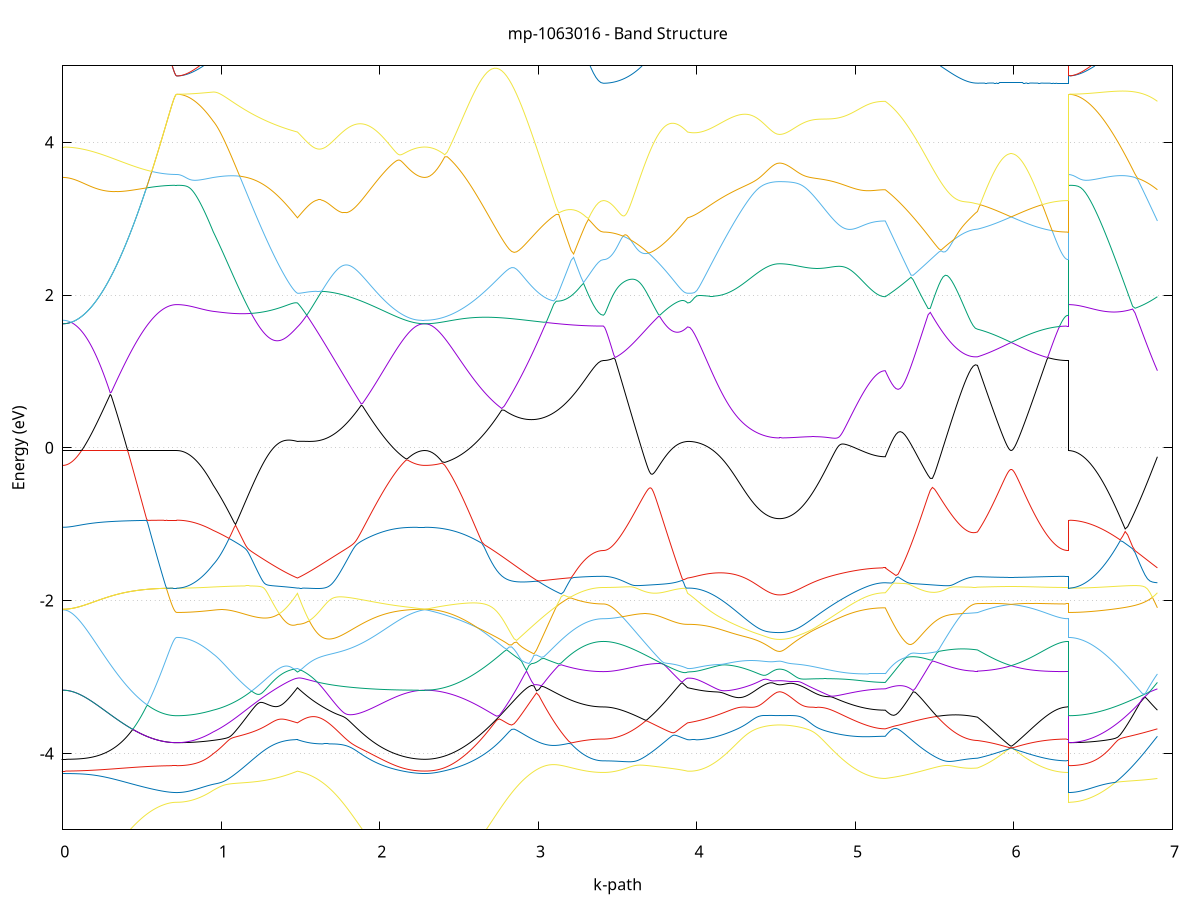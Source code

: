 set title 'mp-1063016 - Band Structure'
set xlabel 'k-path'
set ylabel 'Energy (eV)'
set grid y
set yrange [-5:5]
set terminal png size 800,600
set output 'mp-1063016_bands_gnuplot.png'
plot '-' using 1:2 with lines notitle, '-' using 1:2 with lines notitle, '-' using 1:2 with lines notitle, '-' using 1:2 with lines notitle, '-' using 1:2 with lines notitle, '-' using 1:2 with lines notitle, '-' using 1:2 with lines notitle, '-' using 1:2 with lines notitle, '-' using 1:2 with lines notitle, '-' using 1:2 with lines notitle, '-' using 1:2 with lines notitle, '-' using 1:2 with lines notitle, '-' using 1:2 with lines notitle, '-' using 1:2 with lines notitle, '-' using 1:2 with lines notitle, '-' using 1:2 with lines notitle, '-' using 1:2 with lines notitle, '-' using 1:2 with lines notitle, '-' using 1:2 with lines notitle, '-' using 1:2 with lines notitle, '-' using 1:2 with lines notitle, '-' using 1:2 with lines notitle, '-' using 1:2 with lines notitle, '-' using 1:2 with lines notitle
0.000000 -41.313196
0.006363 -41.313196
0.012727 -41.313196
0.019090 -41.313196
0.025453 -41.313196
0.031816 -41.313196
0.038180 -41.313196
0.044543 -41.313196
0.050906 -41.313196
0.057270 -41.313196
0.063633 -41.313196
0.069996 -41.313196
0.076359 -41.313096
0.082723 -41.313096
0.089086 -41.313096
0.095449 -41.313096
0.101813 -41.313096
0.108176 -41.313096
0.114539 -41.312996
0.120902 -41.312996
0.127266 -41.312996
0.133629 -41.312996
0.139992 -41.312996
0.146356 -41.312896
0.152719 -41.312896
0.159082 -41.312896
0.165446 -41.312896
0.171809 -41.312796
0.178172 -41.312796
0.184535 -41.312796
0.190899 -41.312796
0.197262 -41.312696
0.203625 -41.312696
0.209989 -41.312696
0.216352 -41.312596
0.222715 -41.312596
0.229078 -41.312596
0.235442 -41.312496
0.241805 -41.312496
0.248168 -41.312496
0.254532 -41.312396
0.260895 -41.312396
0.267258 -41.312396
0.273621 -41.312296
0.279985 -41.312296
0.286348 -41.312196
0.292711 -41.312196
0.299075 -41.312196
0.305438 -41.312096
0.311801 -41.312096
0.318164 -41.312096
0.324528 -41.311996
0.330891 -41.311996
0.337254 -41.311896
0.343618 -41.311896
0.349981 -41.311896
0.356344 -41.311796
0.362707 -41.311796
0.369071 -41.311696
0.375434 -41.311696
0.381797 -41.311696
0.388161 -41.311596
0.394524 -41.311596
0.400887 -41.311496
0.407250 -41.311496
0.413614 -41.311496
0.419977 -41.311396
0.426340 -41.311396
0.432704 -41.311296
0.439067 -41.311296
0.445430 -41.311296
0.451793 -41.311196
0.458157 -41.311196
0.464520 -41.311196
0.470883 -41.311096
0.477247 -41.311096
0.483610 -41.311096
0.489973 -41.310996
0.496337 -41.310996
0.502700 -41.310996
0.509063 -41.310896
0.515426 -41.310896
0.521790 -41.310896
0.528153 -41.310796
0.534516 -41.310796
0.540880 -41.310796
0.547243 -41.310796
0.553606 -41.310696
0.559969 -41.310696
0.566333 -41.310696
0.572696 -41.310696
0.579059 -41.310596
0.585423 -41.310596
0.591786 -41.310596
0.598149 -41.310596
0.604512 -41.310496
0.610876 -41.310496
0.617239 -41.310496
0.623602 -41.310496
0.629966 -41.310496
0.636329 -41.310496
0.642692 -41.310496
0.649055 -41.310396
0.655419 -41.310396
0.661782 -41.310396
0.668145 -41.310396
0.674509 -41.310396
0.680872 -41.310396
0.687235 -41.310396
0.693598 -41.310396
0.699962 -41.310396
0.706325 -41.310396
0.712688 -41.310396
0.719052 -41.310396
0.719052 -41.310396
0.729038 -41.310396
0.739025 -41.310396
0.749011 -41.310296
0.758998 -41.310296
0.768984 -41.310296
0.778971 -41.310196
0.788957 -41.310196
0.798944 -41.310096
0.808930 -41.310096
0.818917 -41.309996
0.828903 -41.309896
0.838890 -41.309796
0.848876 -41.309696
0.858863 -41.309596
0.868850 -41.309496
0.878836 -41.309396
0.888823 -41.309296
0.898809 -41.309196
0.908796 -41.309096
0.918782 -41.308896
0.928769 -41.308796
0.938755 -41.308596
0.948742 -41.308496
0.948742 -41.308496
0.957047 -41.308296
0.965351 -41.308196
0.973656 -41.308096
0.981961 -41.307996
0.990266 -41.307896
0.998571 -41.307696
1.006876 -41.307596
1.015181 -41.307496
1.023486 -41.307396
1.031791 -41.307196
1.040096 -41.307096
1.048400 -41.306896
1.056705 -41.306796
1.065010 -41.306696
1.073315 -41.306496
1.081620 -41.306396
1.089925 -41.306196
1.098230 -41.306096
1.106535 -41.305896
1.114840 -41.305796
1.123144 -41.305596
1.131449 -41.305496
1.139754 -41.305296
1.148059 -41.305096
1.156364 -41.304996
1.164669 -41.304796
1.172974 -41.304596
1.181279 -41.304496
1.189584 -41.304296
1.197889 -41.304096
1.206193 -41.303996
1.214498 -41.303796
1.222803 -41.303596
1.231108 -41.303496
1.239413 -41.303296
1.247718 -41.303096
1.256023 -41.302896
1.264328 -41.302796
1.272633 -41.302596
1.280937 -41.302396
1.289242 -41.302196
1.297547 -41.302096
1.305852 -41.301896
1.314157 -41.301696
1.322462 -41.301496
1.330767 -41.301296
1.339072 -41.301096
1.347377 -41.300996
1.355681 -41.300796
1.363986 -41.300596
1.372291 -41.300396
1.380596 -41.300196
1.388901 -41.300096
1.397206 -41.299896
1.405511 -41.299696
1.413816 -41.299496
1.422121 -41.299296
1.430425 -41.299096
1.438730 -41.298996
1.447035 -41.298796
1.455340 -41.298596
1.463645 -41.298396
1.471950 -41.298196
1.480255 -41.298096
1.480255 -41.298096
1.488631 -41.298296
1.497006 -41.298496
1.505382 -41.298696
1.513758 -41.298896
1.522134 -41.299096
1.530510 -41.299296
1.538885 -41.299496
1.547261 -41.299696
1.555637 -41.299896
1.564013 -41.300096
1.572389 -41.300296
1.580764 -41.300496
1.589140 -41.300796
1.597516 -41.300996
1.605892 -41.301196
1.614268 -41.301396
1.622643 -41.301596
1.631019 -41.301796
1.639395 -41.302096
1.647771 -41.302296
1.656147 -41.302496
1.664522 -41.302696
1.672898 -41.302896
1.681274 -41.303196
1.689650 -41.303396
1.698026 -41.303596
1.706401 -41.303796
1.714777 -41.303996
1.723153 -41.304196
1.731529 -41.304496
1.739905 -41.304696
1.748280 -41.304896
1.756656 -41.305096
1.765032 -41.305296
1.773408 -41.305496
1.781784 -41.305696
1.790159 -41.305996
1.798535 -41.306196
1.806911 -41.306396
1.815287 -41.306596
1.823662 -41.306796
1.832038 -41.306996
1.840414 -41.307196
1.848790 -41.307396
1.857166 -41.307596
1.865541 -41.307796
1.873917 -41.307996
1.882293 -41.308196
1.890669 -41.308296
1.899045 -41.308496
1.907420 -41.308696
1.915796 -41.308896
1.924172 -41.309096
1.932548 -41.309296
1.940924 -41.309396
1.949299 -41.309596
1.957675 -41.309796
1.966051 -41.309896
1.974427 -41.310096
1.982803 -41.310196
1.991178 -41.310396
1.999554 -41.310596
2.007930 -41.310696
2.016306 -41.310796
2.024682 -41.310996
2.033057 -41.311096
2.041433 -41.311296
2.049809 -41.311396
2.058185 -41.311496
2.066561 -41.311596
2.074936 -41.311696
2.083312 -41.311896
2.091688 -41.311996
2.100064 -41.312096
2.108440 -41.312196
2.116815 -41.312296
2.125191 -41.312396
2.133567 -41.312396
2.141943 -41.312496
2.150319 -41.312596
2.158694 -41.312696
2.167070 -41.312696
2.175446 -41.312796
2.183822 -41.312896
2.192198 -41.312896
2.200573 -41.312996
2.208949 -41.312996
2.217325 -41.313096
2.225701 -41.313096
2.234076 -41.313096
2.242452 -41.313196
2.250828 -41.313196
2.259204 -41.313196
2.267580 -41.313196
2.275955 -41.313196
2.284331 -41.313196
2.284331 -41.313196
2.299963 -41.313196
2.315595 -41.313196
2.331227 -41.313096
2.346859 -41.312996
2.362491 -41.312996
2.378123 -41.312796
2.393755 -41.312696
2.409388 -41.312496
2.425020 -41.312396
2.440652 -41.312196
2.456284 -41.311996
2.471916 -41.311696
2.487548 -41.311496
2.503180 -41.311196
2.518812 -41.310896
2.534444 -41.310596
2.550076 -41.310296
2.565708 -41.309996
2.581340 -41.309596
2.596972 -41.309296
2.612604 -41.308896
2.628236 -41.308496
2.643868 -41.308096
2.659500 -41.307696
2.675132 -41.307296
2.690764 -41.306796
2.706396 -41.306396
2.722028 -41.305896
2.737660 -41.305496
2.753292 -41.304996
2.768924 -41.304596
2.784556 -41.304096
2.800188 -41.303596
2.815820 -41.303096
2.831452 -41.302696
2.847084 -41.302196
2.862716 -41.301696
2.878348 -41.301196
2.893980 -41.300696
2.909613 -41.300296
2.925245 -41.299796
2.940877 -41.299296
2.956509 -41.298896
2.972141 -41.298396
2.987773 -41.297996
3.003405 -41.297496
3.019037 -41.297096
3.034669 -41.296696
3.050301 -41.296296
3.065933 -41.295896
3.081565 -41.295496
3.097197 -41.295096
3.112829 -41.294696
3.128461 -41.294396
3.144093 -41.294096
3.159725 -41.293796
3.175357 -41.293496
3.190989 -41.293196
3.206621 -41.292896
3.222253 -41.292696
3.237885 -41.292396
3.253517 -41.292196
3.269149 -41.291996
3.284781 -41.291796
3.300413 -41.291696
3.316045 -41.291596
3.331677 -41.291396
3.347309 -41.291396
3.362941 -41.291296
3.378573 -41.291196
3.394205 -41.291196
3.409838 -41.291196
3.409838 -41.291196
3.418142 -41.291196
3.426447 -41.291196
3.434752 -41.291196
3.443057 -41.291196
3.451362 -41.291196
3.459667 -41.291296
3.467972 -41.291296
3.476277 -41.291296
3.484582 -41.291296
3.492886 -41.291396
3.501191 -41.291396
3.509496 -41.291496
3.517801 -41.291496
3.526106 -41.291496
3.534411 -41.291596
3.542716 -41.291696
3.551021 -41.291696
3.559326 -41.291796
3.567630 -41.291796
3.575935 -41.291896
3.584240 -41.291996
3.592545 -41.292096
3.600850 -41.292096
3.609155 -41.292196
3.617460 -41.292296
3.625765 -41.292396
3.634070 -41.292496
3.642374 -41.292596
3.650679 -41.292696
3.658984 -41.292796
3.667289 -41.292896
3.675594 -41.292996
3.683899 -41.293096
3.692204 -41.293296
3.700509 -41.293396
3.708814 -41.293496
3.717119 -41.293596
3.725423 -41.293696
3.733728 -41.293896
3.742033 -41.293996
3.750338 -41.294196
3.758643 -41.294296
3.766948 -41.294396
3.775253 -41.294596
3.783558 -41.294696
3.791863 -41.294896
3.800167 -41.294996
3.808472 -41.295196
3.816777 -41.295396
3.825082 -41.295496
3.833387 -41.295696
3.841692 -41.295896
3.849997 -41.295996
3.858302 -41.296196
3.866607 -41.296396
3.874912 -41.296596
3.883216 -41.296696
3.891521 -41.296896
3.899826 -41.297096
3.908131 -41.297296
3.916436 -41.297496
3.924741 -41.297696
3.933046 -41.297896
3.941351 -41.298096
3.941351 -41.298096
3.955826 -41.298196
3.970302 -41.298196
3.984777 -41.298296
3.999253 -41.298396
4.013728 -41.298496
4.028204 -41.298596
4.042679 -41.298696
4.057155 -41.298896
4.071630 -41.298996
4.086106 -41.299096
4.100581 -41.299196
4.115057 -41.299296
4.129532 -41.299396
4.144008 -41.299496
4.158483 -41.299696
4.172959 -41.299796
4.187434 -41.299896
4.201910 -41.299996
4.216385 -41.300096
4.230860 -41.300196
4.245336 -41.300296
4.259811 -41.300396
4.274287 -41.300496
4.288762 -41.300596
4.303238 -41.300696
4.317713 -41.300796
4.332189 -41.300896
4.346664 -41.300996
4.361140 -41.300996
4.375615 -41.301096
4.390091 -41.301196
4.404566 -41.301196
4.419042 -41.301296
4.433517 -41.301296
4.447993 -41.301296
4.462468 -41.301396
4.476944 -41.301396
4.491419 -41.301396
4.505895 -41.301396
4.520370 -41.301396
4.520370 -41.301396
4.528718 -41.301396
4.537065 -41.301396
4.545413 -41.301396
4.553760 -41.301396
4.562107 -41.301396
4.570455 -41.301396
4.578802 -41.301396
4.587150 -41.301396
4.595497 -41.301396
4.603845 -41.301396
4.612192 -41.301396
4.620540 -41.301396
4.628887 -41.301396
4.637234 -41.301396
4.645582 -41.301396
4.653929 -41.301396
4.662277 -41.301296
4.670624 -41.301296
4.678972 -41.301296
4.687319 -41.301296
4.695666 -41.301296
4.704014 -41.301296
4.712361 -41.301296
4.720709 -41.301296
4.729056 -41.301296
4.737404 -41.301296
4.745751 -41.301196
4.754098 -41.301196
4.762446 -41.301196
4.770793 -41.301196
4.779141 -41.301196
4.787488 -41.301196
4.795836 -41.301196
4.804183 -41.301196
4.812531 -41.301196
4.820878 -41.301096
4.829225 -41.301096
4.837573 -41.301096
4.845920 -41.301096
4.854268 -41.301096
4.862615 -41.301096
4.870963 -41.301096
4.879310 -41.300996
4.887657 -41.300996
4.896005 -41.300996
4.904352 -41.300996
4.912700 -41.300996
4.921047 -41.300996
4.929395 -41.300996
4.937742 -41.300996
4.946089 -41.300896
4.954437 -41.300896
4.962784 -41.300896
4.971132 -41.300896
4.979479 -41.300896
4.987827 -41.300896
4.996174 -41.300896
5.004522 -41.300896
5.012869 -41.300896
5.021216 -41.300896
5.029564 -41.300796
5.037911 -41.300796
5.046259 -41.300796
5.054606 -41.300796
5.062954 -41.300796
5.071301 -41.300796
5.079648 -41.300796
5.087996 -41.300796
5.096343 -41.300796
5.104691 -41.300796
5.113038 -41.300796
5.121386 -41.300796
5.129733 -41.300796
5.138080 -41.300796
5.146428 -41.300796
5.154775 -41.300796
5.163123 -41.300796
5.171470 -41.300796
5.179818 -41.300796
5.188165 -41.300796
5.188165 -41.300796
5.201690 -41.300396
5.215215 -41.300096
5.228740 -41.299696
5.242265 -41.299396
5.255790 -41.298996
5.269314 -41.298696
5.282839 -41.298296
5.296364 -41.297996
5.309889 -41.297696
5.323414 -41.297296
5.336939 -41.296996
5.350464 -41.296696
5.363989 -41.296396
5.377514 -41.296096
5.391039 -41.295796
5.404563 -41.295496
5.418088 -41.295196
5.431613 -41.294896
5.445138 -41.294596
5.458663 -41.294396
5.472188 -41.294096
5.485713 -41.293896
5.499238 -41.293596
5.512763 -41.293396
5.526288 -41.293196
5.539812 -41.292996
5.553337 -41.292796
5.566862 -41.292596
5.580387 -41.292396
5.593912 -41.292296
5.607437 -41.292096
5.620962 -41.291996
5.634487 -41.291796
5.648012 -41.291696
5.661536 -41.291596
5.675061 -41.291496
5.688586 -41.291396
5.702111 -41.291296
5.715636 -41.291296
5.729161 -41.291196
5.742686 -41.291196
5.756211 -41.291196
5.769736 -41.291196
5.769736 -41.291196
5.776095 -41.291196
5.782454 -41.291196
5.788813 -41.291196
5.795172 -41.291196
5.801531 -41.291196
5.807890 -41.291196
5.814249 -41.291196
5.820608 -41.291196
5.826967 -41.291196
5.833326 -41.291196
5.839685 -41.291196
5.846044 -41.291196
5.852403 -41.291196
5.858762 -41.291196
5.865121 -41.291196
5.871480 -41.291196
5.877839 -41.291196
5.884198 -41.291196
5.890557 -41.291196
5.896916 -41.291196
5.903275 -41.291196
5.909634 -41.291196
5.915993 -41.291196
5.922352 -41.291196
5.928711 -41.291196
5.935070 -41.291196
5.941429 -41.291196
5.947788 -41.291196
5.954147 -41.291196
5.960506 -41.291196
5.966865 -41.291196
5.973224 -41.291196
5.979583 -41.291196
5.985942 -41.291196
5.992301 -41.291196
5.998660 -41.291196
6.005018 -41.291196
6.011378 -41.291196
6.017736 -41.291196
6.024095 -41.291196
6.030454 -41.291196
6.036813 -41.291196
6.043172 -41.291196
6.049531 -41.291196
6.055890 -41.291196
6.062249 -41.291196
6.068608 -41.291196
6.074967 -41.291196
6.081326 -41.291196
6.087685 -41.291196
6.094044 -41.291196
6.100403 -41.291196
6.106762 -41.291196
6.113121 -41.291196
6.119480 -41.291196
6.125839 -41.291196
6.132198 -41.291196
6.138557 -41.291196
6.144916 -41.291196
6.151275 -41.291196
6.157634 -41.291196
6.163993 -41.291196
6.170352 -41.291196
6.176711 -41.291196
6.183070 -41.291196
6.189429 -41.291196
6.195788 -41.291196
6.202147 -41.291196
6.208506 -41.291196
6.214865 -41.291196
6.221224 -41.291196
6.227583 -41.291196
6.233942 -41.291196
6.240301 -41.291196
6.246660 -41.291196
6.253019 -41.291196
6.259378 -41.291196
6.265737 -41.291196
6.272096 -41.291196
6.278455 -41.291196
6.284814 -41.291196
6.291173 -41.291196
6.297532 -41.291196
6.303891 -41.291196
6.310250 -41.291196
6.316609 -41.291196
6.322968 -41.291196
6.329327 -41.291196
6.335686 -41.291196
6.342045 -41.291196
6.342045 -41.310396
6.357677 -41.310396
6.373309 -41.310296
6.388941 -41.310296
6.404573 -41.310196
6.420205 -41.310096
6.435837 -41.309996
6.451470 -41.309896
6.467102 -41.309796
6.482734 -41.309596
6.498366 -41.309496
6.513998 -41.309296
6.529630 -41.309096
6.545262 -41.308896
6.560894 -41.308596
6.576526 -41.308396
6.592158 -41.308096
6.607790 -41.307796
6.623422 -41.307596
6.639054 -41.307196
6.654686 -41.306896
6.670318 -41.306596
6.685950 -41.306296
6.701582 -41.305896
6.717214 -41.305596
6.732846 -41.305196
6.748478 -41.304796
6.764110 -41.304396
6.779742 -41.303996
6.795374 -41.303596
6.811006 -41.303196
6.826638 -41.302796
6.842270 -41.302396
6.857902 -41.301996
6.873534 -41.301596
6.889166 -41.301196
6.904798 -41.300796
e
0.000000 -20.726896
0.006363 -20.726896
0.012727 -20.726896
0.019090 -20.726896
0.025453 -20.726896
0.031816 -20.726896
0.038180 -20.726896
0.044543 -20.726796
0.050906 -20.726796
0.057270 -20.726796
0.063633 -20.726696
0.069996 -20.726696
0.076359 -20.726596
0.082723 -20.726596
0.089086 -20.726496
0.095449 -20.726496
0.101813 -20.726396
0.108176 -20.726396
0.114539 -20.726296
0.120902 -20.726196
0.127266 -20.726096
0.133629 -20.726096
0.139992 -20.725996
0.146356 -20.725896
0.152719 -20.725796
0.159082 -20.725696
0.165446 -20.725596
0.171809 -20.725496
0.178172 -20.725396
0.184535 -20.725296
0.190899 -20.725196
0.197262 -20.725096
0.203625 -20.724996
0.209989 -20.724896
0.216352 -20.724796
0.222715 -20.724596
0.229078 -20.724496
0.235442 -20.724396
0.241805 -20.724296
0.248168 -20.724096
0.254532 -20.723996
0.260895 -20.723896
0.267258 -20.723696
0.273621 -20.723596
0.279985 -20.723496
0.286348 -20.723296
0.292711 -20.723196
0.299075 -20.723096
0.305438 -20.722896
0.311801 -20.722796
0.318164 -20.722596
0.324528 -20.722496
0.330891 -20.722296
0.337254 -20.722196
0.343618 -20.722096
0.349981 -20.721896
0.356344 -20.721796
0.362707 -20.721596
0.369071 -20.721496
0.375434 -20.721296
0.381797 -20.721196
0.388161 -20.720996
0.394524 -20.720896
0.400887 -20.720796
0.407250 -20.720596
0.413614 -20.720496
0.419977 -20.720296
0.426340 -20.720196
0.432704 -20.719996
0.439067 -20.719896
0.445430 -20.719796
0.451793 -20.719596
0.458157 -20.719496
0.464520 -20.719396
0.470883 -20.719196
0.477247 -20.719096
0.483610 -20.718996
0.489973 -20.718896
0.496337 -20.718696
0.502700 -20.718596
0.509063 -20.718496
0.515426 -20.718396
0.521790 -20.718296
0.528153 -20.718196
0.534516 -20.718096
0.540880 -20.717996
0.547243 -20.717896
0.553606 -20.717796
0.559969 -20.717696
0.566333 -20.717596
0.572696 -20.717496
0.579059 -20.717496
0.585423 -20.717896
0.591786 -20.718296
0.598149 -20.718696
0.604512 -20.719096
0.610876 -20.719396
0.617239 -20.719696
0.623602 -20.720096
0.629966 -20.720396
0.636329 -20.720596
0.642692 -20.720896
0.649055 -20.721096
0.655419 -20.721296
0.661782 -20.721496
0.668145 -20.721696
0.674509 -20.721896
0.680872 -20.721996
0.687235 -20.722096
0.693598 -20.722196
0.699962 -20.722296
0.706325 -20.722296
0.712688 -20.722396
0.719052 -20.722396
0.719052 -20.722396
0.729038 -20.722396
0.739025 -20.722296
0.749011 -20.722196
0.758998 -20.722096
0.768984 -20.721996
0.778971 -20.721796
0.788957 -20.721696
0.798944 -20.721396
0.808930 -20.721196
0.818917 -20.720896
0.828903 -20.721596
0.838890 -20.722596
0.848876 -20.723596
0.858863 -20.724796
0.868850 -20.725996
0.878836 -20.727296
0.888823 -20.728596
0.898809 -20.730096
0.908796 -20.731596
0.918782 -20.733196
0.928769 -20.734896
0.938755 -20.736596
0.948742 -20.738396
0.948742 -20.738396
0.957047 -20.739696
0.965351 -20.740996
0.973656 -20.742396
0.981961 -20.743796
0.990266 -20.745296
0.998571 -20.746696
1.006876 -20.748196
1.015181 -20.749796
1.023486 -20.751296
1.031791 -20.752896
1.040096 -20.754496
1.048400 -20.756096
1.056705 -20.757796
1.065010 -20.759496
1.073315 -20.761196
1.081620 -20.762896
1.089925 -20.764696
1.098230 -20.766496
1.106535 -20.768296
1.114840 -20.770096
1.123144 -20.771896
1.131449 -20.773796
1.139754 -20.775596
1.148059 -20.777496
1.156364 -20.779396
1.164669 -20.781296
1.172974 -20.783196
1.181279 -20.785096
1.189584 -20.787096
1.197889 -20.788996
1.206193 -20.790996
1.214498 -20.792996
1.222803 -20.794896
1.231108 -20.796896
1.239413 -20.798896
1.247718 -20.800896
1.256023 -20.802796
1.264328 -20.804796
1.272633 -20.806796
1.280937 -20.808796
1.289242 -20.810796
1.297547 -20.812796
1.305852 -20.814796
1.314157 -20.816696
1.322462 -20.818696
1.330767 -20.820696
1.339072 -20.822596
1.347377 -20.824596
1.355681 -20.826496
1.363986 -20.828396
1.372291 -20.830296
1.380596 -20.832196
1.388901 -20.834096
1.397206 -20.835996
1.405511 -20.837896
1.413816 -20.839696
1.422121 -20.841596
1.430425 -20.843396
1.438730 -20.845196
1.447035 -20.846996
1.455340 -20.848796
1.463645 -20.850496
1.471950 -20.852196
1.480255 -20.853896
1.480255 -20.853896
1.488631 -20.851896
1.497006 -20.849796
1.505382 -20.847796
1.513758 -20.845696
1.522134 -20.843696
1.530510 -20.842096
1.538885 -20.840496
1.547261 -20.838896
1.555637 -20.837296
1.564013 -20.835696
1.572389 -20.833996
1.580764 -20.832396
1.589140 -20.830696
1.597516 -20.828996
1.605892 -20.827396
1.614268 -20.825696
1.622643 -20.823996
1.631019 -20.822296
1.639395 -20.820596
1.647771 -20.818796
1.656147 -20.817096
1.664522 -20.815396
1.672898 -20.813596
1.681274 -20.811896
1.689650 -20.810096
1.698026 -20.808396
1.706401 -20.806596
1.714777 -20.804896
1.723153 -20.803096
1.731529 -20.801396
1.739905 -20.799596
1.748280 -20.797896
1.756656 -20.796096
1.765032 -20.794396
1.773408 -20.792596
1.781784 -20.790896
1.790159 -20.789196
1.798535 -20.787396
1.806911 -20.785696
1.815287 -20.783996
1.823662 -20.782296
1.832038 -20.780596
1.840414 -20.778896
1.848790 -20.777296
1.857166 -20.775596
1.865541 -20.773996
1.873917 -20.772296
1.882293 -20.770696
1.890669 -20.769096
1.899045 -20.767496
1.907420 -20.765996
1.915796 -20.764396
1.924172 -20.762896
1.932548 -20.761396
1.940924 -20.759896
1.949299 -20.758496
1.957675 -20.756996
1.966051 -20.755596
1.974427 -20.754196
1.982803 -20.752896
1.991178 -20.751596
1.999554 -20.750196
2.007930 -20.748996
2.016306 -20.747696
2.024682 -20.746496
2.033057 -20.745296
2.041433 -20.744196
2.049809 -20.742996
2.058185 -20.741996
2.066561 -20.740896
2.074936 -20.739896
2.083312 -20.738896
2.091688 -20.737896
2.100064 -20.736996
2.108440 -20.736096
2.116815 -20.735296
2.125191 -20.734496
2.133567 -20.733696
2.141943 -20.732996
2.150319 -20.732296
2.158694 -20.731696
2.167070 -20.731096
2.175446 -20.730496
2.183822 -20.729996
2.192198 -20.729496
2.200573 -20.729096
2.208949 -20.728596
2.217325 -20.728296
2.225701 -20.727996
2.234076 -20.727696
2.242452 -20.727496
2.250828 -20.727296
2.259204 -20.727096
2.267580 -20.726996
2.275955 -20.726896
2.284331 -20.726896
2.284331 -20.726896
2.299963 -20.726996
2.315595 -20.727396
2.331227 -20.727896
2.346859 -20.728696
2.362491 -20.729696
2.378123 -20.730796
2.393755 -20.732196
2.409388 -20.733796
2.425020 -20.735696
2.440652 -20.737696
2.456284 -20.739896
2.471916 -20.742196
2.487548 -20.744796
2.503180 -20.747596
2.518812 -20.750496
2.534444 -20.753496
2.550076 -20.756796
2.565708 -20.760096
2.581340 -20.763596
2.596972 -20.767296
2.612604 -20.770996
2.628236 -20.774896
2.643868 -20.778896
2.659500 -20.782896
2.675132 -20.787096
2.690764 -20.791296
2.706396 -20.795596
2.722028 -20.799996
2.737660 -20.804396
2.753292 -20.808796
2.768924 -20.813296
2.784556 -20.817796
2.800188 -20.822296
2.815820 -20.826796
2.831452 -20.831296
2.847084 -20.835796
2.862716 -20.840296
2.878348 -20.844696
2.893980 -20.849196
2.909613 -20.853496
2.925245 -20.857796
2.940877 -20.861996
2.956509 -20.866196
2.972141 -20.870296
2.987773 -20.874296
3.003405 -20.878196
3.019037 -20.882096
3.034669 -20.885796
3.050301 -20.889396
3.065933 -20.892896
3.081565 -20.896296
3.097197 -20.899496
3.112829 -20.902596
3.128461 -20.905596
3.144093 -20.908496
3.159725 -20.911196
3.175357 -20.913796
3.190989 -20.916196
3.206621 -20.918396
3.222253 -20.920496
3.237885 -20.922496
3.253517 -20.924296
3.269149 -20.925896
3.284781 -20.927396
3.300413 -20.928696
3.316045 -20.929796
3.331677 -20.930696
3.347309 -20.931496
3.362941 -20.932096
3.378573 -20.932596
3.394205 -20.932796
3.409838 -20.932896
3.409838 -20.932896
3.418142 -20.932896
3.426447 -20.932796
3.434752 -20.932696
3.443057 -20.932496
3.451362 -20.932296
3.459667 -20.932096
3.467972 -20.931796
3.476277 -20.931396
3.484582 -20.930996
3.492886 -20.930596
3.501191 -20.930096
3.509496 -20.929596
3.517801 -20.928996
3.526106 -20.928396
3.534411 -20.927696
3.542716 -20.926996
3.551021 -20.926296
3.559326 -20.925496
3.567630 -20.924696
3.575935 -20.923796
3.584240 -20.922896
3.592545 -20.921896
3.600850 -20.920896
3.609155 -20.919896
3.617460 -20.918796
3.625765 -20.917696
3.634070 -20.916596
3.642374 -20.915396
3.650679 -20.914096
3.658984 -20.912896
3.667289 -20.911596
3.675594 -20.910296
3.683899 -20.908896
3.692204 -20.907496
3.700509 -20.906096
3.708814 -20.904596
3.717119 -20.903096
3.725423 -20.901596
3.733728 -20.899996
3.742033 -20.898396
3.750338 -20.896796
3.758643 -20.895196
3.766948 -20.893496
3.775253 -20.891796
3.783558 -20.890096
3.791863 -20.888296
3.800167 -20.886596
3.808472 -20.884796
3.816777 -20.882996
3.825082 -20.881196
3.833387 -20.879296
3.841692 -20.877396
3.849997 -20.875596
3.858302 -20.873696
3.866607 -20.871696
3.874912 -20.869796
3.883216 -20.867896
3.891521 -20.865896
3.899826 -20.863896
3.908131 -20.861996
3.916436 -20.859996
3.924741 -20.857996
3.933046 -20.855996
3.941351 -20.853896
3.941351 -20.853896
3.955826 -20.856496
3.970302 -20.859996
3.984777 -20.863596
3.999253 -20.867196
4.013728 -20.870796
4.028204 -20.874296
4.042679 -20.877796
4.057155 -20.881196
4.071630 -20.884496
4.086106 -20.887896
4.100581 -20.891096
4.115057 -20.894296
4.129532 -20.897396
4.144008 -20.900396
4.158483 -20.903396
4.172959 -20.906196
4.187434 -20.908996
4.201910 -20.911696
4.216385 -20.914296
4.230860 -20.916796
4.245336 -20.919196
4.259811 -20.921496
4.274287 -20.923696
4.288762 -20.925796
4.303238 -20.927696
4.317713 -20.929596
4.332189 -20.931296
4.346664 -20.932996
4.361140 -20.934496
4.375615 -20.935796
4.390091 -20.937096
4.404566 -20.938196
4.419042 -20.939196
4.433517 -20.940096
4.447993 -20.940796
4.462468 -20.941396
4.476944 -20.941896
4.491419 -20.942196
4.505895 -20.942396
4.520370 -20.942496
4.520370 -20.942496
4.528718 -20.942396
4.537065 -20.942396
4.545413 -20.942196
4.553760 -20.942096
4.562107 -20.941896
4.570455 -20.941596
4.578802 -20.941296
4.587150 -20.940896
4.595497 -20.940496
4.603845 -20.939996
4.612192 -20.939496
4.620540 -20.938996
4.628887 -20.938396
4.637234 -20.937696
4.645582 -20.936996
4.653929 -20.936296
4.662277 -20.935496
4.670624 -20.934696
4.678972 -20.933796
4.687319 -20.932896
4.695666 -20.931896
4.704014 -20.930896
4.712361 -20.929796
4.720709 -20.928696
4.729056 -20.927596
4.737404 -20.926396
4.745751 -20.925196
4.754098 -20.923896
4.762446 -20.922596
4.770793 -20.921296
4.779141 -20.919896
4.787488 -20.918496
4.795836 -20.916996
4.804183 -20.915496
4.812531 -20.913996
4.820878 -20.912396
4.829225 -20.910796
4.837573 -20.909196
4.845920 -20.907496
4.854268 -20.905796
4.862615 -20.904096
4.870963 -20.902296
4.879310 -20.900496
4.887657 -20.898696
4.896005 -20.896796
4.904352 -20.894996
4.912700 -20.892996
4.921047 -20.891096
4.929395 -20.889196
4.937742 -20.887196
4.946089 -20.885196
4.954437 -20.883096
4.962784 -20.881096
4.971132 -20.878996
4.979479 -20.876896
4.987827 -20.874796
4.996174 -20.872696
5.004522 -20.870496
5.012869 -20.868396
5.021216 -20.866196
5.029564 -20.863996
5.037911 -20.861796
5.046259 -20.859596
5.054606 -20.857296
5.062954 -20.855096
5.071301 -20.852896
5.079648 -20.850596
5.087996 -20.848396
5.096343 -20.846096
5.104691 -20.843896
5.113038 -20.841696
5.121386 -20.839496
5.129733 -20.837296
5.138080 -20.835096
5.146428 -20.832996
5.154775 -20.830996
5.163123 -20.829096
5.171470 -20.827496
5.179818 -20.826396
5.188165 -20.825896
5.188165 -20.825896
5.201690 -20.829896
5.215215 -20.833796
5.228740 -20.837796
5.242265 -20.841696
5.255790 -20.845496
5.269314 -20.849396
5.282839 -20.853196
5.296364 -20.856996
5.309889 -20.860696
5.323414 -20.864296
5.336939 -20.867896
5.350464 -20.871496
5.363989 -20.874996
5.377514 -20.878396
5.391039 -20.881696
5.404563 -20.884896
5.418088 -20.888096
5.431613 -20.891196
5.445138 -20.894196
5.458663 -20.896996
5.472188 -20.899796
5.485713 -20.902496
5.499238 -20.905096
5.512763 -20.907496
5.526288 -20.909896
5.539812 -20.912096
5.553337 -20.914196
5.566862 -20.916196
5.580387 -20.917996
5.593912 -20.919796
5.607437 -20.921296
5.620962 -20.922796
5.634487 -20.924096
5.648012 -20.925296
5.661536 -20.926396
5.675061 -20.927296
5.688586 -20.928096
5.702111 -20.928696
5.715636 -20.929196
5.729161 -20.929596
5.742686 -20.929796
5.756211 -20.929896
5.769736 -20.929796
5.769736 -20.929796
5.776095 -20.929496
5.782454 -20.929196
5.788813 -20.928996
5.795172 -20.928696
5.801531 -20.928396
5.807890 -20.927996
5.814249 -20.927696
5.820608 -20.927396
5.826967 -20.927096
5.833326 -20.926696
5.839685 -20.926396
5.846044 -20.925996
5.852403 -20.925596
5.858762 -20.925296
5.865121 -20.924896
5.871480 -20.924496
5.877839 -20.924096
5.884198 -20.923696
5.890557 -20.923296
5.896916 -20.922896
5.903275 -20.922496
5.909634 -20.922096
5.915993 -20.921696
5.922352 -20.921296
5.928711 -20.920796
5.935070 -20.920396
5.941429 -20.919996
5.947788 -20.919496
5.954147 -20.919096
5.960506 -20.918696
5.966865 -20.918196
5.973224 -20.917796
5.979583 -20.917396
5.985942 -20.917396
5.992301 -20.917796
5.998660 -20.918296
6.005018 -20.918696
6.011378 -20.919096
6.017736 -20.919596
6.024095 -20.919996
6.030454 -20.920396
6.036813 -20.920896
6.043172 -20.921296
6.049531 -20.921696
6.055890 -20.922096
6.062249 -20.922496
6.068608 -20.922896
6.074967 -20.923396
6.081326 -20.923796
6.087685 -20.924096
6.094044 -20.924496
6.100403 -20.924896
6.106762 -20.925296
6.113121 -20.925696
6.119480 -20.925996
6.125839 -20.926396
6.132198 -20.926696
6.138557 -20.927096
6.144916 -20.927396
6.151275 -20.927796
6.157634 -20.928096
6.163993 -20.928396
6.170352 -20.928696
6.176711 -20.928996
6.183070 -20.929296
6.189429 -20.929496
6.195788 -20.929796
6.202147 -20.930096
6.208506 -20.930296
6.214865 -20.930496
6.221224 -20.930796
6.227583 -20.930996
6.233942 -20.931196
6.240301 -20.931396
6.246660 -20.931596
6.253019 -20.931696
6.259378 -20.931896
6.265737 -20.931996
6.272096 -20.932196
6.278455 -20.932296
6.284814 -20.932396
6.291173 -20.932496
6.297532 -20.932596
6.303891 -20.932696
6.310250 -20.932796
6.316609 -20.932796
6.322968 -20.932896
6.329327 -20.932896
6.335686 -20.932896
6.342045 -20.932896
6.342045 -20.722396
6.357677 -20.722296
6.373309 -20.722196
6.388941 -20.721996
6.404573 -20.721796
6.420205 -20.721496
6.435837 -20.721096
6.451470 -20.721596
6.467102 -20.723096
6.482734 -20.724896
6.498366 -20.726796
6.513998 -20.728996
6.529630 -20.731296
6.545262 -20.733796
6.560894 -20.736396
6.576526 -20.739296
6.592158 -20.742296
6.607790 -20.745496
6.623422 -20.748796
6.639054 -20.752296
6.654686 -20.755896
6.670318 -20.759596
6.685950 -20.763496
6.701582 -20.767396
6.717214 -20.771496
6.732846 -20.775696
6.748478 -20.779996
6.764110 -20.784396
6.779742 -20.788796
6.795374 -20.793296
6.811006 -20.797896
6.826638 -20.802496
6.842270 -20.807096
6.857902 -20.811796
6.873534 -20.816496
6.889166 -20.821196
6.904798 -20.825896
e
0.000000 -20.726896
0.006363 -20.726896
0.012727 -20.726896
0.019090 -20.726896
0.025453 -20.726896
0.031816 -20.726896
0.038180 -20.726896
0.044543 -20.726796
0.050906 -20.726796
0.057270 -20.726796
0.063633 -20.726696
0.069996 -20.726696
0.076359 -20.726596
0.082723 -20.726596
0.089086 -20.726496
0.095449 -20.726496
0.101813 -20.726396
0.108176 -20.726396
0.114539 -20.726296
0.120902 -20.726196
0.127266 -20.726096
0.133629 -20.726096
0.139992 -20.725996
0.146356 -20.725896
0.152719 -20.725796
0.159082 -20.725696
0.165446 -20.725596
0.171809 -20.725496
0.178172 -20.725396
0.184535 -20.725296
0.190899 -20.725196
0.197262 -20.725096
0.203625 -20.724996
0.209989 -20.724896
0.216352 -20.724796
0.222715 -20.724596
0.229078 -20.724496
0.235442 -20.724396
0.241805 -20.724296
0.248168 -20.724096
0.254532 -20.723996
0.260895 -20.723896
0.267258 -20.723696
0.273621 -20.723596
0.279985 -20.723496
0.286348 -20.723296
0.292711 -20.723196
0.299075 -20.723096
0.305438 -20.722896
0.311801 -20.722796
0.318164 -20.722596
0.324528 -20.722496
0.330891 -20.722296
0.337254 -20.722196
0.343618 -20.722096
0.349981 -20.721896
0.356344 -20.721796
0.362707 -20.721596
0.369071 -20.721496
0.375434 -20.721296
0.381797 -20.721196
0.388161 -20.720996
0.394524 -20.720896
0.400887 -20.720796
0.407250 -20.720596
0.413614 -20.720496
0.419977 -20.720296
0.426340 -20.720196
0.432704 -20.719996
0.439067 -20.719896
0.445430 -20.719796
0.451793 -20.719596
0.458157 -20.719496
0.464520 -20.719396
0.470883 -20.719196
0.477247 -20.719096
0.483610 -20.718996
0.489973 -20.718896
0.496337 -20.718696
0.502700 -20.718596
0.509063 -20.718496
0.515426 -20.718396
0.521790 -20.718296
0.528153 -20.718196
0.534516 -20.718096
0.540880 -20.717996
0.547243 -20.717896
0.553606 -20.717796
0.559969 -20.717696
0.566333 -20.717596
0.572696 -20.717496
0.579059 -20.717396
0.585423 -20.717296
0.591786 -20.717196
0.598149 -20.717196
0.604512 -20.717096
0.610876 -20.716996
0.617239 -20.716996
0.623602 -20.716896
0.629966 -20.716796
0.636329 -20.716796
0.642692 -20.716696
0.649055 -20.716696
0.655419 -20.716696
0.661782 -20.716596
0.668145 -20.716596
0.674509 -20.716596
0.680872 -20.716496
0.687235 -20.716496
0.693598 -20.716496
0.699962 -20.716496
0.706325 -20.716496
0.712688 -20.716496
0.719052 -20.716496
0.719052 -20.716496
0.729038 -20.716496
0.739025 -20.716596
0.749011 -20.716796
0.758998 -20.717096
0.768984 -20.717496
0.778971 -20.717996
0.788957 -20.718596
0.798944 -20.719196
0.808930 -20.719896
0.818917 -20.720696
0.828903 -20.721196
0.838890 -20.722096
0.848876 -20.723096
0.858863 -20.724096
0.868850 -20.725196
0.878836 -20.726396
0.888823 -20.727696
0.898809 -20.728996
0.908796 -20.730396
0.918782 -20.731796
0.928769 -20.733296
0.938755 -20.734896
0.948742 -20.736496
0.948742 -20.736496
0.957047 -20.737696
0.965351 -20.738996
0.973656 -20.740196
0.981961 -20.741496
0.990266 -20.742796
0.998571 -20.744096
1.006876 -20.745496
1.015181 -20.746896
1.023486 -20.748296
1.031791 -20.749796
1.040096 -20.751296
1.048400 -20.752796
1.056705 -20.754296
1.065010 -20.755896
1.073315 -20.757496
1.081620 -20.759096
1.089925 -20.760696
1.098230 -20.762396
1.106535 -20.763996
1.114840 -20.765696
1.123144 -20.767496
1.131449 -20.769196
1.139754 -20.770996
1.148059 -20.772696
1.156364 -20.774496
1.164669 -20.776396
1.172974 -20.778196
1.181279 -20.779996
1.189584 -20.781896
1.197889 -20.783796
1.206193 -20.785696
1.214498 -20.787596
1.222803 -20.789496
1.231108 -20.791396
1.239413 -20.793396
1.247718 -20.795296
1.256023 -20.797296
1.264328 -20.799196
1.272633 -20.801196
1.280937 -20.803196
1.289242 -20.805196
1.297547 -20.807196
1.305852 -20.809196
1.314157 -20.811196
1.322462 -20.813196
1.330767 -20.815196
1.339072 -20.817296
1.347377 -20.819296
1.355681 -20.821296
1.363986 -20.823296
1.372291 -20.825296
1.380596 -20.827396
1.388901 -20.829396
1.397206 -20.831396
1.405511 -20.833396
1.413816 -20.835396
1.422121 -20.837396
1.430425 -20.839396
1.438730 -20.841396
1.447035 -20.843396
1.455340 -20.845396
1.463645 -20.847396
1.471950 -20.849296
1.480255 -20.851296
1.480255 -20.851296
1.488631 -20.849796
1.497006 -20.848296
1.505382 -20.846696
1.513758 -20.845196
1.522134 -20.843596
1.530510 -20.841596
1.538885 -20.839596
1.547261 -20.837496
1.555637 -20.835396
1.564013 -20.833396
1.572389 -20.831296
1.580764 -20.829196
1.589140 -20.827196
1.597516 -20.825096
1.605892 -20.823096
1.614268 -20.821096
1.622643 -20.818996
1.631019 -20.816996
1.639395 -20.814996
1.647771 -20.812996
1.656147 -20.810996
1.664522 -20.808996
1.672898 -20.806996
1.681274 -20.805096
1.689650 -20.803096
1.698026 -20.801196
1.706401 -20.799296
1.714777 -20.797396
1.723153 -20.795496
1.731529 -20.793596
1.739905 -20.791796
1.748280 -20.789896
1.756656 -20.788096
1.765032 -20.786296
1.773408 -20.784496
1.781784 -20.782796
1.790159 -20.780996
1.798535 -20.779296
1.806911 -20.777596
1.815287 -20.775896
1.823662 -20.774296
1.832038 -20.772696
1.840414 -20.771096
1.848790 -20.769496
1.857166 -20.767896
1.865541 -20.766396
1.873917 -20.764896
1.882293 -20.763396
1.890669 -20.761896
1.899045 -20.760496
1.907420 -20.759096
1.915796 -20.757696
1.924172 -20.756396
1.932548 -20.755096
1.940924 -20.753796
1.949299 -20.752496
1.957675 -20.751296
1.966051 -20.750096
1.974427 -20.748896
1.982803 -20.747696
1.991178 -20.746596
1.999554 -20.745496
2.007930 -20.744396
2.016306 -20.743396
2.024682 -20.742396
2.033057 -20.741396
2.041433 -20.740496
2.049809 -20.739596
2.058185 -20.738696
2.066561 -20.737896
2.074936 -20.736996
2.083312 -20.736196
2.091688 -20.735496
2.100064 -20.734796
2.108440 -20.734096
2.116815 -20.733396
2.125191 -20.732796
2.133567 -20.732196
2.141943 -20.731596
2.150319 -20.731096
2.158694 -20.730596
2.167070 -20.730096
2.175446 -20.729696
2.183822 -20.729296
2.192198 -20.728896
2.200573 -20.728596
2.208949 -20.728196
2.217325 -20.727996
2.225701 -20.727696
2.234076 -20.727496
2.242452 -20.727296
2.250828 -20.727196
2.259204 -20.727096
2.267580 -20.726996
2.275955 -20.726896
2.284331 -20.726896
2.284331 -20.726896
2.299963 -20.726996
2.315595 -20.727296
2.331227 -20.727696
2.346859 -20.728296
2.362491 -20.728996
2.378123 -20.729996
2.393755 -20.730996
2.409388 -20.732296
2.425020 -20.733696
2.440652 -20.735296
2.456284 -20.736996
2.471916 -20.738796
2.487548 -20.740896
2.503180 -20.742996
2.518812 -20.745296
2.534444 -20.747696
2.550076 -20.750296
2.565708 -20.752896
2.581340 -20.755696
2.596972 -20.758596
2.612604 -20.761596
2.628236 -20.764696
2.643868 -20.767896
2.659500 -20.771196
2.675132 -20.774596
2.690764 -20.777996
2.706396 -20.781596
2.722028 -20.785096
2.737660 -20.788796
2.753292 -20.792396
2.768924 -20.796096
2.784556 -20.799896
2.800188 -20.803696
2.815820 -20.807496
2.831452 -20.811296
2.847084 -20.815096
2.862716 -20.818896
2.878348 -20.822696
2.893980 -20.826396
2.909613 -20.830196
2.925245 -20.833896
2.940877 -20.837596
2.956509 -20.841196
2.972141 -20.844796
2.987773 -20.848296
3.003405 -20.851696
3.019037 -20.855096
3.034669 -20.858396
3.050301 -20.861596
3.065933 -20.864796
3.081565 -20.867796
3.097197 -20.870696
3.112829 -20.873496
3.128461 -20.876296
3.144093 -20.878796
3.159725 -20.881296
3.175357 -20.883696
3.190989 -20.885896
3.206621 -20.887896
3.222253 -20.889896
3.237885 -20.891696
3.253517 -20.893296
3.269149 -20.894796
3.284781 -20.896196
3.300413 -20.897396
3.316045 -20.898396
3.331677 -20.899296
3.347309 -20.899996
3.362941 -20.900596
3.378573 -20.900996
3.394205 -20.901296
3.409838 -20.901296
3.409838 -20.901296
3.418142 -20.901296
3.426447 -20.901296
3.434752 -20.901196
3.443057 -20.901096
3.451362 -20.900996
3.459667 -20.900896
3.467972 -20.900696
3.476277 -20.900496
3.484582 -20.900296
3.492886 -20.899996
3.501191 -20.899796
3.509496 -20.899496
3.517801 -20.899196
3.526106 -20.898796
3.534411 -20.898396
3.542716 -20.898096
3.551021 -20.897596
3.559326 -20.897196
3.567630 -20.896696
3.575935 -20.896196
3.584240 -20.895696
3.592545 -20.895096
3.600850 -20.894596
3.609155 -20.893996
3.617460 -20.893396
3.625765 -20.892696
3.634070 -20.891996
3.642374 -20.891296
3.650679 -20.890596
3.658984 -20.889896
3.667289 -20.889096
3.675594 -20.888296
3.683899 -20.887496
3.692204 -20.886696
3.700509 -20.885796
3.708814 -20.884896
3.717119 -20.883996
3.725423 -20.883096
3.733728 -20.882096
3.742033 -20.881096
3.750338 -20.880096
3.758643 -20.879096
3.766948 -20.878096
3.775253 -20.876996
3.783558 -20.875896
3.791863 -20.874796
3.800167 -20.873596
3.808472 -20.872496
3.816777 -20.871296
3.825082 -20.870096
3.833387 -20.868896
3.841692 -20.867696
3.849997 -20.866396
3.858302 -20.865096
3.866607 -20.863796
3.874912 -20.862496
3.883216 -20.861196
3.891521 -20.859796
3.899826 -20.858396
3.908131 -20.856996
3.916436 -20.855596
3.924741 -20.854196
3.933046 -20.852696
3.941351 -20.851296
3.941351 -20.851296
3.955826 -20.847296
3.970302 -20.842096
3.984777 -20.836896
3.999253 -20.831596
4.013728 -20.826196
4.028204 -20.820896
4.042679 -20.815496
4.057155 -20.810096
4.071630 -20.804796
4.086106 -20.799496
4.100581 -20.794196
4.115057 -20.788996
4.129532 -20.783796
4.144008 -20.778696
4.158483 -20.773696
4.172959 -20.768796
4.187434 -20.763996
4.201910 -20.759296
4.216385 -20.754796
4.230860 -20.750396
4.245336 -20.746096
4.259811 -20.741996
4.274287 -20.737996
4.288762 -20.734296
4.303238 -20.730696
4.317713 -20.727296
4.332189 -20.724096
4.346664 -20.721096
4.361140 -20.718296
4.375615 -20.715796
4.390091 -20.713496
4.404566 -20.711396
4.419042 -20.709496
4.433517 -20.707896
4.447993 -20.706496
4.462468 -20.705396
4.476944 -20.704496
4.491419 -20.703896
4.505895 -20.703496
4.520370 -20.703396
4.520370 -20.703396
4.528718 -20.703396
4.537065 -20.703396
4.545413 -20.703496
4.553760 -20.703696
4.562107 -20.703896
4.570455 -20.704096
4.578802 -20.704396
4.587150 -20.704796
4.595497 -20.705096
4.603845 -20.705496
4.612192 -20.705996
4.620540 -20.706496
4.628887 -20.706996
4.637234 -20.707596
4.645582 -20.708296
4.653929 -20.708896
4.662277 -20.709596
4.670624 -20.710396
4.678972 -20.711196
4.687319 -20.711996
4.695666 -20.712896
4.704014 -20.713796
4.712361 -20.714796
4.720709 -20.715796
4.729056 -20.716796
4.737404 -20.717896
4.745751 -20.718996
4.754098 -20.720196
4.762446 -20.721396
4.770793 -20.722596
4.779141 -20.723896
4.787488 -20.725196
4.795836 -20.726496
4.804183 -20.727896
4.812531 -20.729296
4.820878 -20.730796
4.829225 -20.732296
4.837573 -20.733796
4.845920 -20.735296
4.854268 -20.736896
4.862615 -20.738496
4.870963 -20.740196
4.879310 -20.741796
4.887657 -20.743496
4.896005 -20.745296
4.904352 -20.746996
4.912700 -20.748796
4.921047 -20.750596
4.929395 -20.752496
4.937742 -20.754396
4.946089 -20.756296
4.954437 -20.758196
4.962784 -20.760096
4.971132 -20.762096
4.979479 -20.764096
4.987827 -20.766096
4.996174 -20.768096
5.004522 -20.770196
5.012869 -20.772296
5.021216 -20.774296
5.029564 -20.776396
5.037911 -20.778596
5.046259 -20.780696
5.054606 -20.782796
5.062954 -20.784996
5.071301 -20.787196
5.079648 -20.789396
5.087996 -20.791496
5.096343 -20.793696
5.104691 -20.795896
5.113038 -20.798096
5.121386 -20.800296
5.129733 -20.802396
5.138080 -20.804596
5.146428 -20.806696
5.154775 -20.808596
5.163123 -20.810496
5.171470 -20.812096
5.179818 -20.813196
5.188165 -20.813596
5.188165 -20.813596
5.201690 -20.816996
5.215215 -20.820396
5.228740 -20.823696
5.242265 -20.826996
5.255790 -20.830296
5.269314 -20.833496
5.282839 -20.836796
5.296364 -20.839896
5.309889 -20.843096
5.323414 -20.846196
5.336939 -20.849196
5.350464 -20.852196
5.363989 -20.855096
5.377514 -20.857996
5.391039 -20.860796
5.404563 -20.863596
5.418088 -20.866196
5.431613 -20.868796
5.445138 -20.871396
5.458663 -20.873796
5.472188 -20.876196
5.485713 -20.878496
5.499238 -20.880696
5.512763 -20.882796
5.526288 -20.884796
5.539812 -20.886796
5.553337 -20.888596
5.566862 -20.890396
5.580387 -20.891996
5.593912 -20.893596
5.607437 -20.895096
5.620962 -20.896396
5.634487 -20.897696
5.648012 -20.898796
5.661536 -20.899896
5.675061 -20.900796
5.688586 -20.901696
5.702111 -20.902396
5.715636 -20.902996
5.729161 -20.903596
5.742686 -20.903996
5.756211 -20.904296
5.769736 -20.904496
5.769736 -20.904496
5.776095 -20.904696
5.782454 -20.904996
5.788813 -20.905296
5.795172 -20.905596
5.801531 -20.905896
5.807890 -20.906196
5.814249 -20.906496
5.820608 -20.906896
5.826967 -20.907196
5.833326 -20.907596
5.839685 -20.907896
5.846044 -20.908296
5.852403 -20.908596
5.858762 -20.908996
5.865121 -20.909396
5.871480 -20.909796
5.877839 -20.910196
5.884198 -20.910596
5.890557 -20.910996
5.896916 -20.911396
5.903275 -20.911796
5.909634 -20.912196
5.915993 -20.912596
5.922352 -20.913096
5.928711 -20.913496
5.935070 -20.913896
5.941429 -20.914296
5.947788 -20.914796
5.954147 -20.915196
5.960506 -20.915596
5.966865 -20.916096
5.973224 -20.916496
5.979583 -20.916996
5.985942 -20.916896
5.992301 -20.916496
5.998660 -20.915996
6.005018 -20.915596
6.011378 -20.915196
6.017736 -20.914696
6.024095 -20.914296
6.030454 -20.913896
6.036813 -20.913396
6.043172 -20.912996
6.049531 -20.912596
6.055890 -20.912196
6.062249 -20.911796
6.068608 -20.911396
6.074967 -20.910896
6.081326 -20.910496
6.087685 -20.910096
6.094044 -20.909796
6.100403 -20.909396
6.106762 -20.908996
6.113121 -20.908596
6.119480 -20.908296
6.125839 -20.907896
6.132198 -20.907496
6.138557 -20.907196
6.144916 -20.906896
6.151275 -20.906496
6.157634 -20.906196
6.163993 -20.905896
6.170352 -20.905596
6.176711 -20.905296
6.183070 -20.904996
6.189429 -20.904696
6.195788 -20.904496
6.202147 -20.904196
6.208506 -20.903996
6.214865 -20.903696
6.221224 -20.903496
6.227583 -20.903296
6.233942 -20.903096
6.240301 -20.902896
6.246660 -20.902696
6.253019 -20.902496
6.259378 -20.902396
6.265737 -20.902196
6.272096 -20.902096
6.278455 -20.901896
6.284814 -20.901796
6.291173 -20.901696
6.297532 -20.901596
6.303891 -20.901596
6.310250 -20.901496
6.316609 -20.901396
6.322968 -20.901396
6.329327 -20.901396
6.335686 -20.901296
6.342045 -20.901296
6.342045 -20.716496
6.357677 -20.716596
6.373309 -20.716896
6.388941 -20.717396
6.404573 -20.718096
6.420205 -20.719096
6.435837 -20.720196
6.451470 -20.721196
6.467102 -20.722596
6.482734 -20.724196
6.498366 -20.725996
6.513998 -20.727896
6.529630 -20.730096
6.545262 -20.732296
6.560894 -20.734796
6.576526 -20.737396
6.592158 -20.740096
6.607790 -20.742896
6.623422 -20.745896
6.639054 -20.749096
6.654686 -20.752296
6.670318 -20.755696
6.685950 -20.759096
6.701582 -20.762696
6.717214 -20.766296
6.732846 -20.769996
6.748478 -20.773796
6.764110 -20.777596
6.779742 -20.781496
6.795374 -20.785496
6.811006 -20.789396
6.826638 -20.793396
6.842270 -20.797496
6.857902 -20.801496
6.873534 -20.805596
6.889166 -20.809596
6.904798 -20.813596
e
0.000000 -20.667696
0.006363 -20.667696
0.012727 -20.667696
0.019090 -20.667796
0.025453 -20.667896
0.031816 -20.667996
0.038180 -20.668096
0.044543 -20.668196
0.050906 -20.668396
0.057270 -20.668596
0.063633 -20.668796
0.069996 -20.668996
0.076359 -20.669196
0.082723 -20.669496
0.089086 -20.669796
0.095449 -20.670096
0.101813 -20.670396
0.108176 -20.670696
0.114539 -20.671096
0.120902 -20.671496
0.127266 -20.671896
0.133629 -20.672296
0.139992 -20.672696
0.146356 -20.673196
0.152719 -20.673596
0.159082 -20.674096
0.165446 -20.674596
0.171809 -20.675096
0.178172 -20.675596
0.184535 -20.676196
0.190899 -20.676696
0.197262 -20.677296
0.203625 -20.677896
0.209989 -20.678496
0.216352 -20.679096
0.222715 -20.679796
0.229078 -20.680396
0.235442 -20.680996
0.241805 -20.681696
0.248168 -20.682396
0.254532 -20.683096
0.260895 -20.683696
0.267258 -20.684396
0.273621 -20.685096
0.279985 -20.685896
0.286348 -20.686596
0.292711 -20.687296
0.299075 -20.687996
0.305438 -20.688796
0.311801 -20.689496
0.318164 -20.690296
0.324528 -20.690996
0.330891 -20.691796
0.337254 -20.692496
0.343618 -20.693296
0.349981 -20.693996
0.356344 -20.694796
0.362707 -20.695596
0.369071 -20.696296
0.375434 -20.697096
0.381797 -20.697796
0.388161 -20.698596
0.394524 -20.699296
0.400887 -20.700096
0.407250 -20.700796
0.413614 -20.701596
0.419977 -20.702296
0.426340 -20.702996
0.432704 -20.703796
0.439067 -20.704496
0.445430 -20.705196
0.451793 -20.705896
0.458157 -20.706596
0.464520 -20.707296
0.470883 -20.707896
0.477247 -20.708596
0.483610 -20.709196
0.489973 -20.709896
0.496337 -20.710496
0.502700 -20.711096
0.509063 -20.711696
0.515426 -20.712296
0.521790 -20.712896
0.528153 -20.713496
0.534516 -20.713996
0.540880 -20.714596
0.547243 -20.715096
0.553606 -20.715596
0.559969 -20.716096
0.566333 -20.716596
0.572696 -20.716996
0.579059 -20.717396
0.585423 -20.717296
0.591786 -20.717196
0.598149 -20.717196
0.604512 -20.717096
0.610876 -20.716996
0.617239 -20.716996
0.623602 -20.716896
0.629966 -20.716796
0.636329 -20.716796
0.642692 -20.716696
0.649055 -20.716696
0.655419 -20.716696
0.661782 -20.716596
0.668145 -20.716596
0.674509 -20.716496
0.680872 -20.716496
0.687235 -20.716496
0.693598 -20.716496
0.699962 -20.716496
0.706325 -20.716496
0.712688 -20.716496
0.719052 -20.716496
0.719052 -20.716496
0.729038 -20.716496
0.739025 -20.716596
0.749011 -20.716796
0.758998 -20.717096
0.768984 -20.717396
0.778971 -20.717896
0.788957 -20.718396
0.798944 -20.718996
0.808930 -20.719596
0.818917 -20.720396
0.828903 -20.720596
0.838890 -20.720296
0.848876 -20.719896
0.858863 -20.719496
0.868850 -20.719096
0.878836 -20.718696
0.888823 -20.718196
0.898809 -20.717696
0.908796 -20.717196
0.918782 -20.716696
0.928769 -20.716096
0.938755 -20.715496
0.948742 -20.714896
0.948742 -20.714896
0.957047 -20.714496
0.965351 -20.713996
0.973656 -20.713496
0.981961 -20.712996
0.990266 -20.712496
0.998571 -20.711896
1.006876 -20.711396
1.015181 -20.710796
1.023486 -20.710196
1.031791 -20.709596
1.040096 -20.708896
1.048400 -20.708296
1.056705 -20.707596
1.065010 -20.706896
1.073315 -20.706196
1.081620 -20.705496
1.089925 -20.704796
1.098230 -20.704096
1.106535 -20.703296
1.114840 -20.702596
1.123144 -20.701796
1.131449 -20.700996
1.139754 -20.700196
1.148059 -20.699396
1.156364 -20.698596
1.164669 -20.697796
1.172974 -20.696996
1.181279 -20.696196
1.189584 -20.695396
1.197889 -20.694496
1.206193 -20.693696
1.214498 -20.692896
1.222803 -20.691996
1.231108 -20.691196
1.239413 -20.690296
1.247718 -20.689496
1.256023 -20.688596
1.264328 -20.687796
1.272633 -20.686996
1.280937 -20.686096
1.289242 -20.685296
1.297547 -20.684396
1.305852 -20.683596
1.314157 -20.682796
1.322462 -20.681896
1.330767 -20.681096
1.339072 -20.680296
1.347377 -20.679496
1.355681 -20.678696
1.363986 -20.677896
1.372291 -20.677096
1.380596 -20.676396
1.388901 -20.675596
1.397206 -20.674796
1.405511 -20.674096
1.413816 -20.673296
1.422121 -20.672596
1.430425 -20.671896
1.438730 -20.671196
1.447035 -20.670496
1.455340 -20.669796
1.463645 -20.669096
1.471950 -20.668396
1.480255 -20.667796
1.480255 -20.667796
1.488631 -20.668096
1.497006 -20.668396
1.505382 -20.668696
1.513758 -20.668896
1.522134 -20.669196
1.530510 -20.669496
1.538885 -20.669796
1.547261 -20.669996
1.555637 -20.670196
1.564013 -20.670496
1.572389 -20.670696
1.580764 -20.670896
1.589140 -20.671096
1.597516 -20.671296
1.605892 -20.671496
1.614268 -20.671696
1.622643 -20.671896
1.631019 -20.671996
1.639395 -20.672196
1.647771 -20.672296
1.656147 -20.672396
1.664522 -20.672596
1.672898 -20.672696
1.681274 -20.672796
1.689650 -20.672896
1.698026 -20.672896
1.706401 -20.672996
1.714777 -20.673096
1.723153 -20.673096
1.731529 -20.673196
1.739905 -20.673196
1.748280 -20.673196
1.756656 -20.673296
1.765032 -20.673296
1.773408 -20.673296
1.781784 -20.673296
1.790159 -20.673196
1.798535 -20.673196
1.806911 -20.673196
1.815287 -20.673096
1.823662 -20.673096
1.832038 -20.672996
1.840414 -20.672996
1.848790 -20.672896
1.857166 -20.672796
1.865541 -20.672796
1.873917 -20.672696
1.882293 -20.672596
1.890669 -20.672496
1.899045 -20.672396
1.907420 -20.672296
1.915796 -20.672196
1.924172 -20.672096
1.932548 -20.671896
1.940924 -20.671796
1.949299 -20.671696
1.957675 -20.671596
1.966051 -20.671396
1.974427 -20.671296
1.982803 -20.671196
1.991178 -20.670996
1.999554 -20.670896
2.007930 -20.670696
2.016306 -20.670596
2.024682 -20.670496
2.033057 -20.670296
2.041433 -20.670196
2.049809 -20.670096
2.058185 -20.669896
2.066561 -20.669796
2.074936 -20.669596
2.083312 -20.669496
2.091688 -20.669396
2.100064 -20.669296
2.108440 -20.669096
2.116815 -20.668996
2.125191 -20.668896
2.133567 -20.668796
2.141943 -20.668696
2.150319 -20.668596
2.158694 -20.668496
2.167070 -20.668396
2.175446 -20.668296
2.183822 -20.668196
2.192198 -20.668096
2.200573 -20.667996
2.208949 -20.667996
2.217325 -20.667896
2.225701 -20.667896
2.234076 -20.667796
2.242452 -20.667796
2.250828 -20.667796
2.259204 -20.667696
2.267580 -20.667696
2.275955 -20.667696
2.284331 -20.667696
2.284331 -20.667696
2.299963 -20.667696
2.315595 -20.667696
2.331227 -20.667596
2.346859 -20.667596
2.362491 -20.667496
2.378123 -20.667396
2.393755 -20.667296
2.409388 -20.667096
2.425020 -20.666996
2.440652 -20.666796
2.456284 -20.666696
2.471916 -20.666496
2.487548 -20.666296
2.503180 -20.666096
2.518812 -20.665796
2.534444 -20.665596
2.550076 -20.665296
2.565708 -20.665096
2.581340 -20.664796
2.596972 -20.664496
2.612604 -20.664196
2.628236 -20.663896
2.643868 -20.663596
2.659500 -20.663196
2.675132 -20.662896
2.690764 -20.662496
2.706396 -20.662196
2.722028 -20.661796
2.737660 -20.661496
2.753292 -20.661096
2.768924 -20.660696
2.784556 -20.660396
2.800188 -20.659996
2.815820 -20.659596
2.831452 -20.659196
2.847084 -20.658896
2.862716 -20.658496
2.878348 -20.658096
2.893980 -20.657696
2.909613 -20.657396
2.925245 -20.656996
2.940877 -20.656596
2.956509 -20.656296
2.972141 -20.655896
2.987773 -20.655596
3.003405 -20.655196
3.019037 -20.654896
3.034669 -20.654596
3.050301 -20.654296
3.065933 -20.653996
3.081565 -20.653696
3.097197 -20.653396
3.112829 -20.653096
3.128461 -20.652796
3.144093 -20.652596
3.159725 -20.652296
3.175357 -20.652096
3.190989 -20.651896
3.206621 -20.651696
3.222253 -20.651496
3.237885 -20.651296
3.253517 -20.651196
3.269149 -20.650996
3.284781 -20.650896
3.300413 -20.650796
3.316045 -20.650696
3.331677 -20.650596
3.347309 -20.650496
3.362941 -20.650496
3.378573 -20.650396
3.394205 -20.650396
3.409838 -20.650396
3.409838 -20.650396
3.418142 -20.650396
3.426447 -20.650396
3.434752 -20.650496
3.443057 -20.650496
3.451362 -20.650596
3.459667 -20.650596
3.467972 -20.650696
3.476277 -20.650796
3.484582 -20.650896
3.492886 -20.650996
3.501191 -20.651196
3.509496 -20.651296
3.517801 -20.651496
3.526106 -20.651696
3.534411 -20.651796
3.542716 -20.651996
3.551021 -20.652196
3.559326 -20.652396
3.567630 -20.652696
3.575935 -20.652896
3.584240 -20.653096
3.592545 -20.653396
3.600850 -20.653696
3.609155 -20.653896
3.617460 -20.654196
3.625765 -20.654496
3.634070 -20.654796
3.642374 -20.655096
3.650679 -20.655396
3.658984 -20.655696
3.667289 -20.656096
3.675594 -20.656396
3.683899 -20.656696
3.692204 -20.657096
3.700509 -20.657396
3.708814 -20.657796
3.717119 -20.658096
3.725423 -20.658496
3.733728 -20.658896
3.742033 -20.659196
3.750338 -20.659596
3.758643 -20.659996
3.766948 -20.660296
3.775253 -20.660696
3.783558 -20.661096
3.791863 -20.661496
3.800167 -20.661796
3.808472 -20.662196
3.816777 -20.662596
3.825082 -20.662896
3.833387 -20.663296
3.841692 -20.663696
3.849997 -20.663996
3.858302 -20.664396
3.866607 -20.664796
3.874912 -20.665096
3.883216 -20.665496
3.891521 -20.665796
3.899826 -20.666096
3.908131 -20.666496
3.916436 -20.666796
3.924741 -20.667096
3.933046 -20.667496
3.941351 -20.667796
3.941351 -20.667796
3.955826 -20.667896
3.970302 -20.667996
3.984777 -20.668096
3.999253 -20.668296
4.013728 -20.668396
4.028204 -20.668496
4.042679 -20.668696
4.057155 -20.668796
4.071630 -20.668896
4.086106 -20.668996
4.100581 -20.669196
4.115057 -20.669296
4.129532 -20.669396
4.144008 -20.669496
4.158483 -20.669596
4.172959 -20.669696
4.187434 -20.669796
4.201910 -20.669896
4.216385 -20.669996
4.230860 -20.670096
4.245336 -20.670196
4.259811 -20.670296
4.274287 -20.670396
4.288762 -20.670496
4.303238 -20.670596
4.317713 -20.670596
4.332189 -20.670696
4.346664 -20.670796
4.361140 -20.670796
4.375615 -20.670896
4.390091 -20.670896
4.404566 -20.670996
4.419042 -20.670996
4.433517 -20.670996
4.447993 -20.671096
4.462468 -20.671096
4.476944 -20.671096
4.491419 -20.671096
4.505895 -20.671096
4.520370 -20.671096
4.520370 -20.671096
4.528718 -20.671096
4.537065 -20.671096
4.545413 -20.671196
4.553760 -20.671196
4.562107 -20.671296
4.570455 -20.671296
4.578802 -20.671396
4.587150 -20.671496
4.595497 -20.671596
4.603845 -20.671696
4.612192 -20.671796
4.620540 -20.671896
4.628887 -20.671996
4.637234 -20.672196
4.645582 -20.672296
4.653929 -20.672496
4.662277 -20.672696
4.670624 -20.672896
4.678972 -20.672996
4.687319 -20.673196
4.695666 -20.673396
4.704014 -20.673696
4.712361 -20.673896
4.720709 -20.674096
4.729056 -20.674296
4.737404 -20.674596
4.745751 -20.674796
4.754098 -20.675096
4.762446 -20.675296
4.770793 -20.675596
4.779141 -20.675796
4.787488 -20.676096
4.795836 -20.676396
4.804183 -20.676596
4.812531 -20.676896
4.820878 -20.677196
4.829225 -20.677496
4.837573 -20.677796
4.845920 -20.677996
4.854268 -20.678296
4.862615 -20.678596
4.870963 -20.678896
4.879310 -20.679196
4.887657 -20.679396
4.896005 -20.679696
4.904352 -20.679996
4.912700 -20.680296
4.921047 -20.680496
4.929395 -20.680796
4.937742 -20.681096
4.946089 -20.681296
4.954437 -20.681596
4.962784 -20.681796
4.971132 -20.682096
4.979479 -20.682296
4.987827 -20.682496
4.996174 -20.682796
5.004522 -20.682996
5.012869 -20.683196
5.021216 -20.683396
5.029564 -20.683596
5.037911 -20.683796
5.046259 -20.683996
5.054606 -20.684096
5.062954 -20.684296
5.071301 -20.684496
5.079648 -20.684596
5.087996 -20.684696
5.096343 -20.684896
5.104691 -20.684996
5.113038 -20.685096
5.121386 -20.685196
5.129733 -20.685196
5.138080 -20.685296
5.146428 -20.685396
5.154775 -20.685396
5.163123 -20.685496
5.171470 -20.685496
5.179818 -20.685496
5.188165 -20.685496
5.188165 -20.685496
5.201690 -20.684196
5.215215 -20.682896
5.228740 -20.681596
5.242265 -20.680296
5.255790 -20.678996
5.269314 -20.677696
5.282839 -20.676396
5.296364 -20.675096
5.309889 -20.673896
5.323414 -20.672696
5.336939 -20.671496
5.350464 -20.670296
5.363989 -20.669096
5.377514 -20.667996
5.391039 -20.666796
5.404563 -20.665696
5.418088 -20.664696
5.431613 -20.663696
5.445138 -20.662696
5.458663 -20.661696
5.472188 -20.660696
5.485713 -20.659796
5.499238 -20.658996
5.512763 -20.658196
5.526288 -20.657396
5.539812 -20.656596
5.553337 -20.655896
5.566862 -20.655296
5.580387 -20.654596
5.593912 -20.653996
5.607437 -20.653496
5.620962 -20.652996
5.634487 -20.652596
5.648012 -20.652096
5.661536 -20.651796
5.675061 -20.651396
5.688586 -20.651196
5.702111 -20.650896
5.715636 -20.650696
5.729161 -20.650596
5.742686 -20.650496
5.756211 -20.650396
5.769736 -20.650396
5.769736 -20.650396
5.776095 -20.650396
5.782454 -20.650396
5.788813 -20.650396
5.795172 -20.650396
5.801531 -20.650396
5.807890 -20.650396
5.814249 -20.650396
5.820608 -20.650396
5.826967 -20.650396
5.833326 -20.650396
5.839685 -20.650396
5.846044 -20.650396
5.852403 -20.650396
5.858762 -20.650396
5.865121 -20.650396
5.871480 -20.650396
5.877839 -20.650396
5.884198 -20.650396
5.890557 -20.650396
5.896916 -20.650396
5.903275 -20.650396
5.909634 -20.650396
5.915993 -20.650396
5.922352 -20.650396
5.928711 -20.650396
5.935070 -20.650396
5.941429 -20.650396
5.947788 -20.650396
5.954147 -20.650396
5.960506 -20.650396
5.966865 -20.650396
5.973224 -20.650396
5.979583 -20.650396
5.985942 -20.650396
5.992301 -20.650396
5.998660 -20.650396
6.005018 -20.650396
6.011378 -20.650396
6.017736 -20.650396
6.024095 -20.650396
6.030454 -20.650396
6.036813 -20.650396
6.043172 -20.650396
6.049531 -20.650396
6.055890 -20.650396
6.062249 -20.650396
6.068608 -20.650396
6.074967 -20.650396
6.081326 -20.650396
6.087685 -20.650396
6.094044 -20.650396
6.100403 -20.650396
6.106762 -20.650396
6.113121 -20.650396
6.119480 -20.650396
6.125839 -20.650396
6.132198 -20.650396
6.138557 -20.650396
6.144916 -20.650396
6.151275 -20.650396
6.157634 -20.650396
6.163993 -20.650396
6.170352 -20.650396
6.176711 -20.650396
6.183070 -20.650396
6.189429 -20.650396
6.195788 -20.650396
6.202147 -20.650396
6.208506 -20.650396
6.214865 -20.650396
6.221224 -20.650396
6.227583 -20.650396
6.233942 -20.650396
6.240301 -20.650396
6.246660 -20.650396
6.253019 -20.650396
6.259378 -20.650396
6.265737 -20.650396
6.272096 -20.650396
6.278455 -20.650396
6.284814 -20.650396
6.291173 -20.650396
6.297532 -20.650396
6.303891 -20.650396
6.310250 -20.650396
6.316609 -20.650396
6.322968 -20.650396
6.329327 -20.650396
6.335686 -20.650396
6.342045 -20.650396
6.342045 -20.716496
6.357677 -20.716496
6.373309 -20.716796
6.388941 -20.717296
6.404573 -20.717996
6.420205 -20.718896
6.435837 -20.719896
6.451470 -20.720596
6.467102 -20.720096
6.482734 -20.719496
6.498366 -20.718796
6.513998 -20.718096
6.529630 -20.717296
6.545262 -20.716496
6.560894 -20.715596
6.576526 -20.714596
6.592158 -20.713596
6.607790 -20.712496
6.623422 -20.711396
6.639054 -20.710196
6.654686 -20.708996
6.670318 -20.707696
6.685950 -20.706396
6.701582 -20.705096
6.717214 -20.703696
6.732846 -20.702296
6.748478 -20.700896
6.764110 -20.699396
6.779742 -20.697896
6.795374 -20.696396
6.811006 -20.694896
6.826638 -20.693296
6.842270 -20.691796
6.857902 -20.690196
6.873534 -20.688696
6.889166 -20.687096
6.904798 -20.685496
e
0.000000 -5.686596
0.006363 -5.686396
0.012727 -5.685796
0.019090 -5.684796
0.025453 -5.683496
0.031816 -5.681696
0.038180 -5.679596
0.044543 -5.677096
0.050906 -5.674096
0.057270 -5.670796
0.063633 -5.667196
0.069996 -5.663096
0.076359 -5.658596
0.082723 -5.653796
0.089086 -5.648596
0.095449 -5.643096
0.101813 -5.637096
0.108176 -5.630796
0.114539 -5.624096
0.120902 -5.617096
0.127266 -5.609696
0.133629 -5.601896
0.139992 -5.593796
0.146356 -5.585396
0.152719 -5.576596
0.159082 -5.567496
0.165446 -5.557996
0.171809 -5.548296
0.178172 -5.538196
0.184535 -5.527796
0.190899 -5.516996
0.197262 -5.505996
0.203625 -5.494696
0.209989 -5.483096
0.216352 -5.471196
0.222715 -5.458996
0.229078 -5.446596
0.235442 -5.433996
0.241805 -5.420996
0.248168 -5.407896
0.254532 -5.394496
0.260895 -5.380896
0.267258 -5.367096
0.273621 -5.353096
0.279985 -5.338896
0.286348 -5.324496
0.292711 -5.309996
0.299075 -5.295396
0.305438 -5.280596
0.311801 -5.265696
0.318164 -5.250596
0.324528 -5.235496
0.330891 -5.220396
0.337254 -5.205096
0.343618 -5.189896
0.349981 -5.174496
0.356344 -5.159196
0.362707 -5.143896
0.369071 -5.128596
0.375434 -5.113396
0.381797 -5.098196
0.388161 -5.083096
0.394524 -5.067996
0.400887 -5.053096
0.407250 -5.038296
0.413614 -5.023596
0.419977 -5.009096
0.426340 -4.994796
0.432704 -4.980596
0.439067 -4.966696
0.445430 -4.952896
0.451793 -4.939396
0.458157 -4.926096
0.464520 -4.912996
0.470883 -4.900296
0.477247 -4.887696
0.483610 -4.875496
0.489973 -4.863496
0.496337 -4.851896
0.502700 -4.840496
0.509063 -4.829396
0.515426 -4.818696
0.521790 -4.808196
0.528153 -4.797996
0.534516 -4.788196
0.540880 -4.778696
0.547243 -4.769396
0.553606 -4.760496
0.559969 -4.751896
0.566333 -4.743596
0.572696 -4.735596
0.579059 -4.727996
0.585423 -4.720596
0.591786 -4.713496
0.598149 -4.706796
0.604512 -4.700296
0.610876 -4.694096
0.617239 -4.688296
0.623602 -4.682696
0.629966 -4.677496
0.636329 -4.672596
0.642692 -4.667996
0.649055 -4.663696
0.655419 -4.659696
0.661782 -4.656096
0.668145 -4.652796
0.674509 -4.649796
0.680872 -4.647296
0.687235 -4.645096
0.693598 -4.643196
0.699962 -4.641796
0.706325 -4.640796
0.712688 -4.640196
0.719052 -4.639996
0.719052 -4.639996
0.729038 -4.639696
0.739025 -4.638796
0.749011 -4.637296
0.758998 -4.635196
0.768984 -4.632496
0.778971 -4.629196
0.788957 -4.625296
0.798944 -4.620796
0.808930 -4.615696
0.818917 -4.609996
0.828903 -4.603796
0.838890 -4.596896
0.848876 -4.589496
0.858863 -4.581496
0.868850 -4.572896
0.878836 -4.563696
0.888823 -4.553896
0.898809 -4.543596
0.908796 -4.532696
0.918782 -4.521196
0.928769 -4.509196
0.938755 -4.496596
0.948742 -4.483496
0.948742 -4.483496
0.957047 -4.474096
0.965351 -4.464796
0.973656 -4.455496
0.981961 -4.446596
0.990266 -4.438096
0.998571 -4.430196
1.006876 -4.423096
1.015181 -4.416996
1.023486 -4.411896
1.031791 -4.407796
1.040096 -4.404396
1.048400 -4.401496
1.056705 -4.399196
1.065010 -4.397096
1.073315 -4.395296
1.081620 -4.393696
1.089925 -4.392296
1.098230 -4.390896
1.106535 -4.389596
1.114840 -4.388296
1.123144 -4.387096
1.131449 -4.385796
1.139754 -4.384596
1.148059 -4.383296
1.156364 -4.381996
1.164669 -4.380596
1.172974 -4.379196
1.181279 -4.377696
1.189584 -4.376096
1.197889 -4.374396
1.206193 -4.372596
1.214498 -4.370696
1.222803 -4.368696
1.231108 -4.366596
1.239413 -4.364296
1.247718 -4.361996
1.256023 -4.359396
1.264328 -4.356796
1.272633 -4.353996
1.280937 -4.351096
1.289242 -4.347996
1.297547 -4.344696
1.305852 -4.341296
1.314157 -4.337796
1.322462 -4.334096
1.330767 -4.330196
1.339072 -4.326096
1.347377 -4.321896
1.355681 -4.317496
1.363986 -4.312996
1.372291 -4.308296
1.380596 -4.303396
1.388901 -4.298396
1.397206 -4.293196
1.405511 -4.287796
1.413816 -4.282296
1.422121 -4.276596
1.430425 -4.270796
1.438730 -4.264796
1.447035 -4.258596
1.455340 -4.252296
1.463645 -4.245896
1.471950 -4.239296
1.480255 -4.232596
1.480255 -4.232596
1.488631 -4.236796
1.497006 -4.241196
1.505382 -4.245996
1.513758 -4.251096
1.522134 -4.256596
1.530510 -4.262396
1.538885 -4.268696
1.547261 -4.275396
1.555637 -4.282596
1.564013 -4.290296
1.572389 -4.298396
1.580764 -4.307096
1.589140 -4.316296
1.597516 -4.325996
1.605892 -4.336296
1.614268 -4.347196
1.622643 -4.358596
1.631019 -4.370596
1.639395 -4.383096
1.647771 -4.396296
1.656147 -4.409996
1.664522 -4.424396
1.672898 -4.439296
1.681274 -4.454896
1.689650 -4.470996
1.698026 -4.487696
1.706401 -4.505096
1.714777 -4.522996
1.723153 -4.541396
1.731529 -4.560496
1.739905 -4.580096
1.748280 -4.600196
1.756656 -4.620896
1.765032 -4.641996
1.773408 -4.663696
1.781784 -4.685796
1.790159 -4.708296
1.798535 -4.731096
1.806911 -4.754396
1.815287 -4.777996
1.823662 -4.801796
1.832038 -4.825896
1.840414 -4.850196
1.848790 -4.874596
1.857166 -4.899196
1.865541 -4.923896
1.873917 -4.948596
1.882293 -4.973296
1.890669 -4.998096
1.899045 -5.022696
1.907420 -5.047196
1.915796 -5.071596
1.924172 -5.095796
1.932548 -5.119896
1.940924 -5.143696
1.949299 -5.167196
1.957675 -5.190396
1.966051 -5.213296
1.974427 -5.235896
1.982803 -5.258096
1.991178 -5.279896
1.999554 -5.301396
2.007930 -5.322296
2.016306 -5.342896
2.024682 -5.362896
2.033057 -5.382496
2.041433 -5.401496
2.049809 -5.420096
2.058185 -5.438096
2.066561 -5.455496
2.074936 -5.472396
2.083312 -5.488696
2.091688 -5.504396
2.100064 -5.519596
2.108440 -5.534096
2.116815 -5.547996
2.125191 -5.561296
2.133567 -5.573896
2.141943 -5.585996
2.150319 -5.597296
2.158694 -5.607996
2.167070 -5.618096
2.175446 -5.627396
2.183822 -5.636096
2.192198 -5.644096
2.200573 -5.651496
2.208949 -5.658096
2.217325 -5.664096
2.225701 -5.669396
2.234076 -5.673896
2.242452 -5.677796
2.250828 -5.680996
2.259204 -5.683396
2.267580 -5.685196
2.275955 -5.686296
2.284331 -5.686596
2.284331 -5.686596
2.299963 -5.685396
2.315595 -5.681596
2.331227 -5.675396
2.346859 -5.666696
2.362491 -5.655496
2.378123 -5.641796
2.393755 -5.625796
2.409388 -5.607296
2.425020 -5.586496
2.440652 -5.563396
2.456284 -5.537896
2.471916 -5.510296
2.487548 -5.480496
2.503180 -5.448496
2.518812 -5.414496
2.534444 -5.378596
2.550076 -5.340796
2.565708 -5.301196
2.581340 -5.259896
2.596972 -5.217096
2.612604 -5.172896
2.628236 -5.127396
2.643868 -5.080796
2.659500 -5.033396
2.675132 -4.985196
2.690764 -4.936496
2.706396 -4.887596
2.722028 -4.838596
2.737660 -4.789896
2.753292 -4.741796
2.768924 -4.694396
2.784556 -4.648096
2.800188 -4.603096
2.815820 -4.559596
2.831452 -4.517796
2.847084 -4.477896
2.862716 -4.439996
2.878348 -4.404196
2.893980 -4.370496
2.909613 -4.338996
2.925245 -4.309696
2.940877 -4.282596
2.956509 -4.257596
2.972141 -4.234896
2.987773 -4.214496
3.003405 -4.196496
3.019037 -4.181096
3.034669 -4.168396
3.050301 -4.158596
3.065933 -4.151696
3.081565 -4.147896
3.097197 -4.146796
3.112829 -4.148396
3.128461 -4.151996
3.144093 -4.157396
3.159725 -4.163896
3.175357 -4.171296
3.190989 -4.179096
3.206621 -4.187196
3.222253 -4.195196
3.237885 -4.202996
3.253517 -4.210496
3.269149 -4.217496
3.284781 -4.223996
3.300413 -4.229896
3.316045 -4.234996
3.331677 -4.239496
3.347309 -4.243196
3.362941 -4.246096
3.378573 -4.248096
3.394205 -4.249396
3.409838 -4.249796
3.409838 -4.249796
3.418142 -4.249596
3.426447 -4.248996
3.434752 -4.248096
3.443057 -4.246696
3.451362 -4.244996
3.459667 -4.242896
3.467972 -4.240396
3.476277 -4.237496
3.484582 -4.234296
3.492886 -4.230696
3.501191 -4.226696
3.509496 -4.222396
3.517801 -4.217796
3.526106 -4.212896
3.534411 -4.207696
3.542716 -4.202196
3.551021 -4.196596
3.559326 -4.190796
3.567630 -4.184796
3.575935 -4.178996
3.584240 -4.173296
3.592545 -4.167896
3.600850 -4.163196
3.609155 -4.159396
3.617460 -4.156496
3.625765 -4.154596
3.634070 -4.153696
3.642374 -4.153496
3.650679 -4.153796
3.658984 -4.154596
3.667289 -4.155796
3.675594 -4.157196
3.683899 -4.158696
3.692204 -4.160396
3.700509 -4.162196
3.708814 -4.164096
3.717119 -4.165996
3.725423 -4.167996
3.733728 -4.169996
3.742033 -4.172096
3.750338 -4.174096
3.758643 -4.176196
3.766948 -4.178296
3.775253 -4.180396
3.783558 -4.182496
3.791863 -4.184596
3.800167 -4.186696
3.808472 -4.188896
3.816777 -4.190996
3.825082 -4.193196
3.833387 -4.195496
3.841692 -4.197696
3.849997 -4.199996
3.858302 -4.202396
3.866607 -4.204796
3.874912 -4.207296
3.883216 -4.209996
3.891521 -4.212696
3.899826 -4.215596
3.908131 -4.218596
3.916436 -4.221796
3.924741 -4.225196
3.933046 -4.228796
3.941351 -4.232596
3.941351 -4.232596
3.955826 -4.233296
3.970302 -4.232096
3.984777 -4.228896
3.999253 -4.223896
4.013728 -4.216996
4.028204 -4.208196
4.042679 -4.197596
4.057155 -4.185096
4.071630 -4.170896
4.086106 -4.154896
4.100581 -4.137096
4.115057 -4.117796
4.129532 -4.096796
4.144008 -4.074296
4.158483 -4.050296
4.172959 -4.024996
4.187434 -3.998496
4.201910 -3.970796
4.216385 -3.942296
4.230860 -3.913196
4.245336 -3.883596
4.259811 -3.854096
4.274287 -3.825096
4.288762 -3.797196
4.303238 -3.770896
4.317713 -3.747096
4.332189 -3.725996
4.346664 -3.707896
4.361140 -3.692496
4.375615 -3.679496
4.390091 -3.668496
4.404566 -3.659196
4.419042 -3.651396
4.433517 -3.644996
4.447993 -3.639596
4.462468 -3.635396
4.476944 -3.632096
4.491419 -3.629796
4.505895 -3.628396
4.520370 -3.627996
4.520370 -3.627996
4.528718 -3.628096
4.537065 -3.628496
4.545413 -3.629096
4.553760 -3.629896
4.562107 -3.630996
4.570455 -3.632296
4.578802 -3.633896
4.587150 -3.635696
4.595497 -3.637796
4.603845 -3.639996
4.612192 -3.642596
4.620540 -3.645296
4.628887 -3.648296
4.637234 -3.651596
4.645582 -3.655096
4.653929 -3.658896
4.662277 -3.662996
4.670624 -3.667396
4.678972 -3.672096
4.687319 -3.677296
4.695666 -3.682896
4.704014 -3.689196
4.712361 -3.696196
4.720709 -3.703996
4.729056 -3.712996
4.737404 -3.723196
4.745751 -3.734796
4.754098 -3.747796
4.762446 -3.762096
4.770793 -3.777496
4.779141 -3.793696
4.787488 -3.810496
4.795836 -3.827796
4.804183 -3.845396
4.812531 -3.863096
4.820878 -3.880896
4.829225 -3.898696
4.837573 -3.916396
4.845920 -3.933996
4.854268 -3.951396
4.862615 -3.968496
4.870963 -3.985496
4.879310 -4.002096
4.887657 -4.018496
4.896005 -4.034596
4.904352 -4.050296
4.912700 -4.065696
4.921047 -4.080696
4.929395 -4.095396
4.937742 -4.109596
4.946089 -4.123496
4.954437 -4.136996
4.962784 -4.149996
4.971132 -4.162696
4.979479 -4.174896
4.987827 -4.186696
4.996174 -4.197996
5.004522 -4.208896
5.012869 -4.219396
5.021216 -4.229296
5.029564 -4.238896
5.037911 -4.247896
5.046259 -4.256496
5.054606 -4.264596
5.062954 -4.272296
5.071301 -4.279396
5.079648 -4.286096
5.087996 -4.292296
5.096343 -4.297996
5.104691 -4.303196
5.113038 -4.307996
5.121386 -4.312196
5.129733 -4.315896
5.138080 -4.319196
5.146428 -4.321896
5.154775 -4.324196
5.163123 -4.325896
5.171470 -4.327196
5.179818 -4.327896
5.188165 -4.328196
5.188165 -4.328196
5.201690 -4.324396
5.215215 -4.320396
5.228740 -4.316196
5.242265 -4.311696
5.255790 -4.306896
5.269314 -4.301896
5.282839 -4.296596
5.296364 -4.290996
5.309889 -4.285196
5.323414 -4.279096
5.336939 -4.272796
5.350464 -4.266196
5.363989 -4.259496
5.377514 -4.252496
5.391039 -4.245396
5.404563 -4.238096
5.418088 -4.230796
5.431613 -4.223296
5.445138 -4.215696
5.458663 -4.208196
5.472188 -4.200596
5.485713 -4.193196
5.499238 -4.185896
5.512763 -4.178896
5.526288 -4.172296
5.539812 -4.166396
5.553337 -4.161596
5.566862 -4.158496
5.580387 -4.157896
5.593912 -4.159896
5.607437 -4.163996
5.620962 -4.169196
5.634487 -4.174496
5.648012 -4.179596
5.661536 -4.184196
5.675061 -4.187996
5.688586 -4.191096
5.702111 -4.193296
5.715636 -4.194596
5.729161 -4.195096
5.742686 -4.194596
5.756211 -4.193196
5.769736 -4.190896
5.769736 -4.190896
5.776095 -4.185796
5.782454 -4.180396
5.788813 -4.174796
5.795172 -4.168996
5.801531 -4.162996
5.807890 -4.156796
5.814249 -4.150396
5.820608 -4.143796
5.826967 -4.136996
5.833326 -4.130096
5.839685 -4.122896
5.846044 -4.115496
5.852403 -4.107896
5.858762 -4.100096
5.865121 -4.092196
5.871480 -4.083996
5.877839 -4.075696
5.884198 -4.067196
5.890557 -4.058496
5.896916 -4.049696
5.903275 -4.040696
5.909634 -4.031496
5.915993 -4.022096
5.922352 -4.012596
5.928711 -4.002896
5.935070 -3.993096
5.941429 -3.983196
5.947788 -3.973096
5.954147 -3.962996
5.960506 -3.952696
5.966865 -3.943196
5.973224 -3.938996
5.979583 -3.934896
5.985942 -3.935196
5.992301 -3.939296
5.998660 -3.943496
6.005018 -3.953496
6.011378 -3.963696
6.017736 -3.973896
6.024095 -3.983996
6.030454 -3.993896
6.036813 -4.003696
6.043172 -4.013296
6.049531 -4.022796
6.055890 -4.032196
6.062249 -4.041396
6.068608 -4.050396
6.074967 -4.059196
6.081326 -4.067896
6.087685 -4.076396
6.094044 -4.084696
6.100403 -4.092796
6.106762 -4.100696
6.113121 -4.108496
6.119480 -4.115996
6.125839 -4.123396
6.132198 -4.130596
6.138557 -4.137596
6.144916 -4.144396
6.151275 -4.150896
6.157634 -4.157296
6.163993 -4.163496
6.170352 -4.169496
6.176711 -4.175296
6.183070 -4.180796
6.189429 -4.186196
6.195788 -4.191296
6.202147 -4.196196
6.208506 -4.200996
6.214865 -4.205496
6.221224 -4.209796
6.227583 -4.213896
6.233942 -4.217696
6.240301 -4.221396
6.246660 -4.224796
6.253019 -4.227996
6.259378 -4.230996
6.265737 -4.233796
6.272096 -4.236296
6.278455 -4.238696
6.284814 -4.240796
6.291173 -4.242696
6.297532 -4.244396
6.303891 -4.245796
6.310250 -4.246996
6.316609 -4.247996
6.322968 -4.248796
6.329327 -4.249396
6.335686 -4.249696
6.342045 -4.249796
6.342045 -4.639996
6.357677 -4.639196
6.373309 -4.636996
6.388941 -4.633296
6.404573 -4.628196
6.420205 -4.621596
6.435837 -4.613496
6.451470 -4.603996
6.467102 -4.593096
6.482734 -4.580696
6.498366 -4.566896
6.513998 -4.551696
6.529630 -4.535096
6.545262 -4.517096
6.560894 -4.497696
6.576526 -4.476996
6.592158 -4.454896
6.607790 -4.431496
6.623422 -4.406896
6.639054 -4.380896
6.654686 -4.375296
6.670318 -4.371796
6.685950 -4.368696
6.701582 -4.365896
6.717214 -4.363296
6.732846 -4.360896
6.748478 -4.358596
6.764110 -4.356296
6.779742 -4.353896
6.795374 -4.351396
6.811006 -4.348796
6.826638 -4.345996
6.842270 -4.342996
6.857902 -4.339696
6.873534 -4.336196
6.889166 -4.332296
6.904798 -4.328196
e
0.000000 -4.263696
0.006363 -4.263696
0.012727 -4.263696
0.019090 -4.263796
0.025453 -4.263896
0.031816 -4.263996
0.038180 -4.264096
0.044543 -4.264296
0.050906 -4.264496
0.057270 -4.264696
0.063633 -4.264996
0.069996 -4.265296
0.076359 -4.265596
0.082723 -4.265996
0.089086 -4.266496
0.095449 -4.266996
0.101813 -4.267496
0.108176 -4.268096
0.114539 -4.268796
0.120902 -4.269496
0.127266 -4.270296
0.133629 -4.271196
0.139992 -4.272196
0.146356 -4.273196
0.152719 -4.274296
0.159082 -4.275596
0.165446 -4.276896
0.171809 -4.278296
0.178172 -4.279696
0.184535 -4.281296
0.190899 -4.282996
0.197262 -4.284796
0.203625 -4.286596
0.209989 -4.288596
0.216352 -4.290596
0.222715 -4.292796
0.229078 -4.294996
0.235442 -4.297396
0.241805 -4.299796
0.248168 -4.302296
0.254532 -4.304896
0.260895 -4.307496
0.267258 -4.310296
0.273621 -4.313096
0.279985 -4.315996
0.286348 -4.318896
0.292711 -4.321896
0.299075 -4.324996
0.305438 -4.328196
0.311801 -4.331396
0.318164 -4.334596
0.324528 -4.337896
0.330891 -4.341196
0.337254 -4.344596
0.343618 -4.347996
0.349981 -4.351396
0.356344 -4.354896
0.362707 -4.358396
0.369071 -4.361896
0.375434 -4.365496
0.381797 -4.368996
0.388161 -4.372596
0.394524 -4.376196
0.400887 -4.379696
0.407250 -4.383296
0.413614 -4.386896
0.419977 -4.390496
0.426340 -4.394096
0.432704 -4.397696
0.439067 -4.401296
0.445430 -4.404796
0.451793 -4.408396
0.458157 -4.411896
0.464520 -4.415396
0.470883 -4.418896
0.477247 -4.422396
0.483610 -4.425796
0.489973 -4.429196
0.496337 -4.432596
0.502700 -4.435996
0.509063 -4.439296
0.515426 -4.442596
0.521790 -4.445896
0.528153 -4.449096
0.534516 -4.452296
0.540880 -4.455496
0.547243 -4.458596
0.553606 -4.461596
0.559969 -4.464696
0.566333 -4.467596
0.572696 -4.470596
0.579059 -4.473396
0.585423 -4.476296
0.591786 -4.478996
0.598149 -4.481696
0.604512 -4.484396
0.610876 -4.486896
0.617239 -4.489396
0.623602 -4.491896
0.629966 -4.494196
0.636329 -4.496396
0.642692 -4.498596
0.649055 -4.500596
0.655419 -4.502596
0.661782 -4.504296
0.668145 -4.505996
0.674509 -4.507496
0.680872 -4.508796
0.687235 -4.509996
0.693598 -4.510896
0.699962 -4.511696
0.706325 -4.512296
0.712688 -4.512596
0.719052 -4.512696
0.719052 -4.512696
0.729038 -4.512396
0.739025 -4.511396
0.749011 -4.509796
0.758998 -4.507596
0.768984 -4.504796
0.778971 -4.501396
0.788957 -4.497396
0.798944 -4.492996
0.808930 -4.488096
0.818917 -4.482696
0.828903 -4.476996
0.838890 -4.471096
0.848876 -4.464796
0.858863 -4.458496
0.868850 -4.451996
0.878836 -4.445496
0.888823 -4.438996
0.898809 -4.432696
0.908796 -4.426496
0.918782 -4.420596
0.928769 -4.414896
0.938755 -4.409596
0.948742 -4.404596
0.948742 -4.404596
0.957047 -4.401096
0.965351 -4.397596
0.973656 -4.393896
0.981961 -4.389896
0.990266 -4.385396
0.998571 -4.380296
1.006876 -4.374196
1.015181 -4.366996
1.023486 -4.358696
1.031791 -4.349396
1.040096 -4.339196
1.048400 -4.328296
1.056705 -4.316796
1.065010 -4.304796
1.073315 -4.292396
1.081620 -4.279696
1.089925 -4.266596
1.098230 -4.253296
1.106535 -4.239796
1.114840 -4.225996
1.123144 -4.211996
1.131449 -4.197896
1.139754 -4.183596
1.148059 -4.169096
1.156364 -4.154596
1.164669 -4.139996
1.172974 -4.125296
1.181279 -4.110696
1.189584 -4.095996
1.197889 -4.081296
1.206193 -4.066796
1.214498 -4.052296
1.222803 -4.037996
1.231108 -4.023896
1.239413 -4.010096
1.247718 -3.996496
1.256023 -3.983296
1.264328 -3.970496
1.272633 -3.957996
1.280937 -3.946096
1.289242 -3.934696
1.297547 -3.923796
1.305852 -3.913496
1.314157 -3.903796
1.322462 -3.894696
1.330767 -3.886096
1.339072 -3.878196
1.347377 -3.870896
1.355681 -3.864096
1.363986 -3.857896
1.372291 -3.852296
1.380596 -3.847096
1.388901 -3.842496
1.397206 -3.838396
1.405511 -3.834696
1.413816 -3.831496
1.422121 -3.828696
1.430425 -3.826396
1.438730 -3.824396
1.447035 -3.822896
1.455340 -3.821696
1.463645 -3.820996
1.471950 -3.820596
1.480255 -3.820596
1.480255 -3.820596
1.488631 -3.826296
1.497006 -3.831696
1.505382 -3.836896
1.513758 -3.841796
1.522134 -3.846296
1.530510 -3.850496
1.538885 -3.854396
1.547261 -3.857896
1.555637 -3.861096
1.564013 -3.863996
1.572389 -3.866496
1.580764 -3.868596
1.589140 -3.870496
1.597516 -3.871996
1.605892 -3.873296
1.614268 -3.874196
1.622643 -3.874996
1.631019 -3.875496
1.639395 -3.875796
1.647771 -3.875996
1.656147 -3.875996
1.664522 -3.875996
1.672898 -3.875996
1.681274 -3.875896
1.689650 -3.875996
1.698026 -3.876096
1.706401 -3.876396
1.714777 -3.876996
1.723153 -3.877796
1.731529 -3.878896
1.739905 -3.880496
1.748280 -3.882496
1.756656 -3.884896
1.765032 -3.887996
1.773408 -3.891596
1.781784 -3.895996
1.790159 -3.901096
1.798535 -3.906996
1.806911 -3.913896
1.815287 -3.921696
1.823662 -3.930496
1.832038 -3.940296
1.840414 -3.950696
1.848790 -3.961796
1.857166 -3.973296
1.865541 -3.984896
1.873917 -3.996496
1.882293 -4.008096
1.890669 -4.019496
1.899045 -4.030696
1.907420 -4.041596
1.915796 -4.052196
1.924172 -4.062496
1.932548 -4.072496
1.940924 -4.082196
1.949299 -4.091596
1.957675 -4.100596
1.966051 -4.109296
1.974427 -4.117696
1.982803 -4.125796
1.991178 -4.133596
1.999554 -4.141096
2.007930 -4.148296
2.016306 -4.155196
2.024682 -4.161796
2.033057 -4.168196
2.041433 -4.174296
2.049809 -4.180196
2.058185 -4.185796
2.066561 -4.191096
2.074936 -4.196296
2.083312 -4.201196
2.091688 -4.205896
2.100064 -4.210496
2.108440 -4.214796
2.116815 -4.218896
2.125191 -4.222896
2.133567 -4.226696
2.141943 -4.230296
2.150319 -4.233696
2.158694 -4.236996
2.167070 -4.240196
2.175446 -4.243196
2.183822 -4.245996
2.192198 -4.248596
2.200573 -4.251096
2.208949 -4.253396
2.217325 -4.255496
2.225701 -4.257296
2.234076 -4.258996
2.242452 -4.260396
2.250828 -4.261596
2.259204 -4.262496
2.267580 -4.263196
2.275955 -4.263596
2.284331 -4.263696
2.284331 -4.263696
2.299963 -4.262996
2.315595 -4.260996
2.331227 -4.257696
2.346859 -4.253296
2.362491 -4.247896
2.378123 -4.241696
2.393755 -4.234796
2.409388 -4.227496
2.425020 -4.219596
2.440652 -4.211196
2.456284 -4.202196
2.471916 -4.192496
2.487548 -4.182196
2.503180 -4.171096
2.518812 -4.159196
2.534444 -4.146496
2.550076 -4.132896
2.565708 -4.118396
2.581340 -4.102896
2.596972 -4.086396
2.612604 -4.068896
2.628236 -4.050196
2.643868 -4.030296
2.659500 -4.009196
2.675132 -3.986696
2.690764 -3.962796
2.706396 -3.937396
2.722028 -3.910396
2.737660 -3.881696
2.753292 -3.851296
2.768924 -3.819196
2.784556 -3.785396
2.800188 -3.750296
2.815820 -3.715196
2.831452 -3.686196
2.847084 -3.682296
2.862716 -3.696496
2.878348 -3.714696
2.893980 -3.733696
2.909613 -3.752796
2.925245 -3.771696
2.940877 -3.789996
2.956509 -3.807596
2.972141 -3.824196
2.987773 -3.839796
3.003405 -3.853996
3.019037 -3.866596
3.034669 -3.877196
3.050301 -3.885596
3.065933 -3.891696
3.081565 -3.895196
3.097197 -3.896396
3.112829 -3.895296
3.128461 -3.892396
3.144093 -3.887996
3.159725 -3.882596
3.175357 -3.876496
3.190989 -3.869996
3.206621 -3.874696
3.222253 -3.907296
3.237885 -3.937496
3.253517 -3.965096
3.269149 -3.990096
3.284781 -4.012596
3.300413 -4.032496
3.316045 -4.049796
3.331677 -4.064396
3.347309 -4.076396
3.362941 -4.085696
3.378573 -4.092396
3.394205 -4.096396
3.409838 -4.097696
3.409838 -4.097696
3.418142 -4.097796
3.426447 -4.097896
3.434752 -4.098196
3.443057 -4.098496
3.451362 -4.098896
3.459667 -4.099396
3.467972 -4.099996
3.476277 -4.100696
3.484582 -4.101396
3.492886 -4.102196
3.501191 -4.103096
3.509496 -4.103996
3.517801 -4.104896
3.526106 -4.105796
3.534411 -4.106796
3.542716 -4.107596
3.551021 -4.108396
3.559326 -4.109096
3.567630 -4.109496
3.575935 -4.109596
3.584240 -4.109296
3.592545 -4.108196
3.600850 -4.106196
3.609155 -4.103096
3.617460 -4.098796
3.625765 -4.093096
3.634070 -4.086096
3.642374 -4.078196
3.650679 -4.069396
3.658984 -4.059796
3.667289 -4.049696
3.675594 -4.038996
3.683899 -4.027896
3.692204 -4.016396
3.700509 -4.004496
3.708814 -3.992296
3.717119 -3.979696
3.725423 -3.966896
3.733728 -3.953796
3.742033 -3.940496
3.750338 -3.926996
3.758643 -3.913296
3.766948 -3.899396
3.775253 -3.885296
3.783558 -3.871196
3.791863 -3.856896
3.800167 -3.842596
3.808472 -3.828196
3.816777 -3.813896
3.825082 -3.799796
3.833387 -3.786096
3.841692 -3.773496
3.849997 -3.763896
3.858302 -3.760896
3.866607 -3.763896
3.874912 -3.769396
3.883216 -3.775696
3.891521 -3.782396
3.899826 -3.789096
3.908131 -3.795696
3.916436 -3.802196
3.924741 -3.808496
3.933046 -3.814696
3.941351 -3.820596
3.941351 -3.820596
3.955826 -3.822496
3.970302 -3.823496
3.984777 -3.823496
3.999253 -3.822596
4.013728 -3.820796
4.028204 -3.818196
4.042679 -3.814596
4.057155 -3.810196
4.071630 -3.804996
4.086106 -3.798996
4.100581 -3.792196
4.115057 -3.784696
4.129532 -3.776496
4.144008 -3.767596
4.158483 -3.758096
4.172959 -3.747996
4.187434 -3.737396
4.201910 -3.726196
4.216385 -3.714396
4.230860 -3.701996
4.245336 -3.688996
4.259811 -3.675196
4.274287 -3.660396
4.288762 -3.644296
4.303238 -3.626796
4.317713 -3.607596
4.332189 -3.587096
4.346664 -3.565996
4.361140 -3.545796
4.375615 -3.528496
4.390091 -3.515596
4.404566 -3.507596
4.419042 -3.503596
4.433517 -3.502096
4.447993 -3.502096
4.462468 -3.502796
4.476944 -3.503696
4.491419 -3.504596
4.505895 -3.505096
4.520370 -3.505296
4.520370 -3.505296
4.528718 -3.505296
4.537065 -3.505196
4.545413 -3.504996
4.553760 -3.504896
4.562107 -3.504696
4.570455 -3.504496
4.578802 -3.504396
4.587150 -3.504396
4.595497 -3.504596
4.603845 -3.504996
4.612192 -3.505796
4.620540 -3.507096
4.628887 -3.508996
4.637234 -3.511796
4.645582 -3.515696
4.653929 -3.520896
4.662277 -3.527596
4.670624 -3.535796
4.678972 -3.545596
4.687319 -3.556696
4.695666 -3.568996
4.704014 -3.582096
4.712361 -3.595596
4.720709 -3.609096
4.729056 -3.622296
4.737404 -3.634696
4.745751 -3.646096
4.754098 -3.656496
4.762446 -3.665696
4.770793 -3.673996
4.779141 -3.681396
4.787488 -3.688096
4.795836 -3.694396
4.804183 -3.700096
4.812531 -3.705596
4.820878 -3.710696
4.829225 -3.715596
4.837573 -3.720296
4.845920 -3.724796
4.854268 -3.729096
4.862615 -3.733196
4.870963 -3.737096
4.879310 -3.740896
4.887657 -3.744496
4.896005 -3.747996
4.904352 -3.751296
4.912700 -3.754496
4.921047 -3.757396
4.929395 -3.760196
4.937742 -3.762896
4.946089 -3.765396
4.954437 -3.767696
4.962784 -3.769796
4.971132 -3.771696
4.979479 -3.773496
4.987827 -3.775096
4.996174 -3.776596
5.004522 -3.777796
5.012869 -3.778896
5.021216 -3.779796
5.029564 -3.780496
5.037911 -3.781096
5.046259 -3.781496
5.054606 -3.781796
5.062954 -3.781896
5.071301 -3.781796
5.079648 -3.781596
5.087996 -3.781396
5.096343 -3.780996
5.104691 -3.780496
5.113038 -3.779896
5.121386 -3.779396
5.129733 -3.778696
5.138080 -3.778096
5.146428 -3.777596
5.154775 -3.776996
5.163123 -3.776596
5.171470 -3.776296
5.179818 -3.776096
5.188165 -3.775996
5.188165 -3.775996
5.201690 -3.743496
5.215215 -3.713996
5.228740 -3.690396
5.242265 -3.676296
5.255790 -3.673896
5.269314 -3.682996
5.282839 -3.699996
5.296364 -3.721096
5.309889 -3.744096
5.323414 -3.767896
5.336939 -3.791996
5.350464 -3.815996
5.363989 -3.839696
5.377514 -3.862996
5.391039 -3.885696
5.404563 -3.907796
5.418088 -3.929196
5.431613 -3.949896
5.445138 -3.969796
5.458663 -3.988796
5.472188 -4.006996
5.485713 -4.024196
5.499238 -4.040396
5.512763 -4.055396
5.526288 -4.069196
5.539812 -4.081496
5.553337 -4.091996
5.566862 -4.099896
5.580387 -4.104596
5.593912 -4.105896
5.607437 -4.104496
5.620962 -4.101296
5.634487 -4.097196
5.648012 -4.092796
5.661536 -4.088296
5.675061 -4.083996
5.688586 -4.079796
5.702111 -4.075996
5.715636 -4.072496
5.729161 -4.069496
5.742686 -4.066796
5.756211 -4.064596
5.769736 -4.062896
5.769736 -4.062896
5.776095 -4.059896
5.782454 -4.056896
5.788813 -4.053796
5.795172 -4.050496
5.801531 -4.047196
5.807890 -4.043796
5.814249 -4.040396
5.820608 -4.036796
5.826967 -4.033196
5.833326 -4.029496
5.839685 -4.025696
5.846044 -4.021896
5.852403 -4.017996
5.858762 -4.014096
5.865121 -4.010096
5.871480 -4.006096
5.877839 -4.001996
5.884198 -3.997896
5.890557 -3.993696
5.896916 -3.989596
5.903275 -3.985396
5.909634 -3.981196
5.915993 -3.976896
5.922352 -3.972696
5.928711 -3.968496
5.935070 -3.964196
5.941429 -3.959996
5.947788 -3.955796
5.954147 -3.951496
5.960506 -3.947296
5.966865 -3.942496
5.973224 -3.932696
5.979583 -3.931096
5.985942 -3.930796
5.992301 -3.933396
5.998660 -3.943296
6.005018 -3.947696
6.011378 -3.951896
6.017736 -3.956096
6.024095 -3.960296
6.030454 -3.964596
6.036813 -3.968796
6.043172 -3.972996
6.049531 -3.977296
6.055890 -3.981496
6.062249 -3.985696
6.068608 -3.989896
6.074967 -3.994096
6.081326 -3.998196
6.087685 -4.002296
6.094044 -4.006396
6.100403 -4.010396
6.106762 -4.014396
6.113121 -4.018296
6.119480 -4.022196
6.125839 -4.025996
6.132198 -4.029796
6.138557 -4.033496
6.144916 -4.037096
6.151275 -4.040596
6.157634 -4.044096
6.163993 -4.047496
6.170352 -4.050796
6.176711 -4.053996
6.183070 -4.057096
6.189429 -4.060196
6.195788 -4.063096
6.202147 -4.065896
6.208506 -4.068596
6.214865 -4.071196
6.221224 -4.073696
6.227583 -4.076096
6.233942 -4.078396
6.240301 -4.080596
6.246660 -4.082596
6.253019 -4.084496
6.259378 -4.086296
6.265737 -4.087996
6.272096 -4.089496
6.278455 -4.090896
6.284814 -4.092196
6.291173 -4.093396
6.297532 -4.094396
6.303891 -4.095296
6.310250 -4.095996
6.316609 -4.096596
6.322968 -4.097096
6.329327 -4.097496
6.335686 -4.097696
6.342045 -4.097696
6.342045 -4.512696
6.357677 -4.511896
6.373309 -4.509596
6.388941 -4.505696
6.404573 -4.500396
6.420205 -4.493796
6.435837 -4.485996
6.451470 -4.477296
6.467102 -4.467796
6.482734 -4.457896
6.498366 -4.447696
6.513998 -4.437596
6.529630 -4.427896
6.545262 -4.418596
6.560894 -4.409996
6.576526 -4.402296
6.592158 -4.395296
6.607790 -4.389196
6.623422 -4.383896
6.639054 -4.379296
6.654686 -4.353696
6.670318 -4.325196
6.685950 -4.295496
6.701582 -4.264596
6.717214 -4.232496
6.732846 -4.199396
6.748478 -4.165096
6.764110 -4.129696
6.779742 -4.093396
6.795374 -4.055996
6.811006 -4.017696
6.826638 -3.978596
6.842270 -3.938696
6.857902 -3.898296
6.873534 -3.857396
6.889166 -3.816396
6.904798 -3.775996
e
0.000000 -4.231496
0.006363 -4.231496
0.012727 -4.231496
0.019090 -4.231396
0.025453 -4.231296
0.031816 -4.231196
0.038180 -4.230996
0.044543 -4.230896
0.050906 -4.230696
0.057270 -4.230396
0.063633 -4.230196
0.069996 -4.229896
0.076359 -4.229596
0.082723 -4.229296
0.089086 -4.228896
0.095449 -4.228596
0.101813 -4.228196
0.108176 -4.227696
0.114539 -4.227296
0.120902 -4.226796
0.127266 -4.226296
0.133629 -4.225796
0.139992 -4.225196
0.146356 -4.224696
0.152719 -4.224096
0.159082 -4.223496
0.165446 -4.222896
0.171809 -4.222196
0.178172 -4.221496
0.184535 -4.220796
0.190899 -4.220096
0.197262 -4.219396
0.203625 -4.218696
0.209989 -4.217896
0.216352 -4.217096
0.222715 -4.216296
0.229078 -4.215496
0.235442 -4.214696
0.241805 -4.213896
0.248168 -4.212996
0.254532 -4.212196
0.260895 -4.211296
0.267258 -4.210396
0.273621 -4.209496
0.279985 -4.208596
0.286348 -4.207596
0.292711 -4.206696
0.299075 -4.205796
0.305438 -4.204796
0.311801 -4.203896
0.318164 -4.202896
0.324528 -4.201996
0.330891 -4.200996
0.337254 -4.199996
0.343618 -4.198996
0.349981 -4.198096
0.356344 -4.197096
0.362707 -4.196096
0.369071 -4.195096
0.375434 -4.194096
0.381797 -4.193196
0.388161 -4.192196
0.394524 -4.191196
0.400887 -4.190196
0.407250 -4.189296
0.413614 -4.188296
0.419977 -4.187396
0.426340 -4.186396
0.432704 -4.185496
0.439067 -4.184496
0.445430 -4.183596
0.451793 -4.182696
0.458157 -4.181796
0.464520 -4.180896
0.470883 -4.179996
0.477247 -4.179096
0.483610 -4.178296
0.489973 -4.177396
0.496337 -4.176596
0.502700 -4.175796
0.509063 -4.174996
0.515426 -4.174196
0.521790 -4.173496
0.528153 -4.172696
0.534516 -4.171996
0.540880 -4.171296
0.547243 -4.170596
0.553606 -4.169896
0.559969 -4.169296
0.566333 -4.168596
0.572696 -4.167996
0.579059 -4.167396
0.585423 -4.166896
0.591786 -4.166296
0.598149 -4.165796
0.604512 -4.165296
0.610876 -4.164896
0.617239 -4.164396
0.623602 -4.163996
0.629966 -4.163596
0.636329 -4.163296
0.642692 -4.162896
0.649055 -4.162596
0.655419 -4.162296
0.661782 -4.161996
0.668145 -4.161796
0.674509 -4.161596
0.680872 -4.161396
0.687235 -4.161296
0.693598 -4.161096
0.699962 -4.161096
0.706325 -4.160996
0.712688 -4.160996
0.719052 -4.160996
0.719052 -4.160996
0.729038 -4.160796
0.739025 -4.160196
0.749011 -4.159296
0.758998 -4.157996
0.768984 -4.156196
0.778971 -4.154096
0.788957 -4.151496
0.798944 -4.148396
0.808930 -4.144696
0.818917 -4.140496
0.828903 -4.135596
0.838890 -4.129996
0.848876 -4.123696
0.858863 -4.116596
0.868850 -4.108496
0.878836 -4.099496
0.888823 -4.089496
0.898809 -4.078296
0.908796 -4.066096
0.918782 -4.052596
0.928769 -4.037896
0.938755 -4.021996
0.948742 -4.004896
0.948742 -4.004896
0.957047 -3.992096
0.965351 -3.978796
0.973656 -3.964896
0.981961 -3.950396
0.990266 -3.935396
0.998571 -3.919896
1.006876 -3.903896
1.015181 -3.887596
1.023486 -3.870996
1.031791 -3.854296
1.040096 -3.837996
1.048400 -3.822996
1.056705 -3.810696
1.065010 -3.801696
1.073315 -3.794996
1.081620 -3.789596
1.089925 -3.784696
1.098230 -3.779996
1.106535 -3.775396
1.114840 -3.770896
1.123144 -3.766196
1.131449 -3.761496
1.139754 -3.756696
1.148059 -3.751796
1.156364 -3.746696
1.164669 -3.741396
1.172974 -3.735996
1.181279 -3.730396
1.189584 -3.724596
1.197889 -3.718496
1.206193 -3.712096
1.214498 -3.705496
1.222803 -3.698596
1.231108 -3.691396
1.239413 -3.683696
1.247718 -3.675796
1.256023 -3.667396
1.264328 -3.658696
1.272633 -3.649596
1.280937 -3.640096
1.289242 -3.630296
1.297547 -3.620296
1.305852 -3.610096
1.314157 -3.599996
1.322462 -3.589996
1.330767 -3.580596
1.339072 -3.571896
1.347377 -3.564396
1.355681 -3.558396
1.363986 -3.554096
1.372291 -3.551696
1.380596 -3.550996
1.388901 -3.551796
1.397206 -3.553896
1.405511 -3.556996
1.413816 -3.560796
1.422121 -3.565096
1.430425 -3.569796
1.438730 -3.574696
1.447035 -3.579796
1.455340 -3.584996
1.463645 -3.590096
1.471950 -3.595196
1.480255 -3.600196
1.480255 -3.600196
1.488631 -3.588696
1.497006 -3.577796
1.505382 -3.567596
1.513758 -3.558096
1.522134 -3.549396
1.530510 -3.541696
1.538885 -3.534896
1.547261 -3.529196
1.555637 -3.524696
1.564013 -3.521396
1.572389 -3.519396
1.580764 -3.518696
1.589140 -3.519396
1.597516 -3.521496
1.605892 -3.524996
1.614268 -3.529896
1.622643 -3.536096
1.631019 -3.543496
1.639395 -3.552096
1.647771 -3.561896
1.656147 -3.572596
1.664522 -3.584396
1.672898 -3.596996
1.681274 -3.610396
1.689650 -3.624496
1.698026 -3.639296
1.706401 -3.654596
1.714777 -3.670396
1.723153 -3.686596
1.731529 -3.703096
1.739905 -3.719696
1.748280 -3.736496
1.756656 -3.753196
1.765032 -3.769796
1.773408 -3.786196
1.781784 -3.802096
1.790159 -3.817596
1.798535 -3.832396
1.806911 -3.846496
1.815287 -3.859796
1.823662 -3.872096
1.832038 -3.883496
1.840414 -3.893996
1.848790 -3.903996
1.857166 -3.913396
1.865541 -3.922596
1.873917 -3.931496
1.882293 -3.940296
1.890669 -3.949096
1.899045 -3.957796
1.907420 -3.966596
1.915796 -3.975396
1.924172 -3.984196
1.932548 -3.993096
1.940924 -4.001996
1.949299 -4.010896
1.957675 -4.019896
1.966051 -4.028796
1.974427 -4.037696
1.982803 -4.046696
1.991178 -4.055496
1.999554 -4.064396
2.007930 -4.073096
2.016306 -4.081796
2.024682 -4.090396
2.033057 -4.098796
2.041433 -4.107196
2.049809 -4.115396
2.058185 -4.123396
2.066561 -4.131196
2.074936 -4.138796
2.083312 -4.146096
2.091688 -4.153296
2.100064 -4.160196
2.108440 -4.166796
2.116815 -4.173096
2.125191 -4.179096
2.133567 -4.184796
2.141943 -4.190196
2.150319 -4.195196
2.158694 -4.199896
2.167070 -4.204196
2.175446 -4.208196
2.183822 -4.211896
2.192198 -4.215196
2.200573 -4.218096
2.208949 -4.220796
2.217325 -4.223096
2.225701 -4.225096
2.234076 -4.226896
2.242452 -4.228296
2.250828 -4.229496
2.259204 -4.230396
2.267580 -4.230996
2.275955 -4.231396
2.284331 -4.231496
2.284331 -4.231496
2.299963 -4.230896
2.315595 -4.229096
2.331227 -4.226096
2.346859 -4.221596
2.362491 -4.215596
2.378123 -4.207896
2.393755 -4.198296
2.409388 -4.186696
2.425020 -4.173096
2.440652 -4.157596
2.456284 -4.140196
2.471916 -4.120996
2.487548 -4.099996
2.503180 -4.077296
2.518812 -4.052996
2.534444 -4.027096
2.550076 -3.999596
2.565708 -3.970496
2.581340 -3.939996
2.596972 -3.907996
2.612604 -3.874596
2.628236 -3.839796
2.643868 -3.803596
2.659500 -3.766196
2.675132 -3.727396
2.690764 -3.687396
2.706396 -3.646396
2.722028 -3.604596
2.737660 -3.564496
2.753292 -3.548896
2.768924 -3.563896
2.784556 -3.582696
2.800188 -3.601796
2.815820 -3.619196
2.831452 -3.628796
2.847084 -3.611596
2.862716 -3.574496
2.878348 -3.531996
2.893980 -3.487296
2.909613 -3.441496
2.925245 -3.394896
2.940877 -3.348096
2.956509 -3.301396
2.972141 -3.255096
2.987773 -3.209296
3.003405 -3.243096
3.019037 -3.303696
3.034669 -3.362596
3.050301 -3.419696
3.065933 -3.474896
3.081565 -3.528196
3.097197 -3.579296
3.112829 -3.628396
3.128461 -3.675196
3.144093 -3.719796
3.159725 -3.762096
3.175357 -3.801996
3.190989 -3.839596
3.206621 -3.863296
3.222253 -3.856696
3.237885 -3.850196
3.253517 -3.844096
3.269149 -3.838296
3.284781 -3.832996
3.300413 -3.828296
3.316045 -3.824096
3.331677 -3.820396
3.347309 -3.817496
3.362941 -3.815096
3.378573 -3.813396
3.394205 -3.812396
3.409838 -3.812096
3.409838 -3.812096
3.418142 -3.811796
3.426447 -3.811096
3.434752 -3.809996
3.443057 -3.808296
3.451362 -3.806196
3.459667 -3.803596
3.467972 -3.800496
3.476277 -3.796996
3.484582 -3.792996
3.492886 -3.788596
3.501191 -3.783696
3.509496 -3.778296
3.517801 -3.772396
3.526106 -3.766096
3.534411 -3.759396
3.542716 -3.752196
3.551021 -3.744496
3.559326 -3.736396
3.567630 -3.727796
3.575935 -3.718696
3.584240 -3.709296
3.592545 -3.699396
3.600850 -3.688996
3.609155 -3.678196
3.617460 -3.666996
3.625765 -3.655296
3.634070 -3.643196
3.642374 -3.630696
3.650679 -3.617796
3.658984 -3.604496
3.667289 -3.590696
3.675594 -3.576596
3.683899 -3.574696
3.692204 -3.582996
3.700509 -3.591396
3.708814 -3.599796
3.717119 -3.608196
3.725423 -3.616596
3.733728 -3.625096
3.742033 -3.633496
3.750338 -3.641896
3.758643 -3.650396
3.766948 -3.658696
3.775253 -3.667096
3.783558 -3.675296
3.791863 -3.683596
3.800167 -3.691696
3.808472 -3.699696
3.816777 -3.707496
3.825082 -3.714996
3.833387 -3.721896
3.841692 -3.727696
3.849997 -3.730496
3.858302 -3.726596
3.866607 -3.716696
3.874912 -3.704296
3.883216 -3.690896
3.891521 -3.677396
3.899826 -3.663896
3.908131 -3.650496
3.916436 -3.637396
3.924741 -3.624596
3.933046 -3.612196
3.941351 -3.600196
3.941351 -3.600196
3.955826 -3.595196
3.970302 -3.589596
3.984777 -3.583596
3.999253 -3.576996
4.013728 -3.569996
4.028204 -3.562496
4.042679 -3.554496
4.057155 -3.546096
4.071630 -3.537296
4.086106 -3.527996
4.100581 -3.518296
4.115057 -3.508196
4.129532 -3.497696
4.144008 -3.486896
4.158483 -3.475696
4.172959 -3.464296
4.187434 -3.452696
4.201910 -3.441196
4.216385 -3.429796
4.230860 -3.418996
4.245336 -3.409296
4.259811 -3.401496
4.274287 -3.396096
4.288762 -3.393696
4.303238 -3.393596
4.317713 -3.394996
4.332189 -3.396596
4.346664 -3.397096
4.361140 -3.394796
4.375615 -3.388296
4.390091 -3.376196
4.404566 -3.358496
4.419042 -3.336596
4.433517 -3.312196
4.447993 -3.286696
4.462468 -3.261396
4.476944 -3.237296
4.491419 -3.215996
4.505895 -3.199896
4.520370 -3.193496
4.520370 -3.193496
4.528718 -3.194796
4.537065 -3.198796
4.545413 -3.204996
4.553760 -3.212996
4.562107 -3.222596
4.570455 -3.233296
4.578802 -3.244996
4.587150 -3.257396
4.595497 -3.270296
4.603845 -3.283696
4.612192 -3.297096
4.620540 -3.310596
4.628887 -3.323696
4.637234 -3.336396
4.645582 -3.348196
4.653929 -3.358796
4.662277 -3.368196
4.670624 -3.375996
4.678972 -3.382296
4.687319 -3.387096
4.695666 -3.390596
4.704014 -3.392896
4.712361 -3.394296
4.720709 -3.395096
4.729056 -3.395396
4.737404 -3.395496
4.745751 -3.395396
4.754098 -3.395396
4.762446 -3.395696
4.770793 -3.396196
4.779141 -3.397296
4.787488 -3.398896
4.795836 -3.401296
4.804183 -3.404296
4.812531 -3.408096
4.820878 -3.412696
4.829225 -3.417896
4.837573 -3.423796
4.845920 -3.430196
4.854268 -3.436996
4.862615 -3.444196
4.870963 -3.451696
4.879310 -3.459496
4.887657 -3.467396
4.896005 -3.475396
4.904352 -3.483496
4.912700 -3.491696
4.921047 -3.499896
4.929395 -3.508096
4.937742 -3.516296
4.946089 -3.524396
4.954437 -3.532496
4.962784 -3.540396
4.971132 -3.548396
4.979479 -3.556196
4.987827 -3.563796
4.996174 -3.571396
5.004522 -3.578796
5.012869 -3.586096
5.021216 -3.593296
5.029564 -3.600196
5.037911 -3.606996
5.046259 -3.613596
5.054606 -3.619996
5.062954 -3.626096
5.071301 -3.632096
5.079648 -3.637796
5.087996 -3.643196
5.096343 -3.648296
5.104691 -3.653096
5.113038 -3.657596
5.121386 -3.661696
5.129733 -3.665496
5.138080 -3.668796
5.146428 -3.671696
5.154775 -3.674096
5.163123 -3.675996
5.171470 -3.677396
5.179818 -3.678196
5.188165 -3.678496
5.188165 -3.678496
5.201690 -3.670396
5.215215 -3.661896
5.228740 -3.652896
5.242265 -3.644396
5.255790 -3.637796
5.269314 -3.631696
5.282839 -3.624896
5.296364 -3.617696
5.309889 -3.610396
5.323414 -3.602996
5.336939 -3.595696
5.350464 -3.588396
5.363989 -3.581296
5.377514 -3.574296
5.391039 -3.567496
5.404563 -3.560796
5.418088 -3.554296
5.431613 -3.547996
5.445138 -3.541996
5.458663 -3.536196
5.472188 -3.530696
5.485713 -3.525496
5.499238 -3.520596
5.512763 -3.516096
5.526288 -3.542396
5.539812 -3.571196
5.553337 -3.598896
5.566862 -3.625196
5.580387 -3.650196
5.593912 -3.673696
5.607437 -3.695796
5.620962 -3.716196
5.634487 -3.735096
5.648012 -3.752396
5.661536 -3.768096
5.675061 -3.781996
5.688586 -3.794296
5.702111 -3.804896
5.715636 -3.813696
5.729161 -3.820796
5.742686 -3.826096
5.756211 -3.829696
5.769736 -3.831496
5.769736 -3.831496
5.776095 -3.833296
5.782454 -3.835096
5.788813 -3.836996
5.795172 -3.838996
5.801531 -3.841096
5.807890 -3.843296
5.814249 -3.845596
5.820608 -3.847896
5.826967 -3.850296
5.833326 -3.852896
5.839685 -3.855396
5.846044 -3.858096
5.852403 -3.860896
5.858762 -3.863696
5.865121 -3.866596
5.871480 -3.869596
5.877839 -3.872696
5.884198 -3.875896
5.890557 -3.879096
5.896916 -3.882396
5.903275 -3.885796
5.909634 -3.889196
5.915993 -3.892696
5.922352 -3.896296
5.928711 -3.899996
5.935070 -3.903696
5.941429 -3.907396
5.947788 -3.911296
5.954147 -3.915096
5.960506 -3.919096
5.966865 -3.922996
5.973224 -3.927096
5.979583 -3.924796
5.985942 -3.925196
5.992301 -3.926696
5.998660 -3.922696
6.005018 -3.918796
6.011378 -3.914796
6.017736 -3.910996
6.024095 -3.907096
6.030454 -3.903396
6.036813 -3.899696
6.043172 -3.895996
6.049531 -3.892496
6.055890 -3.888896
6.062249 -3.885496
6.068608 -3.882096
6.074967 -3.878796
6.081326 -3.875596
6.087685 -3.872496
6.094044 -3.869396
6.100403 -3.866396
6.106762 -3.863496
6.113121 -3.860696
6.119480 -3.857896
6.125839 -3.855196
6.132198 -3.852696
6.138557 -3.850196
6.144916 -3.847696
6.151275 -3.845396
6.157634 -3.843096
6.163993 -3.840996
6.170352 -3.838896
6.176711 -3.836896
6.183070 -3.834996
6.189429 -3.833096
6.195788 -3.831396
6.202147 -3.829696
6.208506 -3.828096
6.214865 -3.826596
6.221224 -3.825096
6.227583 -3.823796
6.233942 -3.822496
6.240301 -3.821296
6.246660 -3.820096
6.253019 -3.819096
6.259378 -3.818096
6.265737 -3.817196
6.272096 -3.816396
6.278455 -3.815596
6.284814 -3.814996
6.291173 -3.814296
6.297532 -3.813796
6.303891 -3.813396
6.310250 -3.812996
6.316609 -3.812696
6.322968 -3.812396
6.329327 -3.812196
6.335686 -3.812096
6.342045 -3.812096
6.342045 -4.160996
6.357677 -4.160496
6.373309 -4.159096
6.388941 -4.156796
6.404573 -4.153396
6.420205 -4.148896
6.435837 -4.143096
6.451470 -4.135796
6.467102 -4.126796
6.482734 -4.115896
6.498366 -4.102696
6.513998 -4.087096
6.529630 -4.068796
6.545262 -4.047596
6.560894 -4.023496
6.576526 -3.996196
6.592158 -3.965996
6.607790 -3.932896
6.623422 -3.897396
6.639054 -3.860796
6.654686 -3.827796
6.670318 -3.808196
6.685950 -3.797596
6.701582 -3.789296
6.717214 -3.781496
6.732846 -3.773796
6.748478 -3.765996
6.764110 -3.758096
6.779742 -3.749896
6.795374 -3.741596
6.811006 -3.733096
6.826638 -3.724396
6.842270 -3.715496
6.857902 -3.706496
6.873534 -3.697296
6.889166 -3.687896
6.904798 -3.678496
e
0.000000 -4.077396
0.006363 -4.077396
0.012727 -4.077296
0.019090 -4.077296
0.025453 -4.077096
0.031816 -4.076996
0.038180 -4.076796
0.044543 -4.076496
0.050906 -4.076296
0.057270 -4.075896
0.063633 -4.075496
0.069996 -4.075096
0.076359 -4.074596
0.082723 -4.073996
0.089086 -4.073396
0.095449 -4.072596
0.101813 -4.071796
0.108176 -4.070896
0.114539 -4.069796
0.120902 -4.068696
0.127266 -4.067396
0.133629 -4.065996
0.139992 -4.064496
0.146356 -4.062796
0.152719 -4.060996
0.159082 -4.059096
0.165446 -4.056896
0.171809 -4.054596
0.178172 -4.052096
0.184535 -4.049396
0.190899 -4.046496
0.197262 -4.043396
0.203625 -4.040096
0.209989 -4.036596
0.216352 -4.032896
0.222715 -4.028896
0.229078 -4.024696
0.235442 -4.020196
0.241805 -4.015496
0.248168 -4.010496
0.254532 -4.005196
0.260895 -3.999696
0.267258 -3.993896
0.273621 -3.987796
0.279985 -3.981296
0.286348 -3.974596
0.292711 -3.967596
0.299075 -3.960196
0.305438 -3.952496
0.311801 -3.944396
0.318164 -3.935896
0.324528 -3.927096
0.330891 -3.917996
0.337254 -3.908396
0.343618 -3.898396
0.349981 -3.887996
0.356344 -3.877196
0.362707 -3.865896
0.369071 -3.854196
0.375434 -3.841996
0.381797 -3.829296
0.388161 -3.816096
0.394524 -3.802496
0.400887 -3.788296
0.407250 -3.773596
0.413614 -3.758396
0.419977 -3.742596
0.426340 -3.726196
0.432704 -3.709296
0.439067 -3.691796
0.445430 -3.690496
0.451793 -3.697896
0.458157 -3.705196
0.464520 -3.712296
0.470883 -3.719296
0.477247 -3.726096
0.483610 -3.732796
0.489973 -3.739396
0.496337 -3.745796
0.502700 -3.751996
0.509063 -3.757996
0.515426 -3.763996
0.521790 -3.769696
0.528153 -3.775296
0.534516 -3.780696
0.540880 -3.785996
0.547243 -3.790996
0.553606 -3.795896
0.559969 -3.800696
0.566333 -3.805196
0.572696 -3.809596
0.579059 -3.813796
0.585423 -3.817896
0.591786 -3.821696
0.598149 -3.825396
0.604512 -3.828896
0.610876 -3.832196
0.617239 -3.835296
0.623602 -3.838296
0.629966 -3.840996
0.636329 -3.843596
0.642692 -3.845996
0.649055 -3.848096
0.655419 -3.850096
0.661782 -3.851896
0.668145 -3.853596
0.674509 -3.854996
0.680872 -3.856196
0.687235 -3.857296
0.693598 -3.858096
0.699962 -3.858796
0.706325 -3.859296
0.712688 -3.859596
0.719052 -3.859696
0.719052 -3.859696
0.729038 -3.859596
0.739025 -3.859496
0.749011 -3.859196
0.758998 -3.858796
0.768984 -3.858396
0.778971 -3.857796
0.788957 -3.857096
0.798944 -3.856296
0.808930 -3.855396
0.818917 -3.854296
0.828903 -3.853196
0.838890 -3.851896
0.848876 -3.850496
0.858863 -3.848996
0.868850 -3.847396
0.878836 -3.845596
0.888823 -3.843696
0.898809 -3.841696
0.908796 -3.839496
0.918782 -3.837196
0.928769 -3.834796
0.938755 -3.832096
0.948742 -3.829396
0.948742 -3.829396
0.957047 -3.827296
0.965351 -3.824996
0.973656 -3.822596
0.981961 -3.820096
0.990266 -3.817296
0.998571 -3.814396
1.006876 -3.811296
1.015181 -3.807896
1.023486 -3.804096
1.031791 -3.799796
1.040096 -3.794496
1.048400 -3.787396
1.056705 -3.776996
1.065010 -3.762696
1.073315 -3.745596
1.081620 -3.726796
1.089925 -3.706996
1.098230 -3.686496
1.106535 -3.665396
1.114840 -3.643996
1.123144 -3.622296
1.131449 -3.600196
1.139754 -3.577896
1.148059 -3.555496
1.156364 -3.532896
1.164669 -3.510296
1.172974 -3.487696
1.181279 -3.465296
1.189584 -3.442996
1.197889 -3.421296
1.206193 -3.400196
1.214498 -3.380296
1.222803 -3.362296
1.231108 -3.347396
1.239413 -3.337096
1.247718 -3.332396
1.256023 -3.332796
1.264328 -3.336596
1.272633 -3.342596
1.280937 -3.349496
1.289242 -3.356696
1.297547 -3.363896
1.305852 -3.370596
1.314157 -3.376696
1.322462 -3.381796
1.330767 -3.385496
1.339072 -3.387696
1.347377 -3.387796
1.355681 -3.385596
1.363986 -3.380896
1.372291 -3.373496
1.380596 -3.363696
1.388901 -3.351596
1.397206 -3.337496
1.405511 -3.321796
1.413816 -3.304696
1.422121 -3.286496
1.430425 -3.267296
1.438730 -3.247396
1.447035 -3.226896
1.455340 -3.205796
1.463645 -3.184296
1.471950 -3.162496
1.480255 -3.140396
1.480255 -3.140396
1.488631 -3.156096
1.497006 -3.171596
1.505382 -3.186896
1.513758 -3.201896
1.522134 -3.216696
1.530510 -3.231096
1.538885 -3.245296
1.547261 -3.259096
1.555637 -3.272696
1.564013 -3.285796
1.572389 -3.298696
1.580764 -3.311096
1.589140 -3.323196
1.597516 -3.334996
1.605892 -3.346396
1.614268 -3.357596
1.622643 -3.368396
1.631019 -3.378996
1.639395 -3.389496
1.647771 -3.399696
1.656147 -3.409696
1.664522 -3.419596
1.672898 -3.429296
1.681274 -3.438696
1.689650 -3.447796
1.698026 -3.456696
1.706401 -3.465096
1.714777 -3.473196
1.723153 -3.480796
1.731529 -3.487996
1.739905 -3.494796
1.748280 -3.501396
1.756656 -3.507896
1.765032 -3.514896
1.773408 -3.523096
1.781784 -3.533296
1.790159 -3.545796
1.798535 -3.560196
1.806911 -3.575796
1.815287 -3.592096
1.823662 -3.608696
1.832038 -3.625296
1.840414 -3.641996
1.848790 -3.658496
1.857166 -3.674796
1.865541 -3.690896
1.873917 -3.706696
1.882293 -3.722296
1.890669 -3.737596
1.899045 -3.752596
1.907420 -3.767296
1.915796 -3.781696
1.924172 -3.795696
1.932548 -3.809396
1.940924 -3.822696
1.949299 -3.835696
1.957675 -3.848296
1.966051 -3.860496
1.974427 -3.872396
1.982803 -3.883896
1.991178 -3.894996
1.999554 -3.905796
2.007930 -3.916096
2.016306 -3.926096
2.024682 -3.935796
2.033057 -3.945096
2.041433 -3.953996
2.049809 -3.962596
2.058185 -3.970796
2.066561 -3.978696
2.074936 -3.986296
2.083312 -3.993496
2.091688 -4.000396
2.100064 -4.006996
2.108440 -4.013296
2.116815 -4.019296
2.125191 -4.024996
2.133567 -4.030396
2.141943 -4.035496
2.150319 -4.040296
2.158694 -4.044796
2.167070 -4.048996
2.175446 -4.052896
2.183822 -4.056496
2.192198 -4.059796
2.200573 -4.062896
2.208949 -4.065596
2.217325 -4.068096
2.225701 -4.070296
2.234076 -4.072196
2.242452 -4.073796
2.250828 -4.075096
2.259204 -4.076096
2.267580 -4.076796
2.275955 -4.077296
2.284331 -4.077396
2.284331 -4.077396
2.299963 -4.076696
2.315595 -4.074696
2.331227 -4.071396
2.346859 -4.066696
2.362491 -4.060596
2.378123 -4.053196
2.393755 -4.044496
2.409388 -4.034496
2.425020 -4.023196
2.440652 -4.010596
2.456284 -3.996696
2.471916 -3.981496
2.487548 -3.964996
2.503180 -3.947396
2.518812 -3.928496
2.534444 -3.908296
2.550076 -3.886996
2.565708 -3.864596
2.581340 -3.840996
2.596972 -3.816296
2.612604 -3.790496
2.628236 -3.763596
2.643868 -3.735796
2.659500 -3.706896
2.675132 -3.677096
2.690764 -3.646496
2.706396 -3.614996
2.722028 -3.582696
2.737660 -3.549696
2.753292 -3.515996
2.768924 -3.481796
2.784556 -3.447096
2.800188 -3.412096
2.815820 -3.376796
2.831452 -3.341496
2.847084 -3.306396
2.862716 -3.271696
2.878348 -3.237896
2.893980 -3.205496
2.909613 -3.175296
2.925245 -3.148396
2.940877 -3.126196
2.956509 -3.110296
2.972141 -3.117596
2.987773 -3.180996
3.003405 -3.164396
3.019037 -3.120396
3.034669 -3.128496
3.050301 -3.143596
3.065933 -3.159896
3.081565 -3.176796
3.097197 -3.193996
3.112829 -3.210996
3.128461 -3.227796
3.144093 -3.244196
3.159725 -3.259996
3.175357 -3.275096
3.190989 -3.289496
3.206621 -3.303096
3.222253 -3.315796
3.237885 -3.327696
3.253517 -3.338596
3.269149 -3.348596
3.284781 -3.357596
3.300413 -3.365596
3.316045 -3.372596
3.331677 -3.378496
3.347309 -3.383296
3.362941 -3.387096
3.378573 -3.389796
3.394205 -3.391496
3.409838 -3.391996
3.409838 -3.391996
3.418142 -3.392296
3.426447 -3.392996
3.434752 -3.394196
3.443057 -3.395796
3.451362 -3.397896
3.459667 -3.400396
3.467972 -3.403396
3.476277 -3.406796
3.484582 -3.410596
3.492886 -3.414796
3.501191 -3.419296
3.509496 -3.424096
3.517801 -3.429296
3.526106 -3.434796
3.534411 -3.440596
3.542716 -3.446596
3.551021 -3.452896
3.559326 -3.459396
3.567630 -3.466096
3.575935 -3.473096
3.584240 -3.480196
3.592545 -3.487396
3.600850 -3.494796
3.609155 -3.502396
3.617460 -3.509996
3.625765 -3.517796
3.634070 -3.525696
3.642374 -3.533696
3.650679 -3.541796
3.658984 -3.549896
3.667289 -3.558096
3.675594 -3.566396
3.683899 -3.561996
3.692204 -3.547096
3.700509 -3.531696
3.708814 -3.515996
3.717119 -3.499996
3.725423 -3.483496
3.733728 -3.466696
3.742033 -3.449596
3.750338 -3.432096
3.758643 -3.414396
3.766948 -3.396296
3.775253 -3.377796
3.783558 -3.359196
3.791863 -3.340196
3.800167 -3.320996
3.808472 -3.301596
3.816777 -3.281996
3.825082 -3.262196
3.833387 -3.242196
3.841692 -3.222096
3.849997 -3.201896
3.858302 -3.181796
3.866607 -3.161596
3.874912 -3.141596
3.883216 -3.121696
3.891521 -3.102196
3.899826 -3.083296
3.908131 -3.075996
3.916436 -3.092296
3.924741 -3.108596
3.933046 -3.124596
3.941351 -3.140396
3.941351 -3.140396
3.955826 -3.146896
3.970302 -3.153496
3.984777 -3.159796
3.999253 -3.165796
4.013728 -3.171396
4.028204 -3.176396
4.042679 -3.180896
4.057155 -3.184796
4.071630 -3.187996
4.086106 -3.190696
4.100581 -3.192796
4.115057 -3.194496
4.129532 -3.196296
4.144008 -3.199196
4.158483 -3.205496
4.172959 -3.215696
4.187434 -3.227496
4.201910 -3.239296
4.216385 -3.250096
4.230860 -3.259396
4.245336 -3.266296
4.259811 -3.269996
4.274287 -3.269496
4.288762 -3.264396
4.303238 -3.254796
4.317713 -3.241496
4.332189 -3.225296
4.346664 -3.206996
4.361140 -3.187296
4.375615 -3.166896
4.390091 -3.146696
4.404566 -3.127596
4.419042 -3.110396
4.433517 -3.095696
4.447993 -3.083996
4.462468 -3.076396
4.476944 -3.076896
4.491419 -3.086696
4.505895 -3.097596
4.520370 -3.102396
4.520370 -3.102396
4.528718 -3.101696
4.537065 -3.099696
4.545413 -3.096896
4.553760 -3.093496
4.562107 -3.089996
4.570455 -3.086796
4.578802 -3.084096
4.587150 -3.082496
4.595497 -3.082296
4.603845 -3.083796
4.612192 -3.086796
4.620540 -3.090996
4.628887 -3.095996
4.637234 -3.101596
4.645582 -3.107896
4.653929 -3.114796
4.662277 -3.122296
4.670624 -3.130196
4.678972 -3.138696
4.687319 -3.147496
4.695666 -3.156696
4.704014 -3.165996
4.712361 -3.175496
4.720709 -3.184896
4.729056 -3.194096
4.737404 -3.203096
4.745751 -3.211696
4.754098 -3.219896
4.762446 -3.227396
4.770793 -3.234196
4.779141 -3.240296
4.787488 -3.245396
4.795836 -3.249696
4.804183 -3.252896
4.812531 -3.255296
4.820878 -3.256796
4.829225 -3.257596
4.837573 -3.257996
4.845920 -3.259496
4.854268 -3.264196
4.862615 -3.270796
4.870963 -3.277796
4.879310 -3.284996
4.887657 -3.292096
4.896005 -3.299196
4.904352 -3.306196
4.912700 -3.312996
4.921047 -3.319796
4.929395 -3.326396
4.937742 -3.332796
4.946089 -3.339096
4.954437 -3.345296
4.962784 -3.351196
4.971132 -3.356996
4.979479 -3.362596
4.987827 -3.368096
4.996174 -3.373296
5.004522 -3.378396
5.012869 -3.383196
5.021216 -3.387896
5.029564 -3.392296
5.037911 -3.396496
5.046259 -3.400496
5.054606 -3.404296
5.062954 -3.407896
5.071301 -3.411296
5.079648 -3.414396
5.087996 -3.417296
5.096343 -3.419996
5.104691 -3.422396
5.113038 -3.424596
5.121386 -3.426596
5.129733 -3.428396
5.138080 -3.429896
5.146428 -3.431196
5.154775 -3.432296
5.163123 -3.433096
5.171470 -3.433696
5.179818 -3.433996
5.188165 -3.434196
5.188165 -3.434196
5.201690 -3.459696
5.215215 -3.481596
5.228740 -3.497196
5.242265 -3.501796
5.255790 -3.491796
5.269314 -3.468796
5.282839 -3.437596
5.296364 -3.401596
5.309889 -3.362896
5.323414 -3.322296
5.336939 -3.280396
5.350464 -3.237496
5.363989 -3.193796
5.377514 -3.200696
5.391039 -3.227396
5.404563 -3.256396
5.418088 -3.287096
5.431613 -3.319096
5.445138 -3.351696
5.458663 -3.384596
5.472188 -3.417296
5.485713 -3.449696
5.499238 -3.481496
5.512763 -3.512396
5.526288 -3.511896
5.539812 -3.508196
5.553337 -3.504896
5.566862 -3.502096
5.580387 -3.499696
5.593912 -3.497896
5.607437 -3.496596
5.620962 -3.495896
5.634487 -3.495696
5.648012 -3.496196
5.661536 -3.497196
5.675061 -3.498796
5.688586 -3.501096
5.702111 -3.503896
5.715636 -3.507196
5.729161 -3.511096
5.742686 -3.515496
5.756211 -3.520396
5.769736 -3.525696
5.769736 -3.525696
5.776095 -3.535996
5.782454 -3.546596
5.788813 -3.557396
5.795172 -3.568296
5.801531 -3.579496
5.807890 -3.590796
5.814249 -3.602296
5.820608 -3.613796
5.826967 -3.625496
5.833326 -3.637296
5.839685 -3.649196
5.846044 -3.661096
5.852403 -3.673096
5.858762 -3.685096
5.865121 -3.697196
5.871480 -3.709296
5.877839 -3.721396
5.884198 -3.733496
5.890557 -3.745596
5.896916 -3.757596
5.903275 -3.769596
5.909634 -3.781596
5.915993 -3.793596
5.922352 -3.805396
5.928711 -3.817196
5.935070 -3.828896
5.941429 -3.840596
5.947788 -3.852096
5.954147 -3.863396
5.960506 -3.874596
5.966865 -3.885496
5.973224 -3.895796
5.979583 -3.903996
5.985942 -3.903596
5.992301 -3.895096
5.998660 -3.884696
6.005018 -3.873796
6.011378 -3.862596
6.017736 -3.851196
6.024095 -3.839696
6.030454 -3.828096
6.036813 -3.816296
6.043172 -3.804496
6.049531 -3.792596
6.055890 -3.780696
6.062249 -3.768696
6.068608 -3.756696
6.074967 -3.744596
6.081326 -3.732596
6.087685 -3.720496
6.094044 -3.708396
6.100403 -3.696296
6.106762 -3.684196
6.113121 -3.672196
6.119480 -3.660196
6.125839 -3.648296
6.132198 -3.636396
6.138557 -3.624596
6.144916 -3.612896
6.151275 -3.601396
6.157634 -3.589896
6.163993 -3.578596
6.170352 -3.567496
6.176711 -3.556496
6.183070 -3.545796
6.189429 -3.535196
6.195788 -3.524896
6.202147 -3.514796
6.208506 -3.504996
6.214865 -3.495396
6.221224 -3.486196
6.227583 -3.477296
6.233942 -3.468696
6.240301 -3.460496
6.246660 -3.452696
6.253019 -3.445196
6.259378 -3.438196
6.265737 -3.431596
6.272096 -3.425496
6.278455 -3.419796
6.284814 -3.414696
6.291173 -3.409996
6.297532 -3.405796
6.303891 -3.402196
6.310250 -3.399096
6.316609 -3.396596
6.322968 -3.394596
6.329327 -3.393196
6.335686 -3.392296
6.342045 -3.391996
6.342045 -3.859696
6.357677 -3.859496
6.373309 -3.859196
6.388941 -3.858496
6.404573 -3.857596
6.420205 -3.856396
6.435837 -3.854996
6.451470 -3.853196
6.467102 -3.851196
6.482734 -3.848896
6.498366 -3.846296
6.513998 -3.843296
6.529630 -3.839996
6.545262 -3.836396
6.560894 -3.832396
6.576526 -3.827996
6.592158 -3.823096
6.607790 -3.817596
6.623422 -3.811196
6.639054 -3.802796
6.654686 -3.787596
6.670318 -3.756196
6.685950 -3.713096
6.701582 -3.665296
6.717214 -3.614596
6.732846 -3.561796
6.748478 -3.507396
6.764110 -3.451596
6.779742 -3.394796
6.795374 -3.337496
6.811006 -3.297596
6.826638 -3.261796
6.842270 -3.293896
6.857902 -3.330396
6.873534 -3.366196
6.889166 -3.400996
6.904798 -3.434196
e
0.000000 -3.172696
0.006363 -3.172896
0.012727 -3.173496
0.019090 -3.174596
0.025453 -3.175996
0.031816 -3.177896
0.038180 -3.180196
0.044543 -3.182796
0.050906 -3.185896
0.057270 -3.189396
0.063633 -3.193196
0.069996 -3.197396
0.076359 -3.201896
0.082723 -3.206796
0.089086 -3.211996
0.095449 -3.217596
0.101813 -3.223396
0.108176 -3.229596
0.114539 -3.235996
0.120902 -3.242696
0.127266 -3.249596
0.133629 -3.256796
0.139992 -3.264196
0.146356 -3.271896
0.152719 -3.279696
0.159082 -3.287796
0.165446 -3.295996
0.171809 -3.304396
0.178172 -3.312896
0.184535 -3.321596
0.190899 -3.330396
0.197262 -3.339396
0.203625 -3.348396
0.209989 -3.357496
0.216352 -3.366796
0.222715 -3.376096
0.229078 -3.385396
0.235442 -3.394896
0.241805 -3.404396
0.248168 -3.413896
0.254532 -3.423396
0.260895 -3.432996
0.267258 -3.442596
0.273621 -3.452196
0.279985 -3.461796
0.286348 -3.471296
0.292711 -3.480896
0.299075 -3.490496
0.305438 -3.499996
0.311801 -3.509396
0.318164 -3.518896
0.324528 -3.528196
0.330891 -3.537596
0.337254 -3.546796
0.343618 -3.555996
0.349981 -3.565196
0.356344 -3.574196
0.362707 -3.583196
0.369071 -3.592096
0.375434 -3.600896
0.381797 -3.609596
0.388161 -3.618196
0.394524 -3.626696
0.400887 -3.635096
0.407250 -3.643396
0.413614 -3.651496
0.419977 -3.659596
0.426340 -3.667496
0.432704 -3.675296
0.439067 -3.682996
0.445430 -3.690496
0.451793 -3.697896
0.458157 -3.705196
0.464520 -3.712296
0.470883 -3.719296
0.477247 -3.726096
0.483610 -3.732796
0.489973 -3.739396
0.496337 -3.745796
0.502700 -3.751996
0.509063 -3.757996
0.515426 -3.763996
0.521790 -3.769696
0.528153 -3.775296
0.534516 -3.780696
0.540880 -3.785996
0.547243 -3.790996
0.553606 -3.795896
0.559969 -3.800696
0.566333 -3.805196
0.572696 -3.809596
0.579059 -3.813796
0.585423 -3.817896
0.591786 -3.821696
0.598149 -3.825396
0.604512 -3.828896
0.610876 -3.832196
0.617239 -3.835296
0.623602 -3.838296
0.629966 -3.840996
0.636329 -3.843596
0.642692 -3.845996
0.649055 -3.848096
0.655419 -3.850096
0.661782 -3.851896
0.668145 -3.853596
0.674509 -3.854996
0.680872 -3.856196
0.687235 -3.857296
0.693598 -3.858096
0.699962 -3.858796
0.706325 -3.859296
0.712688 -3.859596
0.719052 -3.859696
0.719052 -3.859696
0.729038 -3.859396
0.739025 -3.858596
0.749011 -3.857296
0.758998 -3.855396
0.768984 -3.852996
0.778971 -3.849996
0.788957 -3.846596
0.798944 -3.842496
0.808930 -3.837996
0.818917 -3.832896
0.828903 -3.827296
0.838890 -3.821196
0.848876 -3.814496
0.858863 -3.807396
0.868850 -3.799596
0.878836 -3.791396
0.888823 -3.782696
0.898809 -3.773396
0.908796 -3.763596
0.918782 -3.753296
0.928769 -3.742496
0.938755 -3.731196
0.948742 -3.719396
0.948742 -3.719396
0.957047 -3.710796
0.965351 -3.701896
0.973656 -3.692596
0.981961 -3.683096
0.990266 -3.673296
0.998571 -3.663196
1.006876 -3.652696
1.015181 -3.642096
1.023486 -3.631096
1.031791 -3.619896
1.040096 -3.608496
1.048400 -3.596796
1.056705 -3.584996
1.065010 -3.572896
1.073315 -3.560596
1.081620 -3.548096
1.089925 -3.535496
1.098230 -3.522696
1.106535 -3.509896
1.114840 -3.496896
1.123144 -3.483796
1.131449 -3.470596
1.139754 -3.457396
1.148059 -3.444096
1.156364 -3.430796
1.164669 -3.417596
1.172974 -3.404296
1.181279 -3.391096
1.189584 -3.377996
1.197889 -3.364896
1.206193 -3.351896
1.214498 -3.338996
1.222803 -3.326196
1.231108 -3.313496
1.239413 -3.300896
1.247718 -3.288496
1.256023 -3.276196
1.264328 -3.263996
1.272633 -3.251996
1.280937 -3.240096
1.289242 -3.228296
1.297547 -3.216696
1.305852 -3.205196
1.314157 -3.193896
1.322462 -3.182696
1.330767 -3.171696
1.339072 -3.160796
1.347377 -3.150096
1.355681 -3.139596
1.363986 -3.129196
1.372291 -3.118996
1.380596 -3.108996
1.388901 -3.099096
1.397206 -3.089496
1.405511 -3.080096
1.413816 -3.070896
1.422121 -3.061996
1.430425 -3.053396
1.438730 -3.045196
1.447035 -3.037396
1.455340 -3.030096
1.463645 -3.023696
1.471950 -3.018496
1.480255 -3.015596
1.480255 -3.015596
1.488631 -3.012696
1.497006 -3.012896
1.505382 -3.015196
1.513758 -3.018496
1.522134 -3.022496
1.530510 -3.026896
1.538885 -3.031396
1.547261 -3.035996
1.555637 -3.040496
1.564013 -3.045096
1.572389 -3.049596
1.580764 -3.053996
1.589140 -3.058196
1.597516 -3.062396
1.605892 -3.068196
1.614268 -3.086396
1.622643 -3.105496
1.631019 -3.125296
1.639395 -3.145796
1.647771 -3.166796
1.656147 -3.188296
1.664522 -3.209996
1.672898 -3.231896
1.681274 -3.253796
1.689650 -3.275696
1.698026 -3.297496
1.706401 -3.318996
1.714777 -3.340096
1.723153 -3.360896
1.731529 -3.381296
1.739905 -3.400996
1.748280 -3.419896
1.756656 -3.437796
1.765032 -3.454096
1.773408 -3.468196
1.781784 -3.479196
1.790159 -3.486696
1.798535 -3.491296
1.806911 -3.493596
1.815287 -3.494196
1.823662 -3.493496
1.832038 -3.491796
1.840414 -3.489196
1.848790 -3.485896
1.857166 -3.481896
1.865541 -3.477296
1.873917 -3.472096
1.882293 -3.466496
1.890669 -3.460396
1.899045 -3.453996
1.907420 -3.447196
1.915796 -3.440096
1.924172 -3.432696
1.932548 -3.425096
1.940924 -3.417296
1.949299 -3.409396
1.957675 -3.401196
1.966051 -3.392996
1.974427 -3.384596
1.982803 -3.376196
1.991178 -3.367696
1.999554 -3.359196
2.007930 -3.350696
2.016306 -3.342096
2.024682 -3.333596
2.033057 -3.325196
2.041433 -3.316796
2.049809 -3.308596
2.058185 -3.300396
2.066561 -3.292296
2.074936 -3.284396
2.083312 -3.276596
2.091688 -3.268996
2.100064 -3.261596
2.108440 -3.254396
2.116815 -3.247396
2.125191 -3.240596
2.133567 -3.234096
2.141943 -3.227896
2.150319 -3.221896
2.158694 -3.216196
2.167070 -3.210796
2.175446 -3.205796
2.183822 -3.200996
2.192198 -3.196596
2.200573 -3.192496
2.208949 -3.188796
2.217325 -3.185496
2.225701 -3.182496
2.234076 -3.179896
2.242452 -3.177696
2.250828 -3.175896
2.259204 -3.174496
2.267580 -3.173496
2.275955 -3.172896
2.284331 -3.172696
2.284331 -3.172696
2.299963 -3.173196
2.315595 -3.174596
2.331227 -3.176996
2.346859 -3.180296
2.362491 -3.184496
2.378123 -3.189696
2.393755 -3.195896
2.409388 -3.202896
2.425020 -3.210796
2.440652 -3.219596
2.456284 -3.229196
2.471916 -3.239696
2.487548 -3.250996
2.503180 -3.263096
2.518812 -3.275996
2.534444 -3.289596
2.550076 -3.303896
2.565708 -3.318896
2.581340 -3.334596
2.596972 -3.350796
2.612604 -3.367696
2.628236 -3.385096
2.643868 -3.402996
2.659500 -3.421296
2.675132 -3.439996
2.690764 -3.458996
2.706396 -3.478096
2.722028 -3.496896
2.737660 -3.512896
2.753292 -3.503296
2.768924 -3.461896
2.784556 -3.414996
2.800188 -3.365896
2.815820 -3.315196
2.831452 -3.262796
2.847084 -3.208896
2.862716 -3.153296
2.878348 -3.095996
2.893980 -3.036896
2.909613 -2.976196
2.925245 -2.922296
2.940877 -2.987896
2.956509 -3.053096
2.972141 -3.101596
2.987773 -3.100396
3.003405 -3.105496
3.019037 -3.115396
3.034669 -3.077596
3.050301 -3.035896
3.065933 -2.995596
3.081565 -2.956696
3.097197 -2.919296
3.112829 -2.883296
3.128461 -2.848896
3.144093 -2.840196
3.159725 -2.850096
3.175357 -2.859496
3.190989 -2.868296
3.206621 -2.876596
3.222253 -2.884296
3.237885 -2.891396
3.253517 -2.897996
3.269149 -2.903896
3.284781 -2.909196
3.300413 -2.913996
3.316045 -2.918096
3.331677 -2.921496
3.347309 -2.924396
3.362941 -2.926596
3.378573 -2.928196
3.394205 -2.929196
3.409838 -2.929496
3.409838 -2.929496
3.418142 -2.929296
3.426447 -2.928796
3.434752 -2.928096
3.443057 -2.926996
3.451362 -2.925596
3.459667 -2.923996
3.467972 -2.921996
3.476277 -2.919896
3.484582 -2.917496
3.492886 -2.914796
3.501191 -2.911996
3.509496 -2.908996
3.517801 -2.905896
3.526106 -2.902596
3.534411 -2.899196
3.542716 -2.895596
3.551021 -2.891996
3.559326 -2.888396
3.567630 -2.884696
3.575935 -2.880996
3.584240 -2.877196
3.592545 -2.873496
3.600850 -2.869796
3.609155 -2.866096
3.617460 -2.862496
3.625765 -2.858996
3.634070 -2.855496
3.642374 -2.852096
3.650679 -2.848896
3.658984 -2.845796
3.667289 -2.842796
3.675594 -2.839996
3.683899 -2.837296
3.692204 -2.834796
3.700509 -2.832496
3.708814 -2.830496
3.717119 -2.828596
3.725423 -2.826996
3.733728 -2.825596
3.742033 -2.824596
3.750338 -2.823896
3.758643 -2.823596
3.766948 -2.823796
3.775253 -2.825096
3.783558 -2.828696
3.791863 -2.837696
3.800167 -2.852196
3.808472 -2.868896
3.816777 -2.886296
3.825082 -2.903996
3.833387 -2.921596
3.841692 -2.939196
3.849997 -2.956796
3.858302 -2.974196
3.866607 -2.991496
3.874912 -3.008696
3.883216 -3.025796
3.891521 -3.042696
3.899826 -3.059396
3.908131 -3.065196
3.916436 -3.048496
3.924741 -3.033896
3.933046 -3.022596
3.941351 -3.015596
3.941351 -3.015596
3.955826 -3.014896
3.970302 -3.017296
3.984777 -3.023296
3.999253 -3.032396
4.013728 -3.043696
4.028204 -3.056696
4.042679 -3.070696
4.057155 -3.085396
4.071630 -3.100396
4.086106 -3.115696
4.100581 -3.130796
4.115057 -3.145696
4.129532 -3.159596
4.144008 -3.171296
4.158483 -3.178396
4.172959 -3.180396
4.187434 -3.179296
4.201910 -3.176496
4.216385 -3.172396
4.230860 -3.167396
4.245336 -3.161596
4.259811 -3.154896
4.274287 -3.147496
4.288762 -3.139396
4.303238 -3.130596
4.317713 -3.120996
4.332189 -3.110796
4.346664 -3.099796
4.361140 -3.087896
4.375615 -3.074996
4.390091 -3.060996
4.404566 -3.046296
4.419042 -3.032996
4.433517 -3.027696
4.447993 -3.034096
4.462468 -3.044696
4.476944 -3.051496
4.491419 -3.051096
4.505895 -3.049096
4.520370 -3.048296
4.520370 -3.048296
4.528718 -3.048496
4.537065 -3.049196
4.545413 -3.050196
4.553760 -3.051696
4.562107 -3.053396
4.570455 -3.055296
4.578802 -3.057196
4.587150 -3.058596
4.595497 -3.059396
4.603845 -3.059296
4.612192 -3.058696
4.620540 -3.058096
4.628887 -3.058096
4.637234 -3.059296
4.645582 -3.062396
4.653929 -3.067696
4.662277 -3.074896
4.670624 -3.083196
4.678972 -3.091996
4.687319 -3.100896
4.695666 -3.109596
4.704014 -3.118296
4.712361 -3.126696
4.720709 -3.135096
4.729056 -3.143296
4.737404 -3.151396
4.745751 -3.159496
4.754098 -3.167496
4.762446 -3.175396
4.770793 -3.183396
4.779141 -3.191296
4.787488 -3.199196
4.795836 -3.207096
4.804183 -3.214896
4.812531 -3.222696
4.820878 -3.230296
4.829225 -3.237796
4.837573 -3.244696
4.845920 -3.249996
4.854268 -3.251296
4.862615 -3.250196
4.870963 -3.248196
4.879310 -3.245596
4.887657 -3.242696
4.896005 -3.239496
4.904352 -3.236196
4.912700 -3.232696
4.921047 -3.229196
4.929395 -3.225596
4.937742 -3.221996
4.946089 -3.218396
4.954437 -3.214796
4.962784 -3.211296
4.971132 -3.207796
4.979479 -3.204296
4.987827 -3.200996
4.996174 -3.197696
5.004522 -3.194496
5.012869 -3.191396
5.021216 -3.188296
5.029564 -3.185396
5.037911 -3.182596
5.046259 -3.179896
5.054606 -3.177396
5.062954 -3.174896
5.071301 -3.172596
5.079648 -3.170296
5.087996 -3.168296
5.096343 -3.166296
5.104691 -3.164496
5.113038 -3.162796
5.121386 -3.161296
5.129733 -3.159896
5.138080 -3.158696
5.146428 -3.157696
5.154775 -3.156896
5.163123 -3.156196
5.171470 -3.155696
5.179818 -3.155396
5.188165 -3.155296
5.188165 -3.155296
5.201690 -3.145596
5.215215 -3.136796
5.228740 -3.128896
5.242265 -3.122296
5.255790 -3.117296
5.269314 -3.114096
5.282839 -3.113096
5.296364 -3.114896
5.309889 -3.119796
5.323414 -3.128196
5.336939 -3.140596
5.350464 -3.156896
5.363989 -3.177096
5.377514 -3.149496
5.391039 -3.104596
5.404563 -3.059196
5.418088 -3.013396
5.431613 -2.967296
5.445138 -2.920896
5.458663 -2.874296
5.472188 -2.827796
5.485713 -2.790596
5.499238 -2.797196
5.512763 -2.806696
5.526288 -2.816396
5.539812 -2.826196
5.553337 -2.835996
5.566862 -2.845596
5.580387 -2.854996
5.593912 -2.863996
5.607437 -2.872596
5.620962 -2.880696
5.634487 -2.888196
5.648012 -2.895096
5.661536 -2.901296
5.675061 -2.906796
5.688586 -2.911496
5.702111 -2.915396
5.715636 -2.918496
5.729161 -2.920796
5.742686 -2.922296
5.756211 -2.923096
5.769736 -2.923096
5.769736 -2.923096
5.776095 -2.922396
5.782454 -2.921596
5.788813 -2.920796
5.795172 -2.919896
5.801531 -2.918896
5.807890 -2.917896
5.814249 -2.916796
5.820608 -2.915596
5.826967 -2.914396
5.833326 -2.912996
5.839685 -2.911596
5.846044 -2.910096
5.852403 -2.908596
5.858762 -2.906896
5.865121 -2.905096
5.871480 -2.903196
5.877839 -2.901296
5.884198 -2.899196
5.890557 -2.896996
5.896916 -2.894696
5.903275 -2.892296
5.909634 -2.889796
5.915993 -2.887096
5.922352 -2.884296
5.928711 -2.881396
5.935070 -2.878396
5.941429 -2.875196
5.947788 -2.871896
5.954147 -2.868496
5.960506 -2.864896
5.966865 -2.861196
5.973224 -2.857396
5.979583 -2.853396
5.985942 -2.853696
5.992301 -2.857696
5.998660 -2.861496
6.005018 -2.865196
6.011378 -2.868796
6.017736 -2.872196
6.024095 -2.875496
6.030454 -2.878596
6.036813 -2.881696
6.043172 -2.884496
6.049531 -2.887296
6.055890 -2.889996
6.062249 -2.892496
6.068608 -2.894896
6.074967 -2.897196
6.081326 -2.899396
6.087685 -2.901396
6.094044 -2.903396
6.100403 -2.905296
6.106762 -2.906996
6.113121 -2.908696
6.119480 -2.910296
6.125839 -2.911696
6.132198 -2.913096
6.138557 -2.914496
6.144916 -2.915696
6.151275 -2.916896
6.157634 -2.917996
6.163993 -2.918996
6.170352 -2.919896
6.176711 -2.920796
6.183070 -2.921596
6.189429 -2.922396
6.195788 -2.923096
6.202147 -2.923796
6.208506 -2.924396
6.214865 -2.924996
6.221224 -2.925496
6.227583 -2.925996
6.233942 -2.926396
6.240301 -2.926796
6.246660 -2.927196
6.253019 -2.927496
6.259378 -2.927796
6.265737 -2.928096
6.272096 -2.928296
6.278455 -2.928496
6.284814 -2.928696
6.291173 -2.928896
6.297532 -2.928996
6.303891 -2.929096
6.310250 -2.929196
6.316609 -2.929296
6.322968 -2.929396
6.329327 -2.929396
6.335686 -2.929496
6.342045 -2.929496
6.342045 -3.859696
6.357677 -3.858996
6.373309 -3.857096
6.388941 -3.853796
6.404573 -3.849196
6.420205 -3.843296
6.435837 -3.836096
6.451470 -3.827596
6.467102 -3.817796
6.482734 -3.806696
6.498366 -3.794296
6.513998 -3.780696
6.529630 -3.765796
6.545262 -3.749596
6.560894 -3.732196
6.576526 -3.713596
6.592158 -3.693696
6.607790 -3.672696
6.623422 -3.650396
6.639054 -3.626996
6.654686 -3.602396
6.670318 -3.576696
6.685950 -3.549796
6.701582 -3.521896
6.717214 -3.492896
6.732846 -3.462796
6.748478 -3.431696
6.764110 -3.399596
6.779742 -3.366496
6.795374 -3.332496
6.811006 -3.279896
6.826638 -3.256996
6.842270 -3.225096
6.857902 -3.194696
6.873534 -3.180996
6.889166 -3.167796
6.904798 -3.155296
e
0.000000 -3.172696
0.006363 -3.172896
0.012727 -3.173496
0.019090 -3.174596
0.025453 -3.175996
0.031816 -3.177896
0.038180 -3.180196
0.044543 -3.182796
0.050906 -3.185896
0.057270 -3.189396
0.063633 -3.193196
0.069996 -3.197396
0.076359 -3.201896
0.082723 -3.206796
0.089086 -3.211996
0.095449 -3.217596
0.101813 -3.223396
0.108176 -3.229596
0.114539 -3.235996
0.120902 -3.242696
0.127266 -3.249596
0.133629 -3.256796
0.139992 -3.264196
0.146356 -3.271896
0.152719 -3.279696
0.159082 -3.287796
0.165446 -3.295996
0.171809 -3.304396
0.178172 -3.312896
0.184535 -3.321596
0.190899 -3.330396
0.197262 -3.339396
0.203625 -3.348396
0.209989 -3.357496
0.216352 -3.366796
0.222715 -3.376096
0.229078 -3.385396
0.235442 -3.394896
0.241805 -3.404396
0.248168 -3.413896
0.254532 -3.423396
0.260895 -3.432996
0.267258 -3.442596
0.273621 -3.452196
0.279985 -3.461796
0.286348 -3.471296
0.292711 -3.480896
0.299075 -3.490496
0.305438 -3.499996
0.311801 -3.509396
0.318164 -3.518896
0.324528 -3.528196
0.330891 -3.537596
0.337254 -3.546796
0.343618 -3.555996
0.349981 -3.565196
0.356344 -3.574196
0.362707 -3.583196
0.369071 -3.592096
0.375434 -3.600896
0.381797 -3.609596
0.388161 -3.618196
0.394524 -3.626696
0.400887 -3.635096
0.407250 -3.643396
0.413614 -3.651496
0.419977 -3.659596
0.426340 -3.667496
0.432704 -3.675296
0.439067 -3.682996
0.445430 -3.673696
0.451793 -3.654996
0.458157 -3.635696
0.464520 -3.615696
0.470883 -3.595196
0.477247 -3.574096
0.483610 -3.552296
0.489973 -3.529896
0.496337 -3.506896
0.502700 -3.483196
0.509063 -3.458896
0.515426 -3.433996
0.521790 -3.408496
0.528153 -3.382396
0.534516 -3.369096
0.540880 -3.378296
0.547243 -3.387296
0.553606 -3.395896
0.559969 -3.404196
0.566333 -3.412196
0.572696 -3.419796
0.579059 -3.427196
0.585423 -3.434196
0.591786 -3.440896
0.598149 -3.447296
0.604512 -3.453396
0.610876 -3.459096
0.617239 -3.464496
0.623602 -3.469596
0.629966 -3.474396
0.636329 -3.478896
0.642692 -3.482996
0.649055 -3.486796
0.655419 -3.490196
0.661782 -3.493396
0.668145 -3.496196
0.674509 -3.498696
0.680872 -3.500796
0.687235 -3.502596
0.693598 -3.504096
0.699962 -3.505296
0.706325 -3.506096
0.712688 -3.506596
0.719052 -3.506796
0.719052 -3.506796
0.729038 -3.506596
0.739025 -3.506196
0.749011 -3.505496
0.758998 -3.504496
0.768984 -3.503196
0.778971 -3.501696
0.788957 -3.499796
0.798944 -3.497696
0.808930 -3.495296
0.818917 -3.492596
0.828903 -3.489696
0.838890 -3.486496
0.848876 -3.482996
0.858863 -3.479196
0.868850 -3.475196
0.878836 -3.470896
0.888823 -3.466396
0.898809 -3.461596
0.908796 -3.456496
0.918782 -3.451196
0.928769 -3.445696
0.938755 -3.439896
0.948742 -3.433896
0.948742 -3.433896
0.957047 -3.429496
0.965351 -3.424796
0.973656 -3.419796
0.981961 -3.414496
0.990266 -3.408996
0.998571 -3.403096
1.006876 -3.396996
1.015181 -3.390596
1.023486 -3.383896
1.031791 -3.376996
1.040096 -3.369696
1.048400 -3.362196
1.056705 -3.354396
1.065010 -3.346296
1.073315 -3.337796
1.081620 -3.329096
1.089925 -3.320096
1.098230 -3.310796
1.106535 -3.301096
1.114840 -3.291196
1.123144 -3.280896
1.131449 -3.270296
1.139754 -3.259296
1.148059 -3.248096
1.156364 -3.236496
1.164669 -3.224496
1.172974 -3.212296
1.181279 -3.199596
1.189584 -3.186696
1.197889 -3.194496
1.206193 -3.205896
1.214498 -3.215796
1.222803 -3.223496
1.231108 -3.227796
1.239413 -3.227296
1.247718 -3.221096
1.256023 -3.209596
1.264328 -3.194396
1.272633 -3.176996
1.280937 -3.158596
1.289242 -3.139596
1.297547 -3.120596
1.305852 -3.101796
1.314157 -3.083396
1.322462 -3.065596
1.330767 -3.048396
1.339072 -3.031996
1.347377 -3.016396
1.355681 -3.001696
1.363986 -2.987996
1.372291 -2.975296
1.380596 -2.963496
1.388901 -2.952696
1.397206 -2.942896
1.405511 -2.934096
1.413816 -2.926196
1.422121 -2.919096
1.430425 -2.912896
1.438730 -2.907496
1.447035 -2.902696
1.455340 -2.898496
1.463645 -2.906196
1.471950 -2.920796
1.480255 -2.935196
1.480255 -2.935196
1.488631 -2.925296
1.497006 -2.912596
1.505382 -2.913196
1.513758 -2.922396
1.522134 -2.932096
1.530510 -2.942396
1.538885 -2.953296
1.547261 -2.964896
1.555637 -2.977196
1.564013 -2.990196
1.572389 -3.004096
1.580764 -3.018696
1.589140 -3.034296
1.597516 -3.050796
1.605892 -3.066496
1.614268 -3.070396
1.622643 -3.074296
1.631019 -3.077996
1.639395 -3.081496
1.647771 -3.084996
1.656147 -3.088296
1.664522 -3.091596
1.672898 -3.094696
1.681274 -3.097696
1.689650 -3.100596
1.698026 -3.103396
1.706401 -3.106096
1.714777 -3.108696
1.723153 -3.111196
1.731529 -3.113696
1.739905 -3.115996
1.748280 -3.118296
1.756656 -3.120496
1.765032 -3.122596
1.773408 -3.124696
1.781784 -3.126696
1.790159 -3.128596
1.798535 -3.130396
1.806911 -3.132296
1.815287 -3.133996
1.823662 -3.135696
1.832038 -3.137396
1.840414 -3.138996
1.848790 -3.140496
1.857166 -3.141996
1.865541 -3.143496
1.873917 -3.144896
1.882293 -3.146296
1.890669 -3.147596
1.899045 -3.148896
1.907420 -3.150096
1.915796 -3.151296
1.924172 -3.152496
1.932548 -3.153596
1.940924 -3.154696
1.949299 -3.155696
1.957675 -3.156696
1.966051 -3.157696
1.974427 -3.158596
1.982803 -3.159496
1.991178 -3.160396
1.999554 -3.161196
2.007930 -3.161996
2.016306 -3.162696
2.024682 -3.163396
2.033057 -3.164096
2.041433 -3.164796
2.049809 -3.165396
2.058185 -3.165996
2.066561 -3.166496
2.074936 -3.166996
2.083312 -3.167496
2.091688 -3.167996
2.100064 -3.168496
2.108440 -3.168896
2.116815 -3.169296
2.125191 -3.169596
2.133567 -3.169996
2.141943 -3.170296
2.150319 -3.170596
2.158694 -3.170796
2.167070 -3.171096
2.175446 -3.171296
2.183822 -3.171496
2.192198 -3.171696
2.200573 -3.171896
2.208949 -3.171996
2.217325 -3.172196
2.225701 -3.172296
2.234076 -3.172396
2.242452 -3.172496
2.250828 -3.172596
2.259204 -3.172596
2.267580 -3.172696
2.275955 -3.172696
2.284331 -3.172696
2.284331 -3.172696
2.299963 -3.172096
2.315595 -3.170496
2.331227 -3.167696
2.346859 -3.163796
2.362491 -3.158796
2.378123 -3.152796
2.393755 -3.145596
2.409388 -3.137396
2.425020 -3.128096
2.440652 -3.117796
2.456284 -3.106396
2.471916 -3.093996
2.487548 -3.080596
2.503180 -3.066196
2.518812 -3.050796
2.534444 -3.034396
2.550076 -3.017196
2.565708 -2.998996
2.581340 -2.979896
2.596972 -2.959896
2.612604 -2.939096
2.628236 -2.917596
2.643868 -2.895196
2.659500 -2.872096
2.675132 -2.848296
2.690764 -2.823796
2.706396 -2.798596
2.722028 -2.772896
2.737660 -2.746596
2.753292 -2.719796
2.768924 -2.692496
2.784556 -2.664796
2.800188 -2.643396
2.815820 -2.668696
2.831452 -2.693596
2.847084 -2.717896
2.862716 -2.741196
2.878348 -2.763096
2.893980 -2.793696
2.909613 -2.857196
2.925245 -2.913696
2.940877 -2.849596
2.956509 -2.825396
2.972141 -2.819896
2.987773 -2.806796
3.003405 -2.786996
3.019037 -2.762396
3.034669 -2.756096
3.050301 -2.769596
3.065933 -2.782696
3.081565 -2.795196
3.097197 -2.807196
3.112829 -2.818696
3.128461 -2.829696
3.144093 -2.816096
3.159725 -2.784996
3.175357 -2.755496
3.190989 -2.727696
3.206621 -2.701696
3.222253 -2.677396
3.237885 -2.654996
3.253517 -2.634396
3.269149 -2.615696
3.284781 -2.598796
3.300413 -2.583896
3.316045 -2.570896
3.331677 -2.559896
3.347309 -2.550896
3.362941 -2.543796
3.378573 -2.538796
3.394205 -2.535796
3.409838 -2.534796
3.409838 -2.534796
3.418142 -2.534996
3.426447 -2.535696
3.434752 -2.536896
3.443057 -2.538496
3.451362 -2.540596
3.459667 -2.543196
3.467972 -2.546096
3.476277 -2.549496
3.484582 -2.553296
3.492886 -2.557496
3.501191 -2.561996
3.509496 -2.566896
3.517801 -2.572096
3.526106 -2.577596
3.534411 -2.583396
3.542716 -2.589496
3.551021 -2.595796
3.559326 -2.602396
3.567630 -2.609296
3.575935 -2.616296
3.584240 -2.623496
3.592545 -2.630996
3.600850 -2.638596
3.609155 -2.646396
3.617460 -2.654296
3.625765 -2.662396
3.634070 -2.670596
3.642374 -2.678896
3.650679 -2.687296
3.658984 -2.695796
3.667289 -2.704396
3.675594 -2.713096
3.683899 -2.721796
3.692204 -2.730596
3.700509 -2.739396
3.708814 -2.748196
3.717119 -2.757096
3.725423 -2.765996
3.733728 -2.774896
3.742033 -2.783696
3.750338 -2.792596
3.758643 -2.801396
3.766948 -2.810196
3.775253 -2.818896
3.783558 -2.827596
3.791863 -2.836196
3.800167 -2.844696
3.808472 -2.853196
3.816777 -2.861496
3.825082 -2.869696
3.833387 -2.877796
3.841692 -2.885696
3.849997 -2.893396
3.858302 -2.900896
3.866607 -2.908196
3.874912 -2.915296
3.883216 -2.921896
3.891521 -2.928096
3.899826 -2.933696
3.908131 -2.938396
3.916436 -2.941696
3.924741 -2.942996
3.933046 -2.941096
3.941351 -2.935196
3.941351 -2.935196
3.955826 -2.932696
3.970302 -2.930896
3.984777 -2.927996
3.999253 -2.923396
4.013728 -2.917396
4.028204 -2.910396
4.042679 -2.902696
4.057155 -2.894696
4.071630 -2.886496
4.086106 -2.878196
4.100581 -2.870096
4.115057 -2.862096
4.129532 -2.854496
4.144008 -2.847596
4.158483 -2.842496
4.172959 -2.841096
4.187434 -2.842396
4.201910 -2.845096
4.216385 -2.848896
4.230860 -2.853696
4.245336 -2.859496
4.259811 -2.866096
4.274287 -2.873696
4.288762 -2.881996
4.303238 -2.891096
4.317713 -2.900896
4.332189 -2.911296
4.346664 -2.922396
4.361140 -2.933996
4.375615 -2.945996
4.390091 -2.958196
4.404566 -2.969696
4.419042 -2.978096
4.433517 -2.976896
4.447993 -2.963196
4.462468 -2.944096
4.476944 -2.925296
4.491419 -2.909996
4.505895 -2.900196
4.520370 -2.896896
4.520370 -2.896896
4.528718 -2.897596
4.537065 -2.899796
4.545413 -2.903496
4.553760 -2.908796
4.562107 -2.915796
4.570455 -2.924296
4.578802 -2.934196
4.587150 -2.944996
4.595497 -2.956496
4.603845 -2.968396
4.612192 -2.980296
4.620540 -2.991796
4.628887 -3.002596
4.637234 -3.011896
4.645582 -3.019096
4.653929 -3.023796
4.662277 -3.026296
4.670624 -3.027396
4.678972 -3.027596
4.687319 -3.027396
4.695666 -3.026896
4.704014 -3.026296
4.712361 -3.025796
4.720709 -3.025196
4.729056 -3.024596
4.737404 -3.024096
4.745751 -3.023696
4.754098 -3.023296
4.762446 -3.022896
4.770793 -3.022696
4.779141 -3.022396
4.787488 -3.022296
4.795836 -3.022196
4.804183 -3.022096
4.812531 -3.022096
4.820878 -3.022196
4.829225 -3.022296
4.837573 -3.022396
4.845920 -3.022596
4.854268 -3.022896
4.862615 -3.023296
4.870963 -3.023696
4.879310 -3.024096
4.887657 -3.024696
4.896005 -3.025296
4.904352 -3.025996
4.912700 -3.026696
4.921047 -3.027596
4.929395 -3.028596
4.937742 -3.029596
4.946089 -3.030796
4.954437 -3.031996
4.962784 -3.033396
4.971132 -3.034796
4.979479 -3.036296
4.987827 -3.037896
4.996174 -3.039596
5.004522 -3.041296
5.012869 -3.043096
5.021216 -3.044996
5.029564 -3.046796
5.037911 -3.048696
5.046259 -3.050596
5.054606 -3.052396
5.062954 -3.054296
5.071301 -3.056096
5.079648 -3.057796
5.087996 -3.059596
5.096343 -3.061196
5.104691 -3.062696
5.113038 -3.064196
5.121386 -3.065496
5.129733 -3.066696
5.138080 -3.067796
5.146428 -3.068696
5.154775 -3.069496
5.163123 -3.070196
5.171470 -3.070596
5.179818 -3.070896
5.188165 -3.070996
5.188165 -3.070996
5.201690 -3.037296
5.215215 -3.003196
5.228740 -2.968796
5.242265 -2.934096
5.255790 -2.899196
5.269314 -2.864396
5.282839 -2.829796
5.296364 -2.795796
5.309889 -2.762996
5.323414 -2.742696
5.336939 -2.737796
5.350464 -2.735196
5.363989 -2.734496
5.377514 -2.735696
5.391039 -2.738396
5.404563 -2.742496
5.418088 -2.747796
5.431613 -2.754196
5.445138 -2.761396
5.458663 -2.769196
5.472188 -2.777496
5.485713 -2.776696
5.499238 -2.732396
5.512763 -2.685596
5.526288 -2.664196
5.539812 -2.659396
5.553337 -2.654696
5.566862 -2.650296
5.580387 -2.646296
5.593912 -2.642696
5.607437 -2.639596
5.620962 -2.636996
5.634487 -2.634896
5.648012 -2.633396
5.661536 -2.632496
5.675061 -2.632096
5.688586 -2.632396
5.702111 -2.633196
5.715636 -2.634596
5.729161 -2.636596
5.742686 -2.639196
5.756211 -2.642196
5.769736 -2.645896
5.769736 -2.645896
5.776095 -2.653096
5.782454 -2.660396
5.788813 -2.667696
5.795172 -2.674896
5.801531 -2.682196
5.807890 -2.689396
5.814249 -2.696596
5.820608 -2.703796
5.826967 -2.710896
5.833326 -2.717896
5.839685 -2.724896
5.846044 -2.731796
5.852403 -2.738596
5.858762 -2.745296
5.865121 -2.751896
5.871480 -2.758396
5.877839 -2.764796
5.884198 -2.771096
5.890557 -2.777296
5.896916 -2.783296
5.903275 -2.789196
5.909634 -2.794996
5.915993 -2.800696
5.922352 -2.806196
5.928711 -2.811596
5.935070 -2.816796
5.941429 -2.821896
5.947788 -2.826896
5.954147 -2.831696
5.960506 -2.836396
5.966865 -2.840996
5.973224 -2.845396
5.979583 -2.849596
5.985942 -2.849296
5.992301 -2.844996
5.998660 -2.840596
6.005018 -2.836096
6.011378 -2.831396
6.017736 -2.826496
6.024095 -2.821596
6.030454 -2.816396
6.036813 -2.811196
6.043172 -2.805796
6.049531 -2.800196
6.055890 -2.794596
6.062249 -2.788796
6.068608 -2.782796
6.074967 -2.776796
6.081326 -2.770596
6.087685 -2.764296
6.094044 -2.757896
6.100403 -2.751396
6.106762 -2.744796
6.113121 -2.738096
6.119480 -2.731196
6.125839 -2.724396
6.132198 -2.717396
6.138557 -2.710296
6.144916 -2.703196
6.151275 -2.696096
6.157634 -2.688896
6.163993 -2.681596
6.170352 -2.674396
6.176711 -2.667096
6.183070 -2.659796
6.189429 -2.652596
6.195788 -2.645296
6.202147 -2.638096
6.208506 -2.630996
6.214865 -2.623896
6.221224 -2.616896
6.227583 -2.609996
6.233942 -2.603296
6.240301 -2.596696
6.246660 -2.590296
6.253019 -2.583996
6.259378 -2.577996
6.265737 -2.572296
6.272096 -2.566796
6.278455 -2.561696
6.284814 -2.556896
6.291173 -2.552496
6.297532 -2.548496
6.303891 -2.544996
6.310250 -2.541896
6.316609 -2.539396
6.322968 -2.537396
6.329327 -2.535896
6.335686 -2.534996
6.342045 -2.534796
6.342045 -3.506796
6.357677 -3.506396
6.373309 -3.505396
6.388941 -3.503596
6.404573 -3.501196
6.420205 -3.498096
6.435837 -3.494296
6.451470 -3.489796
6.467102 -3.484696
6.482734 -3.478896
6.498366 -3.472396
6.513998 -3.465296
6.529630 -3.457596
6.545262 -3.449296
6.560894 -3.440396
6.576526 -3.430996
6.592158 -3.420896
6.607790 -3.410396
6.623422 -3.399296
6.639054 -3.387696
6.654686 -3.375696
6.670318 -3.363196
6.685950 -3.350396
6.701582 -3.337096
6.717214 -3.323596
6.732846 -3.309696
6.748478 -3.295596
6.764110 -3.281296
6.779742 -3.266796
6.795374 -3.252296
6.811006 -3.237696
6.826638 -3.223196
6.842270 -3.208796
6.857902 -3.187696
6.873534 -3.149396
6.889166 -3.110496
6.904798 -3.070996
e
0.000000 -2.120196
0.006363 -2.120796
0.012727 -2.122596
0.019090 -2.125396
0.025453 -2.129496
0.031816 -2.134596
0.038180 -2.140796
0.044543 -2.148096
0.050906 -2.156296
0.057270 -2.165596
0.063633 -2.175696
0.069996 -2.186796
0.076359 -2.198696
0.082723 -2.211296
0.089086 -2.224696
0.095449 -2.238796
0.101813 -2.253496
0.108176 -2.268796
0.114539 -2.284596
0.120902 -2.300996
0.127266 -2.317796
0.133629 -2.334996
0.139992 -2.352596
0.146356 -2.370496
0.152719 -2.388696
0.159082 -2.407196
0.165446 -2.425996
0.171809 -2.444896
0.178172 -2.463996
0.184535 -2.483296
0.190899 -2.502696
0.197262 -2.522196
0.203625 -2.541796
0.209989 -2.561396
0.216352 -2.581096
0.222715 -2.600796
0.229078 -2.620496
0.235442 -2.640196
0.241805 -2.659796
0.248168 -2.679396
0.254532 -2.698896
0.260895 -2.718396
0.267258 -2.737696
0.273621 -2.756996
0.279985 -2.776196
0.286348 -2.795196
0.292711 -2.814096
0.299075 -2.832896
0.305438 -2.851496
0.311801 -2.869896
0.318164 -2.888196
0.324528 -2.906296
0.330891 -2.924196
0.337254 -2.941896
0.343618 -2.959396
0.349981 -2.976696
0.356344 -2.993796
0.362707 -3.010696
0.369071 -3.027396
0.375434 -3.043796
0.381797 -3.059996
0.388161 -3.075996
0.394524 -3.091696
0.400887 -3.107196
0.407250 -3.122396
0.413614 -3.137396
0.419977 -3.152096
0.426340 -3.166596
0.432704 -3.180796
0.439067 -3.194696
0.445430 -3.208296
0.451793 -3.221696
0.458157 -3.234796
0.464520 -3.247596
0.470883 -3.260096
0.477247 -3.272296
0.483610 -3.284296
0.489973 -3.295896
0.496337 -3.307296
0.502700 -3.318296
0.509063 -3.329096
0.515426 -3.339596
0.521790 -3.349696
0.528153 -3.359596
0.534516 -3.355696
0.540880 -3.328296
0.547243 -3.300396
0.553606 -3.271896
0.559969 -3.242796
0.566333 -3.213096
0.572696 -3.182896
0.579059 -3.152196
0.585423 -3.120896
0.591786 -3.089096
0.598149 -3.056896
0.604512 -3.024096
0.610876 -2.990996
0.617239 -2.957396
0.623602 -2.923496
0.629966 -2.889196
0.636329 -2.854596
0.642692 -2.819696
0.649055 -2.784796
0.655419 -2.749696
0.661782 -2.714696
0.668145 -2.679896
0.674509 -2.645696
0.680872 -2.612196
0.687235 -2.579996
0.693598 -2.549996
0.699962 -2.523296
0.706325 -2.501596
0.712688 -2.487196
0.719052 -2.481996
0.719052 -2.481996
0.729038 -2.482496
0.739025 -2.483796
0.749011 -2.486096
0.758998 -2.489196
0.768984 -2.493096
0.778971 -2.497996
0.788957 -2.503696
0.798944 -2.510196
0.808930 -2.517596
0.818917 -2.525796
0.828903 -2.534796
0.838890 -2.544596
0.848876 -2.555196
0.858863 -2.566496
0.868850 -2.578496
0.878836 -2.591196
0.888823 -2.604696
0.898809 -2.618796
0.908796 -2.633496
0.918782 -2.648896
0.928769 -2.664896
0.938755 -2.681496
0.948742 -2.698596
0.948742 -2.698596
0.957047 -2.711596
0.965351 -2.725896
0.973656 -2.741196
0.981961 -2.757396
0.990266 -2.774296
0.998571 -2.791696
1.006876 -2.809596
1.015181 -2.827696
1.023486 -2.846096
1.031791 -2.864496
1.040096 -2.882996
1.048400 -2.901596
1.056705 -2.919996
1.065010 -2.938396
1.073315 -2.956596
1.081620 -2.974596
1.089925 -2.992496
1.098230 -3.010096
1.106535 -3.027496
1.114840 -3.044596
1.123144 -3.061396
1.131449 -3.077896
1.139754 -3.094096
1.148059 -3.109896
1.156364 -3.125296
1.164669 -3.140296
1.172974 -3.154796
1.181279 -3.168796
1.189584 -3.182096
1.197889 -3.173496
1.206193 -3.159896
1.214498 -3.146096
1.222803 -3.131896
1.231108 -3.117496
1.239413 -3.102896
1.247718 -3.088096
1.256023 -3.073096
1.264328 -3.057996
1.272633 -3.042796
1.280937 -3.027496
1.289242 -3.012296
1.297547 -2.997096
1.305852 -2.982096
1.314157 -2.967296
1.322462 -2.952796
1.330767 -2.938796
1.339072 -2.925296
1.347377 -2.912396
1.355681 -2.900396
1.363986 -2.889396
1.372291 -2.879496
1.380596 -2.871096
1.388901 -2.864396
1.397206 -2.859596
1.405511 -2.856896
1.413816 -2.856596
1.422121 -2.858796
1.430425 -2.863596
1.438730 -2.870896
1.447035 -2.880696
1.455340 -2.892596
1.463645 -2.894796
1.471950 -2.891596
1.480255 -2.888696
1.480255 -2.888696
1.488631 -2.896396
1.497006 -2.904596
1.505382 -2.898296
1.513758 -2.883396
1.522134 -2.868396
1.530510 -2.853696
1.538885 -2.839596
1.547261 -2.826096
1.555637 -2.813296
1.564013 -2.801396
1.572389 -2.790296
1.580764 -2.779996
1.589140 -2.770596
1.597516 -2.761996
1.605892 -2.754096
1.614268 -2.746796
1.622643 -2.740196
1.631019 -2.734096
1.639395 -2.728496
1.647771 -2.723196
1.656147 -2.718196
1.664522 -2.713496
1.672898 -2.708996
1.681274 -2.704696
1.689650 -2.700396
1.698026 -2.696096
1.706401 -2.691896
1.714777 -2.687596
1.723153 -2.683196
1.731529 -2.678696
1.739905 -2.674096
1.748280 -2.669396
1.756656 -2.664396
1.765032 -2.659296
1.773408 -2.653996
1.781784 -2.648396
1.790159 -2.642596
1.798535 -2.636596
1.806911 -2.630296
1.815287 -2.623796
1.823662 -2.616996
1.832038 -2.609896
1.840414 -2.602596
1.848790 -2.594996
1.857166 -2.587196
1.865541 -2.579096
1.873917 -2.570696
1.882293 -2.562096
1.890669 -2.553196
1.899045 -2.544096
1.907420 -2.534796
1.915796 -2.525196
1.924172 -2.515396
1.932548 -2.505396
1.940924 -2.495196
1.949299 -2.484796
1.957675 -2.474296
1.966051 -2.463596
1.974427 -2.452696
1.982803 -2.441696
1.991178 -2.430496
1.999554 -2.419296
2.007930 -2.407996
2.016306 -2.396596
2.024682 -2.385096
2.033057 -2.373596
2.041433 -2.362096
2.049809 -2.350596
2.058185 -2.339096
2.066561 -2.327696
2.074936 -2.316296
2.083312 -2.304996
2.091688 -2.293796
2.100064 -2.282796
2.108440 -2.271896
2.116815 -2.261196
2.125191 -2.250796
2.133567 -2.240496
2.141943 -2.230496
2.150319 -2.220796
2.158694 -2.211496
2.167070 -2.202396
2.175446 -2.193696
2.183822 -2.185396
2.192198 -2.177396
2.200573 -2.169896
2.208949 -2.162796
2.217325 -2.156096
2.225701 -2.149796
2.234076 -2.143996
2.242452 -2.138596
2.250828 -2.133596
2.259204 -2.129096
2.267580 -2.125096
2.275955 -2.121796
2.284331 -2.120196
2.284331 -2.120196
2.299963 -2.124896
2.315595 -2.132296
2.331227 -2.140296
2.346859 -2.148696
2.362491 -2.157496
2.378123 -2.166696
2.393755 -2.176196
2.409388 -2.186196
2.425020 -2.196596
2.440652 -2.207396
2.456284 -2.218596
2.471916 -2.230196
2.487548 -2.242096
2.503180 -2.254496
2.518812 -2.267296
2.534444 -2.280496
2.550076 -2.293996
2.565708 -2.307896
2.581340 -2.322096
2.596972 -2.336696
2.612604 -2.351596
2.628236 -2.372896
2.643868 -2.395296
2.659500 -2.418396
2.675132 -2.441996
2.690764 -2.466196
2.706396 -2.490796
2.722028 -2.515796
2.737660 -2.541096
2.753292 -2.566596
2.768924 -2.592196
2.784556 -2.617896
2.800188 -2.636696
2.815820 -2.608196
2.831452 -2.606196
2.847084 -2.638996
2.862716 -2.681396
2.878348 -2.733996
2.893980 -2.783296
2.909613 -2.800696
2.925245 -2.814596
2.940877 -2.823296
2.956509 -2.783796
2.972141 -2.716496
2.987773 -2.712596
3.003405 -2.727596
3.019037 -2.742096
3.034669 -2.734396
3.050301 -2.704296
3.065933 -2.673096
3.081565 -2.641196
3.097197 -2.609296
3.112829 -2.577696
3.128461 -2.546596
3.144093 -2.516296
3.159725 -2.486996
3.175357 -2.458696
3.190989 -2.431796
3.206621 -2.406296
3.222253 -2.382196
3.237885 -2.359796
3.253517 -2.338996
3.269149 -2.319996
3.284781 -2.302896
3.300413 -2.287596
3.316045 -2.274296
3.331677 -2.262896
3.347309 -2.253596
3.362941 -2.246296
3.378573 -2.241096
3.394205 -2.237896
3.409838 -2.236896
3.409838 -2.236896
3.418142 -2.236696
3.426447 -2.236296
3.434752 -2.235596
3.443057 -2.234596
3.451362 -2.233396
3.459667 -2.231896
3.467972 -2.230096
3.476277 -2.228096
3.484582 -2.225996
3.492886 -2.223596
3.501191 -2.221096
3.509496 -2.218396
3.517801 -2.215496
3.526106 -2.212596
3.534411 -2.222496
3.542716 -2.241396
3.551021 -2.260596
3.559326 -2.279996
3.567630 -2.299496
3.575935 -2.319296
3.584240 -2.339096
3.592545 -2.359096
3.600850 -2.379096
3.609155 -2.399096
3.617460 -2.419196
3.625765 -2.439296
3.634070 -2.459296
3.642374 -2.479296
3.650679 -2.499296
3.658984 -2.519296
3.667289 -2.539196
3.675594 -2.558996
3.683899 -2.578796
3.692204 -2.598396
3.700509 -2.617996
3.708814 -2.637596
3.717119 -2.656996
3.725423 -2.676196
3.733728 -2.695396
3.742033 -2.714396
3.750338 -2.733296
3.758643 -2.751796
3.766948 -2.769996
3.775253 -2.787396
3.783558 -2.802496
3.791863 -2.812496
3.800167 -2.817196
3.808472 -2.819896
3.816777 -2.822096
3.825082 -2.824196
3.833387 -2.826596
3.841692 -2.829196
3.849997 -2.832096
3.858302 -2.835296
3.866607 -2.838896
3.874912 -2.842896
3.883216 -2.847196
3.891521 -2.851896
3.899826 -2.856996
3.908131 -2.862496
3.916436 -2.868396
3.924741 -2.874796
3.933046 -2.881496
3.941351 -2.888696
3.941351 -2.888696
3.955826 -2.889596
3.970302 -2.886896
3.984777 -2.881996
3.999253 -2.876296
4.013728 -2.870196
4.028204 -2.864296
4.042679 -2.858696
4.057155 -2.853496
4.071630 -2.848996
4.086106 -2.844996
4.100581 -2.841796
4.115057 -2.839196
4.129532 -2.837396
4.144008 -2.835896
4.158483 -2.833796
4.172959 -2.829196
4.187434 -2.823196
4.201910 -2.817196
4.216385 -2.811396
4.230860 -2.805996
4.245336 -2.800996
4.259811 -2.796596
4.274287 -2.792796
4.288762 -2.789596
4.303238 -2.787096
4.317713 -2.785396
4.332189 -2.784396
4.346664 -2.784196
4.361140 -2.784796
4.375615 -2.786096
4.390091 -2.788196
4.404566 -2.790796
4.419042 -2.793796
4.433517 -2.796796
4.447993 -2.799296
4.462468 -2.800696
4.476944 -2.800396
4.491419 -2.797996
4.505895 -2.794596
4.520370 -2.792896
4.520370 -2.792896
4.528718 -2.794096
4.537065 -2.797496
4.545413 -2.802096
4.553760 -2.807196
4.562107 -2.812096
4.570455 -2.816396
4.578802 -2.819896
4.587150 -2.822796
4.595497 -2.825096
4.603845 -2.826996
4.612192 -2.828796
4.620540 -2.830396
4.628887 -2.831996
4.637234 -2.833696
4.645582 -2.835496
4.653929 -2.837396
4.662277 -2.839496
4.670624 -2.841796
4.678972 -2.844296
4.687319 -2.846896
4.695666 -2.849696
4.704014 -2.852596
4.712361 -2.855696
4.720709 -2.858896
4.729056 -2.862196
4.737404 -2.865596
4.745751 -2.869096
4.754098 -2.872596
4.762446 -2.876196
4.770793 -2.879796
4.779141 -2.883496
4.787488 -2.887196
4.795836 -2.890796
4.804183 -2.894496
4.812531 -2.898196
4.820878 -2.901796
4.829225 -2.905396
4.837573 -2.908896
4.845920 -2.912396
4.854268 -2.915796
4.862615 -2.919196
4.870963 -2.922396
4.879310 -2.925596
4.887657 -2.928696
4.896005 -2.931596
4.904352 -2.934396
4.912700 -2.937096
4.921047 -2.939596
4.929395 -2.941996
4.937742 -2.944196
4.946089 -2.946296
4.954437 -2.948196
4.962784 -2.949896
4.971132 -2.951496
4.979479 -2.952896
4.987827 -2.954096
4.996174 -2.955196
5.004522 -2.956196
5.012869 -2.956996
5.021216 -2.957696
5.029564 -2.958296
5.037911 -2.958796
5.046259 -2.959196
5.054606 -2.959496
5.062954 -2.959796
5.071301 -2.959996
5.079648 -2.960096
5.087996 -2.960196
5.096343 -2.960196
5.104691 -2.960296
5.113038 -2.960296
5.121386 -2.960196
5.129733 -2.960196
5.138080 -2.960196
5.146428 -2.960196
5.154775 -2.960096
5.163123 -2.960096
5.171470 -2.960096
5.179818 -2.960096
5.188165 -2.960096
5.188165 -2.960096
5.201690 -2.923496
5.215215 -2.889996
5.228740 -2.859696
5.242265 -2.832996
5.255790 -2.809696
5.269314 -2.789896
5.282839 -2.773496
5.296364 -2.760296
5.309889 -2.750196
5.323414 -2.732696
5.336939 -2.707496
5.350464 -2.691496
5.363989 -2.686496
5.377514 -2.687796
5.391039 -2.690696
5.404563 -2.692796
5.418088 -2.693496
5.431613 -2.692596
5.445138 -2.690496
5.458663 -2.687396
5.472188 -2.683396
5.485713 -2.678996
5.499238 -2.674196
5.512763 -2.669196
5.526288 -2.638696
5.539812 -2.591896
5.553337 -2.545396
5.566862 -2.499296
5.580387 -2.453796
5.593912 -2.408896
5.607437 -2.364996
5.620962 -2.322196
5.634487 -2.280796
5.648012 -2.241096
5.661536 -2.203596
5.675061 -2.170096
5.688586 -2.168596
5.702111 -2.167096
5.715636 -2.165496
5.729161 -2.163696
5.742686 -2.161696
5.756211 -2.159496
5.769736 -2.157096
5.769736 -2.157096
5.776095 -2.152396
5.782454 -2.147796
5.788813 -2.143196
5.795172 -2.138596
5.801531 -2.134096
5.807890 -2.129696
5.814249 -2.125396
5.820608 -2.121196
5.826967 -2.117096
5.833326 -2.112996
5.839685 -2.109096
5.846044 -2.105296
5.852403 -2.101496
5.858762 -2.097896
5.865121 -2.094396
5.871480 -2.090996
5.877839 -2.087696
5.884198 -2.084496
5.890557 -2.081496
5.896916 -2.078496
5.903275 -2.075696
5.909634 -2.072996
5.915993 -2.070396
5.922352 -2.067896
5.928711 -2.065496
5.935070 -2.063196
5.941429 -2.061096
5.947788 -2.058996
5.954147 -2.057096
5.960506 -2.055196
5.966865 -2.053496
5.973224 -2.051896
5.979583 -2.050296
5.985942 -2.050396
5.992301 -2.051996
5.998660 -2.053596
6.005018 -2.055396
6.011378 -2.057196
6.017736 -2.059196
6.024095 -2.061196
6.030454 -2.063396
6.036813 -2.065696
6.043172 -2.068096
6.049531 -2.070596
6.055890 -2.073196
6.062249 -2.075896
6.068608 -2.078696
6.074967 -2.081696
6.081326 -2.084796
6.087685 -2.087996
6.094044 -2.091196
6.100403 -2.094696
6.106762 -2.098196
6.113121 -2.101796
6.119480 -2.105496
6.125839 -2.109396
6.132198 -2.113296
6.138557 -2.117396
6.144916 -2.121496
6.151275 -2.125796
6.157634 -2.130096
6.163993 -2.134496
6.170352 -2.138996
6.176711 -2.143496
6.183070 -2.148096
6.189429 -2.152796
6.195788 -2.157496
6.202147 -2.162196
6.208506 -2.166996
6.214865 -2.171796
6.221224 -2.176496
6.227583 -2.181296
6.233942 -2.185996
6.240301 -2.190696
6.246660 -2.195196
6.253019 -2.199696
6.259378 -2.204096
6.265737 -2.208296
6.272096 -2.212396
6.278455 -2.216196
6.284814 -2.219796
6.291173 -2.223196
6.297532 -2.226196
6.303891 -2.228896
6.310250 -2.231296
6.316609 -2.233296
6.322968 -2.234796
6.329327 -2.235996
6.335686 -2.236696
6.342045 -2.236896
6.342045 -2.481996
6.357677 -2.483096
6.373309 -2.486396
6.388941 -2.491796
6.404573 -2.499396
6.420205 -2.509096
6.435837 -2.520696
6.451470 -2.534396
6.467102 -2.549996
6.482734 -2.567496
6.498366 -2.586696
6.513998 -2.607696
6.529630 -2.630296
6.545262 -2.654396
6.560894 -2.680096
6.576526 -2.707096
6.592158 -2.735396
6.607790 -2.764896
6.623422 -2.795596
6.639054 -2.827296
6.654686 -2.859996
6.670318 -2.893596
6.685950 -2.927896
6.701582 -2.962996
6.717214 -2.998596
6.732846 -3.034696
6.748478 -3.071296
6.764110 -3.108196
6.779742 -3.145296
6.795374 -3.182496
6.811006 -3.219796
6.826638 -3.222596
6.842270 -3.166096
6.857902 -3.110996
6.873534 -3.057796
6.889166 -3.007296
6.904798 -2.960096
e
0.000000 -2.112896
0.006363 -2.112796
0.012727 -2.112396
0.019090 -2.111696
0.025453 -2.110796
0.031816 -2.109596
0.038180 -2.108196
0.044543 -2.106496
0.050906 -2.104496
0.057270 -2.102396
0.063633 -2.099996
0.069996 -2.097296
0.076359 -2.094496
0.082723 -2.091496
0.089086 -2.088296
0.095449 -2.084896
0.101813 -2.081396
0.108176 -2.077696
0.114539 -2.073796
0.120902 -2.069796
0.127266 -2.065696
0.133629 -2.061496
0.139992 -2.057196
0.146356 -2.052796
0.152719 -2.048296
0.159082 -2.043796
0.165446 -2.039196
0.171809 -2.034496
0.178172 -2.029896
0.184535 -2.025196
0.190899 -2.020396
0.197262 -2.015696
0.203625 -2.010996
0.209989 -2.006196
0.216352 -2.001496
0.222715 -1.996796
0.229078 -1.992196
0.235442 -1.987596
0.241805 -1.982996
0.248168 -1.978396
0.254532 -1.973896
0.260895 -1.969496
0.267258 -1.965096
0.273621 -1.960796
0.279985 -1.956496
0.286348 -1.952296
0.292711 -1.948196
0.299075 -1.944096
0.305438 -1.940196
0.311801 -1.936296
0.318164 -1.932496
0.324528 -1.928796
0.330891 -1.925096
0.337254 -1.921596
0.343618 -1.918096
0.349981 -1.914696
0.356344 -1.911396
0.362707 -1.908196
0.369071 -1.905096
0.375434 -1.901996
0.381797 -1.899096
0.388161 -1.896196
0.394524 -1.893396
0.400887 -1.890796
0.407250 -1.888096
0.413614 -1.885596
0.419977 -1.883196
0.426340 -1.880796
0.432704 -1.878496
0.439067 -1.876296
0.445430 -1.874196
0.451793 -1.872196
0.458157 -1.870196
0.464520 -1.868296
0.470883 -1.866496
0.477247 -1.864696
0.483610 -1.862996
0.489973 -1.861396
0.496337 -1.859896
0.502700 -1.858396
0.509063 -1.856996
0.515426 -1.855596
0.521790 -1.854296
0.528153 -1.853096
0.534516 -1.851896
0.540880 -1.850796
0.547243 -1.849696
0.553606 -1.848696
0.559969 -1.847696
0.566333 -1.846796
0.572696 -1.845896
0.579059 -1.845096
0.585423 -1.844296
0.591786 -1.843596
0.598149 -1.842896
0.604512 -1.842296
0.610876 -1.841596
0.617239 -1.841096
0.623602 -1.840596
0.629966 -1.840096
0.636329 -1.839596
0.642692 -1.839196
0.649055 -1.838796
0.655419 -1.851396
0.661782 -1.893196
0.668145 -1.934096
0.674509 -1.973896
0.680872 -2.011996
0.687235 -2.048096
0.693598 -2.081396
0.699962 -2.110596
0.706325 -2.134096
0.712688 -2.149696
0.719052 -2.155196
0.719052 -2.155196
0.729038 -2.155096
0.739025 -2.154896
0.749011 -2.154596
0.758998 -2.154096
0.768984 -2.153596
0.778971 -2.152896
0.788957 -2.151996
0.798944 -2.151096
0.808930 -2.149996
0.818917 -2.148896
0.828903 -2.147596
0.838890 -2.146196
0.848876 -2.144696
0.858863 -2.143096
0.868850 -2.141496
0.878836 -2.139696
0.888823 -2.137796
0.898809 -2.135896
0.908796 -2.133896
0.918782 -2.131796
0.928769 -2.129696
0.938755 -2.127496
0.948742 -2.125196
0.948742 -2.125196
0.957047 -2.123496
0.965351 -2.121696
0.973656 -2.120096
0.981961 -2.118796
0.990266 -2.117796
0.998571 -2.117396
1.006876 -2.117396
1.015181 -2.117996
1.023486 -2.119096
1.031791 -2.120696
1.040096 -2.122796
1.048400 -2.125396
1.056705 -2.128296
1.065010 -2.131596
1.073315 -2.135296
1.081620 -2.139296
1.089925 -2.143496
1.098230 -2.147896
1.106535 -2.152496
1.114840 -2.157296
1.123144 -2.162196
1.131449 -2.167196
1.139754 -2.172196
1.148059 -2.177196
1.156364 -2.182196
1.164669 -2.187096
1.172974 -2.191896
1.181279 -2.196596
1.189584 -2.201196
1.197889 -2.205496
1.206193 -2.209596
1.214498 -2.213396
1.222803 -2.216896
1.231108 -2.219996
1.239413 -2.222696
1.247718 -2.224996
1.256023 -2.226696
1.264328 -2.227796
1.272633 -2.228296
1.280937 -2.228096
1.289242 -2.227096
1.297547 -2.225296
1.305852 -2.222596
1.314157 -2.218996
1.322462 -2.214296
1.330767 -2.208596
1.339072 -2.201696
1.347377 -2.193696
1.355681 -2.184396
1.363986 -2.173896
1.372291 -2.193196
1.380596 -2.217196
1.388901 -2.239296
1.397206 -2.259196
1.405511 -2.276696
1.413816 -2.291596
1.422121 -2.303596
1.430425 -2.312696
1.438730 -2.318796
1.447035 -2.322096
1.455340 -2.322696
1.463645 -2.320896
1.471950 -2.316796
1.480255 -2.310796
1.480255 -2.310796
1.488631 -2.309996
1.497006 -2.308196
1.505382 -2.305296
1.513758 -2.301196
1.522134 -2.295896
1.530510 -2.289396
1.538885 -2.281396
1.547261 -2.272096
1.555637 -2.267296
1.564013 -2.299396
1.572389 -2.329296
1.580764 -2.356996
1.589140 -2.382296
1.597516 -2.405196
1.605892 -2.425496
1.614268 -2.443396
1.622643 -2.458696
1.631019 -2.471496
1.639395 -2.481896
1.647771 -2.490096
1.656147 -2.496096
1.664522 -2.500096
1.672898 -2.502296
1.681274 -2.502896
1.689650 -2.501896
1.698026 -2.499496
1.706401 -2.495896
1.714777 -2.491296
1.723153 -2.485696
1.731529 -2.479296
1.739905 -2.472196
1.748280 -2.464396
1.756656 -2.456196
1.765032 -2.447496
1.773408 -2.438396
1.781784 -2.428996
1.790159 -2.419396
1.798535 -2.409496
1.806911 -2.399596
1.815287 -2.389496
1.823662 -2.379396
1.832038 -2.369296
1.840414 -2.359196
1.848790 -2.349196
1.857166 -2.339196
1.865541 -2.329396
1.873917 -2.319596
1.882293 -2.309996
1.890669 -2.300596
1.899045 -2.291396
1.907420 -2.282296
1.915796 -2.273496
1.924172 -2.264796
1.932548 -2.256496
1.940924 -2.248296
1.949299 -2.240396
1.957675 -2.232696
1.966051 -2.225296
1.974427 -2.218196
1.982803 -2.211296
1.991178 -2.204696
1.999554 -2.198396
2.007930 -2.192296
2.016306 -2.186496
2.024682 -2.180996
2.033057 -2.175696
2.041433 -2.170696
2.049809 -2.165896
2.058185 -2.161396
2.066561 -2.157196
2.074936 -2.153196
2.083312 -2.149396
2.091688 -2.145896
2.100064 -2.142596
2.108440 -2.139496
2.116815 -2.136696
2.125191 -2.133996
2.133567 -2.131496
2.141943 -2.129296
2.150319 -2.127196
2.158694 -2.125296
2.167070 -2.123496
2.175446 -2.121896
2.183822 -2.120496
2.192198 -2.119196
2.200573 -2.118096
2.208949 -2.116996
2.217325 -2.116196
2.225701 -2.115396
2.234076 -2.114696
2.242452 -2.114196
2.250828 -2.113696
2.259204 -2.113396
2.267580 -2.113096
2.275955 -2.112996
2.284331 -2.112896
2.284331 -2.112896
2.299963 -2.113496
2.315595 -2.115196
2.331227 -2.117996
2.346859 -2.121996
2.362491 -2.127096
2.378123 -2.133296
2.393755 -2.140596
2.409388 -2.148996
2.425020 -2.158496
2.440652 -2.169096
2.456284 -2.180696
2.471916 -2.193496
2.487548 -2.207196
2.503180 -2.221896
2.518812 -2.237696
2.534444 -2.254296
2.550076 -2.271996
2.565708 -2.290496
2.581340 -2.309896
2.596972 -2.330096
2.612604 -2.351096
2.628236 -2.366896
2.643868 -2.382396
2.659500 -2.398296
2.675132 -2.414396
2.690764 -2.430796
2.706396 -2.447496
2.722028 -2.464496
2.737660 -2.481896
2.753292 -2.499696
2.768924 -2.518096
2.784556 -2.537196
2.800188 -2.557596
2.815820 -2.579996
2.831452 -2.579496
2.847084 -2.550496
2.862716 -2.542996
2.878348 -2.576796
2.893980 -2.603396
2.909613 -2.625696
2.925245 -2.645496
2.940877 -2.663596
2.956509 -2.680696
2.972141 -2.696996
2.987773 -2.647996
3.003405 -2.578296
3.019037 -2.507696
3.034669 -2.436596
3.050301 -2.365096
3.065933 -2.293696
3.081565 -2.222696
3.097197 -2.152396
3.112829 -2.083196
3.128461 -2.052396
3.144093 -2.029896
3.159725 -2.008296
3.175357 -1.987596
3.190989 -1.968096
3.206621 -1.966396
3.222253 -1.977696
3.237885 -1.988096
3.253517 -1.997696
3.269149 -2.006396
3.284781 -2.014196
3.300413 -2.021096
3.316045 -2.027096
3.331677 -2.032196
3.347309 -2.036396
3.362941 -2.039696
3.378573 -2.041996
3.394205 -2.043396
3.409838 -2.043896
3.409838 -2.043896
3.418142 -2.044996
3.426447 -2.048096
3.434752 -2.053396
3.443057 -2.060496
3.451362 -2.069396
3.459667 -2.079996
3.467972 -2.091996
3.476277 -2.105296
3.484582 -2.119696
3.492886 -2.135096
3.501191 -2.151396
3.509496 -2.168396
3.517801 -2.185896
3.526106 -2.203996
3.534411 -2.209596
3.542716 -2.206496
3.551021 -2.203296
3.559326 -2.200096
3.567630 -2.196896
3.575935 -2.193796
3.584240 -2.190696
3.592545 -2.187696
3.600850 -2.184696
3.609155 -2.181996
3.617460 -2.179396
3.625765 -2.177096
3.634070 -2.174996
3.642374 -2.173196
3.650679 -2.171896
3.658984 -2.170896
3.667289 -2.170396
3.675594 -2.170396
3.683899 -2.170896
3.692204 -2.171996
3.700509 -2.173796
3.708814 -2.176096
3.717119 -2.179096
3.725423 -2.182596
3.733728 -2.186696
3.742033 -2.191396
3.750338 -2.196496
3.758643 -2.201996
3.766948 -2.207896
3.775253 -2.214096
3.783558 -2.220496
3.791863 -2.227096
3.800167 -2.233796
3.808472 -2.240496
3.816777 -2.247196
3.825082 -2.253896
3.833387 -2.260396
3.841692 -2.266796
3.849997 -2.272896
3.858302 -2.278796
3.866607 -2.284296
3.874912 -2.289496
3.883216 -2.294196
3.891521 -2.298496
3.899826 -2.302196
3.908131 -2.305396
3.916436 -2.307896
3.924741 -2.309596
3.933046 -2.310596
3.941351 -2.310796
3.941351 -2.310796
3.955826 -2.310896
3.970302 -2.311696
3.984777 -2.313096
3.999253 -2.315196
4.013728 -2.317896
4.028204 -2.321296
4.042679 -2.325496
4.057155 -2.330396
4.071630 -2.336096
4.086106 -2.342496
4.100581 -2.349596
4.115057 -2.357396
4.129532 -2.365796
4.144008 -2.374696
4.158483 -2.383896
4.172959 -2.393296
4.187434 -2.402896
4.201910 -2.412296
4.216385 -2.421696
4.230860 -2.430796
4.245336 -2.439596
4.259811 -2.448096
4.274287 -2.456296
4.288762 -2.464296
4.303238 -2.472196
4.317713 -2.480196
4.332189 -2.488596
4.346664 -2.497496
4.361140 -2.507196
4.375615 -2.518096
4.390091 -2.530196
4.404566 -2.543796
4.419042 -2.558796
4.433517 -2.575296
4.447993 -2.593096
4.462468 -2.611996
4.476944 -2.630796
4.491419 -2.648096
4.505895 -2.660796
4.520370 -2.665696
4.520370 -2.665696
4.528718 -2.663796
4.537065 -2.658196
4.545413 -2.649696
4.553760 -2.639196
4.562107 -2.627396
4.570455 -2.614696
4.578802 -2.601496
4.587150 -2.588196
4.595497 -2.574896
4.603845 -2.561796
4.612192 -2.548996
4.620540 -2.536396
4.628887 -2.524196
4.637234 -2.512296
4.645582 -2.500696
4.653929 -2.489296
4.662277 -2.478096
4.670624 -2.467096
4.678972 -2.456196
4.687319 -2.445496
4.695666 -2.434896
4.704014 -2.424496
4.712361 -2.414296
4.720709 -2.404496
4.729056 -2.395096
4.737404 -2.385996
4.745751 -2.377196
4.754098 -2.368596
4.762446 -2.360196
4.770793 -2.351896
4.779141 -2.343596
4.787488 -2.335296
4.795836 -2.326996
4.804183 -2.318696
4.812531 -2.310396
4.820878 -2.302096
4.829225 -2.293796
4.837573 -2.285396
4.845920 -2.277096
4.854268 -2.268896
4.862615 -2.260696
4.870963 -2.252496
4.879310 -2.244496
4.887657 -2.236496
4.896005 -2.228696
4.904352 -2.221096
4.912700 -2.213596
4.921047 -2.206296
4.929395 -2.199096
4.937742 -2.192196
4.946089 -2.185496
4.954437 -2.178996
4.962784 -2.172796
4.971132 -2.166796
4.979479 -2.161096
4.987827 -2.155596
4.996174 -2.150296
5.004522 -2.145296
5.012869 -2.140596
5.021216 -2.136096
5.029564 -2.131796
5.037911 -2.127796
5.046259 -2.124096
5.054606 -2.120596
5.062954 -2.117296
5.071301 -2.114296
5.079648 -2.111396
5.087996 -2.108796
5.096343 -2.106496
5.104691 -2.104296
5.113038 -2.102396
5.121386 -2.100696
5.129733 -2.099196
5.138080 -2.097796
5.146428 -2.096696
5.154775 -2.095796
5.163123 -2.095196
5.171470 -2.094696
5.179818 -2.094396
5.188165 -2.094296
5.188165 -2.094296
5.201690 -2.151496
5.215215 -2.207696
5.228740 -2.262396
5.242265 -2.315096
5.255790 -2.365296
5.269314 -2.412396
5.282839 -2.455996
5.296364 -2.495196
5.309889 -2.528896
5.323414 -2.555496
5.336939 -2.572196
5.350464 -2.574696
5.363989 -2.561696
5.377514 -2.537996
5.391039 -2.509196
5.404563 -2.478296
5.418088 -2.446896
5.431613 -2.415596
5.445138 -2.385096
5.458663 -2.355796
5.472188 -2.327996
5.485713 -2.302196
5.499238 -2.278596
5.512763 -2.257496
5.526288 -2.239196
5.539812 -2.223696
5.553337 -2.210896
5.566862 -2.200696
5.580387 -2.192696
5.593912 -2.186496
5.607437 -2.181896
5.620962 -2.178296
5.634487 -2.175596
5.648012 -2.173496
5.661536 -2.171696
5.675061 -2.168596
5.688586 -2.136696
5.702111 -2.108496
5.715636 -2.084396
5.729161 -2.064996
5.742686 -2.050796
5.756211 -2.042196
5.769736 -2.039196
5.769736 -2.039196
5.776095 -2.038896
5.782454 -2.038596
5.788813 -2.038396
5.795172 -2.038096
5.801531 -2.037896
5.807890 -2.037696
5.814249 -2.037496
5.820608 -2.037296
5.826967 -2.037096
5.833326 -2.036996
5.839685 -2.036896
5.846044 -2.036896
5.852403 -2.036896
5.858762 -2.036896
5.865121 -2.036996
5.871480 -2.037096
5.877839 -2.037196
5.884198 -2.037496
5.890557 -2.037696
5.896916 -2.038096
5.903275 -2.038496
5.909634 -2.038896
5.915993 -2.039396
5.922352 -2.039996
5.928711 -2.040696
5.935070 -2.041396
5.941429 -2.042296
5.947788 -2.043196
5.954147 -2.044196
5.960506 -2.045196
5.966865 -2.046396
5.973224 -2.047596
5.979583 -2.048996
5.985942 -2.048896
5.992301 -2.047496
5.998660 -2.046296
6.005018 -2.045096
6.011378 -2.044096
6.017736 -2.043096
6.024095 -2.042196
6.030454 -2.041396
6.036813 -2.040596
6.043172 -2.039996
6.049531 -2.039396
6.055890 -2.038896
6.062249 -2.038396
6.068608 -2.037996
6.074967 -2.037696
6.081326 -2.037396
6.087685 -2.037196
6.094044 -2.037096
6.100403 -2.036896
6.106762 -2.036896
6.113121 -2.036896
6.119480 -2.036896
6.125839 -2.036896
6.132198 -2.036996
6.138557 -2.037096
6.144916 -2.037296
6.151275 -2.037496
6.157634 -2.037696
6.163993 -2.037896
6.170352 -2.038096
6.176711 -2.038396
6.183070 -2.038696
6.189429 -2.038896
6.195788 -2.039196
6.202147 -2.039496
6.208506 -2.039796
6.214865 -2.040096
6.221224 -2.040396
6.227583 -2.040696
6.233942 -2.040996
6.240301 -2.041296
6.246660 -2.041596
6.253019 -2.041896
6.259378 -2.042096
6.265737 -2.042396
6.272096 -2.042596
6.278455 -2.042796
6.284814 -2.042996
6.291173 -2.043196
6.297532 -2.043396
6.303891 -2.043496
6.310250 -2.043596
6.316609 -2.043696
6.322968 -2.043796
6.329327 -2.043896
6.335686 -2.043896
6.342045 -2.043896
6.342045 -2.155196
6.357677 -2.154996
6.373309 -2.154496
6.388941 -2.153696
6.404573 -2.152696
6.420205 -2.151296
6.435837 -2.149596
6.451470 -2.147596
6.467102 -2.145396
6.482734 -2.142996
6.498366 -2.140296
6.513998 -2.137396
6.529630 -2.134396
6.545262 -2.131096
6.560894 -2.127696
6.576526 -2.124096
6.592158 -2.120396
6.607790 -2.116496
6.623422 -2.112396
6.639054 -2.108196
6.654686 -2.103796
6.670318 -2.099096
6.685950 -2.094196
6.701582 -2.088896
6.717214 -2.083096
6.732846 -2.076796
6.748478 -2.069796
6.764110 -2.061896
6.779742 -2.052896
6.795374 -2.042596
6.811006 -2.030596
6.826638 -2.016496
6.842270 -1.999896
6.857902 -1.980296
6.873534 -1.957796
6.889166 -2.025396
6.904798 -2.094296
e
0.000000 -2.112896
0.006363 -2.112796
0.012727 -2.112396
0.019090 -2.111696
0.025453 -2.110796
0.031816 -2.109596
0.038180 -2.108196
0.044543 -2.106496
0.050906 -2.104496
0.057270 -2.102396
0.063633 -2.099996
0.069996 -2.097296
0.076359 -2.094496
0.082723 -2.091496
0.089086 -2.088296
0.095449 -2.084896
0.101813 -2.081396
0.108176 -2.077696
0.114539 -2.073796
0.120902 -2.069796
0.127266 -2.065696
0.133629 -2.061496
0.139992 -2.057196
0.146356 -2.052796
0.152719 -2.048296
0.159082 -2.043796
0.165446 -2.039196
0.171809 -2.034496
0.178172 -2.029896
0.184535 -2.025196
0.190899 -2.020396
0.197262 -2.015696
0.203625 -2.010996
0.209989 -2.006196
0.216352 -2.001496
0.222715 -1.996796
0.229078 -1.992196
0.235442 -1.987596
0.241805 -1.982996
0.248168 -1.978396
0.254532 -1.973896
0.260895 -1.969496
0.267258 -1.965096
0.273621 -1.960796
0.279985 -1.956496
0.286348 -1.952296
0.292711 -1.948196
0.299075 -1.944096
0.305438 -1.940196
0.311801 -1.936296
0.318164 -1.932496
0.324528 -1.928796
0.330891 -1.925096
0.337254 -1.921596
0.343618 -1.918096
0.349981 -1.914696
0.356344 -1.911396
0.362707 -1.908196
0.369071 -1.905096
0.375434 -1.901996
0.381797 -1.899096
0.388161 -1.896196
0.394524 -1.893396
0.400887 -1.890796
0.407250 -1.888096
0.413614 -1.885596
0.419977 -1.883196
0.426340 -1.880796
0.432704 -1.878496
0.439067 -1.876296
0.445430 -1.874196
0.451793 -1.872196
0.458157 -1.870196
0.464520 -1.868296
0.470883 -1.866496
0.477247 -1.864696
0.483610 -1.862996
0.489973 -1.861396
0.496337 -1.859896
0.502700 -1.858396
0.509063 -1.856996
0.515426 -1.855596
0.521790 -1.854296
0.528153 -1.853096
0.534516 -1.851896
0.540880 -1.850796
0.547243 -1.849696
0.553606 -1.848696
0.559969 -1.847696
0.566333 -1.846796
0.572696 -1.845896
0.579059 -1.845096
0.585423 -1.844296
0.591786 -1.843596
0.598149 -1.842896
0.604512 -1.842296
0.610876 -1.841596
0.617239 -1.841096
0.623602 -1.840596
0.629966 -1.840096
0.636329 -1.839596
0.642692 -1.839196
0.649055 -1.838796
0.655419 -1.838496
0.661782 -1.838196
0.668145 -1.837896
0.674509 -1.837696
0.680872 -1.837496
0.687235 -1.837296
0.693598 -1.837096
0.699962 -1.836996
0.706325 -1.836996
0.712688 -1.836896
0.719052 -1.836896
0.719052 -1.836896
0.729038 -1.836896
0.739025 -1.836796
0.749011 -1.836596
0.758998 -1.836396
0.768984 -1.836096
0.778971 -1.835696
0.788957 -1.835296
0.798944 -1.834896
0.808930 -1.834296
0.818917 -1.833696
0.828903 -1.833096
0.838890 -1.832396
0.848876 -1.831596
0.858863 -1.830796
0.868850 -1.829996
0.878836 -1.829096
0.888823 -1.828196
0.898809 -1.827196
0.908796 -1.826196
0.918782 -1.825096
0.928769 -1.823996
0.938755 -1.822896
0.948742 -1.821796
0.948742 -1.821796
0.957047 -1.820996
0.965351 -1.820196
0.973656 -1.819396
0.981961 -1.818596
0.990266 -1.817796
0.998571 -1.817096
1.006876 -1.816396
1.015181 -1.815596
1.023486 -1.814896
1.031791 -1.814296
1.040096 -1.813596
1.048400 -1.812996
1.056705 -1.812296
1.065010 -1.811796
1.073315 -1.811196
1.081620 -1.810696
1.089925 -1.810196
1.098230 -1.809796
1.106535 -1.809296
1.114840 -1.808996
1.123144 -1.808696
1.131449 -1.808396
1.139754 -1.808196
1.148059 -1.807996
1.156364 -1.807896
1.164669 -1.807896
1.172974 -1.807896
1.181279 -1.808096
1.189584 -1.808296
1.197889 -1.808696
1.206193 -1.809196
1.214498 -1.809896
1.222803 -1.810796
1.231108 -1.812096
1.239413 -1.813996
1.247718 -1.816796
1.256023 -1.821396
1.264328 -1.829596
1.272633 -1.844496
1.280937 -1.867296
1.289242 -1.895496
1.297547 -1.926096
1.305852 -1.957696
1.314157 -1.989496
1.322462 -2.020996
1.330767 -2.051996
1.339072 -2.082396
1.347377 -2.111896
1.355681 -2.140296
1.363986 -2.167496
1.372291 -2.162096
1.380596 -2.149096
1.388901 -2.134696
1.397206 -2.119096
1.405511 -2.102296
1.413816 -2.084296
1.422121 -2.065196
1.430425 -2.044996
1.438730 -2.023796
1.447035 -2.001596
1.455340 -1.978596
1.463645 -1.954696
1.471950 -1.930196
1.480255 -1.904896
1.480255 -1.904896
1.488631 -1.950296
1.497006 -1.994596
1.505382 -2.037796
1.513758 -2.079796
1.522134 -2.120496
1.530510 -2.159696
1.538885 -2.197296
1.547261 -2.233196
1.555637 -2.261396
1.564013 -2.249396
1.572389 -2.235896
1.580764 -2.221196
1.589140 -2.205196
1.597516 -2.187996
1.605892 -2.169796
1.614268 -2.150796
1.622643 -2.130996
1.631019 -2.110796
1.639395 -2.090296
1.647771 -2.069896
1.656147 -2.049896
1.664522 -2.030896
1.672898 -2.013296
1.681274 -1.997596
1.689650 -1.984396
1.698026 -1.973596
1.706401 -1.965396
1.714777 -1.959396
1.723153 -1.955196
1.731529 -1.952596
1.739905 -1.951096
1.748280 -1.950596
1.756656 -1.950796
1.765032 -1.951496
1.773408 -1.952696
1.781784 -1.954296
1.790159 -1.956196
1.798535 -1.958296
1.806911 -1.960596
1.815287 -1.963096
1.823662 -1.965696
1.832038 -1.968496
1.840414 -1.971296
1.848790 -1.974296
1.857166 -1.977296
1.865541 -1.980296
1.873917 -1.983396
1.882293 -1.986596
1.890669 -1.989796
1.899045 -1.992996
1.907420 -1.996196
1.915796 -1.999396
1.924172 -2.002596
1.932548 -2.005896
1.940924 -2.009096
1.949299 -2.012296
1.957675 -2.015496
1.966051 -2.018696
1.974427 -2.021896
1.982803 -2.024996
1.991178 -2.028096
1.999554 -2.031196
2.007930 -2.034196
2.016306 -2.037196
2.024682 -2.040196
2.033057 -2.043096
2.041433 -2.045996
2.049809 -2.048796
2.058185 -2.051596
2.066561 -2.054296
2.074936 -2.056896
2.083312 -2.059496
2.091688 -2.062096
2.100064 -2.064596
2.108440 -2.066996
2.116815 -2.069396
2.125191 -2.071696
2.133567 -2.073996
2.141943 -2.076196
2.150319 -2.078396
2.158694 -2.080596
2.167070 -2.082696
2.175446 -2.084696
2.183822 -2.086796
2.192198 -2.088796
2.200573 -2.090896
2.208949 -2.092896
2.217325 -2.094996
2.225701 -2.097196
2.234076 -2.099396
2.242452 -2.101696
2.250828 -2.104096
2.259204 -2.106696
2.267580 -2.109196
2.275955 -2.111696
2.284331 -2.112896
2.284331 -2.112896
2.299963 -2.108596
2.315595 -2.102196
2.331227 -2.095796
2.346859 -2.089596
2.362491 -2.083596
2.378123 -2.077896
2.393755 -2.072396
2.409388 -2.067196
2.425020 -2.062196
2.440652 -2.057496
2.456284 -2.052996
2.471916 -2.048796
2.487548 -2.044896
2.503180 -2.041296
2.518812 -2.038096
2.534444 -2.035296
2.550076 -2.032996
2.565708 -2.031296
2.581340 -2.030296
2.596972 -2.030196
2.612604 -2.031296
2.628236 -2.033696
2.643868 -2.037996
2.659500 -2.044596
2.675132 -2.054196
2.690764 -2.067696
2.706396 -2.086096
2.722028 -2.110496
2.737660 -2.141796
2.753292 -2.180396
2.768924 -2.225896
2.784556 -2.277296
2.800188 -2.332896
2.815820 -2.390496
2.831452 -2.447396
2.847084 -2.499496
2.862716 -2.521296
2.878348 -2.491996
2.893980 -2.462696
2.909613 -2.433196
2.925245 -2.403896
2.940877 -2.374596
2.956509 -2.345496
2.972141 -2.316496
2.987773 -2.287896
3.003405 -2.259596
3.019037 -2.231696
3.034669 -2.204196
3.050301 -2.177196
3.065933 -2.150896
3.081565 -2.125196
3.097197 -2.100096
3.112829 -2.075896
3.128461 -2.015396
3.144093 -1.949296
3.159725 -1.927796
3.175357 -1.941396
3.190989 -1.954296
3.206621 -1.949596
3.222253 -1.932296
3.237885 -1.916196
3.253517 -1.901296
3.269149 -1.887696
3.284781 -1.875396
3.300413 -1.864596
3.316045 -1.854996
3.331677 -1.846896
3.347309 -1.840296
3.362941 -1.835096
3.378573 -1.831296
3.394205 -1.829096
3.409838 -1.828396
3.409838 -1.828396
3.418142 -1.828296
3.426447 -1.828196
3.434752 -1.827996
3.443057 -1.827796
3.451362 -1.827496
3.459667 -1.827096
3.467972 -1.826696
3.476277 -1.826196
3.484582 -1.825696
3.492886 -1.825096
3.501191 -1.824396
3.509496 -1.823796
3.517801 -1.823096
3.526106 -1.822296
3.534411 -1.821596
3.542716 -1.820896
3.551021 -1.820196
3.559326 -1.819696
3.567630 -1.819296
3.575935 -1.819196
3.584240 -1.819796
3.592545 -1.821496
3.600850 -1.824896
3.609155 -1.830196
3.617460 -1.836696
3.625765 -1.843796
3.634070 -1.851096
3.642374 -1.858296
3.650679 -1.865296
3.658984 -1.871896
3.667289 -1.877996
3.675594 -1.883596
3.683899 -1.888496
3.692204 -1.892796
3.700509 -1.896396
3.708814 -1.899196
3.717119 -1.901196
3.725423 -1.902496
3.733728 -1.902996
3.742033 -1.902796
3.750338 -1.901896
3.758643 -1.900396
3.766948 -1.898396
3.775253 -1.895796
3.783558 -1.892696
3.791863 -1.889296
3.800167 -1.885596
3.808472 -1.881596
3.816777 -1.877496
3.825082 -1.873296
3.833387 -1.868996
3.841692 -1.864796
3.849997 -1.860696
3.858302 -1.856796
3.866607 -1.853196
3.874912 -1.849896
3.883216 -1.846996
3.891521 -1.844396
3.899826 -1.842196
3.908131 -1.840296
3.916436 -1.838796
3.924741 -1.837696
3.933046 -1.858996
3.941351 -1.904896
3.941351 -1.904896
3.955826 -1.925396
3.970302 -1.948496
3.984777 -1.972796
3.999253 -1.997596
4.013728 -2.022496
4.028204 -2.047196
4.042679 -2.071196
4.057155 -2.094596
4.071630 -2.117096
4.086106 -2.138696
4.100581 -2.159296
4.115057 -2.178796
4.129532 -2.197296
4.144008 -2.214896
4.158483 -2.231496
4.172959 -2.247396
4.187434 -2.262596
4.201910 -2.277296
4.216385 -2.291496
4.230860 -2.305396
4.245336 -2.319096
4.259811 -2.332496
4.274287 -2.345796
4.288762 -2.358896
4.303238 -2.371796
4.317713 -2.384396
4.332189 -2.396596
4.346664 -2.408196
4.361140 -2.419196
4.375615 -2.429596
4.390091 -2.439796
4.404566 -2.449996
4.419042 -2.460396
4.433517 -2.470996
4.447993 -2.481196
4.462468 -2.490396
4.476944 -2.497896
4.491419 -2.503496
4.505895 -2.506796
4.520370 -2.507996
4.520370 -2.507996
4.528718 -2.507696
4.537065 -2.506896
4.545413 -2.505696
4.553760 -2.503896
4.562107 -2.501496
4.570455 -2.498696
4.578802 -2.495296
4.587150 -2.491396
4.595497 -2.486896
4.603845 -2.481996
4.612192 -2.476696
4.620540 -2.470896
4.628887 -2.464896
4.637234 -2.458496
4.645582 -2.451896
4.653929 -2.445196
4.662277 -2.438196
4.670624 -2.431196
4.678972 -2.423996
4.687319 -2.416596
4.695666 -2.408996
4.704014 -2.401096
4.712361 -2.392796
4.720709 -2.384096
4.729056 -2.374896
4.737404 -2.365096
4.745751 -2.354896
4.754098 -2.344396
4.762446 -2.333596
4.770793 -2.322496
4.779141 -2.311396
4.787488 -2.300096
4.795836 -2.288796
4.804183 -2.277396
4.812531 -2.266096
4.820878 -2.254696
4.829225 -2.243296
4.837573 -2.231896
4.845920 -2.220596
4.854268 -2.209196
4.862615 -2.197896
4.870963 -2.186596
4.879310 -2.175296
4.887657 -2.164096
4.896005 -2.152896
4.904352 -2.141696
4.912700 -2.130596
4.921047 -2.119496
4.929395 -2.108496
4.937742 -2.097496
4.946089 -2.086596
4.954437 -2.075796
4.962784 -2.065196
4.971132 -2.054596
4.979479 -2.044196
4.987827 -2.033996
4.996174 -2.023996
5.004522 -2.014196
5.012869 -2.004696
5.021216 -1.995396
5.029564 -1.986496
5.037911 -1.977896
5.046259 -1.969596
5.054606 -1.961696
5.062954 -1.954196
5.071301 -1.947096
5.079648 -1.940396
5.087996 -1.934196
5.096343 -1.928496
5.104691 -1.923196
5.113038 -1.918396
5.121386 -1.914096
5.129733 -1.910296
5.138080 -1.906896
5.146428 -1.904096
5.154775 -1.901796
5.163123 -1.899996
5.171470 -1.898696
5.179818 -1.897996
5.188165 -1.897696
5.188165 -1.897696
5.201690 -1.866896
5.215215 -1.832396
5.228740 -1.793796
5.242265 -1.770996
5.255790 -1.771896
5.269314 -1.772896
5.282839 -1.773896
5.296364 -1.775196
5.309889 -1.776896
5.323414 -1.779796
5.336939 -1.786296
5.350464 -1.798096
5.363989 -1.811696
5.377514 -1.825196
5.391039 -1.838096
5.404563 -1.849996
5.418088 -1.860796
5.431613 -1.870296
5.445138 -1.878396
5.458663 -1.884796
5.472188 -1.889296
5.485713 -1.891696
5.499238 -1.891796
5.512763 -1.889396
5.526288 -1.884396
5.539812 -1.876896
5.553337 -1.867196
5.566862 -1.855696
5.580387 -1.843096
5.593912 -1.831296
5.607437 -1.823296
5.620962 -1.820496
5.634487 -1.820096
5.648012 -1.820496
5.661536 -1.821196
5.675061 -1.821896
5.688586 -1.822596
5.702111 -1.823196
5.715636 -1.823596
5.729161 -1.823996
5.742686 -1.824096
5.756211 -1.824096
5.769736 -1.823996
5.769736 -1.823996
5.776095 -1.823696
5.782454 -1.823296
5.788813 -1.822996
5.795172 -1.822596
5.801531 -1.822296
5.807890 -1.821896
5.814249 -1.821596
5.820608 -1.821196
5.826967 -1.820896
5.833326 -1.820496
5.839685 -1.820096
5.846044 -1.819796
5.852403 -1.819496
5.858762 -1.819096
5.865121 -1.818796
5.871480 -1.818496
5.877839 -1.818196
5.884198 -1.817896
5.890557 -1.817596
5.896916 -1.817296
5.903275 -1.817096
5.909634 -1.816796
5.915993 -1.816596
5.922352 -1.816396
5.928711 -1.816196
5.935070 -1.815996
5.941429 -1.815896
5.947788 -1.815696
5.954147 -1.815596
5.960506 -1.815496
5.966865 -1.815496
5.973224 -1.815396
5.979583 -1.815396
5.985942 -1.815396
5.992301 -1.815396
5.998660 -1.815496
6.005018 -1.815596
6.011378 -1.815596
6.017736 -1.815796
6.024095 -1.815896
6.030454 -1.815996
6.036813 -1.816196
6.043172 -1.816396
6.049531 -1.816596
6.055890 -1.816796
6.062249 -1.817096
6.068608 -1.817296
6.074967 -1.817596
6.081326 -1.817896
6.087685 -1.818196
6.094044 -1.818496
6.100403 -1.818796
6.106762 -1.819096
6.113121 -1.819496
6.119480 -1.819796
6.125839 -1.820196
6.132198 -1.820496
6.138557 -1.820896
6.144916 -1.821196
6.151275 -1.821596
6.157634 -1.821996
6.163993 -1.822296
6.170352 -1.822696
6.176711 -1.822996
6.183070 -1.823396
6.189429 -1.823696
6.195788 -1.824096
6.202147 -1.824396
6.208506 -1.824696
6.214865 -1.824996
6.221224 -1.825296
6.227583 -1.825596
6.233942 -1.825896
6.240301 -1.826196
6.246660 -1.826396
6.253019 -1.826696
6.259378 -1.826896
6.265737 -1.827096
6.272096 -1.827296
6.278455 -1.827496
6.284814 -1.827596
6.291173 -1.827796
6.297532 -1.827896
6.303891 -1.827996
6.310250 -1.828096
6.316609 -1.828196
6.322968 -1.828296
6.329327 -1.828296
6.335686 -1.828296
6.342045 -1.828396
6.342045 -1.836896
6.357677 -1.836796
6.373309 -1.836596
6.388941 -1.836196
6.404573 -1.835596
6.420205 -1.834896
6.435837 -1.834096
6.451470 -1.833096
6.467102 -1.831996
6.482734 -1.830796
6.498366 -1.829396
6.513998 -1.827896
6.529630 -1.826396
6.545262 -1.824696
6.560894 -1.822996
6.576526 -1.821196
6.592158 -1.819396
6.607790 -1.817496
6.623422 -1.815596
6.639054 -1.813796
6.654686 -1.811896
6.670318 -1.810096
6.685950 -1.808396
6.701582 -1.806796
6.717214 -1.805396
6.732846 -1.804296
6.748478 -1.803496
6.764110 -1.803196
6.779742 -1.803796
6.795374 -1.805896
6.811006 -1.810896
6.826638 -1.822396
6.842270 -1.848496
6.857902 -1.895796
6.873534 -1.957096
6.889166 -1.929796
6.904798 -1.897696
e
0.000000 -1.039996
0.006363 -1.039796
0.012727 -1.039396
0.019090 -1.038796
0.025453 -1.037896
0.031816 -1.036696
0.038180 -1.035396
0.044543 -1.033896
0.050906 -1.032096
0.057270 -1.030296
0.063633 -1.028196
0.069996 -1.026096
0.076359 -1.023896
0.082723 -1.021596
0.089086 -1.019296
0.095449 -1.016996
0.101813 -1.014596
0.108176 -1.012296
0.114539 -1.009896
0.120902 -1.007596
0.127266 -1.005296
0.133629 -1.003096
0.139992 -1.000896
0.146356 -0.998796
0.152719 -0.996696
0.159082 -0.994796
0.165446 -0.992796
0.171809 -0.990996
0.178172 -0.989196
0.184535 -0.987396
0.190899 -0.985796
0.197262 -0.984196
0.203625 -0.982596
0.209989 -0.981096
0.216352 -0.979696
0.222715 -0.978396
0.229078 -0.977096
0.235442 -0.975796
0.241805 -0.974596
0.248168 -0.973496
0.254532 -0.972396
0.260895 -0.971296
0.267258 -0.970296
0.273621 -0.969296
0.279985 -0.968396
0.286348 -0.967496
0.292711 -0.966696
0.299075 -0.965796
0.305438 -0.964996
0.311801 -0.964296
0.318164 -0.963596
0.324528 -0.962896
0.330891 -0.962196
0.337254 -0.961496
0.343618 -0.960896
0.349981 -0.960296
0.356344 -0.959696
0.362707 -0.959196
0.369071 -0.958696
0.375434 -0.958096
0.381797 -0.957596
0.388161 -0.957196
0.394524 -0.956696
0.400887 -0.956296
0.407250 -0.955796
0.413614 -0.955396
0.419977 -0.954996
0.426340 -0.954596
0.432704 -0.954296
0.439067 -0.953896
0.445430 -0.953596
0.451793 -0.953196
0.458157 -0.952896
0.464520 -0.952596
0.470883 -0.952296
0.477247 -0.951996
0.483610 -0.951696
0.489973 -0.951496
0.496337 -0.951196
0.502700 -0.950996
0.509063 -0.950696
0.515426 -0.950496
0.521790 -0.950296
0.528153 -0.949996
0.534516 -0.977096
0.540880 -1.024996
0.547243 -1.072796
0.553606 -1.120496
0.559969 -1.168096
0.566333 -1.215496
0.572696 -1.262696
0.579059 -1.309796
0.585423 -1.356596
0.591786 -1.403296
0.598149 -1.449696
0.604512 -1.495796
0.610876 -1.541696
0.617239 -1.587196
0.623602 -1.632396
0.629966 -1.677196
0.636329 -1.721496
0.642692 -1.765396
0.649055 -1.808696
0.655419 -1.838496
0.661782 -1.838196
0.668145 -1.837896
0.674509 -1.837696
0.680872 -1.837496
0.687235 -1.837296
0.693598 -1.837096
0.699962 -1.836996
0.706325 -1.836996
0.712688 -1.836896
0.719052 -1.836896
0.719052 -1.836896
0.729038 -1.836296
0.739025 -1.834496
0.749011 -1.831496
0.758998 -1.827396
0.768984 -1.821996
0.778971 -1.815496
0.788957 -1.807796
0.798944 -1.798896
0.808930 -1.788796
0.818917 -1.777596
0.828903 -1.765196
0.838890 -1.751696
0.848876 -1.736996
0.858863 -1.721196
0.868850 -1.704296
0.878836 -1.686196
0.888823 -1.666996
0.898809 -1.646696
0.908796 -1.625196
0.918782 -1.602696
0.928769 -1.578996
0.938755 -1.554296
0.948742 -1.528396
0.948742 -1.528396
0.957047 -1.508996
0.965351 -1.487696
0.973656 -1.464696
0.981961 -1.439896
0.990266 -1.413396
0.998571 -1.385396
1.006876 -1.355896
1.015181 -1.324996
1.023486 -1.292896
1.031791 -1.259596
1.040096 -1.225196
1.048400 -1.189896
1.056705 -1.195096
1.065010 -1.204896
1.073315 -1.214896
1.081620 -1.224996
1.089925 -1.235296
1.098230 -1.245696
1.106535 -1.256196
1.114840 -1.266996
1.123144 -1.277996
1.131449 -1.289296
1.139754 -1.301196
1.148059 -1.314296
1.156364 -1.330296
1.164669 -1.352296
1.172974 -1.381496
1.181279 -1.414596
1.189584 -1.449196
1.197889 -1.484496
1.206193 -1.519996
1.214498 -1.555496
1.222803 -1.590896
1.231108 -1.625996
1.239413 -1.660396
1.247718 -1.693896
1.256023 -1.725496
1.264328 -1.753196
1.272633 -1.774196
1.280937 -1.786896
1.289242 -1.793996
1.297547 -1.798296
1.305852 -1.801096
1.314157 -1.803296
1.322462 -1.805196
1.330767 -1.806796
1.339072 -1.808296
1.347377 -1.809796
1.355681 -1.811196
1.363986 -1.812596
1.372291 -1.814096
1.380596 -1.815496
1.388901 -1.816996
1.397206 -1.818496
1.405511 -1.820096
1.413816 -1.821696
1.422121 -1.823296
1.430425 -1.824996
1.438730 -1.826696
1.447035 -1.828496
1.455340 -1.830296
1.463645 -1.832196
1.471950 -1.834196
1.480255 -1.836196
1.480255 -1.836196
1.488631 -1.835796
1.497006 -1.835696
1.505382 -1.835696
1.513758 -1.835996
1.522134 -1.836296
1.530510 -1.836796
1.538885 -1.837296
1.547261 -1.837896
1.555637 -1.838596
1.564013 -1.839296
1.572389 -1.839996
1.580764 -1.840596
1.589140 -1.841096
1.597516 -1.841496
1.605892 -1.841696
1.614268 -1.841596
1.622643 -1.841096
1.631019 -1.840096
1.639395 -1.838396
1.647771 -1.835696
1.656147 -1.831796
1.664522 -1.826196
1.672898 -1.818596
1.681274 -1.808296
1.689650 -1.795196
1.698026 -1.778996
1.706401 -1.759896
1.714777 -1.738096
1.723153 -1.714096
1.731529 -1.688296
1.739905 -1.660996
1.748280 -1.632496
1.756656 -1.603096
1.765032 -1.572996
1.773408 -1.542296
1.781784 -1.511096
1.790159 -1.479696
1.798535 -1.447996
1.806911 -1.416396
1.815287 -1.385096
1.823662 -1.354496
1.832038 -1.325396
1.840414 -1.299196
1.848790 -1.277496
1.857166 -1.260496
1.865541 -1.246796
1.873917 -1.234996
1.882293 -1.224196
1.890669 -1.214196
1.899045 -1.204696
1.907420 -1.195496
1.915796 -1.186696
1.924172 -1.178196
1.932548 -1.169896
1.940924 -1.161896
1.949299 -1.154196
1.957675 -1.146696
1.966051 -1.139396
1.974427 -1.132396
1.982803 -1.125596
1.991178 -1.119096
1.999554 -1.112896
2.007930 -1.106896
2.016306 -1.101096
2.024682 -1.095696
2.033057 -1.090496
2.041433 -1.085496
2.049809 -1.080896
2.058185 -1.076496
2.066561 -1.072396
2.074936 -1.068596
2.083312 -1.064996
2.091688 -1.061796
2.100064 -1.058796
2.108440 -1.055996
2.116815 -1.053596
2.125191 -1.051296
2.133567 -1.049396
2.141943 -1.047596
2.150319 -1.046096
2.158694 -1.044796
2.167070 -1.043696
2.175446 -1.042796
2.183822 -1.042096
2.192198 -1.041496
2.200573 -1.040996
2.208949 -1.040696
2.217325 -1.040396
2.225701 -1.040196
2.234076 -1.040096
2.242452 -1.039996
2.250828 -1.039996
2.259204 -1.039996
2.267580 -1.039996
2.275955 -1.039996
2.284331 -1.039996
2.284331 -1.039996
2.299963 -1.040296
2.315595 -1.041296
2.331227 -1.042896
2.346859 -1.045196
2.362491 -1.048296
2.378123 -1.051996
2.393755 -1.056596
2.409388 -1.061896
2.425020 -1.068096
2.440652 -1.075096
2.456284 -1.083096
2.471916 -1.091896
2.487548 -1.101696
2.503180 -1.112496
2.518812 -1.124196
2.534444 -1.136796
2.550076 -1.150396
2.565708 -1.164896
2.581340 -1.180296
2.596972 -1.196496
2.612604 -1.213496
2.628236 -1.231396
2.643868 -1.249896
2.659500 -1.305096
2.675132 -1.374896
2.690764 -1.440996
2.706396 -1.502196
2.722028 -1.557196
2.737660 -1.604896
2.753292 -1.644696
2.768924 -1.676496
2.784556 -1.701096
2.800188 -1.719496
2.815820 -1.732796
2.831452 -1.742296
2.847084 -1.748796
2.862716 -1.752896
2.878348 -1.755196
2.893980 -1.756196
2.909613 -1.755996
2.925245 -1.755096
2.940877 -1.753496
2.956509 -1.751396
2.972141 -1.748796
2.987773 -1.745996
3.003405 -1.753196
3.019037 -1.773396
3.034669 -1.792996
3.050301 -1.812096
3.065933 -1.830596
3.081565 -1.848396
3.097197 -1.865696
3.112829 -1.882296
3.128461 -1.898196
3.144093 -1.913296
3.159725 -1.885396
3.175357 -1.823996
3.190989 -1.765296
3.206621 -1.709596
3.222253 -1.697896
3.237885 -1.695496
3.253517 -1.693296
3.269149 -1.691196
3.284781 -1.689296
3.300413 -1.687696
3.316045 -1.686196
3.331677 -1.684996
3.347309 -1.683996
3.362941 -1.683196
3.378573 -1.682596
3.394205 -1.682296
3.409838 -1.682096
3.409838 -1.682096
3.418142 -1.682396
3.426447 -1.683396
3.434752 -1.684896
3.443057 -1.686996
3.451362 -1.689696
3.459667 -1.692996
3.467972 -1.696896
3.476277 -1.701296
3.484582 -1.706196
3.492886 -1.711596
3.501191 -1.717396
3.509496 -1.723696
3.517801 -1.730396
3.526106 -1.737396
3.534411 -1.744696
3.542716 -1.752296
3.551021 -1.759996
3.559326 -1.767896
3.567630 -1.775696
3.575935 -1.783296
3.584240 -1.790396
3.592545 -1.796296
3.600850 -1.800496
3.609155 -1.802696
3.617460 -1.803496
3.625765 -1.803596
3.634070 -1.803196
3.642374 -1.802496
3.650679 -1.801696
3.658984 -1.800896
3.667289 -1.799896
3.675594 -1.798896
3.683899 -1.797896
3.692204 -1.796896
3.700509 -1.795796
3.708814 -1.794796
3.717119 -1.793696
3.725423 -1.792596
3.733728 -1.791596
3.742033 -1.790496
3.750338 -1.789296
3.758643 -1.788196
3.766948 -1.786996
3.775253 -1.785696
3.783558 -1.784396
3.791863 -1.782996
3.800167 -1.781496
3.808472 -1.779796
3.816777 -1.777996
3.825082 -1.775896
3.833387 -1.773496
3.841692 -1.770896
3.849997 -1.767896
3.858302 -1.764496
3.866607 -1.760596
3.874912 -1.756296
3.883216 -1.751496
3.891521 -1.746096
3.899826 -1.740296
3.908131 -1.733896
3.916436 -1.764696
3.924741 -1.812296
3.933046 -1.836796
3.941351 -1.836196
3.941351 -1.836196
3.955826 -1.836496
3.970302 -1.837996
3.984777 -1.841196
3.999253 -1.845896
4.013728 -1.852296
4.028204 -1.860296
4.042679 -1.869896
4.057155 -1.880996
4.071630 -1.893596
4.086106 -1.907696
4.100581 -1.923096
4.115057 -1.939796
4.129532 -1.957796
4.144008 -1.976896
4.158483 -1.997096
4.172959 -2.018196
4.187434 -2.040196
4.201910 -2.062996
4.216385 -2.086396
4.230860 -2.110396
4.245336 -2.134696
4.259811 -2.159296
4.274287 -2.184096
4.288762 -2.208796
4.303238 -2.233196
4.317713 -2.257396
4.332189 -2.280896
4.346664 -2.303596
4.361140 -2.325196
4.375615 -2.345396
4.390091 -2.363496
4.404566 -2.378996
4.419042 -2.391496
4.433517 -2.400896
4.447993 -2.407696
4.462468 -2.412196
4.476944 -2.415196
4.491419 -2.416996
4.505895 -2.417996
4.520370 -2.418296
4.520370 -2.418296
4.528718 -2.417996
4.537065 -2.417296
4.545413 -2.415996
4.553760 -2.414196
4.562107 -2.411796
4.570455 -2.408896
4.578802 -2.405296
4.587150 -2.401096
4.595497 -2.396296
4.603845 -2.390696
4.612192 -2.384496
4.620540 -2.377496
4.628887 -2.369696
4.637234 -2.361296
4.645582 -2.352096
4.653929 -2.342296
4.662277 -2.331896
4.670624 -2.321096
4.678972 -2.309796
4.687319 -2.298096
4.695666 -2.286196
4.704014 -2.274096
4.712361 -2.261896
4.720709 -2.249496
4.729056 -2.237096
4.737404 -2.224696
4.745751 -2.212196
4.754098 -2.199796
4.762446 -2.187496
4.770793 -2.175196
4.779141 -2.162996
4.787488 -2.150896
4.795836 -2.138896
4.804183 -2.126996
4.812531 -2.115196
4.820878 -2.103496
4.829225 -2.091996
4.837573 -2.080496
4.845920 -2.069196
4.854268 -2.057996
4.862615 -2.046996
4.870963 -2.036096
4.879310 -2.025296
4.887657 -2.014596
4.896005 -2.004096
4.904352 -1.993596
4.912700 -1.983396
4.921047 -1.973196
4.929395 -1.963196
4.937742 -1.953396
4.946089 -1.943596
4.954437 -1.933996
4.962784 -1.924596
4.971132 -1.915296
4.979479 -1.906196
4.987827 -1.897196
4.996174 -1.888296
5.004522 -1.879696
5.012869 -1.871196
5.021216 -1.862896
5.029564 -1.854796
5.037911 -1.846896
5.046259 -1.839296
5.054606 -1.831896
5.062954 -1.824696
5.071301 -1.817896
5.079648 -1.811296
5.087996 -1.805096
5.096343 -1.799296
5.104691 -1.793796
5.113038 -1.788796
5.121386 -1.784196
5.129733 -1.780096
5.138080 -1.776496
5.146428 -1.773396
5.154775 -1.770796
5.163123 -1.768796
5.171470 -1.767296
5.179818 -1.766496
5.188165 -1.766196
5.188165 -1.766196
5.201690 -1.767896
5.215215 -1.769096
5.228740 -1.770096
5.242265 -1.751096
5.255790 -1.704196
5.269314 -1.690196
5.282839 -1.708596
5.296364 -1.726296
5.309889 -1.743096
5.323414 -1.758296
5.336939 -1.769396
5.350464 -1.774596
5.363989 -1.777296
5.377514 -1.779296
5.391039 -1.781196
5.404563 -1.782996
5.418088 -1.784896
5.431613 -1.786696
5.445138 -1.788596
5.458663 -1.790596
5.472188 -1.792596
5.485713 -1.794496
5.499238 -1.796496
5.512763 -1.798496
5.526288 -1.800296
5.539812 -1.802096
5.553337 -1.803696
5.566862 -1.804896
5.580387 -1.805296
5.593912 -1.803896
5.607437 -1.797696
5.620962 -1.786196
5.634487 -1.772196
5.648012 -1.757896
5.661536 -1.744196
5.675061 -1.731296
5.688586 -1.719796
5.702111 -1.709796
5.715636 -1.701496
5.729161 -1.694996
5.742686 -1.690296
5.756211 -1.687596
5.769736 -1.686796
5.769736 -1.686796
5.776095 -1.687096
5.782454 -1.687496
5.788813 -1.687896
5.795172 -1.688196
5.801531 -1.688596
5.807890 -1.688996
5.814249 -1.689396
5.820608 -1.689796
5.826967 -1.690196
5.833326 -1.690496
5.839685 -1.690896
5.846044 -1.691296
5.852403 -1.691696
5.858762 -1.691996
5.865121 -1.692396
5.871480 -1.692696
5.877839 -1.692996
5.884198 -1.693296
5.890557 -1.693596
5.896916 -1.693896
5.903275 -1.694196
5.909634 -1.694496
5.915993 -1.694696
5.922352 -1.694896
5.928711 -1.695096
5.935070 -1.695296
5.941429 -1.695496
5.947788 -1.695596
5.954147 -1.695696
5.960506 -1.695796
5.966865 -1.695896
5.973224 -1.695896
5.979583 -1.695896
5.985942 -1.695896
5.992301 -1.695896
5.998660 -1.695896
6.005018 -1.695796
6.011378 -1.695696
6.017736 -1.695596
6.024095 -1.695396
6.030454 -1.695296
6.036813 -1.695096
6.043172 -1.694896
6.049531 -1.694696
6.055890 -1.694396
6.062249 -1.694196
6.068608 -1.693896
6.074967 -1.693596
6.081326 -1.693296
6.087685 -1.692996
6.094044 -1.692696
6.100403 -1.692296
6.106762 -1.691996
6.113121 -1.691596
6.119480 -1.691296
6.125839 -1.690896
6.132198 -1.690496
6.138557 -1.690096
6.144916 -1.689696
6.151275 -1.689396
6.157634 -1.688996
6.163993 -1.688596
6.170352 -1.688196
6.176711 -1.687896
6.183070 -1.687496
6.189429 -1.687096
6.195788 -1.686796
6.202147 -1.686396
6.208506 -1.686096
6.214865 -1.685696
6.221224 -1.685396
6.227583 -1.685096
6.233942 -1.684796
6.240301 -1.684496
6.246660 -1.684196
6.253019 -1.683996
6.259378 -1.683696
6.265737 -1.683496
6.272096 -1.683296
6.278455 -1.683096
6.284814 -1.682896
6.291173 -1.682796
6.297532 -1.682596
6.303891 -1.682496
6.310250 -1.682396
6.316609 -1.682296
6.322968 -1.682196
6.329327 -1.682196
6.335686 -1.682096
6.342045 -1.682096
6.342045 -1.836896
6.357677 -1.835396
6.373309 -1.831096
6.388941 -1.823796
6.404573 -1.813596
6.420205 -1.800496
6.435837 -1.784596
6.451470 -1.765796
6.467102 -1.744196
6.482734 -1.719796
6.498366 -1.692596
6.513998 -1.662596
6.529630 -1.629896
6.545262 -1.594496
6.560894 -1.556396
6.576526 -1.515596
6.592158 -1.472196
6.607790 -1.426096
6.623422 -1.377396
6.639054 -1.326096
6.654686 -1.272296
6.670318 -1.215896
6.685950 -1.227896
6.701582 -1.250796
6.717214 -1.274096
6.732846 -1.297896
6.748478 -1.322096
6.764110 -1.372096
6.779742 -1.449396
6.795374 -1.525296
6.811006 -1.598096
6.826638 -1.664096
6.842270 -1.714896
6.857902 -1.743696
6.873534 -1.756696
6.889166 -1.762896
6.904798 -1.766196
e
0.000000 -0.230096
0.006363 -0.229496
0.012727 -0.227696
0.019090 -0.224696
0.025453 -0.220596
0.031816 -0.215196
0.038180 -0.208696
0.044543 -0.201096
0.050906 -0.192396
0.057270 -0.182496
0.063633 -0.171596
0.069996 -0.159596
0.076359 -0.146596
0.082723 -0.132496
0.089086 -0.117596
0.095449 -0.101596
0.101813 -0.084796
0.108176 -0.067096
0.114539 -0.048596
0.120902 -0.035196
0.127266 -0.035196
0.133629 -0.035196
0.139992 -0.035196
0.146356 -0.035196
0.152719 -0.035196
0.159082 -0.035196
0.165446 -0.035196
0.171809 -0.035196
0.178172 -0.035196
0.184535 -0.035296
0.190899 -0.035296
0.197262 -0.035296
0.203625 -0.035296
0.209989 -0.035296
0.216352 -0.035296
0.222715 -0.035296
0.229078 -0.035296
0.235442 -0.035296
0.241805 -0.035296
0.248168 -0.035296
0.254532 -0.035296
0.260895 -0.035296
0.267258 -0.035296
0.273621 -0.035296
0.279985 -0.035296
0.286348 -0.035296
0.292711 -0.035396
0.299075 -0.035396
0.305438 -0.035396
0.311801 -0.035396
0.318164 -0.035396
0.324528 -0.035396
0.330891 -0.035396
0.337254 -0.035396
0.343618 -0.035396
0.349981 -0.035396
0.356344 -0.035396
0.362707 -0.035396
0.369071 -0.035396
0.375434 -0.035496
0.381797 -0.035496
0.388161 -0.035496
0.394524 -0.035496
0.400887 -0.035496
0.407250 -0.035496
0.413614 -0.066996
0.419977 -0.113996
0.426340 -0.161196
0.432704 -0.208596
0.439067 -0.256096
0.445430 -0.303796
0.451793 -0.351596
0.458157 -0.399496
0.464520 -0.447496
0.470883 -0.495496
0.477247 -0.543696
0.483610 -0.591896
0.489973 -0.640096
0.496337 -0.688296
0.502700 -0.736496
0.509063 -0.784696
0.515426 -0.832896
0.521790 -0.880996
0.528153 -0.929096
0.534516 -0.949796
0.540880 -0.949596
0.547243 -0.949496
0.553606 -0.949296
0.559969 -0.949096
0.566333 -0.948896
0.572696 -0.948796
0.579059 -0.948596
0.585423 -0.948496
0.591786 -0.948396
0.598149 -0.948196
0.604512 -0.948096
0.610876 -0.947996
0.617239 -0.947896
0.623602 -0.947796
0.629966 -0.947696
0.636329 -0.947596
0.642692 -0.947496
0.649055 -0.947496
0.655419 -0.947396
0.661782 -0.947296
0.668145 -0.947296
0.674509 -0.947196
0.680872 -0.947196
0.687235 -0.947196
0.693598 -0.947096
0.699962 -0.947096
0.706325 -0.947096
0.712688 -0.947096
0.719052 -0.947096
0.719052 -0.947096
0.729038 -0.947296
0.739025 -0.948096
0.749011 -0.949496
0.758998 -0.951296
0.768984 -0.953696
0.778971 -0.956596
0.788957 -0.960096
0.798944 -0.963996
0.808930 -0.968496
0.818917 -0.973396
0.828903 -0.978896
0.838890 -0.984796
0.848876 -0.991296
0.858863 -0.998196
0.868850 -1.005596
0.878836 -1.013496
0.888823 -1.021796
0.898809 -1.030596
0.908796 -1.039696
0.918782 -1.049396
0.928769 -1.059396
0.938755 -1.069796
0.948742 -1.080596
0.948742 -1.080596
0.957047 -1.088396
0.965351 -1.096396
0.973656 -1.104596
0.981961 -1.112896
0.990266 -1.121396
0.998571 -1.130096
1.006876 -1.138896
1.015181 -1.147896
1.023486 -1.157096
1.031791 -1.166396
1.040096 -1.175796
1.048400 -1.185396
1.056705 -1.153796
1.065010 -1.116896
1.073315 -1.079396
1.081620 -1.041196
1.089925 -1.013496
1.098230 -1.047996
1.106535 -1.082696
1.114840 -1.117596
1.123144 -1.152496
1.131449 -1.187296
1.139754 -1.221796
1.148059 -1.255296
1.156364 -1.286196
1.164669 -1.311096
1.172974 -1.328896
1.181279 -1.342996
1.189584 -1.355496
1.197889 -1.367296
1.206193 -1.378796
1.214498 -1.390096
1.222803 -1.401296
1.231108 -1.412496
1.239413 -1.423496
1.247718 -1.434596
1.256023 -1.445496
1.264328 -1.456396
1.272633 -1.467296
1.280937 -1.478096
1.289242 -1.488796
1.297547 -1.499496
1.305852 -1.510096
1.314157 -1.520596
1.322462 -1.531096
1.330767 -1.541396
1.339072 -1.551696
1.347377 -1.561796
1.355681 -1.571896
1.363986 -1.581796
1.372291 -1.591596
1.380596 -1.601296
1.388901 -1.610796
1.397206 -1.620196
1.405511 -1.629496
1.413816 -1.638596
1.422121 -1.647496
1.430425 -1.656196
1.438730 -1.664796
1.447035 -1.673096
1.455340 -1.681296
1.463645 -1.689196
1.471950 -1.696896
1.480255 -1.704296
1.480255 -1.704296
1.488631 -1.695996
1.497006 -1.687296
1.505382 -1.678396
1.513758 -1.669196
1.522134 -1.659796
1.530510 -1.650196
1.538885 -1.640496
1.547261 -1.630596
1.555637 -1.620496
1.564013 -1.610296
1.572389 -1.599996
1.580764 -1.589596
1.589140 -1.579096
1.597516 -1.568596
1.605892 -1.557896
1.614268 -1.547196
1.622643 -1.536496
1.631019 -1.525596
1.639395 -1.514796
1.647771 -1.503896
1.656147 -1.492996
1.664522 -1.481996
1.672898 -1.471096
1.681274 -1.460096
1.689650 -1.449096
1.698026 -1.438196
1.706401 -1.427196
1.714777 -1.416196
1.723153 -1.405296
1.731529 -1.394396
1.739905 -1.383496
1.748280 -1.372596
1.756656 -1.361696
1.765032 -1.350796
1.773408 -1.339996
1.781784 -1.329096
1.790159 -1.318096
1.798535 -1.306996
1.806911 -1.295696
1.815287 -1.283996
1.823662 -1.271396
1.832038 -1.257296
1.840414 -1.240296
1.848790 -1.218696
1.857166 -1.192596
1.865541 -1.163296
1.873917 -1.132296
1.882293 -1.100296
1.890669 -1.067896
1.899045 -1.035096
1.907420 -1.002296
1.915796 -0.969496
1.924172 -0.936596
1.932548 -0.903896
1.940924 -0.871396
1.949299 -0.838996
1.957675 -0.806796
1.966051 -0.774796
1.974427 -0.743196
1.982803 -0.711796
1.991178 -0.680796
1.999554 -0.650096
2.007930 -0.619796
2.016306 -0.589896
2.024682 -0.560496
2.033057 -0.531496
2.041433 -0.502996
2.049809 -0.475096
2.058185 -0.447696
2.066561 -0.420896
2.074936 -0.394696
2.083312 -0.369196
2.091688 -0.344396
2.100064 -0.320296
2.108440 -0.296896
2.116815 -0.274396
2.125191 -0.252596
2.133567 -0.231696
2.141943 -0.211696
2.150319 -0.192696
2.158694 -0.174796
2.167070 -0.159396
2.175446 -0.160896
2.183822 -0.170496
2.192198 -0.179796
2.200573 -0.188396
2.208949 -0.196296
2.217325 -0.203296
2.225701 -0.209596
2.234076 -0.214996
2.242452 -0.219596
2.250828 -0.223396
2.259204 -0.226296
2.267580 -0.228396
2.275955 -0.229696
2.284331 -0.230096
2.284331 -0.230096
2.299963 -0.229496
2.315595 -0.227696
2.331227 -0.224796
2.346859 -0.220596
2.362491 -0.215196
2.378123 -0.208396
2.393755 -0.200396
2.409388 -0.227496
2.425020 -0.275396
2.440652 -0.327696
2.456284 -0.383896
2.471916 -0.443596
2.487548 -0.506596
2.503180 -0.572496
2.518812 -0.640796
2.534444 -0.711396
2.550076 -0.783696
2.565708 -0.857496
2.581340 -0.932296
2.596972 -1.007696
2.612604 -1.083296
2.628236 -1.158496
2.643868 -1.232596
2.659500 -1.269096
2.675132 -1.288996
2.690764 -1.309396
2.706396 -1.330296
2.722028 -1.351696
2.737660 -1.373496
2.753292 -1.395596
2.768924 -1.418096
2.784556 -1.440696
2.800188 -1.463596
2.815820 -1.486496
2.831452 -1.509496
2.847084 -1.532596
2.862716 -1.555596
2.878348 -1.578496
2.893980 -1.601296
2.909613 -1.623896
2.925245 -1.646296
2.940877 -1.668396
2.956509 -1.690196
2.972141 -1.711596
2.987773 -1.732596
3.003405 -1.742996
3.019037 -1.739696
3.034669 -1.736396
3.050301 -1.732896
3.065933 -1.729396
3.081565 -1.725996
3.097197 -1.722496
3.112829 -1.719096
3.128461 -1.715696
3.144093 -1.712396
3.159725 -1.709296
3.175357 -1.706196
3.190989 -1.703296
3.206621 -1.700496
3.222253 -1.657296
3.237885 -1.608496
3.253517 -1.563496
3.269149 -1.522396
3.284781 -1.485296
3.300413 -1.452496
3.316045 -1.423896
3.331677 -1.399596
3.347309 -1.379696
3.362941 -1.364296
3.378573 -1.353196
3.394205 -1.346496
3.409838 -1.344296
3.409838 -1.344296
3.418142 -1.342996
3.426447 -1.338896
3.434752 -1.332296
3.443057 -1.323196
3.451362 -1.311696
3.459667 -1.297996
3.467972 -1.282296
3.476277 -1.264696
3.484582 -1.245496
3.492886 -1.224796
3.501191 -1.202696
3.509496 -1.179396
3.517801 -1.154996
3.526106 -1.129596
3.534411 -1.103296
3.542716 -1.076196
3.551021 -1.048396
3.559326 -1.019996
3.567630 -0.990896
3.575935 -0.961396
3.584240 -0.931396
3.592545 -0.900996
3.600850 -0.870296
3.609155 -0.839296
3.617460 -0.808096
3.625765 -0.776796
3.634070 -0.745396
3.642374 -0.714196
3.650679 -0.683096
3.658984 -0.652396
3.667289 -0.622296
3.675594 -0.593296
3.683899 -0.566296
3.692204 -0.542896
3.700509 -0.526696
3.708814 -0.524296
3.717119 -0.541996
3.725423 -0.576996
3.733728 -0.621696
3.742033 -0.670996
3.750338 -0.722696
3.758643 -0.775496
3.766948 -0.828996
3.775253 -0.882696
3.783558 -0.936596
3.791863 -0.990496
3.800167 -1.044396
3.808472 -1.097996
3.816777 -1.151496
3.825082 -1.204796
3.833387 -1.257696
3.841692 -1.310396
3.849997 -1.362696
3.858302 -1.414696
3.866607 -1.466196
3.874912 -1.517296
3.883216 -1.567896
3.891521 -1.617996
3.899826 -1.667596
3.908131 -1.716496
3.916436 -1.727096
3.924741 -1.719896
3.933046 -1.712296
3.941351 -1.704296
3.941351 -1.704296
3.955826 -1.699796
3.970302 -1.693496
3.984777 -1.686496
3.999253 -1.679196
4.013728 -1.671996
4.028204 -1.665196
4.042679 -1.658896
4.057155 -1.653296
4.071630 -1.648396
4.086106 -1.644296
4.100581 -1.640996
4.115057 -1.638496
4.129532 -1.636996
4.144008 -1.636296
4.158483 -1.636696
4.172959 -1.637996
4.187434 -1.640396
4.201910 -1.643896
4.216385 -1.648496
4.230860 -1.654396
4.245336 -1.661496
4.259811 -1.670096
4.274287 -1.679996
4.288762 -1.691496
4.303238 -1.704396
4.317713 -1.718796
4.332189 -1.734696
4.346664 -1.751896
4.361140 -1.770196
4.375615 -1.789396
4.390091 -1.808996
4.404566 -1.828796
4.419042 -1.848096
4.433517 -1.866296
4.447993 -1.882996
4.462468 -1.897596
4.476944 -1.909496
4.491419 -1.918396
4.505895 -1.923796
4.520370 -1.925596
4.520370 -1.925596
4.528718 -1.925196
4.537065 -1.923996
4.545413 -1.921896
4.553760 -1.918996
4.562107 -1.915396
4.570455 -1.910996
4.578802 -1.905996
4.587150 -1.900396
4.595497 -1.894096
4.603845 -1.887396
4.612192 -1.880196
4.620540 -1.872596
4.628887 -1.864796
4.637234 -1.856596
4.645582 -1.848296
4.653929 -1.839896
4.662277 -1.831296
4.670624 -1.822796
4.678972 -1.814196
4.687319 -1.805796
4.695666 -1.797396
4.704014 -1.789096
4.712361 -1.780996
4.720709 -1.773096
4.729056 -1.765396
4.737404 -1.757896
4.745751 -1.750596
4.754098 -1.743496
4.762446 -1.736696
4.770793 -1.729996
4.779141 -1.723596
4.787488 -1.717296
4.795836 -1.711296
4.804183 -1.705496
4.812531 -1.699796
4.820878 -1.694296
4.829225 -1.688996
4.837573 -1.683896
4.845920 -1.678896
4.854268 -1.673996
4.862615 -1.669296
4.870963 -1.664696
4.879310 -1.660196
4.887657 -1.655796
4.896005 -1.651596
4.904352 -1.647396
4.912700 -1.643396
4.921047 -1.639396
4.929395 -1.635596
4.937742 -1.631796
4.946089 -1.628196
4.954437 -1.624596
4.962784 -1.621096
4.971132 -1.617696
4.979479 -1.614496
4.987827 -1.611296
4.996174 -1.608196
5.004522 -1.605296
5.012869 -1.602396
5.021216 -1.599696
5.029564 -1.596996
5.037911 -1.594496
5.046259 -1.592096
5.054606 -1.589796
5.062954 -1.587696
5.071301 -1.585696
5.079648 -1.583796
5.087996 -1.581996
5.096343 -1.580396
5.104691 -1.578896
5.113038 -1.577496
5.121386 -1.576296
5.129733 -1.575196
5.138080 -1.574296
5.146428 -1.573496
5.154775 -1.572796
5.163123 -1.572296
5.171470 -1.571996
5.179818 -1.571696
5.188165 -1.571696
5.188165 -1.571696
5.201690 -1.592196
5.215215 -1.612396
5.228740 -1.632396
5.242265 -1.652096
5.255790 -1.671296
5.269314 -1.653196
5.282839 -1.598096
5.296364 -1.539196
5.309889 -1.476696
5.323414 -1.410896
5.336939 -1.341896
5.350464 -1.270196
5.363989 -1.195996
5.377514 -1.119496
5.391039 -1.040996
5.404563 -0.960696
5.418088 -0.879096
5.431613 -0.796296
5.445138 -0.713196
5.458663 -0.631096
5.472188 -0.555896
5.485713 -0.518196
5.499238 -0.541496
5.512763 -0.582496
5.526288 -0.626496
5.539812 -0.670896
5.553337 -0.714796
5.566862 -0.757696
5.580387 -0.799396
5.593912 -0.839796
5.607437 -0.878596
5.620962 -0.915596
5.634487 -0.950496
5.648012 -0.983196
5.661536 -1.013096
5.675061 -1.039996
5.688586 -1.063296
5.702111 -1.082596
5.715636 -1.097296
5.729161 -1.106796
5.742686 -1.110896
5.756211 -1.109196
5.769736 -1.101596
5.769736 -1.101596
5.776095 -1.081596
5.782454 -1.060996
5.788813 -1.039796
5.795172 -1.018096
5.801531 -0.995696
5.807890 -0.972796
5.814249 -0.949396
5.820608 -0.925496
5.826967 -0.901096
5.833326 -0.876196
5.839685 -0.850796
5.846044 -0.824996
5.852403 -0.798796
5.858762 -0.772196
5.865121 -0.745296
5.871480 -0.717896
5.877839 -0.690296
5.884198 -0.662296
5.890557 -0.634096
5.896916 -0.605596
5.903275 -0.576896
5.909634 -0.548096
5.915993 -0.519196
5.922352 -0.490296
5.928711 -0.461396
5.935070 -0.432896
5.941429 -0.404796
5.947788 -0.377596
5.954147 -0.351696
5.960506 -0.327796
5.966865 -0.307396
5.973224 -0.291896
5.979583 -0.283596
5.985942 -0.283896
5.992301 -0.292896
5.998660 -0.308796
6.005018 -0.329596
6.011378 -0.353596
6.017736 -0.379596
6.024095 -0.406896
6.030454 -0.435096
6.036813 -0.463596
6.043172 -0.492496
6.049531 -0.521396
6.055890 -0.550296
6.062249 -0.579096
6.068608 -0.607796
6.074967 -0.636196
6.081326 -0.664496
6.087685 -0.692396
6.094044 -0.719996
6.100403 -0.747296
6.106762 -0.774296
6.113121 -0.800896
6.119480 -0.826996
6.125839 -0.852796
6.132198 -0.878096
6.138557 -0.902896
6.144916 -0.927296
6.151275 -0.951196
6.157634 -0.974596
6.163993 -0.997396
6.170352 -1.019696
6.176711 -1.041496
6.183070 -1.062596
6.189429 -1.083196
6.195788 -1.103096
6.202147 -1.122396
6.208506 -1.140996
6.214865 -1.158896
6.221224 -1.176096
6.227583 -1.192596
6.233942 -1.208296
6.240301 -1.223296
6.246660 -1.237496
6.253019 -1.250896
6.259378 -1.263396
6.265737 -1.275096
6.272096 -1.285996
6.278455 -1.295996
6.284814 -1.304996
6.291173 -1.313196
6.297532 -1.320396
6.303891 -1.326696
6.310250 -1.332096
6.316609 -1.336496
6.322968 -1.339896
6.329327 -1.342396
6.335686 -1.343796
6.342045 -1.344296
6.342045 -0.947096
6.357677 -0.947696
6.373309 -0.949696
6.388941 -0.952896
6.404573 -0.957496
6.420205 -0.963296
6.435837 -0.970296
6.451470 -0.978596
6.467102 -0.988196
6.482734 -0.998896
6.498366 -1.010696
6.513998 -1.023696
6.529630 -1.037696
6.545262 -1.052796
6.560894 -1.068896
6.576526 -1.085896
6.592158 -1.103896
6.607790 -1.122696
6.623422 -1.142296
6.639054 -1.162696
6.654686 -1.183796
6.670318 -1.205496
6.685950 -1.157096
6.701582 -1.095796
6.717214 -1.138796
6.732846 -1.216396
6.748478 -1.294296
6.764110 -1.346596
6.779742 -1.371296
6.795374 -1.396296
6.811006 -1.421396
6.826638 -1.446596
6.842270 -1.471796
6.857902 -1.496896
6.873534 -1.521996
6.889166 -1.546896
6.904798 -1.571696
e
0.000000 -0.035196
0.006363 -0.035196
0.012727 -0.035196
0.019090 -0.035196
0.025453 -0.035196
0.031816 -0.035196
0.038180 -0.035196
0.044543 -0.035196
0.050906 -0.035196
0.057270 -0.035196
0.063633 -0.035196
0.069996 -0.035196
0.076359 -0.035196
0.082723 -0.035196
0.089086 -0.035196
0.095449 -0.035196
0.101813 -0.035196
0.108176 -0.035196
0.114539 -0.035196
0.120902 -0.029296
0.127266 -0.009296
0.133629 0.011504
0.139992 0.033004
0.146356 0.055104
0.152719 0.077804
0.159082 0.101104
0.165446 0.124904
0.171809 0.149304
0.178172 0.174104
0.184535 0.199304
0.190899 0.225004
0.197262 0.251004
0.203625 0.277404
0.209989 0.304104
0.216352 0.331104
0.222715 0.358404
0.229078 0.385904
0.235442 0.413604
0.241805 0.441604
0.248168 0.469604
0.254532 0.497804
0.260895 0.526204
0.267258 0.554604
0.273621 0.583104
0.279985 0.611704
0.286348 0.640304
0.292711 0.668904
0.299075 0.697604
0.305438 0.681904
0.311801 0.641404
0.318164 0.600404
0.324528 0.558804
0.330891 0.516704
0.337254 0.474104
0.343618 0.431104
0.349981 0.387604
0.356344 0.343704
0.362707 0.299404
0.369071 0.254704
0.375434 0.209604
0.381797 0.164204
0.388161 0.118504
0.394524 0.072504
0.400887 0.026304
0.407250 -0.020296
0.413614 -0.035496
0.419977 -0.035496
0.426340 -0.035496
0.432704 -0.035496
0.439067 -0.035496
0.445430 -0.035496
0.451793 -0.035496
0.458157 -0.035496
0.464520 -0.035596
0.470883 -0.035596
0.477247 -0.035596
0.483610 -0.035596
0.489973 -0.035596
0.496337 -0.035596
0.502700 -0.035596
0.509063 -0.035596
0.515426 -0.035596
0.521790 -0.035596
0.528153 -0.035596
0.534516 -0.035596
0.540880 -0.035596
0.547243 -0.035596
0.553606 -0.035596
0.559969 -0.035596
0.566333 -0.035596
0.572696 -0.035596
0.579059 -0.035596
0.585423 -0.035696
0.591786 -0.035696
0.598149 -0.035696
0.604512 -0.035696
0.610876 -0.035696
0.617239 -0.035696
0.623602 -0.035696
0.629966 -0.035696
0.636329 -0.035696
0.642692 -0.035696
0.649055 -0.035696
0.655419 -0.035696
0.661782 -0.035696
0.668145 -0.035696
0.674509 -0.035696
0.680872 -0.035696
0.687235 -0.035696
0.693598 -0.035696
0.699962 -0.035696
0.706325 -0.035696
0.712688 -0.035696
0.719052 -0.035696
0.719052 -0.035696
0.729038 -0.036596
0.739025 -0.039196
0.749011 -0.043596
0.758998 -0.049696
0.768984 -0.057596
0.778971 -0.067296
0.788957 -0.078696
0.798944 -0.091796
0.808930 -0.106696
0.818917 -0.123296
0.828903 -0.141596
0.838890 -0.161696
0.848876 -0.183396
0.858863 -0.206796
0.868850 -0.231896
0.878836 -0.258596
0.888823 -0.286796
0.898809 -0.316696
0.908796 -0.347996
0.918782 -0.380796
0.928769 -0.415096
0.938755 -0.450796
0.948742 -0.487696
0.948742 -0.487696
0.957047 -0.514396
0.965351 -0.541796
0.973656 -0.569696
0.981961 -0.598196
0.990266 -0.627296
0.998571 -0.656996
1.006876 -0.687196
1.015181 -0.717896
1.023486 -0.749096
1.031791 -0.780696
1.040096 -0.812796
1.048400 -0.845396
1.056705 -0.878296
1.065010 -0.911596
1.073315 -0.945296
1.081620 -0.979196
1.089925 -1.002596
1.098230 -0.963496
1.106535 -0.924096
1.114840 -0.884396
1.123144 -0.844496
1.131449 -0.804496
1.139754 -0.764296
1.148059 -0.724196
1.156364 -0.684196
1.164669 -0.644196
1.172974 -0.604496
1.181279 -0.565096
1.189584 -0.525996
1.197889 -0.487296
1.206193 -0.449096
1.214498 -0.411496
1.222803 -0.374496
1.231108 -0.338396
1.239413 -0.302996
1.247718 -0.268596
1.256023 -0.235196
1.264328 -0.202896
1.272633 -0.171896
1.280937 -0.142196
1.289242 -0.113996
1.297547 -0.087196
1.305852 -0.062096
1.314157 -0.038696
1.322462 -0.017096
1.330767 0.002804
1.339072 0.020704
1.347377 0.036704
1.355681 0.050804
1.363986 0.063004
1.372291 0.073404
1.380596 0.082004
1.388901 0.088904
1.397206 0.094104
1.405511 0.097804
1.413816 0.100104
1.422121 0.101204
1.430425 0.101104
1.438730 0.100004
1.447035 0.098004
1.455340 0.095204
1.463645 0.091804
1.471950 0.087904
1.480255 0.083604
1.480255 0.083604
1.488631 0.084804
1.497006 0.085504
1.505382 0.085704
1.513758 0.085604
1.522134 0.085204
1.530510 0.084804
1.538885 0.084404
1.547261 0.084104
1.555637 0.083904
1.564013 0.084104
1.572389 0.084604
1.580764 0.085504
1.589140 0.086804
1.597516 0.088704
1.605892 0.091204
1.614268 0.094204
1.622643 0.097804
1.631019 0.102204
1.639395 0.107204
1.647771 0.112804
1.656147 0.119204
1.664522 0.126404
1.672898 0.134204
1.681274 0.142804
1.689650 0.152204
1.698026 0.162204
1.706401 0.173104
1.714777 0.184604
1.723153 0.196904
1.731529 0.210004
1.739905 0.223704
1.748280 0.238204
1.756656 0.253304
1.765032 0.269204
1.773408 0.285704
1.781784 0.302904
1.790159 0.320804
1.798535 0.339304
1.806911 0.358504
1.815287 0.378204
1.823662 0.398604
1.832038 0.419504
1.840414 0.441004
1.848790 0.463104
1.857166 0.485704
1.865541 0.508804
1.873917 0.532504
1.882293 0.556604
1.890669 0.547804
1.899045 0.520604
1.907420 0.493504
1.915796 0.466704
1.924172 0.440104
1.932548 0.413804
1.940924 0.387804
1.949299 0.362004
1.957675 0.336504
1.966051 0.311404
1.974427 0.286604
1.982803 0.262104
1.991178 0.238004
1.999554 0.214304
2.007930 0.191004
2.016306 0.168204
2.024682 0.145704
2.033057 0.123804
2.041433 0.102304
2.049809 0.081304
2.058185 0.060804
2.066561 0.040904
2.074936 0.021604
2.083312 0.002804
2.091688 -0.015296
2.100064 -0.032796
2.108440 -0.049696
2.116815 -0.065896
2.125191 -0.081396
2.133567 -0.096196
2.141943 -0.110296
2.150319 -0.123596
2.158694 -0.135896
2.167070 -0.145996
2.175446 -0.139396
2.183822 -0.124996
2.192198 -0.111196
2.200573 -0.098296
2.208949 -0.086496
2.217325 -0.075896
2.225701 -0.066496
2.234076 -0.058196
2.242452 -0.051196
2.250828 -0.045496
2.259204 -0.040996
2.267580 -0.037796
2.275955 -0.035796
2.284331 -0.035196
2.284331 -0.035196
2.299963 -0.038296
2.315595 -0.047796
2.331227 -0.063496
2.346859 -0.085196
2.362491 -0.112696
2.378123 -0.145796
2.393755 -0.184096
2.409388 -0.190896
2.425020 -0.179996
2.440652 -0.167496
2.456284 -0.153596
2.471916 -0.137996
2.487548 -0.120696
2.503180 -0.101696
2.518812 -0.081096
2.534444 -0.058596
2.550076 -0.034296
2.565708 -0.008296
2.581340 0.019604
2.596972 0.049304
2.612604 0.080804
2.628236 0.114204
2.643868 0.149404
2.659500 0.186404
2.675132 0.225204
2.690764 0.265804
2.706396 0.308104
2.722028 0.352204
2.737660 0.398104
2.753292 0.445604
2.768924 0.494904
2.784556 0.492304
2.800188 0.471204
2.815820 0.452004
2.831452 0.434804
2.847084 0.419604
2.862716 0.406304
2.878348 0.395004
2.893980 0.385704
2.909613 0.378504
2.925245 0.373304
2.940877 0.370204
2.956509 0.369204
2.972141 0.370304
2.987773 0.373604
3.003405 0.379104
3.019037 0.386704
3.034669 0.396604
3.050301 0.408704
3.065933 0.423104
3.081565 0.439804
3.097197 0.458904
3.112829 0.480304
3.128461 0.504004
3.144093 0.530104
3.159725 0.558604
3.175357 0.589404
3.190989 0.622504
3.206621 0.657804
3.222253 0.695404
3.237885 0.734904
3.253517 0.776404
3.269149 0.819604
3.284781 0.864104
3.300413 0.909504
3.316045 0.955204
3.331677 1.000104
3.347309 1.043104
3.362941 1.081904
3.378573 1.113704
3.394205 1.135104
3.409838 1.142704
3.409838 1.142704
3.418142 1.143204
3.426447 1.144704
3.434752 1.147204
3.443057 1.150704
3.451362 1.155204
3.459667 1.160704
3.467972 1.167204
3.476277 1.174504
3.484582 1.156204
3.492886 1.098604
3.501191 1.040604
3.509496 0.982504
3.517801 0.924104
3.526106 0.865704
3.534411 0.807204
3.542716 0.748604
3.551021 0.690004
3.559326 0.631404
3.567630 0.572904
3.575935 0.514404
3.584240 0.456004
3.592545 0.397704
3.600850 0.339504
3.609155 0.281504
3.617460 0.223604
3.625765 0.166004
3.634070 0.108604
3.642374 0.051604
3.650679 -0.004996
3.658984 -0.060996
3.667289 -0.116296
3.675594 -0.170196
3.683899 -0.222196
3.692204 -0.270596
3.700509 -0.311796
3.708814 -0.339296
3.717119 -0.346796
3.725423 -0.337096
3.733728 -0.318096
3.742033 -0.294696
3.750338 -0.269296
3.758643 -0.243196
3.766948 -0.217096
3.775253 -0.191196
3.783558 -0.165796
3.791863 -0.141196
3.800167 -0.117496
3.808472 -0.094896
3.816777 -0.073396
3.825082 -0.053096
3.833387 -0.034196
3.841692 -0.016696
3.849997 -0.000696
3.858302 0.013904
3.866607 0.026904
3.874912 0.038504
3.883216 0.048504
3.891521 0.057204
3.899826 0.064404
3.908131 0.070404
3.916436 0.075204
3.924741 0.078904
3.933046 0.081704
3.941351 0.083604
3.941351 0.083604
3.955826 0.083304
3.970302 0.081004
3.984777 0.076704
3.999253 0.070504
4.013728 0.062304
4.028204 0.052104
4.042679 0.039904
4.057155 0.025404
4.071630 0.008804
4.086106 -0.010196
4.100581 -0.031596
4.115057 -0.055496
4.129532 -0.082096
4.144008 -0.111296
4.158483 -0.143296
4.172959 -0.177896
4.187434 -0.215296
4.201910 -0.254996
4.216385 -0.296996
4.230860 -0.340796
4.245336 -0.385996
4.259811 -0.432096
4.274287 -0.478496
4.288762 -0.524696
4.303238 -0.570096
4.317713 -0.614096
4.332189 -0.656196
4.346664 -0.696096
4.361140 -0.733196
4.375615 -0.767396
4.390091 -0.798296
4.404566 -0.825996
4.419042 -0.850196
4.433517 -0.870996
4.447993 -0.888396
4.462468 -0.902496
4.476944 -0.913396
4.491419 -0.921096
4.505895 -0.925696
4.520370 -0.927196
4.520370 -0.927196
4.528718 -0.926696
4.537065 -0.925196
4.545413 -0.922596
4.553760 -0.918896
4.562107 -0.914296
4.570455 -0.908496
4.578802 -0.901696
4.587150 -0.893796
4.595497 -0.884796
4.603845 -0.874796
4.612192 -0.863596
4.620540 -0.851296
4.628887 -0.837896
4.637234 -0.823296
4.645582 -0.807596
4.653929 -0.790796
4.662277 -0.772896
4.670624 -0.753796
4.678972 -0.733696
4.687319 -0.712396
4.695666 -0.690096
4.704014 -0.666696
4.712361 -0.642296
4.720709 -0.616896
4.729056 -0.590596
4.737404 -0.563396
4.745751 -0.535296
4.754098 -0.506296
4.762446 -0.476596
4.770793 -0.446196
4.779141 -0.415096
4.787488 -0.383296
4.795836 -0.350996
4.804183 -0.318196
4.812531 -0.284896
4.820878 -0.251296
4.829225 -0.217396
4.837573 -0.183396
4.845920 -0.149296
4.854268 -0.115396
4.862615 -0.081996
4.870963 -0.049496
4.879310 -0.018896
4.887657 0.008204
4.896005 0.029404
4.904352 0.042804
4.912700 0.049004
4.921047 0.050204
4.929395 0.048404
4.937742 0.044804
4.946089 0.040004
4.954437 0.034504
4.962784 0.028404
4.971132 0.021804
4.979479 0.015004
4.987827 0.007904
4.996174 0.000604
5.004522 -0.006696
5.012869 -0.014196
5.021216 -0.021696
5.029564 -0.029096
5.037911 -0.036496
5.046259 -0.043796
5.054606 -0.050996
5.062954 -0.057996
5.071301 -0.064696
5.079648 -0.071196
5.087996 -0.077396
5.096343 -0.083296
5.104691 -0.088696
5.113038 -0.093796
5.121386 -0.098396
5.129733 -0.102596
5.138080 -0.106296
5.146428 -0.109396
5.154775 -0.111996
5.163123 -0.114096
5.171470 -0.115496
5.179818 -0.116396
5.188165 -0.116696
5.188165 -0.116696
5.201690 -0.048896
5.215215 0.016804
5.228740 0.078304
5.242265 0.132904
5.255790 0.176404
5.269314 0.203904
5.282839 0.212004
5.296364 0.200904
5.309889 0.174504
5.323414 0.137504
5.336939 0.093704
5.350464 0.045804
5.363989 -0.004596
5.377514 -0.056296
5.391039 -0.108596
5.404563 -0.160996
5.418088 -0.213096
5.431613 -0.264396
5.445138 -0.314296
5.458663 -0.361496
5.472188 -0.399996
5.485713 -0.399396
5.499238 -0.336396
5.512763 -0.254196
5.526288 -0.167596
5.539812 -0.079496
5.553337 0.009304
5.566862 0.098104
5.580387 0.186704
5.593912 0.274804
5.607437 0.362004
5.620962 0.448104
5.634487 0.532704
5.648012 0.615504
5.661536 0.695904
5.675061 0.773304
5.688586 0.846904
5.702111 0.915604
5.715636 0.977504
5.729161 1.029904
5.742686 1.068304
5.756211 1.086604
5.769736 1.079604
5.769736 1.079604
5.776095 1.041804
5.782454 1.003904
5.788813 0.966004
5.795172 0.928104
5.801531 0.890204
5.807890 0.852404
5.814249 0.814504
5.820608 0.776804
5.826967 0.739104
5.833326 0.701504
5.839685 0.664004
5.846044 0.626704
5.852403 0.589504
5.858762 0.552404
5.865121 0.515504
5.871480 0.478804
5.877839 0.442304
5.884198 0.406104
5.890557 0.370104
5.896916 0.334404
5.903275 0.299104
5.909634 0.264104
5.915993 0.229504
5.922352 0.195504
5.928711 0.162104
5.935070 0.129504
5.941429 0.097904
5.947788 0.067604
5.954147 0.039104
5.960506 0.013304
5.966865 -0.008696
5.973224 -0.025096
5.979583 -0.033896
5.985942 -0.033596
5.992301 -0.024096
5.998660 -0.007196
6.005018 0.015204
6.011378 0.041204
6.017736 0.069804
6.024095 0.100204
6.030454 0.131904
6.036813 0.164604
6.043172 0.198104
6.049531 0.232204
6.055890 0.266704
6.062249 0.301804
6.068608 0.337104
6.074967 0.372904
6.081326 0.408904
6.087685 0.445104
6.094044 0.481604
6.100403 0.518304
6.106762 0.555204
6.113121 0.592304
6.119480 0.629504
6.125839 0.666904
6.132198 0.704404
6.138557 0.742004
6.144916 0.779704
6.151275 0.817404
6.157634 0.855304
6.163993 0.893104
6.170352 0.931004
6.176711 0.968904
6.183070 1.006804
6.189429 1.044704
6.195788 1.082404
6.202147 1.120104
6.208506 1.157704
6.214865 1.179804
6.221224 1.176304
6.227583 1.172904
6.233942 1.169704
6.240301 1.166704
6.246660 1.163804
6.253019 1.161104
6.259378 1.158604
6.265737 1.156304
6.272096 1.154104
6.278455 1.152204
6.284814 1.150404
6.291173 1.148804
6.297532 1.147304
6.303891 1.146104
6.310250 1.145004
6.316609 1.144204
6.322968 1.143504
6.329327 1.143004
6.335686 1.142704
6.342045 1.142704
6.342045 -0.035696
6.357677 -0.037796
6.373309 -0.044296
6.388941 -0.054996
6.404573 -0.070096
6.420205 -0.089396
6.435837 -0.112996
6.451470 -0.140796
6.467102 -0.172796
6.482734 -0.208996
6.498366 -0.249096
6.513998 -0.293196
6.529630 -0.341096
6.545262 -0.392596
6.560894 -0.447696
6.576526 -0.505896
6.592158 -0.567296
6.607790 -0.631496
6.623422 -0.698196
6.639054 -0.767396
6.654686 -0.838596
6.670318 -0.911596
6.685950 -0.986096
6.701582 -1.061996
6.717214 -1.032096
6.732846 -0.966096
6.748478 -0.897796
6.764110 -0.827296
6.779742 -0.754696
6.795374 -0.679996
6.811006 -0.603396
6.826638 -0.524996
6.842270 -0.445096
6.857902 -0.363896
6.873534 -0.281696
6.889166 -0.198996
6.904798 -0.116696
e
0.000000 1.624204
0.006363 1.624404
0.012727 1.625304
0.019090 1.626604
0.025453 1.628604
0.031816 1.631104
0.038180 1.634104
0.044543 1.637704
0.050906 1.641804
0.057270 1.637404
0.063633 1.629704
0.069996 1.621204
0.076359 1.611804
0.082723 1.601604
0.089086 1.590404
0.095449 1.578504
0.101813 1.565604
0.108176 1.551804
0.114539 1.537104
0.120902 1.521604
0.127266 1.505104
0.133629 1.487604
0.139992 1.469304
0.146356 1.450004
0.152719 1.429804
0.159082 1.408604
0.165446 1.386504
0.171809 1.363504
0.178172 1.339604
0.184535 1.314704
0.190899 1.288904
0.197262 1.262204
0.203625 1.234504
0.209989 1.206004
0.216352 1.176604
0.222715 1.146404
0.229078 1.115204
0.235442 1.083304
0.241805 1.050504
0.248168 1.016904
0.254532 0.982504
0.260895 0.947404
0.267258 0.911504
0.273621 0.874904
0.279985 0.837604
0.286348 0.799604
0.292711 0.761004
0.299075 0.721704
0.305438 0.726204
0.311801 0.754704
0.318164 0.783204
0.324528 0.811604
0.330891 0.840004
0.337254 0.868204
0.343618 0.896304
0.349981 0.924304
0.356344 0.952104
0.362707 0.979704
0.369071 1.007104
0.375434 1.034404
0.381797 1.061404
0.388161 1.088104
0.394524 1.114704
0.400887 1.141004
0.407250 1.166904
0.413614 1.192704
0.419977 1.218104
0.426340 1.243104
0.432704 1.267904
0.439067 1.292304
0.445430 1.316404
0.451793 1.340104
0.458157 1.363404
0.464520 1.386304
0.470883 1.408804
0.477247 1.430904
0.483610 1.452604
0.489973 1.473904
0.496337 1.494704
0.502700 1.515004
0.509063 1.534904
0.515426 1.554304
0.521790 1.573204
0.528153 1.591604
0.534516 1.609504
0.540880 1.626804
0.547243 1.643704
0.553606 1.660004
0.559969 1.675804
0.566333 1.691004
0.572696 1.705604
0.579059 1.719704
0.585423 1.733204
0.591786 1.746204
0.598149 1.758504
0.604512 1.770304
0.610876 1.781404
0.617239 1.792004
0.623602 1.801904
0.629966 1.811204
0.636329 1.819904
0.642692 1.828004
0.649055 1.835404
0.655419 1.842204
0.661782 1.848404
0.668145 1.853904
0.674509 1.858804
0.680872 1.863004
0.687235 1.866604
0.693598 1.869604
0.699962 1.871904
0.706325 1.873504
0.712688 1.874504
0.719052 1.874804
0.719052 1.874804
0.729038 1.874504
0.739025 1.873604
0.749011 1.872004
0.758998 1.869904
0.768984 1.867304
0.778971 1.864104
0.788957 1.860404
0.798944 1.856404
0.808930 1.852004
0.818917 1.847204
0.828903 1.842304
0.838890 1.837204
0.848876 1.831904
0.858863 1.826604
0.868850 1.821404
0.878836 1.816204
0.888823 1.811204
0.898809 1.806304
0.908796 1.801704
0.918782 1.797504
0.928769 1.793504
0.938755 1.789904
0.948742 1.786704
0.948742 1.786704
0.957047 1.784704
0.965351 1.782504
0.973656 1.780404
0.981961 1.778304
0.990266 1.776204
0.998571 1.774204
1.006876 1.772204
1.015181 1.770304
1.023486 1.768504
1.031791 1.766704
1.040096 1.765104
1.048400 1.763504
1.056705 1.762104
1.065010 1.760804
1.073315 1.759604
1.081620 1.758604
1.089925 1.757704
1.098230 1.757004
1.106535 1.756404
1.114840 1.756004
1.123144 1.755704
1.131449 1.755604
1.139754 1.755704
1.148059 1.755904
1.156364 1.756404
1.164669 1.757004
1.172974 1.757804
1.181279 1.758704
1.189584 1.757504
1.197889 1.726304
1.206193 1.696104
1.214498 1.666804
1.222803 1.638704
1.231108 1.611704
1.239413 1.585904
1.247718 1.561504
1.256023 1.538504
1.264328 1.517004
1.272633 1.497104
1.280937 1.478804
1.289242 1.462304
1.297547 1.447704
1.305852 1.434904
1.314157 1.424104
1.322462 1.415404
1.330767 1.408704
1.339072 1.404204
1.347377 1.401704
1.355681 1.401404
1.363986 1.403104
1.372291 1.406804
1.380596 1.412404
1.388901 1.419904
1.397206 1.429004
1.405511 1.439704
1.413816 1.451904
1.422121 1.465404
1.430425 1.480004
1.438730 1.495504
1.447035 1.511904
1.455340 1.529004
1.463645 1.546704
1.471950 1.564704
1.480255 1.583004
1.480255 1.583004
1.488631 1.600804
1.497006 1.620104
1.505382 1.640904
1.513758 1.662904
1.522134 1.686204
1.530510 1.710404
1.538885 1.735304
1.547261 1.709304
1.555637 1.683004
1.564013 1.656304
1.572389 1.629404
1.580764 1.602204
1.589140 1.574804
1.597516 1.547304
1.605892 1.519504
1.614268 1.491604
1.622643 1.463504
1.631019 1.435304
1.639395 1.407004
1.647771 1.378504
1.656147 1.350004
1.664522 1.321304
1.672898 1.292604
1.681274 1.263804
1.689650 1.234904
1.698026 1.206004
1.706401 1.177004
1.714777 1.148004
1.723153 1.119004
1.731529 1.089904
1.739905 1.060904
1.748280 1.031804
1.756656 1.002704
1.765032 0.973704
1.773408 0.944704
1.781784 0.915804
1.790159 0.886804
1.798535 0.858004
1.806911 0.829204
1.815287 0.800504
1.823662 0.771904
1.832038 0.743404
1.840414 0.715104
1.848790 0.686804
1.857166 0.658704
1.865541 0.630704
1.873917 0.602904
1.882293 0.575304
1.890669 0.581104
1.899045 0.606104
1.907420 0.631604
1.915796 0.657404
1.924172 0.683604
1.932548 0.710104
1.940924 0.737004
1.949299 0.764204
1.957675 0.791704
1.966051 0.819504
1.974427 0.847504
1.982803 0.875604
1.991178 0.904004
1.999554 0.932504
2.007930 0.961104
2.016306 0.989804
2.024682 1.018604
2.033057 1.047304
2.041433 1.076004
2.049809 1.104704
2.058185 1.133204
2.066561 1.161604
2.074936 1.189804
2.083312 1.217704
2.091688 1.245304
2.100064 1.272604
2.108440 1.299404
2.116815 1.325704
2.125191 1.351504
2.133567 1.376604
2.141943 1.401104
2.150319 1.424804
2.158694 1.447604
2.167070 1.469404
2.175446 1.490304
2.183822 1.510004
2.192198 1.528404
2.200573 1.545504
2.208949 1.561104
2.217325 1.575204
2.225701 1.587604
2.234076 1.598204
2.242452 1.606804
2.250828 1.613604
2.259204 1.618504
2.267580 1.621804
2.275955 1.623604
2.284331 1.624204
2.284331 1.624204
2.299963 1.620704
2.315595 1.610304
2.331227 1.593504
2.346859 1.570704
2.362491 1.542504
2.378123 1.509704
2.393755 1.472904
2.409388 1.433004
2.425020 1.390604
2.440652 1.346204
2.456284 1.300404
2.471916 1.253704
2.487548 1.206504
2.503180 1.159204
2.518812 1.112004
2.534444 1.065204
2.550076 1.019104
2.565708 0.973804
2.581340 0.929604
2.596972 0.886504
2.612604 0.844804
2.628236 0.804404
2.643868 0.765504
2.659500 0.728204
2.675132 0.692504
2.690764 0.658504
2.706396 0.626204
2.722028 0.595804
2.737660 0.567104
2.753292 0.540304
2.768924 0.515404
2.784556 0.545804
2.800188 0.598404
2.815820 0.652704
2.831452 0.708504
2.847084 0.766004
2.862716 0.825004
2.878348 0.885604
2.893980 0.947704
2.909613 1.011304
2.925245 1.076404
2.940877 1.142904
2.956509 1.210904
2.972141 1.280304
2.987773 1.351004
3.003405 1.423004
3.019037 1.496404
3.034669 1.571004
3.050301 1.640404
3.065933 1.636804
3.081565 1.633404
3.097197 1.630004
3.112829 1.626804
3.128461 1.623704
3.144093 1.620604
3.159725 1.617704
3.175357 1.615004
3.190989 1.612404
3.206621 1.609904
3.222253 1.607604
3.237885 1.605504
3.253517 1.603504
3.269149 1.601704
3.284781 1.600104
3.300413 1.598704
3.316045 1.597404
3.331677 1.596404
3.347309 1.595504
3.362941 1.594804
3.378573 1.594304
3.394205 1.594004
3.409838 1.593904
3.409838 1.593904
3.418142 1.576204
3.426447 1.536304
3.434752 1.487904
3.443057 1.435904
3.451362 1.381804
3.459667 1.326504
3.467972 1.270304
3.476277 1.213504
3.484582 1.182804
3.492886 1.192004
3.501191 1.202004
3.509496 1.212804
3.517801 1.224404
3.526106 1.236804
3.534411 1.249804
3.542716 1.263604
3.551021 1.277904
3.559326 1.292904
3.567630 1.308404
3.575935 1.324504
3.584240 1.341004
3.592545 1.357904
3.600850 1.375204
3.609155 1.392804
3.617460 1.410804
3.625765 1.428904
3.634070 1.447304
3.642374 1.465804
3.650679 1.484504
3.658984 1.503304
3.667289 1.522004
3.675594 1.540804
3.683899 1.559604
3.692204 1.578204
3.700509 1.596804
3.708814 1.615204
3.717119 1.633404
3.725423 1.651404
3.733728 1.669204
3.742033 1.686704
3.750338 1.703904
3.758643 1.720704
3.766948 1.713704
3.775253 1.686504
3.783558 1.660804
3.791863 1.636804
3.800167 1.614604
3.808472 1.594304
3.816777 1.576004
3.825082 1.559904
3.833387 1.546104
3.841692 1.534604
3.849997 1.525604
3.858302 1.518904
3.866607 1.514804
3.874912 1.513204
3.883216 1.514004
3.891521 1.517204
3.899826 1.522804
3.908131 1.530704
3.916436 1.540804
3.924741 1.553004
3.933046 1.567104
3.941351 1.583004
3.941351 1.583004
3.955826 1.574704
3.970302 1.540404
3.984777 1.490004
3.999253 1.431004
4.013728 1.367404
4.028204 1.301204
4.042679 1.233804
4.057155 1.165704
4.071630 1.097704
4.086106 1.030104
4.100581 0.963504
4.115057 0.898204
4.129532 0.834704
4.144008 0.773404
4.158483 0.714704
4.172959 0.658704
4.187434 0.605904
4.201910 0.556504
4.216385 0.510504
4.230860 0.467904
4.245336 0.428704
4.259811 0.392804
4.274287 0.360104
4.288762 0.330204
4.303238 0.303104
4.317713 0.278604
4.332189 0.256304
4.346664 0.236304
4.361140 0.218304
4.375615 0.202204
4.390091 0.188004
4.404566 0.175404
4.419042 0.164504
4.433517 0.155104
4.447993 0.147304
4.462468 0.140904
4.476944 0.136004
4.491419 0.132504
4.505895 0.130404
4.520370 0.129704
4.520370 0.129704
4.528718 0.129704
4.537065 0.129904
4.545413 0.130204
4.553760 0.130504
4.562107 0.131004
4.570455 0.131504
4.578802 0.132204
4.587150 0.132904
4.595497 0.133704
4.603845 0.134504
4.612192 0.135404
4.620540 0.136304
4.628887 0.137304
4.637234 0.138304
4.645582 0.139304
4.653929 0.140304
4.662277 0.141204
4.670624 0.142204
4.678972 0.143004
4.687319 0.143804
4.695666 0.144504
4.704014 0.145204
4.712361 0.145704
4.720709 0.146004
4.729056 0.146304
4.737404 0.146304
4.745751 0.146204
4.754098 0.145904
4.762446 0.145404
4.770793 0.144704
4.779141 0.143804
4.787488 0.142704
4.795836 0.141404
4.804183 0.139804
4.812531 0.138104
4.820878 0.136204
4.829225 0.134104
4.837573 0.131904
4.845920 0.129804
4.854268 0.127804
4.862615 0.126204
4.870963 0.125504
4.879310 0.126504
4.887657 0.130804
4.896005 0.140804
4.904352 0.158304
4.912700 0.182804
4.921047 0.212004
4.929395 0.243804
4.937742 0.277104
4.946089 0.311104
4.954437 0.345504
4.962784 0.380004
4.971132 0.414504
4.979479 0.448904
4.987827 0.483004
4.996174 0.516804
5.004522 0.550204
5.012869 0.583104
5.021216 0.615404
5.029564 0.647204
5.037911 0.678204
5.046259 0.708504
5.054606 0.737904
5.062954 0.766504
5.071301 0.794004
5.079648 0.820404
5.087996 0.845604
5.096343 0.869504
5.104691 0.891904
5.113038 0.912804
5.121386 0.932004
5.129733 0.949404
5.138080 0.964804
5.146428 0.978104
5.154775 0.989204
5.163123 0.998004
5.171470 1.004304
5.179818 1.008204
5.188165 1.009504
5.188165 1.009504
5.201690 0.949004
5.215215 0.893004
5.228740 0.843304
5.242265 0.802604
5.255790 0.775104
5.269314 0.765504
5.282839 0.777204
5.296364 0.810004
5.309889 0.859804
5.323414 0.921904
5.336939 0.992404
5.350464 1.068404
5.363989 1.148304
5.377514 1.230704
5.391039 1.314904
5.404563 1.400204
5.418088 1.486004
5.431613 1.572004
5.445138 1.657804
5.458663 1.742804
5.472188 1.772904
5.485713 1.724404
5.499238 1.677504
5.512763 1.632004
5.526288 1.588304
5.539812 1.546304
5.553337 1.506104
5.566862 1.467904
5.580387 1.431804
5.593912 1.397904
5.607437 1.366204
5.620962 1.336904
5.634487 1.310104
5.648012 1.285804
5.661536 1.264104
5.675061 1.245204
5.688586 1.229104
5.702111 1.215704
5.715636 1.205204
5.729161 1.197504
5.742686 1.192704
5.756211 1.190804
5.769736 1.191604
5.769736 1.191604
5.776095 1.195704
5.782454 1.200004
5.788813 1.204404
5.795172 1.208904
5.801531 1.213604
5.807890 1.218404
5.814249 1.223304
5.820608 1.228304
5.826967 1.233404
5.833326 1.238704
5.839685 1.244004
5.846044 1.249504
5.852403 1.255004
5.858762 1.260604
5.865121 1.266304
5.871480 1.272104
5.877839 1.277904
5.884198 1.283804
5.890557 1.289804
5.896916 1.295804
5.903275 1.301904
5.909634 1.308104
5.915993 1.314204
5.922352 1.320404
5.928711 1.326604
5.935070 1.332904
5.941429 1.339204
5.947788 1.345504
5.954147 1.351804
5.960506 1.358104
5.966865 1.364404
5.973224 1.370604
5.979583 1.376904
5.985942 1.376504
5.992301 1.370204
5.998660 1.363904
6.005018 1.357604
6.011378 1.351304
6.017736 1.345004
6.024095 1.338704
6.030454 1.332404
6.036813 1.326204
6.043172 1.319904
6.049531 1.313704
6.055890 1.307604
6.062249 1.301504
6.068608 1.295404
6.074967 1.289404
6.081326 1.283404
6.087685 1.277504
6.094044 1.271604
6.100403 1.265904
6.106762 1.260204
6.113121 1.254604
6.119480 1.249004
6.125839 1.243604
6.132198 1.238304
6.138557 1.233004
6.144916 1.227904
6.151275 1.222904
6.157634 1.218004
6.163993 1.213204
6.170352 1.208604
6.176711 1.204004
6.183070 1.199604
6.189429 1.195404
6.195788 1.191304
6.202147 1.187304
6.208506 1.183504
6.214865 1.195104
6.221224 1.232304
6.227583 1.269304
6.233942 1.305904
6.240301 1.342204
6.246660 1.378004
6.253019 1.413304
6.259378 1.448004
6.265737 1.481904
6.272096 1.514804
6.278455 1.546704
6.284814 1.577304
6.291173 1.588904
6.297532 1.590104
6.303891 1.591104
6.310250 1.592004
6.316609 1.592704
6.322968 1.593204
6.329327 1.593604
6.335686 1.593904
6.342045 1.593904
6.342045 1.874804
6.357677 1.874004
6.373309 1.871804
6.388941 1.868104
6.404573 1.863204
6.420205 1.857104
6.435837 1.850104
6.451470 1.842504
6.467102 1.834404
6.482734 1.826204
6.498366 1.818004
6.513998 1.810104
6.529630 1.802704
6.545262 1.796004
6.560894 1.790204
6.576526 1.785404
6.592158 1.781704
6.607790 1.779204
6.623422 1.777904
6.639054 1.778004
6.654686 1.779404
6.670318 1.782204
6.685950 1.786404
6.701582 1.791904
6.717214 1.798804
6.732846 1.807004
6.748478 1.816604
6.764110 1.764304
6.779742 1.675904
6.795374 1.588204
6.811006 1.501104
6.826638 1.415004
6.842270 1.330104
6.857902 1.246604
6.873534 1.165004
6.889166 1.085704
6.904798 1.009504
e
0.000000 1.624204
0.006363 1.624404
0.012727 1.625304
0.019090 1.626604
0.025453 1.628604
0.031816 1.631104
0.038180 1.634104
0.044543 1.637704
0.050906 1.641804
0.057270 1.646504
0.063633 1.651804
0.069996 1.657504
0.076359 1.663904
0.082723 1.670804
0.089086 1.678204
0.095449 1.686204
0.101813 1.694704
0.108176 1.703804
0.114539 1.713504
0.120902 1.723604
0.127266 1.734304
0.133629 1.745604
0.139992 1.757404
0.146356 1.769804
0.152719 1.782604
0.159082 1.796104
0.165446 1.810004
0.171809 1.824504
0.178172 1.839504
0.184535 1.855104
0.190899 1.871204
0.197262 1.887804
0.203625 1.905004
0.209989 1.922604
0.216352 1.940804
0.222715 1.959504
0.229078 1.978804
0.235442 1.998504
0.241805 2.018804
0.248168 2.039504
0.254532 2.060804
0.260895 2.082604
0.267258 2.104904
0.273621 2.127704
0.279985 2.150904
0.286348 2.174704
0.292711 2.199004
0.299075 2.223704
0.305438 2.248904
0.311801 2.274704
0.318164 2.300804
0.324528 2.327504
0.330891 2.354604
0.337254 2.382204
0.343618 2.410304
0.349981 2.438804
0.356344 2.467704
0.362707 2.497104
0.369071 2.527004
0.375434 2.557304
0.381797 2.588004
0.388161 2.619204
0.394524 2.650804
0.400887 2.682804
0.407250 2.715304
0.413614 2.748204
0.419977 2.781404
0.426340 2.815104
0.432704 2.849204
0.439067 2.883704
0.445430 2.918604
0.451793 2.953904
0.458157 2.989604
0.464520 3.025604
0.470883 3.062104
0.477247 3.098904
0.483610 3.136104
0.489973 3.173604
0.496337 3.211504
0.502700 3.249804
0.509063 3.288404
0.515426 3.327404
0.521790 3.366704
0.528153 3.402404
0.534516 3.404404
0.540880 3.406404
0.547243 3.408304
0.553606 3.410204
0.559969 3.412104
0.566333 3.413904
0.572696 3.415704
0.579059 3.417404
0.585423 3.419004
0.591786 3.420604
0.598149 3.422204
0.604512 3.423604
0.610876 3.425004
0.617239 3.426404
0.623602 3.427604
0.629966 3.428804
0.636329 3.429904
0.642692 3.431004
0.649055 3.431904
0.655419 3.432804
0.661782 3.433604
0.668145 3.434304
0.674509 3.434904
0.680872 3.435504
0.687235 3.436004
0.693598 3.436304
0.699962 3.436604
0.706325 3.436904
0.712688 3.437004
0.719052 3.437004
0.719052 3.437004
0.729038 3.436904
0.739025 3.436404
0.749011 3.435404
0.758998 3.433604
0.768984 3.430604
0.778971 3.425404
0.788957 3.417104
0.798944 3.404504
0.808930 3.386904
0.818917 3.364204
0.828903 3.337204
0.838890 3.306504
0.848876 3.272804
0.858863 3.236304
0.868850 3.197604
0.878836 3.156904
0.888823 3.114404
0.898809 3.070304
0.908796 3.024704
0.918782 2.977704
0.928769 2.929604
0.938755 2.880304
0.948742 2.830004
0.948742 2.830004
0.957047 2.794204
0.965351 2.757904
0.973656 2.721104
0.981961 2.683904
0.990266 2.646404
0.998571 2.608504
1.006876 2.570404
1.015181 2.532104
1.023486 2.493504
1.031791 2.454904
1.040096 2.416104
1.048400 2.377304
1.056705 2.338504
1.065010 2.299804
1.073315 2.261104
1.081620 2.222604
1.089925 2.184304
1.098230 2.146304
1.106535 2.108504
1.114840 2.071104
1.123144 2.034004
1.131449 1.997404
1.139754 1.961204
1.148059 1.925604
1.156364 1.890604
1.164669 1.856204
1.172974 1.822504
1.181279 1.789604
1.189584 1.759904
1.197889 1.761204
1.206193 1.762804
1.214498 1.764504
1.222803 1.766504
1.231108 1.768604
1.239413 1.770904
1.247718 1.773404
1.256023 1.776204
1.264328 1.779104
1.272633 1.782204
1.280937 1.785604
1.289242 1.789104
1.297547 1.792904
1.305852 1.796904
1.314157 1.801104
1.322462 1.805504
1.330767 1.810104
1.339072 1.814904
1.347377 1.819904
1.355681 1.825104
1.363986 1.830504
1.372291 1.836104
1.380596 1.841904
1.388901 1.847804
1.397206 1.853904
1.405511 1.860104
1.413816 1.866404
1.422121 1.872704
1.430425 1.878904
1.438730 1.884804
1.447035 1.890204
1.455340 1.894804
1.463645 1.898004
1.471950 1.898804
1.480255 1.896404
1.480255 1.896404
1.488631 1.877804
1.497006 1.856804
1.505382 1.834204
1.513758 1.810504
1.522134 1.786004
1.530510 1.760904
1.538885 1.735504
1.547261 1.761504
1.555637 1.788104
1.564013 1.815204
1.572389 1.842904
1.580764 1.870904
1.589140 1.899204
1.597516 1.927604
1.605892 1.956204
1.614268 1.984804
1.622643 2.013304
1.631019 2.041704
1.639395 2.047904
1.647771 2.046804
1.656147 2.045404
1.664522 2.043604
1.672898 2.041704
1.681274 2.039404
1.689650 2.036904
1.698026 2.034104
1.706401 2.031104
1.714777 2.027904
1.723153 2.024404
1.731529 2.020704
1.739905 2.016804
1.748280 2.012604
1.756656 2.008304
1.765032 2.003704
1.773408 1.999004
1.781784 1.994004
1.790159 1.988904
1.798535 1.983604
1.806911 1.978104
1.815287 1.972504
1.823662 1.966604
1.832038 1.960704
1.840414 1.954604
1.848790 1.948304
1.857166 1.941904
1.865541 1.935304
1.873917 1.928704
1.882293 1.921904
1.890669 1.914904
1.899045 1.907904
1.907420 1.900704
1.915796 1.893504
1.924172 1.886104
1.932548 1.878704
1.940924 1.871104
1.949299 1.863504
1.957675 1.855804
1.966051 1.848104
1.974427 1.840204
1.982803 1.832404
1.991178 1.824404
1.999554 1.816504
2.007930 1.808504
2.016306 1.800504
2.024682 1.792504
2.033057 1.784504
2.041433 1.776504
2.049809 1.768504
2.058185 1.760604
2.066561 1.752704
2.074936 1.744904
2.083312 1.737204
2.091688 1.729504
2.100064 1.722004
2.108440 1.714604
2.116815 1.707404
2.125191 1.700304
2.133567 1.693404
2.141943 1.686704
2.150319 1.680304
2.158694 1.674004
2.167070 1.668104
2.175446 1.662504
2.183822 1.657104
2.192198 1.652104
2.200573 1.647504
2.208949 1.643204
2.217325 1.639304
2.225701 1.635804
2.234076 1.632804
2.242452 1.630204
2.250828 1.628004
2.259204 1.626304
2.267580 1.625104
2.275955 1.624404
2.284331 1.624204
2.284331 1.624204
2.299963 1.624704
2.315595 1.626204
2.331227 1.628604
2.346859 1.632004
2.362491 1.636004
2.378123 1.640704
2.393755 1.645904
2.409388 1.651404
2.425020 1.657104
2.440652 1.662904
2.456284 1.668604
2.471916 1.674104
2.487548 1.679404
2.503180 1.684404
2.518812 1.689004
2.534444 1.693204
2.550076 1.696904
2.565708 1.700204
2.581340 1.703004
2.596972 1.705204
2.612604 1.707004
2.628236 1.708304
2.643868 1.709204
2.659500 1.709604
2.675132 1.709504
2.690764 1.709104
2.706396 1.708304
2.722028 1.707104
2.737660 1.705504
2.753292 1.703704
2.768924 1.701604
2.784556 1.699204
2.800188 1.696604
2.815820 1.693804
2.831452 1.690804
2.847084 1.687604
2.862716 1.684304
2.878348 1.680904
2.893980 1.677304
2.909613 1.673704
2.925245 1.670004
2.940877 1.666304
2.956509 1.662604
2.972141 1.658804
2.987773 1.655104
3.003405 1.651304
3.019037 1.647604
3.034669 1.644004
3.050301 1.646804
3.065933 1.723704
3.081565 1.801804
3.097197 1.880804
3.112829 1.920004
3.128461 1.920504
3.144093 1.925304
3.159725 1.934604
3.175357 1.948204
3.190989 1.966404
3.206621 1.988904
3.222253 2.015904
3.237885 2.047004
3.253517 2.082004
3.269149 2.120704
3.284781 2.153604
3.300413 2.075804
3.316045 2.001904
3.331677 1.933004
3.347309 1.870404
3.362941 1.816304
3.378573 1.773504
3.394205 1.745604
3.409838 1.735804
3.409838 1.735804
3.418142 1.752204
3.426447 1.788004
3.434752 1.829404
3.443057 1.871504
3.451362 1.912404
3.459667 1.951104
3.467972 1.987104
3.476277 2.019904
3.484582 2.049504
3.492886 2.075704
3.501191 2.098804
3.509496 2.118904
3.517801 2.136404
3.526106 2.151504
3.534411 2.164504
3.542716 2.175604
3.551021 2.185004
3.559326 2.192904
3.567630 2.199104
3.575935 2.203804
3.584240 2.206704
3.592545 2.207704
3.600850 2.206504
3.609155 2.202904
3.617460 2.196304
3.625765 2.186504
3.634070 2.173304
3.642374 2.156504
3.650679 2.136304
3.658984 2.112904
3.667289 2.086704
3.675594 2.058404
3.683899 2.028204
3.692204 1.996904
3.700509 1.964704
3.708814 1.932004
3.717119 1.899204
3.725423 1.866604
3.733728 1.834404
3.742033 1.802804
3.750338 1.772004
3.758643 1.742204
3.766948 1.737204
3.775253 1.753304
3.783558 1.769004
3.791863 1.784304
3.800167 1.799104
3.808472 1.813404
3.816777 1.827204
3.825082 1.840504
3.833387 1.853204
3.841692 1.865304
3.849997 1.876804
3.858302 1.887604
3.866607 1.897604
3.874912 1.906704
3.883216 1.914704
3.891521 1.921404
3.899826 1.926304
3.908131 1.928704
3.916436 1.927604
3.924741 1.922104
3.933046 1.911504
3.941351 1.896404
3.941351 1.896404
3.955826 1.902504
3.970302 1.930004
3.984777 1.965404
3.999253 1.988604
4.013728 1.994304
4.028204 1.993804
4.042679 1.991504
4.057155 1.989004
4.071630 1.986904
4.086106 1.985704
4.100581 1.985704
4.115057 1.987204
4.129532 1.990404
4.144008 1.995404
4.158483 2.002304
4.172959 2.011104
4.187434 2.021704
4.201910 2.034304
4.216385 2.048704
4.230860 2.064704
4.245336 2.082304
4.259811 2.101404
4.274287 2.121604
4.288762 2.143004
4.303238 2.165104
4.317713 2.187904
4.332189 2.211004
4.346664 2.234104
4.361140 2.257104
4.375615 2.279504
4.390091 2.301104
4.404566 2.321604
4.419042 2.340604
4.433517 2.357804
4.447993 2.372904
4.462468 2.385804
4.476944 2.396004
4.491419 2.403504
4.505895 2.408004
4.520370 2.409504
4.520370 2.409504
4.528718 2.409404
4.537065 2.408804
4.545413 2.407904
4.553760 2.406604
4.562107 2.405104
4.570455 2.403204
4.578802 2.401004
4.587150 2.398504
4.595497 2.395804
4.603845 2.392904
4.612192 2.389904
4.620540 2.386704
4.628887 2.383404
4.637234 2.380104
4.645582 2.376704
4.653929 2.373404
4.662277 2.370104
4.670624 2.367004
4.678972 2.363904
4.687319 2.361104
4.695666 2.358404
4.704014 2.356004
4.712361 2.353904
4.720709 2.352104
4.729056 2.350604
4.737404 2.349404
4.745751 2.348604
4.754098 2.348204
4.762446 2.348204
4.770793 2.348504
4.779141 2.349204
4.787488 2.350304
4.795836 2.351804
4.804183 2.353504
4.812531 2.355604
4.820878 2.357904
4.829225 2.360404
4.837573 2.363004
4.845920 2.365704
4.854268 2.368304
4.862615 2.370704
4.870963 2.372904
4.879310 2.374604
4.887657 2.375704
4.896005 2.376204
4.904352 2.375704
4.912700 2.374104
4.921047 2.371304
4.929395 2.367204
4.937742 2.361604
4.946089 2.354604
4.954437 2.346004
4.962784 2.336004
4.971132 2.324604
4.979479 2.311804
4.987827 2.298004
4.996174 2.283104
5.004522 2.267404
5.012869 2.250904
5.021216 2.233904
5.029564 2.216504
5.037911 2.198804
5.046259 2.180904
5.054606 2.163004
5.062954 2.145304
5.071301 2.127704
5.079648 2.110504
5.087996 2.093804
5.096343 2.077704
5.104691 2.062304
5.113038 2.047804
5.121386 2.034304
5.129733 2.021904
5.138080 2.010804
5.146428 2.001204
5.154775 1.993104
5.163123 1.986704
5.171470 1.982004
5.179818 1.979204
5.188165 1.978204
5.188165 1.978204
5.201690 1.996604
5.215215 2.015604
5.228740 2.035104
5.242265 2.055204
5.255790 2.075904
5.269314 2.097104
5.282839 2.118704
5.296364 2.140904
5.309889 2.163504
5.323414 2.186504
5.336939 2.209804
5.350464 2.232604
5.363989 2.200904
5.377514 2.144604
5.391039 2.088604
5.404563 2.033504
5.418088 1.979204
5.431613 1.925904
5.445138 1.873704
5.458663 1.822604
5.472188 1.826604
5.485713 1.908604
5.499238 1.987904
5.512763 2.063504
5.526288 2.133204
5.539812 2.193504
5.553337 2.238104
5.566862 2.259104
5.580387 2.253204
5.593912 2.226104
5.607437 2.185604
5.620962 2.136704
5.634487 2.082104
5.648012 2.023404
5.661536 1.961804
5.675061 1.898004
5.688586 1.833204
5.702111 1.768604
5.715636 1.705804
5.729161 1.647904
5.742686 1.599304
5.756211 1.566004
5.769736 1.553204
5.769736 1.553204
5.776095 1.549704
5.782454 1.546104
5.788813 1.542304
5.795172 1.538404
5.801531 1.534404
5.807890 1.530204
5.814249 1.525904
5.820608 1.521504
5.826967 1.517004
5.833326 1.512404
5.839685 1.507704
5.846044 1.502904
5.852403 1.497904
5.858762 1.492904
5.865121 1.487704
5.871480 1.482504
5.877839 1.477204
5.884198 1.471804
5.890557 1.466304
5.896916 1.460704
5.903275 1.455004
5.909634 1.449304
5.915993 1.443504
5.922352 1.437704
5.928711 1.431704
5.935070 1.425804
5.941429 1.419704
5.947788 1.413704
5.954147 1.407504
5.960506 1.401404
5.966865 1.395204
5.973224 1.389004
5.979583 1.382704
5.985942 1.383204
5.992301 1.389404
5.998660 1.395704
6.005018 1.401904
6.011378 1.408004
6.017736 1.414104
6.024095 1.420204
6.030454 1.426204
6.036813 1.432204
6.043172 1.438104
6.049531 1.444004
6.055890 1.449804
6.062249 1.455504
6.068608 1.461104
6.074967 1.466704
6.081326 1.472204
6.087685 1.477604
6.094044 1.482904
6.100403 1.488104
6.106762 1.493304
6.113121 1.498304
6.119480 1.503204
6.125839 1.508104
6.132198 1.512804
6.138557 1.517404
6.144916 1.521904
6.151275 1.526304
6.157634 1.530504
6.163993 1.534704
6.170352 1.538704
6.176711 1.542604
6.183070 1.546304
6.189429 1.550004
6.195788 1.553504
6.202147 1.556804
6.208506 1.560104
6.214865 1.563204
6.221224 1.566104
6.227583 1.568904
6.233942 1.571604
6.240301 1.574104
6.246660 1.576504
6.253019 1.578704
6.259378 1.580804
6.265737 1.582704
6.272096 1.584504
6.278455 1.586104
6.284814 1.587604
6.291173 1.606204
6.297532 1.633304
6.303891 1.658204
6.310250 1.680304
6.316609 1.699404
6.322968 1.714904
6.329327 1.726404
6.335686 1.733404
6.342045 1.735804
6.342045 3.437004
6.357677 3.436704
6.373309 3.435204
6.388941 3.431704
6.404573 3.423604
6.420205 3.407104
6.435837 3.378604
6.451470 3.338504
6.467102 3.289204
6.482734 3.233004
6.498366 3.171304
6.513998 3.104904
6.529630 3.034604
6.545262 2.961004
6.560894 2.884504
6.576526 2.805604
6.592158 2.724504
6.607790 2.641604
6.623422 2.557104
6.639054 2.471404
6.654686 2.384604
6.670318 2.296904
6.685950 2.208704
6.701582 2.120004
6.717214 2.031004
6.732846 1.942004
6.748478 1.853004
6.764110 1.827404
6.779742 1.839504
6.795374 1.852804
6.811006 1.867404
6.826638 1.883104
6.842270 1.900004
6.857902 1.917904
6.873534 1.937004
6.889166 1.957104
6.904798 1.978204
e
0.000000 1.669904
0.006363 1.669504
0.012727 1.668304
0.019090 1.666304
0.025453 1.663504
0.031816 1.659904
0.038180 1.655504
0.044543 1.650304
0.050906 1.644304
0.057270 1.646504
0.063633 1.651804
0.069996 1.657604
0.076359 1.663904
0.082723 1.670804
0.089086 1.678204
0.095449 1.686204
0.101813 1.694704
0.108176 1.703804
0.114539 1.713504
0.120902 1.723604
0.127266 1.734404
0.133629 1.745604
0.139992 1.757404
0.146356 1.769804
0.152719 1.782604
0.159082 1.796104
0.165446 1.810004
0.171809 1.824504
0.178172 1.839504
0.184535 1.855104
0.190899 1.871204
0.197262 1.887804
0.203625 1.905004
0.209989 1.922604
0.216352 1.940804
0.222715 1.959504
0.229078 1.978804
0.235442 1.998504
0.241805 2.018804
0.248168 2.039504
0.254532 2.060804
0.260895 2.082604
0.267258 2.104904
0.273621 2.127704
0.279985 2.150904
0.286348 2.174704
0.292711 2.199004
0.299075 2.223704
0.305438 2.248904
0.311801 2.274704
0.318164 2.300804
0.324528 2.327504
0.330891 2.354604
0.337254 2.382204
0.343618 2.410304
0.349981 2.438804
0.356344 2.467704
0.362707 2.497104
0.369071 2.527004
0.375434 2.557304
0.381797 2.588004
0.388161 2.619204
0.394524 2.650804
0.400887 2.682904
0.407250 2.715304
0.413614 2.748204
0.419977 2.781504
0.426340 2.815104
0.432704 2.849204
0.439067 2.883704
0.445430 2.918604
0.451793 2.953904
0.458157 2.989604
0.464520 3.025604
0.470883 3.062104
0.477247 3.098904
0.483610 3.136104
0.489973 3.173604
0.496337 3.211504
0.502700 3.249804
0.509063 3.288404
0.515426 3.327404
0.521790 3.366704
0.528153 3.406304
0.534516 3.446304
0.540880 3.486604
0.547243 3.527204
0.553606 3.568204
0.559969 3.609404
0.566333 3.615504
0.572696 3.612604
0.579059 3.609704
0.585423 3.607004
0.591786 3.604404
0.598149 3.601904
0.604512 3.599504
0.610876 3.597204
0.617239 3.595104
0.623602 3.593104
0.629966 3.591204
0.636329 3.589404
0.642692 3.587804
0.649055 3.586304
0.655419 3.584904
0.661782 3.583604
0.668145 3.582504
0.674509 3.581504
0.680872 3.580604
0.687235 3.579904
0.693598 3.579304
0.699962 3.578804
0.706325 3.578504
0.712688 3.578304
0.719052 3.578204
0.719052 3.578204
0.729038 3.576804
0.739025 3.572604
0.749011 3.565704
0.758998 3.556704
0.768984 3.546004
0.778971 3.534504
0.788957 3.523604
0.798944 3.514304
0.808930 3.507804
0.818917 3.503904
0.828903 3.502204
0.838890 3.502304
0.848876 3.503504
0.858863 3.505604
0.868850 3.508404
0.878836 3.511504
0.888823 3.515104
0.898809 3.518904
0.908796 3.522804
0.918782 3.526804
0.928769 3.530804
0.938755 3.534804
0.948742 3.538804
0.948742 3.538804
0.957047 3.541404
0.965351 3.544004
0.973656 3.546404
0.981961 3.548704
0.990266 3.550904
0.998571 3.552904
1.006876 3.554704
1.015181 3.556404
1.023486 3.557804
1.031791 3.559004
1.040096 3.560004
1.048400 3.560704
1.056705 3.561204
1.065010 3.561404
1.073315 3.561304
1.081620 3.560904
1.089925 3.560204
1.098230 3.559104
1.106535 3.557804
1.114840 3.556004
1.123144 3.520204
1.131449 3.478404
1.139754 3.436504
1.148059 3.394704
1.156364 3.352904
1.164669 3.311104
1.172974 3.269504
1.181279 3.227904
1.189584 3.186504
1.197889 3.145204
1.206193 3.104204
1.214498 3.063304
1.222803 3.022704
1.231108 2.982404
1.239413 2.942304
1.247718 2.902504
1.256023 2.863004
1.264328 2.823904
1.272633 2.785204
1.280937 2.746804
1.289242 2.708804
1.297547 2.671304
1.305852 2.634204
1.314157 2.597604
1.322462 2.561404
1.330767 2.525704
1.339072 2.490604
1.347377 2.456004
1.355681 2.422004
1.363986 2.388604
1.372291 2.355804
1.380596 2.323604
1.388901 2.292104
1.397206 2.261404
1.405511 2.231404
1.413816 2.202204
1.422121 2.174004
1.430425 2.146704
1.438730 2.120704
1.447035 2.096104
1.455340 2.073404
1.463645 2.053104
1.471950 2.036104
1.480255 2.023404
1.480255 2.023404
1.488631 2.023104
1.497006 2.024504
1.505382 2.026704
1.513758 2.029404
1.522134 2.032304
1.530510 2.035104
1.538885 2.037804
1.547261 2.040304
1.555637 2.042504
1.564013 2.044404
1.572389 2.046104
1.580764 2.047404
1.589140 2.048404
1.597516 2.049104
1.605892 2.049504
1.614268 2.049504
1.622643 2.049304
1.631019 2.048804
1.639395 2.069904
1.647771 2.097704
1.656147 2.125204
1.664522 2.152104
1.672898 2.178404
1.681274 2.203904
1.689650 2.228604
1.698026 2.252304
1.706401 2.274804
1.714777 2.296004
1.723153 2.315704
1.731529 2.333604
1.739905 2.349504
1.748280 2.363404
1.756656 2.374804
1.765032 2.383704
1.773408 2.390004
1.781784 2.393504
1.790159 2.394304
1.798535 2.392304
1.806911 2.387804
1.815287 2.380804
1.823662 2.371704
1.832038 2.360504
1.840414 2.347704
1.848790 2.333404
1.857166 2.317804
1.865541 2.301104
1.873917 2.283604
1.882293 2.265304
1.890669 2.246504
1.899045 2.227304
1.907420 2.207704
1.915796 2.188004
1.924172 2.168004
1.932548 2.148104
1.940924 2.128104
1.949299 2.108204
1.957675 2.088504
1.966051 2.068904
1.974427 2.049504
1.982803 2.030404
1.991178 2.011504
1.999554 1.993004
2.007930 1.974804
2.016306 1.957004
2.024682 1.939504
2.033057 1.922504
2.041433 1.905904
2.049809 1.889804
2.058185 1.874104
2.066561 1.858904
2.074936 1.844104
2.083312 1.829904
2.091688 1.816204
2.100064 1.803104
2.108440 1.790404
2.116815 1.778304
2.125191 1.766804
2.133567 1.755904
2.141943 1.745504
2.150319 1.735704
2.158694 1.726504
2.167070 1.718004
2.175446 1.710004
2.183822 1.702704
2.192198 1.696104
2.200573 1.690104
2.208949 1.684904
2.217325 1.680304
2.225701 1.676604
2.234076 1.673704
2.242452 1.671704
2.250828 1.670404
2.259204 1.669904
2.267580 1.669804
2.275955 1.669804
2.284331 1.669904
2.284331 1.669904
2.299963 1.670604
2.315595 1.672604
2.331227 1.676004
2.346859 1.680804
2.362491 1.686904
2.378123 1.694304
2.393755 1.703104
2.409388 1.713204
2.425020 1.724704
2.440652 1.737404
2.456284 1.751504
2.471916 1.766804
2.487548 1.783404
2.503180 1.801204
2.518812 1.820204
2.534444 1.840504
2.550076 1.861904
2.565708 1.884504
2.581340 1.908204
2.596972 1.933004
2.612604 1.958904
2.628236 1.985804
2.643868 2.013604
2.659500 2.042404
2.675132 2.072004
2.690764 2.102404
2.706396 2.133504
2.722028 2.165204
2.737660 2.197204
2.753292 2.229304
2.768924 2.261204
2.784556 2.292204
2.800188 2.320904
2.815820 2.344904
2.831452 2.359204
2.847084 2.357404
2.862716 2.337604
2.878348 2.306004
2.893980 2.268904
2.909613 2.230204
2.925245 2.191504
2.940877 2.154004
2.956509 2.118204
2.972141 2.084604
2.987773 2.053404
3.003405 2.025004
3.019037 1.999504
3.034669 1.977304
3.050301 1.958304
3.065933 1.943004
3.081565 1.931404
3.097197 1.923704
3.112829 1.960904
3.128461 2.041704
3.144093 2.123404
3.159725 2.205604
3.175357 2.288304
3.190989 2.371304
3.206621 2.454304
3.222253 2.493104
3.237885 2.404804
3.253517 2.318604
3.269149 2.234704
3.284781 2.162604
3.300413 2.207104
3.316045 2.253404
3.331677 2.300504
3.347309 2.346804
3.362941 2.390304
3.378573 2.427504
3.394205 2.453604
3.409838 2.463204
3.409838 2.463204
3.418142 2.464604
3.426447 2.468804
3.434752 2.475904
3.443057 2.486104
3.451362 2.499404
3.459667 2.516104
3.467972 2.536304
3.476277 2.559904
3.484582 2.586704
3.492886 2.616504
3.501191 2.648604
3.509496 2.681904
3.517801 2.715104
3.526106 2.745904
3.534411 2.770304
3.542716 2.762904
3.551021 2.755104
3.559326 2.746704
3.567630 2.738004
3.575935 2.728704
3.584240 2.715304
3.592545 2.689304
3.600850 2.663404
3.609155 2.638604
3.617460 2.615804
3.625765 2.595504
3.634070 2.578304
3.642374 2.564504
3.650679 2.554204
3.658984 2.547304
3.667289 2.543504
3.675594 2.542504
3.683899 2.543904
3.692204 2.547304
3.700509 2.538404
3.708814 2.522504
3.717119 2.506204
3.725423 2.489504
3.733728 2.472404
3.742033 2.455004
3.750338 2.437204
3.758643 2.419104
3.766948 2.400604
3.775253 2.381804
3.783558 2.362704
3.791863 2.343304
3.800167 2.323604
3.808472 2.303604
3.816777 2.283304
3.825082 2.262804
3.833387 2.242004
3.841692 2.221104
3.849997 2.200004
3.858302 2.178804
3.866607 2.157604
3.874912 2.136504
3.883216 2.115704
3.891521 2.095504
3.899826 2.076304
3.908131 2.058804
3.916436 2.044004
3.924741 2.033104
3.933046 2.026304
3.941351 2.023404
3.941351 2.023404
3.955826 2.023504
3.970302 2.025104
3.984777 2.032404
3.999253 2.058404
4.013728 2.104504
4.028204 2.158304
4.042679 2.214704
4.057155 2.272004
4.071630 2.329504
4.086106 2.387004
4.100581 2.444304
4.115057 2.501204
4.129532 2.557704
4.144008 2.613804
4.158483 2.669204
4.172959 2.724104
4.187434 2.778304
4.201910 2.831804
4.216385 2.884404
4.230860 2.936104
4.245336 2.986904
4.259811 3.036504
4.274287 3.085004
4.288762 3.132104
4.303238 3.177804
4.317713 3.221704
4.332189 3.263604
4.346664 3.303104
4.361140 3.339404
4.375615 3.371804
4.390091 3.399404
4.404566 3.421904
4.419042 3.439504
4.433517 3.453204
4.447993 3.463604
4.462468 3.471504
4.476944 3.477404
4.491419 3.481404
4.505895 3.483804
4.520370 3.484604
4.520370 3.484604
4.528718 3.484504
4.537065 3.484204
4.545413 3.483904
4.553760 3.483304
4.562107 3.482504
4.570455 3.481604
4.578802 3.480304
4.587150 3.478804
4.595497 3.476904
4.603845 3.474604
4.612192 3.471804
4.620540 3.468304
4.628887 3.464104
4.637234 3.458904
4.645582 3.452504
4.653929 3.444904
4.662277 3.435904
4.670624 3.425304
4.678972 3.413304
4.687319 3.399804
4.695666 3.385004
4.704014 3.369004
4.712361 3.352004
4.720709 3.334104
4.729056 3.315404
4.737404 3.296204
4.745751 3.276304
4.754098 3.256004
4.762446 3.235404
4.770793 3.214404
4.779141 3.193204
4.787488 3.171904
4.795836 3.150504
4.804183 3.129004
4.812531 3.107704
4.820878 3.086404
4.829225 3.065404
4.837573 3.044804
4.845920 3.024504
4.854268 3.004804
4.862615 2.985804
4.870963 2.967604
4.879310 2.950204
4.887657 2.934004
4.896005 2.919104
4.904352 2.905504
4.912700 2.893504
4.921047 2.883204
4.929395 2.874704
4.937742 2.868104
4.946089 2.863304
4.954437 2.860304
4.962784 2.859204
4.971132 2.859704
4.979479 2.861704
4.987827 2.865004
4.996174 2.869504
5.004522 2.874904
5.012869 2.881004
5.021216 2.887604
5.029564 2.894604
5.037911 2.901704
5.046259 2.908904
5.054606 2.915904
5.062954 2.922804
5.071301 2.929204
5.079648 2.935304
5.087996 2.940904
5.096343 2.945904
5.104691 2.950504
5.113038 2.954504
5.121386 2.958004
5.129733 2.961004
5.138080 2.963504
5.146428 2.965504
5.154775 2.967104
5.163123 2.968404
5.171470 2.969204
5.179818 2.969704
5.188165 2.969904
5.188165 2.969904
5.201690 2.911104
5.215215 2.851904
5.228740 2.792404
5.242265 2.732704
5.255790 2.672904
5.269314 2.613204
5.282839 2.553504
5.296364 2.494004
5.309889 2.434704
5.323414 2.375804
5.336939 2.317504
5.350464 2.260604
5.363989 2.259004
5.377514 2.283204
5.391039 2.308004
5.404563 2.333004
5.418088 2.358404
5.431613 2.383904
5.445138 2.409504
5.458663 2.435204
5.472188 2.461004
5.485713 2.486704
5.499238 2.512404
5.512763 2.537904
5.526288 2.563104
5.539812 2.579004
5.553337 2.563504
5.566862 2.566704
5.580387 2.591304
5.593912 2.631004
5.607437 2.677804
5.620962 2.726204
5.634487 2.746304
5.648012 2.765304
5.661536 2.783004
5.675061 2.799204
5.688586 2.814004
5.702111 2.827004
5.715636 2.838204
5.729161 2.847504
5.742686 2.854804
5.756211 2.859904
5.769736 2.862704
5.769736 2.862704
5.776095 2.866004
5.782454 2.869404
5.788813 2.872904
5.795172 2.876604
5.801531 2.880304
5.807890 2.884204
5.814249 2.888204
5.820608 2.892304
5.826967 2.896504
5.833326 2.900804
5.839685 2.905204
5.846044 2.909704
5.852403 2.914204
5.858762 2.918904
5.865121 2.923704
5.871480 2.928504
5.877839 2.933504
5.884198 2.938504
5.890557 2.943604
5.896916 2.948704
5.903275 2.953904
5.909634 2.959204
5.915993 2.964604
5.922352 2.970004
5.928711 2.975404
5.935070 2.980904
5.941429 2.986504
5.947788 2.992004
5.954147 2.997704
5.960506 3.003304
5.966865 3.009004
5.973224 3.014704
5.979583 3.020404
5.985942 3.020004
5.992301 3.014204
5.998660 3.008504
6.005018 3.002904
6.011378 2.997204
6.017736 2.991604
6.024095 2.986004
6.030454 2.980504
6.036813 2.975004
6.043172 2.969504
6.049531 2.964204
6.055890 2.958804
6.062249 2.953504
6.068608 2.948304
6.074967 2.943204
6.081326 2.938104
6.087685 2.933104
6.094044 2.928204
6.100403 2.923304
6.106762 2.918604
6.113121 2.913904
6.119480 2.909304
6.125839 2.904804
6.132198 2.900404
6.138557 2.896104
6.144916 2.892004
6.151275 2.887904
6.157634 2.883904
6.163993 2.880004
6.170352 2.876304
6.176711 2.872704
6.183070 2.869104
6.189429 2.865804
6.195788 2.862504
6.202147 2.859304
6.208506 2.856304
6.214865 2.853404
6.221224 2.850704
6.227583 2.848004
6.233942 2.845504
6.240301 2.843204
6.246660 2.812104
6.253019 2.778104
6.259378 2.744604
6.265737 2.711804
6.272096 2.679704
6.278455 2.648704
6.284814 2.618904
6.291173 2.590504
6.297532 2.564004
6.303891 2.539604
6.310250 2.517804
6.316609 2.499004
6.322968 2.483804
6.329327 2.472504
6.335686 2.465504
6.342045 2.463204
6.342045 3.578204
6.357677 3.574704
6.373309 3.564704
6.388941 3.549404
6.404573 3.531604
6.420205 3.515804
6.435837 3.505904
6.451470 3.502304
6.467102 3.502804
6.482734 3.505804
6.498366 3.510404
6.513998 3.515904
6.529630 3.521904
6.545262 3.528204
6.560894 3.534504
6.576526 3.540604
6.592158 3.546404
6.607790 3.551504
6.623422 3.556004
6.639054 3.559504
6.654686 3.562004
6.670318 3.563304
6.685950 3.563204
6.701582 3.561704
6.717214 3.558504
6.732846 3.553704
6.748478 3.547204
6.764110 3.538804
6.779742 3.516904
6.795374 3.450604
6.811006 3.383504
6.826638 3.315804
6.842270 3.247504
6.857902 3.178604
6.873534 3.109404
6.889166 3.039804
6.904798 2.969904
e
0.000000 3.539604
0.006363 3.539404
0.012727 3.538704
0.019090 3.537604
0.025453 3.536104
0.031816 3.534104
0.038180 3.531804
0.044543 3.529004
0.050906 3.525904
0.057270 3.522404
0.063633 3.518504
0.069996 3.514404
0.076359 3.509904
0.082723 3.505204
0.089086 3.500204
0.095449 3.495004
0.101813 3.489704
0.108176 3.484104
0.114539 3.478504
0.120902 3.472704
0.127266 3.466804
0.133629 3.460904
0.139992 3.455004
0.146356 3.449104
0.152719 3.443304
0.159082 3.437504
0.165446 3.431704
0.171809 3.426104
0.178172 3.420604
0.184535 3.415304
0.190899 3.410104
0.197262 3.405104
0.203625 3.400304
0.209989 3.395704
0.216352 3.391404
0.222715 3.387204
0.229078 3.383304
0.235442 3.379604
0.241805 3.376204
0.248168 3.373104
0.254532 3.370104
0.260895 3.367504
0.267258 3.365004
0.273621 3.362904
0.279985 3.361004
0.286348 3.359304
0.292711 3.357804
0.299075 3.356604
0.305438 3.355604
0.311801 3.354904
0.318164 3.354304
0.324528 3.354004
0.330891 3.353804
0.337254 3.353804
0.343618 3.354104
0.349981 3.354504
0.356344 3.355004
0.362707 3.355704
0.369071 3.356604
0.375434 3.357604
0.381797 3.358704
0.388161 3.359904
0.394524 3.361304
0.400887 3.362704
0.407250 3.364304
0.413614 3.365904
0.419977 3.367704
0.426340 3.369504
0.432704 3.371304
0.439067 3.373204
0.445430 3.375204
0.451793 3.377204
0.458157 3.379304
0.464520 3.381304
0.470883 3.383404
0.477247 3.385504
0.483610 3.387704
0.489973 3.389804
0.496337 3.391904
0.502700 3.394004
0.509063 3.396104
0.515426 3.398204
0.521790 3.400304
0.528153 3.406304
0.534516 3.446304
0.540880 3.486604
0.547243 3.527204
0.553606 3.568204
0.559969 3.609404
0.566333 3.651004
0.572696 3.692904
0.579059 3.735004
0.585423 3.777504
0.591786 3.820204
0.598149 3.863204
0.604512 3.906504
0.610876 3.950004
0.617239 3.993704
0.623602 4.037704
0.629966 4.081804
0.636329 4.126204
0.642692 4.170704
0.649055 4.215304
0.655419 4.260004
0.661782 4.304704
0.668145 4.349304
0.674509 4.393604
0.680872 4.437504
0.687235 4.480604
0.693598 4.522104
0.699962 4.561004
0.706325 4.594904
0.712688 4.619604
0.719052 4.629004
0.719052 4.629004
0.729038 4.628304
0.739025 4.626104
0.749011 4.622604
0.758998 4.617604
0.768984 4.611204
0.778971 4.603504
0.788957 4.594304
0.798944 4.583804
0.808930 4.571904
0.818917 4.558704
0.828903 4.544204
0.838890 4.528304
0.848876 4.511304
0.858863 4.492904
0.868850 4.473404
0.878836 4.452604
0.888823 4.430704
0.898809 4.407604
0.908796 4.383504
0.918782 4.358304
0.928769 4.332004
0.938755 4.304704
0.948742 4.276404
0.948742 4.276404
0.957047 4.254704
0.965351 4.230104
0.973656 4.202904
0.981961 4.173604
0.990266 4.142304
0.998571 4.109404
1.006876 4.075004
1.015181 4.039504
1.023486 4.002904
1.031791 3.965304
1.040096 3.927104
1.048400 3.888104
1.056705 3.848604
1.065010 3.808604
1.073315 3.768104
1.081620 3.727404
1.089925 3.686304
1.098230 3.645004
1.106535 3.603504
1.114840 3.561904
1.123144 3.553904
1.131449 3.551404
1.139754 3.548504
1.148059 3.545104
1.156364 3.541404
1.164669 3.537104
1.172974 3.532504
1.181279 3.527304
1.189584 3.521704
1.197889 3.515604
1.206193 3.509004
1.214498 3.501904
1.222803 3.494304
1.231108 3.486104
1.239413 3.477504
1.247718 3.468204
1.256023 3.458504
1.264328 3.448204
1.272633 3.437404
1.280937 3.426004
1.289242 3.414004
1.297547 3.401604
1.305852 3.388604
1.314157 3.375104
1.322462 3.361004
1.330767 3.346404
1.339072 3.331304
1.347377 3.315804
1.355681 3.299704
1.363986 3.283104
1.372291 3.266104
1.380596 3.248704
1.388901 3.230804
1.397206 3.212504
1.405511 3.193804
1.413816 3.174704
1.422121 3.155204
1.430425 3.135404
1.438730 3.115304
1.447035 3.094904
1.455340 3.074204
1.463645 3.053304
1.471950 3.032104
1.480255 3.010804
1.480255 3.010804
1.488631 3.031404
1.497006 3.051904
1.505382 3.072104
1.513758 3.092104
1.522134 3.111604
1.530510 3.130504
1.538885 3.148704
1.547261 3.165904
1.555637 3.182104
1.564013 3.196904
1.572389 3.210204
1.580764 3.221704
1.589140 3.231204
1.597516 3.238604
1.605892 3.243504
1.614268 3.246004
1.622643 3.246004
1.631019 3.243604
1.639395 3.238804
1.647771 3.231804
1.656147 3.223004
1.664522 3.212504
1.672898 3.200804
1.681274 3.188004
1.689650 3.174604
1.698026 3.160904
1.706401 3.147304
1.714777 3.133904
1.723153 3.121204
1.731529 3.109504
1.739905 3.099104
1.748280 3.090304
1.756656 3.083404
1.765032 3.078604
1.773408 3.076104
1.781784 3.076104
1.790159 3.078604
1.798535 3.083604
1.806911 3.091004
1.815287 3.100604
1.823662 3.112404
1.832038 3.126004
1.840414 3.141204
1.848790 3.157904
1.857166 3.175804
1.865541 3.194804
1.873917 3.214604
1.882293 3.235104
1.890669 3.256104
1.899045 3.277604
1.907420 3.299404
1.915796 3.321504
1.924172 3.343704
1.932548 3.366004
1.940924 3.388304
1.949299 3.410504
1.957675 3.432604
1.966051 3.454604
1.974427 3.476404
1.982803 3.497904
1.991178 3.519204
1.999554 3.540104
2.007930 3.560704
2.016306 3.580804
2.024682 3.600604
2.033057 3.619904
2.041433 3.638704
2.049809 3.657004
2.058185 3.674704
2.066561 3.691804
2.074936 3.708104
2.083312 3.723604
2.091688 3.738004
2.100064 3.750904
2.108440 3.761304
2.116815 3.767204
2.125191 3.765404
2.133567 3.755204
2.141943 3.740004
2.150319 3.722604
2.158694 3.704504
2.167070 3.686404
2.175446 3.668604
2.183822 3.651404
2.192198 3.635104
2.200573 3.619704
2.208949 3.605304
2.217325 3.592104
2.225701 3.580204
2.234076 3.569704
2.242452 3.560704
2.250828 3.553204
2.259204 3.547304
2.267580 3.543004
2.275955 3.540504
2.284331 3.539604
2.284331 3.539604
2.299963 3.544304
2.315595 3.558504
2.331227 3.581604
2.346859 3.613204
2.362491 3.652504
2.378123 3.698904
2.393755 3.751404
2.409388 3.809204
2.425020 3.810704
2.440652 3.781504
2.456284 3.749404
2.471916 3.714704
2.487548 3.677304
2.503180 3.637404
2.518812 3.595104
2.534444 3.550604
2.550076 3.504104
2.565708 3.455504
2.581340 3.405304
2.596972 3.353404
2.612604 3.300204
2.628236 3.245904
2.643868 3.190504
2.659500 3.134404
2.675132 3.077804
2.690764 3.020904
2.706396 2.963904
2.722028 2.907204
2.737660 2.851004
2.753292 2.795704
2.768924 2.742004
2.784556 2.690504
2.800188 2.642704
2.815820 2.601104
2.831452 2.570804
2.847084 2.558604
2.862716 2.566004
2.878348 2.587104
2.893980 2.615504
2.909613 2.647704
2.925245 2.681804
2.940877 2.716804
2.956509 2.752204
2.972141 2.787504
2.987773 2.822404
3.003405 2.856604
3.019037 2.889904
3.034669 2.922104
3.050301 2.952804
3.065933 2.981704
3.081565 3.008804
3.097197 3.033504
3.112829 3.055804
3.128461 3.054404
3.144093 2.958004
3.159725 2.862504
3.175357 2.768104
3.190989 2.675004
3.206621 2.583304
3.222253 2.537104
3.237885 2.619404
3.253517 2.700604
3.269149 2.780304
3.284781 2.857604
3.300413 2.931904
3.316045 2.991904
3.331677 2.957704
3.347309 2.921904
3.362941 2.886704
3.378573 2.855504
3.394205 2.833004
3.409838 2.824604
3.409838 2.824604
3.418142 2.824304
3.426447 2.823604
3.434752 2.822404
3.443057 2.820704
3.451362 2.818504
3.459667 2.815804
3.467972 2.812704
3.476277 2.809104
3.484582 2.805004
3.492886 2.800404
3.501191 2.795304
3.509496 2.789804
3.517801 2.783804
3.526106 2.777304
3.534411 2.770904
3.542716 2.786104
3.551021 2.788804
3.559326 2.779904
3.567630 2.762604
3.575935 2.740204
3.584240 2.719004
3.592545 2.708904
3.600850 2.698304
3.609155 2.687304
3.617460 2.675904
3.625765 2.664004
3.634070 2.651704
3.642374 2.639004
3.650679 2.625804
3.658984 2.612304
3.667289 2.598304
3.675594 2.583904
3.683899 2.569204
3.692204 2.554004
3.700509 2.552404
3.708814 2.559104
3.717119 2.567004
3.725423 2.576104
3.733728 2.586104
3.742033 2.597004
3.750338 2.608704
3.758643 2.621104
3.766948 2.634104
3.775253 2.647804
3.783558 2.662104
3.791863 2.676904
3.800167 2.692304
3.808472 2.708104
3.816777 2.724404
3.825082 2.741204
3.833387 2.758404
3.841692 2.776004
3.849997 2.794004
3.858302 2.812304
3.866607 2.831104
3.874912 2.850104
3.883216 2.869504
3.891521 2.889104
3.899826 2.909004
3.908131 2.929104
3.916436 2.949404
3.924741 2.969804
3.933046 2.990304
3.941351 3.010804
3.941351 3.010804
3.955826 3.020404
3.970302 3.032604
3.984777 3.046904
3.999253 3.063104
4.013728 3.080704
4.028204 3.099504
4.042679 3.119104
4.057155 3.139004
4.071630 3.159204
4.086106 3.179304
4.100581 3.199204
4.115057 3.218704
4.129532 3.237804
4.144008 3.256304
4.158483 3.274304
4.172959 3.291804
4.187434 3.308804
4.201910 3.325204
4.216385 3.341104
4.230860 3.356504
4.245336 3.371504
4.259811 3.386104
4.274287 3.400404
4.288762 3.414504
4.303238 3.428504
4.317713 3.442504
4.332189 3.456904
4.346664 3.472104
4.361140 3.488604
4.375615 3.507204
4.390091 3.528604
4.404566 3.553204
4.419042 3.580304
4.433517 3.609004
4.447993 3.637704
4.462468 3.665204
4.476944 3.689804
4.491419 3.709704
4.505895 3.722904
4.520370 3.727504
4.520370 3.727504
4.528718 3.726604
4.537065 3.723904
4.545413 3.719504
4.553760 3.713504
4.562107 3.706104
4.570455 3.697404
4.578802 3.687704
4.587150 3.677204
4.595497 3.666004
4.603845 3.654304
4.612192 3.642404
4.620540 3.630304
4.628887 3.618404
4.637234 3.606904
4.645582 3.595904
4.653929 3.585704
4.662277 3.576304
4.670624 3.568104
4.678972 3.560804
4.687319 3.554604
4.695666 3.549304
4.704014 3.544704
4.712361 3.540804
4.720709 3.537304
4.729056 3.534204
4.737404 3.531404
4.745751 3.528804
4.754098 3.526304
4.762446 3.523804
4.770793 3.521304
4.779141 3.518804
4.787488 3.516104
4.795836 3.513404
4.804183 3.510404
4.812531 3.507304
4.820878 3.504004
4.829225 3.500504
4.837573 3.496704
4.845920 3.492704
4.854268 3.488504
4.862615 3.484004
4.870963 3.479204
4.879310 3.474204
4.887657 3.468904
4.896005 3.463504
4.904352 3.457804
4.912700 3.452004
4.921047 3.446004
4.929395 3.440004
4.937742 3.433904
4.946089 3.427704
4.954437 3.421604
4.962784 3.415504
4.971132 3.409604
4.979479 3.403804
4.987827 3.398304
4.996174 3.393004
5.004522 3.388104
5.012869 3.383604
5.021216 3.379504
5.029564 3.375804
5.037911 3.372704
5.046259 3.370204
5.054606 3.368204
5.062954 3.366804
5.071301 3.365904
5.079648 3.365504
5.087996 3.365704
5.096343 3.366304
5.104691 3.367204
5.113038 3.368504
5.121386 3.369904
5.129733 3.371504
5.138080 3.373004
5.146428 3.374504
5.154775 3.375904
5.163123 3.377004
5.171470 3.377904
5.179818 3.378404
5.188165 3.378604
5.188165 3.378604
5.201690 3.356504
5.215215 3.333304
5.228740 3.309004
5.242265 3.283804
5.255790 3.257604
5.269314 3.230604
5.282839 3.202604
5.296364 3.173904
5.309889 3.144504
5.323414 3.114304
5.336939 3.083404
5.350464 3.052004
5.363989 3.019904
5.377514 2.987204
5.391039 2.954004
5.404563 2.920304
5.418088 2.886104
5.431613 2.851404
5.445138 2.816204
5.458663 2.780604
5.472188 2.744704
5.485713 2.708704
5.499238 2.672904
5.512763 2.638104
5.526288 2.605804
5.539812 2.588104
5.553337 2.612704
5.566862 2.636704
5.580387 2.660204
5.593912 2.683104
5.607437 2.705104
5.620962 2.726204
5.634487 2.773204
5.648012 2.817304
5.661536 2.857804
5.675061 2.894504
5.688586 2.927904
5.702111 2.958604
5.715636 2.987604
5.729161 3.015804
5.742686 3.043704
5.756211 3.070804
5.769736 3.093904
5.769736 3.093904
5.776095 3.128604
5.782454 3.163104
5.788813 3.181604
5.795172 3.177504
5.801531 3.173404
5.807890 3.169104
5.814249 3.164704
5.820608 3.160204
5.826967 3.155604
5.833326 3.150904
5.839685 3.146104
5.846044 3.141204
5.852403 3.136204
5.858762 3.131204
5.865121 3.126004
5.871480 3.120804
5.877839 3.115604
5.884198 3.110204
5.890557 3.104804
5.896916 3.099404
5.903275 3.093904
5.909634 3.088304
5.915993 3.082804
5.922352 3.077104
5.928711 3.071504
5.935070 3.065804
5.941429 3.060104
5.947788 3.054404
5.954147 3.048704
5.960506 3.042904
5.966865 3.037204
5.973224 3.031404
5.979583 3.025704
5.985942 3.026104
5.992301 3.031904
5.998660 3.037604
6.005018 3.043404
6.011378 3.049104
6.017736 3.054804
6.024095 3.060504
6.030454 3.066204
6.036813 3.071904
6.043172 3.077604
6.049531 3.083204
6.055890 3.088804
6.062249 3.094304
6.068608 3.099804
6.074967 3.105304
6.081326 3.110604
6.087685 3.116004
6.094044 3.121204
6.100403 3.126404
6.106762 3.131604
6.113121 3.136604
6.119480 3.141604
6.125839 3.146404
6.132198 3.151204
6.138557 3.155904
6.144916 3.160504
6.151275 3.165004
6.157634 3.169404
6.163993 3.173704
6.170352 3.177804
6.176711 3.181904
6.183070 3.160504
6.189429 3.126004
6.195788 3.091204
6.202147 3.056304
6.208506 3.021304
6.214865 2.986204
6.221224 2.951104
6.227583 2.916104
6.233942 2.881204
6.240301 2.846504
6.246660 2.840904
6.253019 2.838904
6.259378 2.836904
6.265737 2.835104
6.272096 2.833404
6.278455 2.831904
6.284814 2.830504
6.291173 2.829304
6.297532 2.828204
6.303891 2.827204
6.310250 2.826404
6.316609 2.825804
6.322968 2.825204
6.329327 2.824904
6.335686 2.824704
6.342045 2.824604
6.342045 4.629004
6.357677 4.627204
6.373309 4.622004
6.388941 4.613304
6.404573 4.601204
6.420205 4.585704
6.435837 4.566904
6.451470 4.544804
6.467102 4.519604
6.482734 4.491204
6.498366 4.459904
6.513998 4.425804
6.529630 4.388804
6.545262 4.349204
6.560894 4.307104
6.576526 4.262504
6.592158 4.215604
6.607790 4.166604
6.623422 4.115504
6.639054 4.062504
6.654686 4.007604
6.670318 3.951104
6.685950 3.892904
6.701582 3.833304
6.717214 3.772404
6.732846 3.710104
6.748478 3.646704
6.764110 3.582304
6.779742 3.528504
6.795374 3.516304
6.811006 3.502204
6.826638 3.486104
6.842270 3.468204
6.857902 3.448404
6.873534 3.426904
6.889166 3.403504
6.904798 3.378604
e
0.000000 3.937504
0.006363 3.937504
0.012727 3.937304
0.019090 3.936904
0.025453 3.936404
0.031816 3.935704
0.038180 3.935004
0.044543 3.934004
0.050906 3.933004
0.057270 3.931704
0.063633 3.930404
0.069996 3.928904
0.076359 3.927304
0.082723 3.925504
0.089086 3.923604
0.095449 3.921604
0.101813 3.919404
0.108176 3.917104
0.114539 3.914704
0.120902 3.912204
0.127266 3.909504
0.133629 3.906704
0.139992 3.903804
0.146356 3.900804
0.152719 3.897704
0.159082 3.894404
0.165446 3.891104
0.171809 3.887604
0.178172 3.884104
0.184535 3.880404
0.190899 3.876704
0.197262 3.872904
0.203625 3.868904
0.209989 3.864904
0.216352 3.860804
0.222715 3.856604
0.229078 3.852404
0.235442 3.848104
0.241805 3.843704
0.248168 3.839204
0.254532 3.834704
0.260895 3.830104
0.267258 3.825504
0.273621 3.820804
0.279985 3.816104
0.286348 3.811304
0.292711 3.806504
0.299075 3.801604
0.305438 3.796704
0.311801 3.791804
0.318164 3.786904
0.324528 3.781904
0.330891 3.777004
0.337254 3.772004
0.343618 3.767004
0.349981 3.762004
0.356344 3.757004
0.362707 3.752004
0.369071 3.747004
0.375434 3.742104
0.381797 3.737104
0.388161 3.732204
0.394524 3.727304
0.400887 3.722404
0.407250 3.717504
0.413614 3.712704
0.419977 3.707904
0.426340 3.703104
0.432704 3.698404
0.439067 3.693804
0.445430 3.689204
0.451793 3.684604
0.458157 3.680104
0.464520 3.675704
0.470883 3.671304
0.477247 3.667004
0.483610 3.662804
0.489973 3.658604
0.496337 3.654504
0.502700 3.650504
0.509063 3.646604
0.515426 3.642804
0.521790 3.639004
0.528153 3.635404
0.534516 3.631804
0.540880 3.628404
0.547243 3.625004
0.553606 3.621704
0.559969 3.618604
0.566333 3.651004
0.572696 3.692904
0.579059 3.735004
0.585423 3.777504
0.591786 3.820204
0.598149 3.863204
0.604512 3.906504
0.610876 3.950004
0.617239 3.993704
0.623602 4.037704
0.629966 4.081804
0.636329 4.126204
0.642692 4.170704
0.649055 4.215304
0.655419 4.260004
0.661782 4.304704
0.668145 4.349304
0.674509 4.393704
0.680872 4.437504
0.687235 4.480604
0.693598 4.522104
0.699962 4.561004
0.706325 4.594904
0.712688 4.619604
0.719052 4.629004
0.719052 4.629004
0.729038 4.629004
0.739025 4.629204
0.749011 4.629604
0.758998 4.630004
0.768984 4.630604
0.778971 4.631404
0.788957 4.632204
0.798944 4.633204
0.808930 4.634304
0.818917 4.635504
0.828903 4.636704
0.838890 4.638104
0.848876 4.639604
0.858863 4.641204
0.868850 4.642804
0.878836 4.644504
0.888823 4.646304
0.898809 4.648104
0.908796 4.649904
0.918782 4.651804
0.928769 4.653604
0.938755 4.655504
0.948742 4.657304
0.948742 4.657304
0.957047 4.657104
0.965351 4.654404
0.973656 4.649604
0.981961 4.643004
0.990266 4.635004
0.998571 4.626004
1.006876 4.616104
1.015181 4.605704
1.023486 4.594804
1.031791 4.583604
1.040096 4.572204
1.048400 4.560704
1.056705 4.549104
1.065010 4.537504
1.073315 4.526004
1.081620 4.514504
1.089925 4.503204
1.098230 4.491904
1.106535 4.480804
1.114840 4.469804
1.123144 4.458904
1.131449 4.448204
1.139754 4.437604
1.148059 4.427204
1.156364 4.417004
1.164669 4.406904
1.172974 4.397004
1.181279 4.387204
1.189584 4.377604
1.197889 4.368204
1.206193 4.358904
1.214498 4.349804
1.222803 4.340904
1.231108 4.332104
1.239413 4.323404
1.247718 4.314904
1.256023 4.306604
1.264328 4.298504
1.272633 4.290404
1.280937 4.282604
1.289242 4.274804
1.297547 4.267304
1.305852 4.259804
1.314157 4.252504
1.322462 4.245404
1.330767 4.238304
1.339072 4.231404
1.347377 4.224704
1.355681 4.218104
1.363986 4.211504
1.372291 4.205204
1.380596 4.198904
1.388901 4.192804
1.397206 4.186804
1.405511 4.180904
1.413816 4.175204
1.422121 4.169604
1.430425 4.164104
1.438730 4.158704
1.447035 4.153504
1.455340 4.148404
1.463645 4.143404
1.471950 4.138604
1.480255 4.133904
1.480255 4.133904
1.488631 4.116504
1.497006 4.098604
1.505382 4.080404
1.513758 4.062104
1.522134 4.043804
1.530510 4.025804
1.538885 4.008204
1.547261 3.991404
1.555637 3.975404
1.564013 3.960704
1.572389 3.947404
1.580764 3.935704
1.589140 3.926104
1.597516 3.918604
1.605892 3.913504
1.614268 3.910904
1.622643 3.910804
1.631019 3.913304
1.639395 3.918204
1.647771 3.925404
1.656147 3.934704
1.664522 3.945804
1.672898 3.958504
1.681274 3.972504
1.689650 3.987504
1.698026 4.003204
1.706401 4.019604
1.714777 4.036304
1.723153 4.053104
1.731529 4.069904
1.739905 4.086604
1.748280 4.102904
1.756656 4.118704
1.765032 4.134004
1.773408 4.148504
1.781784 4.162304
1.790159 4.175204
1.798535 4.187204
1.806911 4.198104
1.815287 4.207904
1.823662 4.216504
1.832038 4.224004
1.840414 4.230204
1.848790 4.235104
1.857166 4.238804
1.865541 4.241104
1.873917 4.242104
1.882293 4.241704
1.890669 4.240104
1.899045 4.237104
1.907420 4.232804
1.915796 4.227204
1.924172 4.220404
1.932548 4.212304
1.940924 4.203004
1.949299 4.192604
1.957675 4.181004
1.966051 4.168304
1.974427 4.154704
1.982803 4.140004
1.991178 4.124504
1.999554 4.108004
2.007930 4.090804
2.016306 4.072804
2.024682 4.054204
2.033057 4.034904
2.041433 4.015204
2.049809 3.995004
2.058185 3.974404
2.066561 3.953704
2.074936 3.932804
2.083312 3.912104
2.091688 3.891704
2.100064 3.872204
2.108440 3.854604
2.116815 3.841104
2.125191 3.834804
2.133567 3.836504
2.141943 3.843104
2.150319 3.851604
2.158694 3.860704
2.167070 3.869804
2.175446 3.878604
2.183822 3.887004
2.192198 3.894904
2.200573 3.902104
2.208949 3.908804
2.217325 3.914704
2.225701 3.920004
2.234076 3.924704
2.242452 3.928604
2.250828 3.931804
2.259204 3.934304
2.267580 3.936104
2.275955 3.937204
2.284331 3.937504
2.284331 3.937504
2.299963 3.936004
2.315595 3.931204
2.331227 3.923304
2.346859 3.912204
2.362491 3.898004
2.378123 3.880704
2.393755 3.860404
2.409388 3.837004
2.425020 3.871704
2.440652 3.937904
2.456284 4.007204
2.471916 4.078904
2.487548 4.152304
2.503180 4.226804
2.518812 4.301704
2.534444 4.376404
2.550076 4.450104
2.565708 4.522204
2.581340 4.592004
2.596972 4.658504
2.612604 4.720904
2.628236 4.778404
2.643868 4.830004
2.659500 4.874804
2.675132 4.911904
2.690764 4.940404
2.706396 4.959604
2.722028 4.969004
2.737660 4.968204
2.753292 4.957204
2.768924 4.936104
2.784556 4.905304
2.800188 4.865304
2.815820 4.816904
2.831452 4.760704
2.847084 4.697504
2.862716 4.628304
2.878348 4.553604
2.893980 4.474404
2.909613 4.391104
2.925245 4.304504
2.940877 4.215104
2.956509 4.123304
2.972141 4.029604
2.987773 3.934304
3.003405 3.837904
3.019037 3.740504
3.034669 3.642604
3.050301 3.544304
3.065933 3.445804
3.081565 3.347404
3.097197 3.249204
3.112829 3.151504
3.128461 3.075204
3.144093 3.091404
3.159725 3.104204
3.175357 3.113204
3.190989 3.118104
3.206621 3.118704
3.222253 3.114704
3.237885 3.105904
3.253517 3.092304
3.269149 3.073904
3.284781 3.050704
3.300413 3.023204
3.316045 3.001804
3.331677 3.066004
3.347309 3.122804
3.362941 3.170304
3.378573 3.206204
3.394205 3.228804
3.409838 3.236504
3.409838 3.236504
3.418142 3.235204
3.426447 3.231304
3.434752 3.224904
3.443057 3.216104
3.451362 3.204904
3.459667 3.191504
3.467972 3.176104
3.476277 3.158904
3.484582 3.140104
3.492886 3.120104
3.501191 3.099604
3.509496 3.079204
3.517801 3.060204
3.526106 3.044704
3.534411 3.035704
3.542716 3.037304
3.551021 3.051904
3.559326 3.078804
3.567630 3.114604
3.575935 3.156204
3.584240 3.201304
3.592545 3.248604
3.600850 3.297304
3.609155 3.346604
3.617460 3.396404
3.625765 3.446204
3.634070 3.495804
3.642374 3.545004
3.650679 3.593604
3.658984 3.641504
3.667289 3.688604
3.675594 3.734604
3.683899 3.779504
3.692204 3.823004
3.700509 3.865104
3.708814 3.905704
3.717119 3.944404
3.725423 3.981404
3.733728 4.016304
3.742033 4.049104
3.750338 4.079704
3.758643 4.107904
3.766948 4.133604
3.775253 4.156804
3.783558 4.177504
3.791863 4.195504
3.800167 4.210804
3.808472 4.223504
3.816777 4.233504
3.825082 4.241004
3.833387 4.246004
3.841692 4.248504
3.849997 4.248704
3.858302 4.246604
3.866607 4.242504
3.874912 4.236404
3.883216 4.228404
3.891521 4.218804
3.899826 4.207604
3.908131 4.195004
3.916436 4.181204
3.924741 4.166304
3.933046 4.150504
3.941351 4.133904
3.941351 4.133904
3.955826 4.128104
3.970302 4.124904
3.984777 4.124104
3.999253 4.125804
4.013728 4.129804
4.028204 4.136204
4.042679 4.144604
4.057155 4.155004
4.071630 4.167004
4.086106 4.180504
4.100581 4.195204
4.115057 4.210704
4.129532 4.226904
4.144008 4.243504
4.158483 4.260104
4.172959 4.276404
4.187434 4.292304
4.201910 4.307404
4.216385 4.321504
4.230860 4.334204
4.245336 4.345304
4.259811 4.354504
4.274287 4.361504
4.288762 4.365804
4.303238 4.367204
4.317713 4.365304
4.332189 4.359904
4.346664 4.350604
4.361140 4.337504
4.375615 4.320504
4.390091 4.299904
4.404566 4.276204
4.419042 4.249904
4.433517 4.222104
4.447993 4.193704
4.462468 4.166204
4.476944 4.141204
4.491419 4.120904
4.505895 4.107304
4.520370 4.102604
4.520370 4.102604
4.528718 4.103504
4.537065 4.106104
4.545413 4.110304
4.553760 4.116104
4.562107 4.123104
4.570455 4.131304
4.578802 4.140404
4.587150 4.150204
4.595497 4.160504
4.603845 4.171104
4.612192 4.182004
4.620540 4.192804
4.628887 4.203604
4.637234 4.214004
4.645582 4.224204
4.653929 4.233904
4.662277 4.243004
4.670624 4.251604
4.678972 4.259504
4.687319 4.266704
4.695666 4.273204
4.704014 4.279004
4.712361 4.284004
4.720709 4.288404
4.729056 4.292004
4.737404 4.295104
4.745751 4.297504
4.754098 4.299404
4.762446 4.300904
4.770793 4.302004
4.779141 4.302704
4.787488 4.303204
4.795836 4.303604
4.804183 4.303904
4.812531 4.304204
4.820878 4.304504
4.829225 4.305004
4.837573 4.305704
4.845920 4.306604
4.854268 4.307904
4.862615 4.309604
4.870963 4.311604
4.879310 4.314204
4.887657 4.317204
4.896005 4.320704
4.904352 4.324804
4.912700 4.329404
4.921047 4.334604
4.929395 4.340404
4.937742 4.346604
4.946089 4.353504
4.954437 4.360804
4.962784 4.368604
4.971132 4.376904
4.979479 4.385504
4.987827 4.394504
4.996174 4.403804
5.004522 4.413304
5.012869 4.422904
5.021216 4.432604
5.029564 4.442304
5.037911 4.451804
5.046259 4.461104
5.054606 4.470104
5.062954 4.478704
5.071301 4.486804
5.079648 4.494304
5.087996 4.501304
5.096343 4.507504
5.104691 4.513104
5.113038 4.517904
5.121386 4.522104
5.129733 4.525604
5.138080 4.528604
5.146428 4.530904
5.154775 4.532804
5.163123 4.534204
5.171470 4.535104
5.179818 4.535704
5.188165 4.535904
5.188165 4.535904
5.201690 4.514604
5.215215 4.491304
5.228740 4.465804
5.242265 4.438204
5.255790 4.408604
5.269314 4.376904
5.282839 4.343204
5.296364 4.307604
5.309889 4.270004
5.323414 4.230704
5.336939 4.189604
5.350464 4.146804
5.363989 4.102604
5.377514 4.056804
5.391039 4.009904
5.404563 3.961804
5.418088 3.912804
5.431613 3.863104
5.445138 3.813004
5.458663 3.762704
5.472188 3.712404
5.485713 3.662604
5.499238 3.613604
5.512763 3.565804
5.526288 3.519604
5.539812 3.475404
5.553337 3.433704
5.566862 3.394904
5.580387 3.359404
5.593912 3.327704
5.607437 3.300104
5.620962 3.276704
5.634487 3.257904
5.648012 3.243404
5.661536 3.233004
5.675061 3.226104
5.688586 3.221604
5.702111 3.218504
5.715636 3.215504
5.729161 3.211404
5.742686 3.205504
5.756211 3.198304
5.769736 3.193004
5.769736 3.193004
5.776095 3.189304
5.782454 3.185504
5.788813 3.197404
5.795172 3.231404
5.801531 3.265004
5.807890 3.298204
5.814249 3.331004
5.820608 3.363204
5.826967 3.395004
5.833326 3.426204
5.839685 3.456704
5.846044 3.486604
5.852403 3.515704
5.858762 3.544004
5.865121 3.571504
5.871480 3.598104
5.877839 3.623704
5.884198 3.648404
5.890557 3.671904
5.896916 3.694204
5.903275 3.715404
5.909634 3.735204
5.915993 3.753704
5.922352 3.770804
5.928711 3.786404
5.935070 3.800404
5.941429 3.812804
5.947788 3.823604
5.954147 3.832604
5.960506 3.839804
5.966865 3.845304
5.973224 3.848904
5.979583 3.850704
5.985942 3.850704
5.992301 3.848704
5.998660 3.845004
6.005018 3.839404
6.011378 3.832004
6.017736 3.822804
6.024095 3.811904
6.030454 3.799404
6.036813 3.785204
6.043172 3.769504
6.049531 3.752404
6.055890 3.733804
6.062249 3.713804
6.068608 3.692604
6.074967 3.670104
6.081326 3.646504
6.087685 3.621804
6.094044 3.596104
6.100403 3.569504
6.106762 3.541904
6.113121 3.513504
6.119480 3.484304
6.125839 3.454404
6.132198 3.423804
6.138557 3.392604
6.144916 3.360804
6.151275 3.328504
6.157634 3.295704
6.163993 3.262404
6.170352 3.228804
6.176711 3.194804
6.183070 3.185804
6.189429 3.189604
6.195788 3.193304
6.202147 3.196804
6.208506 3.200204
6.214865 3.203504
6.221224 3.206604
6.227583 3.209604
6.233942 3.212404
6.240301 3.215104
6.246660 3.217704
6.253019 3.220104
6.259378 3.222304
6.265737 3.224404
6.272096 3.226304
6.278455 3.228004
6.284814 3.229604
6.291173 3.231004
6.297532 3.232304
6.303891 3.233404
6.310250 3.234304
6.316609 3.235104
6.322968 3.235704
6.329327 3.236104
6.335686 3.236404
6.342045 3.236504
6.342045 4.629004
6.357677 4.629104
6.373309 4.629604
6.388941 4.630404
6.404573 4.631604
6.420205 4.633004
6.435837 4.634704
6.451470 4.636704
6.467102 4.638904
6.482734 4.641304
6.498366 4.643904
6.513998 4.646704
6.529630 4.649504
6.545262 4.652404
6.560894 4.655304
6.576526 4.658104
6.592158 4.660904
6.607790 4.663404
6.623422 4.665604
6.639054 4.667504
6.654686 4.669004
6.670318 4.670004
6.685950 4.670304
6.701582 4.669904
6.717214 4.668604
6.732846 4.666304
6.748478 4.663004
6.764110 4.658304
6.779742 4.652304
6.795374 4.644804
6.811006 4.635604
6.826638 4.624504
6.842270 4.611404
6.857902 4.596204
6.873534 4.578604
6.889166 4.558604
6.904798 4.535904
e
0.000000 8.661504
0.006363 8.661604
0.012727 8.662004
0.019090 8.662604
0.025453 8.663504
0.031816 8.664604
0.038180 8.666004
0.044543 8.667704
0.050906 8.669604
0.057270 8.671804
0.063633 8.674204
0.069996 8.676904
0.076359 8.679804
0.082723 8.683004
0.089086 8.686504
0.095449 8.690204
0.101813 8.694204
0.108176 8.698504
0.114539 8.703004
0.120902 8.707704
0.127266 8.712804
0.133629 8.718104
0.139992 8.723704
0.146356 8.729604
0.152719 8.735704
0.159082 8.742104
0.165446 8.748804
0.171809 8.755804
0.178172 8.763104
0.184535 8.770604
0.190899 8.778404
0.197262 8.786504
0.203625 8.794904
0.209989 8.803604
0.216352 8.812604
0.222715 8.821904
0.229078 8.831404
0.235442 8.795204
0.241805 8.744204
0.248168 8.692904
0.254532 8.641304
0.260895 8.589304
0.267258 8.537004
0.273621 8.484404
0.279985 8.431604
0.286348 8.378504
0.292711 8.325204
0.299075 8.271704
0.305438 8.218004
0.311801 8.164004
0.318164 8.110004
0.324528 8.055704
0.330891 8.001304
0.337254 7.946804
0.343618 7.892204
0.349981 7.837504
0.356344 7.782704
0.362707 7.727804
0.369071 7.672804
0.375434 7.617804
0.381797 7.562704
0.388161 7.507604
0.394524 7.452504
0.400887 7.397304
0.407250 7.342204
0.413614 7.287004
0.419977 7.231804
0.426340 7.176704
0.432704 7.121604
0.439067 7.066504
0.445430 7.011404
0.451793 6.956404
0.458157 6.901504
0.464520 6.846604
0.470883 6.791804
0.477247 6.737004
0.483610 6.682304
0.489973 6.627804
0.496337 6.573304
0.502700 6.518904
0.509063 6.464604
0.515426 6.410404
0.521790 6.356304
0.528153 6.302404
0.534516 6.248604
0.540880 6.194904
0.547243 6.141404
0.553606 6.088004
0.559969 6.034704
0.566333 5.981704
0.572696 5.928704
0.579059 5.876004
0.585423 5.823404
0.591786 5.771104
0.598149 5.718904
0.604512 5.666904
0.610876 5.615204
0.617239 5.563704
0.623602 5.512404
0.629966 5.461404
0.636329 5.410704
0.642692 5.360304
0.649055 5.310304
0.655419 5.260604
0.661782 5.211504
0.668145 5.162904
0.674509 5.115004
0.680872 5.068004
0.687235 5.022404
0.693598 4.978804
0.699962 4.938204
0.706325 4.903204
0.712688 4.877704
0.719052 4.868104
0.719052 4.868104
0.729038 4.868704
0.739025 4.870304
0.749011 4.873004
0.758998 4.876704
0.768984 4.881504
0.778971 4.887204
0.788957 4.893904
0.798944 4.901504
0.808930 4.910004
0.818917 4.919304
0.828903 4.929304
0.838890 4.940004
0.848876 4.951304
0.858863 4.963104
0.868850 4.975504
0.878836 4.988204
0.888823 5.001304
0.898809 5.014704
0.908796 5.028304
0.918782 5.042104
0.928769 5.056004
0.938755 5.069904
0.948742 5.083804
0.948742 5.083804
0.957047 5.095004
0.965351 5.108704
0.973656 5.124604
0.981961 5.142504
0.990266 5.161904
0.998571 5.182704
1.006876 5.204504
1.015181 5.227304
1.023486 5.250704
1.031791 5.274704
1.040096 5.299104
1.048400 5.323804
1.056705 5.348704
1.065010 5.373704
1.073315 5.398804
1.081620 5.423904
1.089925 5.448904
1.098230 5.473804
1.106535 5.498604
1.114840 5.523104
1.123144 5.547404
1.131449 5.571404
1.139754 5.595104
1.148059 5.618504
1.156364 5.641504
1.164669 5.664104
1.172974 5.686304
1.181279 5.708104
1.189584 5.729404
1.197889 5.750204
1.206193 5.770604
1.214498 5.790404
1.222803 5.809804
1.231108 5.828604
1.239413 5.846804
1.247718 5.864504
1.256023 5.881604
1.264328 5.898104
1.272633 5.914004
1.280937 5.929204
1.289242 5.943904
1.297547 5.957904
1.305852 5.971304
1.314157 5.984004
1.322462 5.996004
1.330767 6.007304
1.339072 6.018004
1.347377 6.027904
1.355681 6.037204
1.363986 6.045704
1.372291 6.053504
1.380596 6.060504
1.388901 6.066804
1.397206 6.072304
1.405511 6.077104
1.413816 6.081104
1.422121 6.084304
1.430425 6.086604
1.438730 6.088204
1.447035 6.089004
1.455340 6.089004
1.463645 6.088104
1.471950 6.086404
1.480255 6.083904
1.480255 6.083904
1.488631 6.129904
1.497006 6.176704
1.505382 6.224004
1.513758 6.272004
1.522134 6.320504
1.530510 6.369504
1.538885 6.419104
1.547261 6.469104
1.555637 6.519604
1.564013 6.570504
1.572389 6.621804
1.580764 6.673404
1.589140 6.725404
1.597516 6.777604
1.605892 6.830104
1.614268 6.882804
1.622643 6.935604
1.631019 6.988604
1.639395 7.041704
1.647771 7.094904
1.656147 7.148104
1.664522 7.201204
1.672898 7.254304
1.681274 7.291704
1.689650 7.315804
1.698026 7.339704
1.706401 7.363704
1.714777 7.387704
1.723153 7.411904
1.731529 7.436204
1.739905 7.460804
1.748280 7.485704
1.756656 7.511104
1.765032 7.536904
1.773408 7.563204
1.781784 7.590204
1.790159 7.617804
1.798535 7.646104
1.806911 7.675204
1.815287 7.705104
1.823662 7.735804
1.832038 7.767504
1.840414 7.800004
1.848790 7.833604
1.857166 7.868004
1.865541 7.903504
1.873917 7.940004
1.882293 7.977404
1.890669 8.015904
1.899045 8.055404
1.907420 8.095804
1.915796 8.137204
1.924172 8.179604
1.932548 8.222904
1.940924 8.267104
1.949299 8.312104
1.957675 8.357904
1.966051 8.404604
1.974427 8.452004
1.982803 8.500004
1.991178 8.548804
1.999554 8.598104
2.007930 8.647904
2.016306 8.662904
2.024682 8.667304
2.033057 8.670904
2.041433 8.673604
2.049809 8.675704
2.058185 8.677204
2.066561 8.678304
2.074936 8.678804
2.083312 8.679004
2.091688 8.678904
2.100064 8.678504
2.108440 8.677904
2.116815 8.677104
2.125191 8.676204
2.133567 8.675204
2.141943 8.674104
2.150319 8.673004
2.158694 8.671904
2.167070 8.670804
2.175446 8.669604
2.183822 8.668604
2.192198 8.667504
2.200573 8.666504
2.208949 8.665604
2.217325 8.664804
2.225701 8.664004
2.234076 8.663404
2.242452 8.662804
2.250828 8.662304
2.259204 8.662004
2.267580 8.661704
2.275955 8.661504
2.284331 8.661504
2.284331 8.661504
2.299963 8.661404
2.315595 8.661304
2.331227 8.661204
2.346859 8.661204
2.362491 8.661404
2.378123 8.662104
2.393755 8.663304
2.409388 8.665304
2.425020 8.668204
2.440652 8.672104
2.456284 8.677204
2.471916 8.683504
2.487548 8.691104
2.503180 8.700104
2.518812 8.710604
2.534444 8.722404
2.550076 8.735604
2.565708 8.750104
2.581340 8.766104
2.596972 8.721704
2.612604 8.646004
2.628236 8.577404
2.643868 8.516804
2.659500 8.465304
2.675132 8.423704
2.690764 8.392804
2.706396 8.373304
2.722028 8.365804
2.737660 8.370504
2.753292 8.387704
2.768924 8.417004
2.784556 8.458104
2.800188 8.510504
2.815820 8.573404
2.831452 8.644804
2.847084 8.652304
2.862716 8.530804
2.878348 8.407304
2.893980 8.282204
2.909613 8.155804
2.925245 8.028204
2.940877 7.899904
2.956509 7.770904
2.972141 7.641604
2.987773 7.512004
3.003405 7.382304
3.019037 7.252804
3.034669 7.123504
3.050301 6.994704
3.065933 6.866504
3.081565 6.738904
3.097197 6.612204
3.112829 6.486504
3.128461 6.362004
3.144093 6.238804
3.159725 6.117104
3.175357 5.997204
3.190989 5.879104
3.206621 5.763304
3.222253 5.650004
3.237885 5.539604
3.253517 5.432604
3.269149 5.329504
3.284781 5.231104
3.300413 5.138304
3.316045 5.052204
3.331677 4.974304
3.347309 4.906204
3.362941 4.850004
3.378573 4.807804
3.394205 4.781604
3.409838 4.772604
3.409838 4.772604
3.418142 4.772904
3.426447 4.773604
3.434752 4.774704
3.443057 4.776404
3.451362 4.778504
3.459667 4.781104
3.467972 4.784204
3.476277 4.787804
3.484582 4.791904
3.492886 4.796504
3.501191 4.801604
3.509496 4.807204
3.517801 4.813404
3.526106 4.820004
3.534411 4.827304
3.542716 4.835004
3.551021 4.843404
3.559326 4.852304
3.567630 4.861804
3.575935 4.871904
3.584240 4.882704
3.592545 4.894004
3.600850 4.906004
3.609155 4.918704
3.617460 4.932004
3.625765 4.946104
3.634070 4.960804
3.642374 4.976204
3.650679 4.992404
3.658984 5.009304
3.667289 5.027004
3.675594 5.045504
3.683899 5.064704
3.692204 5.084804
3.700509 5.105604
3.708814 5.127304
3.717119 5.149804
3.725423 5.173204
3.733728 5.197404
3.742033 5.222504
3.750338 5.248504
3.758643 5.275304
3.766948 5.303104
3.775253 5.331704
3.783558 5.361204
3.791863 5.391604
3.800167 5.422804
3.808472 5.455004
3.816777 5.488104
3.825082 5.522004
3.833387 5.556804
3.841692 5.592504
3.849997 5.629004
3.858302 5.666404
3.866607 5.704604
3.874912 5.743704
3.883216 5.783504
3.891521 5.824204
3.899826 5.865604
3.908131 5.907804
3.916436 5.950804
3.924741 5.994404
3.933046 6.038804
3.941351 6.083904
3.941351 6.083904
3.955826 6.100804
3.970302 6.114304
3.984777 6.124304
3.999253 6.130604
4.013728 6.133004
4.028204 6.131604
4.042679 6.126204
4.057155 6.116704
4.071630 6.103004
4.086106 6.085004
4.100581 6.062904
4.115057 6.036504
4.129532 6.006104
4.144008 5.971804
4.158483 5.933804
4.172959 5.892304
4.187434 5.847904
4.201910 5.800904
4.216385 5.751704
4.230860 5.701004
4.245336 5.649304
4.259811 5.597304
4.274287 5.545504
4.288762 5.494704
4.303238 5.445504
4.317713 5.398604
4.332189 5.354604
4.346664 5.314104
4.361140 5.277504
4.375615 5.245104
4.390091 5.217004
4.404566 5.193104
4.419042 5.173304
4.433517 5.157304
4.447993 5.144504
4.462468 5.134804
4.476944 5.127604
4.491419 5.122804
4.505895 5.119904
4.520370 5.119004
4.520370 5.119004
4.528718 5.119004
4.537065 5.118904
4.545413 5.118804
4.553760 5.118704
4.562107 5.118604
4.570455 5.118604
4.578802 5.118604
4.587150 5.118704
4.595497 5.118904
4.603845 5.119304
4.612192 5.119904
4.620540 5.120804
4.628887 5.121904
4.637234 5.123404
4.645582 5.125304
4.653929 5.127504
4.662277 5.130204
4.670624 5.133204
4.678972 5.136704
4.687319 5.140604
4.695666 5.144904
4.704014 5.149604
4.712361 5.154604
4.720709 5.159904
4.729056 5.165404
4.737404 5.171104
4.745751 5.176904
4.754098 5.182604
4.762446 5.188304
4.770793 5.193904
4.779141 5.199204
4.787488 5.204304
4.795836 5.209004
4.804183 5.213204
4.812531 5.216904
4.820878 5.220204
4.829225 5.222804
4.837573 5.224804
4.845920 5.226204
4.854268 5.226904
4.862615 5.227004
4.870963 5.226404
4.879310 5.225204
4.887657 5.223304
4.896005 5.220804
4.904352 5.217804
4.912700 5.214304
4.921047 5.210304
4.929395 5.205904
4.937742 5.201204
4.946089 5.196204
4.954437 5.191104
4.962784 5.185904
4.971132 5.180604
4.979479 5.175504
4.987827 5.170704
4.996174 5.166104
5.004522 5.162104
5.012869 5.158604
5.021216 5.155904
5.029564 5.154004
5.037911 5.153204
5.046259 5.153504
5.054606 5.155104
5.062954 5.158004
5.071301 5.162504
5.079648 5.168504
5.087996 5.176104
5.096343 5.185404
5.104691 5.196204
5.113038 5.208404
5.121386 5.221804
5.129733 5.236304
5.138080 5.251204
5.146428 5.266304
5.154775 5.280604
5.163123 5.293404
5.171470 5.303604
5.179818 5.310304
5.188165 5.312604
5.188165 5.312604
5.201690 5.308704
5.215215 5.304204
5.228740 5.299104
5.242265 5.293404
5.255790 5.286904
5.269314 5.279704
5.282839 5.271804
5.296364 5.263204
5.309889 5.253804
5.323414 5.243704
5.336939 5.232804
5.350464 5.221204
5.363989 5.208804
5.377514 5.195704
5.391039 5.181904
5.404563 5.167404
5.418088 5.152304
5.431613 5.136604
5.445138 5.120204
5.458663 5.103304
5.472188 5.086004
5.485713 5.068204
5.499238 5.050004
5.512763 5.031604
5.526288 5.012904
5.539812 4.994104
5.553337 4.975204
5.566862 4.956504
5.580387 4.937804
5.593912 4.919504
5.607437 4.901604
5.620962 4.884304
5.634487 4.867604
5.648012 4.851804
5.661536 4.837004
5.675061 4.823404
5.688586 4.811104
5.702111 4.800204
5.715636 4.791104
5.729161 4.783704
5.742686 4.778304
5.756211 4.775004
5.769736 4.773904
5.769736 4.773904
5.776095 4.774004
5.782454 4.774104
5.788813 4.774204
5.795172 4.774304
5.801531 4.774404
5.807890 4.774504
5.814249 4.774604
5.820608 4.774704
5.826967 4.774704
5.833326 4.774804
5.839685 4.774904
5.846044 4.775004
5.852403 4.775104
5.858762 4.775204
5.865121 4.775304
5.871480 4.775404
5.877839 4.775504
5.884198 4.775504
5.890557 4.775604
5.896916 4.775704
5.903275 4.775704
5.909634 4.775804
5.915993 4.775804
5.922352 4.775904
5.928711 4.775904
5.935070 4.776004
5.941429 4.776004
5.947788 4.776104
5.954147 4.776104
5.960506 4.776104
5.966865 4.776104
5.973224 4.776104
5.979583 4.776104
5.985942 4.776104
5.992301 4.776104
5.998660 4.776104
6.005018 4.776104
6.011378 4.776104
6.017736 4.776104
6.024095 4.776004
6.030454 4.776004
6.036813 4.775904
6.043172 4.775904
6.049531 4.775804
6.055890 4.775804
6.062249 4.775704
6.068608 4.775704
6.074967 4.775604
6.081326 4.775504
6.087685 4.775404
6.094044 4.775404
6.100403 4.775304
6.106762 4.775204
6.113121 4.775104
6.119480 4.775004
6.125839 4.774904
6.132198 4.774804
6.138557 4.774704
6.144916 4.774604
6.151275 4.774504
6.157634 4.774404
6.163993 4.774404
6.170352 4.774304
6.176711 4.774204
6.183070 4.774104
6.189429 4.774004
6.195788 4.773904
6.202147 4.773804
6.208506 4.773704
6.214865 4.773604
6.221224 4.773504
6.227583 4.773404
6.233942 4.773304
6.240301 4.773304
6.246660 4.773204
6.253019 4.773104
6.259378 4.773104
6.265737 4.773004
6.272096 4.772904
6.278455 4.772904
6.284814 4.772804
6.291173 4.772804
6.297532 4.772704
6.303891 4.772704
6.310250 4.772704
6.316609 4.772704
6.322968 4.772604
6.329327 4.772604
6.335686 4.772604
6.342045 4.772604
6.342045 4.868104
6.357677 4.869404
6.373309 4.873404
6.388941 4.879904
6.404573 4.888904
6.420205 4.900204
6.435837 4.913504
6.451470 4.928804
6.467102 4.945804
6.482734 4.964204
6.498366 4.983704
6.513998 5.004204
6.529630 5.025404
6.545262 5.047004
6.560894 5.068704
6.576526 5.090504
6.592158 5.112004
6.607790 5.133004
6.623422 5.153504
6.639054 5.173304
6.654686 5.192104
6.670318 5.209904
6.685950 5.226704
6.701582 5.242204
6.717214 5.256404
6.732846 5.269204
6.748478 5.280704
6.764110 5.290704
6.779742 5.299204
6.795374 5.306204
6.811006 5.311604
6.826638 5.315604
6.842270 5.318004
6.857902 5.318904
6.873534 5.318304
6.889166 5.316204
6.904798 5.312604
e
0.000000 10.114104
0.006363 10.111804
0.012727 10.104504
0.019090 10.093104
0.025453 10.078004
0.031816 10.059604
0.038180 10.038804
0.044543 10.015604
0.050906 9.990004
0.057270 9.963204
0.063633 9.934404
0.069996 9.904304
0.076359 9.872804
0.082723 9.840104
0.089086 9.806204
0.095449 9.771204
0.101813 9.735204
0.108176 9.698104
0.114539 9.660104
0.120902 9.621004
0.127266 9.581104
0.133629 9.540304
0.139992 9.498704
0.146356 9.456304
0.152719 9.413104
0.159082 9.369204
0.165446 9.324604
0.171809 9.279304
0.178172 9.233304
0.184535 9.186704
0.190899 9.139604
0.197262 9.091804
0.203625 9.043604
0.209989 8.994804
0.216352 8.945604
0.222715 8.895904
0.229078 8.845704
0.235442 8.795204
0.241805 8.744204
0.248168 8.692904
0.254532 8.641304
0.260895 8.589304
0.267258 8.537004
0.273621 8.484404
0.279985 8.431604
0.286348 8.378504
0.292711 8.325204
0.299075 8.271704
0.305438 8.218004
0.311801 8.164004
0.318164 8.110004
0.324528 8.055704
0.330891 8.001304
0.337254 7.946804
0.343618 7.892204
0.349981 7.837504
0.356344 7.782704
0.362707 7.727804
0.369071 7.672804
0.375434 7.617804
0.381797 7.562704
0.388161 7.507604
0.394524 7.452504
0.400887 7.397304
0.407250 7.342204
0.413614 7.287004
0.419977 7.231804
0.426340 7.176704
0.432704 7.121604
0.439067 7.066504
0.445430 7.011404
0.451793 6.956404
0.458157 6.901504
0.464520 6.846604
0.470883 6.791804
0.477247 6.737004
0.483610 6.682304
0.489973 6.627804
0.496337 6.573304
0.502700 6.518904
0.509063 6.464604
0.515426 6.410404
0.521790 6.356304
0.528153 6.302404
0.534516 6.248604
0.540880 6.194904
0.547243 6.141404
0.553606 6.088004
0.559969 6.034704
0.566333 5.981704
0.572696 5.928704
0.579059 5.876004
0.585423 5.823404
0.591786 5.771104
0.598149 5.718904
0.604512 5.666904
0.610876 5.615204
0.617239 5.563704
0.623602 5.512404
0.629966 5.461404
0.636329 5.410704
0.642692 5.360304
0.649055 5.310304
0.655419 5.260604
0.661782 5.211504
0.668145 5.162904
0.674509 5.115004
0.680872 5.068004
0.687235 5.022404
0.693598 4.978804
0.699962 4.938204
0.706325 4.903204
0.712688 4.877704
0.719052 4.868104
0.719052 4.868104
0.729038 4.868904
0.739025 4.871304
0.749011 4.875204
0.758998 4.880604
0.768984 4.887504
0.778971 4.895604
0.788957 4.904904
0.798944 4.915304
0.808930 4.926704
0.818917 4.938904
0.828903 4.951804
0.838890 4.965404
0.848876 4.979504
0.858863 4.994104
0.868850 5.009104
0.878836 5.024404
0.888823 5.040004
0.898809 5.055804
0.908796 5.071804
0.918782 5.087904
0.928769 5.104104
0.938755 5.120404
0.948742 5.136804
0.948742 5.136804
0.957047 5.150004
0.965351 5.166004
0.973656 5.184604
0.981961 5.205204
0.990266 5.227504
0.998571 5.251104
1.006876 5.275904
1.015181 5.301404
1.023486 5.327604
1.031791 5.354304
1.040096 5.381304
1.048400 5.408704
1.056705 5.436204
1.065010 5.463804
1.073315 5.491404
1.081620 5.519104
1.089925 5.546704
1.098230 5.574304
1.106535 5.601704
1.114840 5.629104
1.123144 5.656304
1.131449 5.683404
1.139754 5.710304
1.148059 5.737004
1.156364 5.763604
1.164669 5.789904
1.172974 5.816004
1.181279 5.841904
1.189584 5.867604
1.197889 5.893104
1.206193 5.918404
1.214498 5.943404
1.222803 5.968204
1.231108 5.992704
1.239413 6.017004
1.247718 6.041004
1.256023 6.064804
1.264328 6.088404
1.272633 6.111704
1.280937 6.134704
1.289242 6.157504
1.297547 6.180004
1.305852 6.202204
1.314157 6.224204
1.322462 6.245804
1.330767 6.267204
1.339072 6.288304
1.347377 6.309104
1.355681 6.329604
1.363986 6.349704
1.372291 6.369604
1.380596 6.389004
1.388901 6.408104
1.397206 6.426904
1.405511 6.445204
1.413816 6.463104
1.422121 6.480504
1.430425 6.497504
1.438730 6.513904
1.447035 6.529804
1.455340 6.545104
1.463645 6.559804
1.471950 6.573804
1.480255 6.587004
1.480255 6.587004
1.488631 6.621404
1.497006 6.655604
1.505382 6.689604
1.513758 6.723404
1.522134 6.756704
1.530510 6.789704
1.538885 6.822204
1.547261 6.854104
1.555637 6.885604
1.564013 6.916404
1.572389 6.946704
1.580764 6.976404
1.589140 7.005504
1.597516 7.033904
1.605892 7.061804
1.614268 7.089104
1.622643 7.115904
1.631019 7.142204
1.639395 7.168004
1.647771 7.193404
1.656147 7.218404
1.664522 7.243104
1.672898 7.267504
1.681274 7.307304
1.689650 7.360104
1.698026 7.412704
1.706401 7.465004
1.714777 7.517104
1.723153 7.568804
1.731529 7.620004
1.739905 7.670804
1.748280 7.721104
1.756656 7.770704
1.765032 7.819704
1.773408 7.868004
1.781784 7.915504
1.790159 7.962204
1.798535 8.007904
1.806911 8.052504
1.815287 8.096104
1.823662 8.138504
1.832038 8.179704
1.840414 8.219504
1.848790 8.257904
1.857166 8.294804
1.865541 8.330104
1.873917 8.363704
1.882293 8.395604
1.890669 8.425804
1.899045 8.454004
1.907420 8.480404
1.915796 8.504904
1.924172 8.527504
1.932548 8.548104
1.940924 8.566904
1.949299 8.583804
1.957675 8.599004
1.966051 8.612404
1.974427 8.624304
1.982803 8.634604
1.991178 8.643504
1.999554 8.651104
2.007930 8.657604
2.016306 8.698304
2.024682 8.749104
2.033057 8.800304
2.041433 8.851804
2.049809 8.903704
2.058185 8.955704
2.066561 9.008004
2.074936 9.060404
2.083312 9.112804
2.091688 9.165404
2.100064 9.217904
2.108440 9.270404
2.116815 9.322704
2.125191 9.374904
2.133567 9.427204
2.141943 9.478504
2.150319 9.529904
2.158694 9.580904
2.167070 9.631104
2.175446 9.684004
2.183822 9.729504
2.192198 9.777304
2.200573 9.824304
2.208949 9.870004
2.217325 9.912004
2.225701 9.952704
2.234076 9.992604
2.242452 10.025104
2.250828 10.055604
2.259204 10.080004
2.267580 10.098604
2.275955 10.110204
2.284331 10.114004
2.284331 10.114304
2.299963 10.101404
2.315595 10.063504
2.331227 10.005504
2.346859 9.934804
2.362491 9.855404
2.378123 9.772704
2.393755 9.685904
2.409388 9.599804
2.425020 9.515504
2.440652 9.433104
2.456284 9.353804
2.471916 9.278004
2.487548 9.206004
2.503180 9.138104
2.518812 9.074404
2.534444 9.015104
2.550076 8.960204
2.565708 8.891204
2.581340 8.803704
2.596972 8.783304
2.612604 8.784604
2.628236 8.751404
2.643868 8.722404
2.659500 8.697404
2.675132 8.676204
2.690764 8.658804
2.706396 8.645104
2.722028 8.634704
2.737660 8.627704
2.753292 8.623904
2.768924 8.622904
2.784556 8.624804
2.800188 8.629304
2.815820 8.636204
2.831452 8.646104
2.847084 8.655504
2.862716 8.666904
2.878348 8.678804
2.893980 8.689704
2.909613 8.697104
2.925245 8.696604
2.940877 8.678904
2.956509 8.631004
2.972141 8.545404
2.987773 8.429904
3.003405 8.297204
3.019037 8.156204
3.034669 8.011304
3.050301 7.865304
3.065933 7.719704
3.081565 7.575404
3.097197 7.433404
3.112829 7.294204
3.128461 7.158404
3.144093 7.026704
3.159725 6.899404
3.175357 6.777104
3.190989 6.660304
3.206621 6.549504
3.222253 6.445104
3.237885 6.347704
3.253517 6.257704
3.269149 6.175404
3.284781 6.101204
3.300413 6.035304
3.316045 5.978004
3.331677 5.929404
3.347309 5.889604
3.362941 5.858604
3.378573 5.836504
3.394205 5.823204
3.409838 5.818804
3.409838 5.818804
3.418142 5.819304
3.426447 5.820704
3.434752 5.823004
3.443057 5.826104
3.451362 5.830104
3.459667 5.834704
3.467972 5.840104
3.476277 5.846004
3.484582 5.852404
3.492886 5.859104
3.501191 5.866204
3.509496 5.873404
3.517801 5.880704
3.526106 5.888004
3.534411 5.895304
3.542716 5.902304
3.551021 5.909104
3.559326 5.915604
3.567630 5.921804
3.575935 5.927604
3.584240 5.933004
3.592545 5.937904
3.600850 5.942404
3.609155 5.946504
3.617460 5.950104
3.625765 5.953504
3.634070 5.956404
3.642374 5.959204
3.650679 5.961704
3.658984 5.964104
3.667289 5.966504
3.675594 5.968904
3.683899 5.971504
3.692204 5.974504
3.700509 5.977804
3.708814 5.981704
3.717119 5.986204
3.725423 5.991604
3.733728 5.997904
3.742033 6.005304
3.750338 6.013804
3.758643 6.023704
3.766948 6.035004
3.775253 6.047804
3.783558 6.062104
3.791863 6.078104
3.800167 6.095704
3.808472 6.115004
3.816777 6.135904
3.825082 6.158404
3.833387 6.182404
3.841692 6.207904
3.849997 6.234804
3.858302 6.262904
3.866607 6.292204
3.874912 6.322504
3.883216 6.353704
3.891521 6.385704
3.899826 6.418404
3.908131 6.451504
3.916436 6.485104
3.924741 6.518904
3.933046 6.553004
3.941351 6.587004
3.941351 6.587004
3.955826 6.604304
3.970302 6.628004
3.984777 6.658104
3.999253 6.694404
4.013728 6.736804
4.028204 6.785104
4.042679 6.839004
4.057155 6.898404
4.071630 6.962904
4.086106 7.032404
4.100581 7.106404
4.115057 7.184804
4.129532 7.267104
4.144008 7.353004
4.158483 7.442204
4.172959 7.534304
4.187434 7.628804
4.201910 7.725304
4.216385 7.823504
4.230860 7.922604
4.245336 8.022304
4.259811 8.121804
4.274287 8.220304
4.288762 8.316504
4.303238 8.408904
4.317713 8.494304
4.332189 8.568104
4.346664 8.625204
4.361140 8.665904
4.375615 8.696204
4.390091 8.721204
4.404566 8.743404
4.419042 8.763904
4.433517 8.782904
4.447993 8.800404
4.462468 8.815904
4.476944 8.828904
4.491419 8.838804
4.505895 8.845104
4.520370 8.847204
4.520370 8.847204
4.528718 8.845104
4.537065 8.838804
4.545413 8.829004
4.553760 8.816204
4.562107 8.801204
4.570455 8.784404
4.578802 8.766604
4.587150 8.748204
4.595497 8.729504
4.603845 8.710704
4.612192 8.692304
4.620540 8.674204
4.628887 8.656804
4.637234 8.640004
4.645582 8.624204
4.653929 8.609204
4.662277 8.595204
4.670624 8.582404
4.678972 8.570604
4.687319 8.560004
4.695666 8.550504
4.704014 8.542004
4.712361 8.534404
4.720709 8.527404
4.729056 8.520404
4.737404 8.512004
4.745751 8.499904
4.754098 8.480204
4.762446 8.449804
4.770793 8.408704
4.779141 8.360204
4.787488 8.307104
4.795836 8.251004
4.804183 8.193004
4.812531 8.133604
4.820878 8.073104
4.829225 8.011804
4.837573 7.949904
4.845920 7.887404
4.854268 7.824504
4.862615 7.761304
4.870963 7.697804
4.879310 7.634104
4.887657 7.570304
4.896005 7.506404
4.904352 7.442404
4.912700 7.378504
4.921047 7.314704
4.929395 7.251004
4.937742 7.187504
4.946089 7.124104
4.954437 7.061104
4.962784 6.998404
4.971132 6.936004
4.979479 6.874104
4.987827 6.812604
4.996174 6.751604
5.004522 6.691304
5.012869 6.631504
5.021216 6.572404
5.029564 6.514104
5.037911 6.456504
5.046259 6.399904
5.054606 6.344204
5.062954 6.289504
5.071301 6.236004
5.079648 6.183804
5.087996 6.132904
5.096343 6.083504
5.104691 6.035804
5.113038 5.990004
5.121386 5.946404
5.129733 5.905404
5.138080 5.867204
5.146428 5.832604
5.154775 5.802304
5.163123 5.777004
5.171470 5.757904
5.179818 5.745904
5.188165 5.741804
5.188165 5.741804
5.201690 5.767404
5.215215 5.793204
5.228740 5.818804
5.242265 5.844104
5.255790 5.869104
5.269314 5.893404
5.282839 5.917104
5.296364 5.939804
5.309889 5.961504
5.323414 5.982004
5.336939 6.001104
5.350464 6.018804
5.363989 6.034704
5.377514 6.048904
5.391039 6.061004
5.404563 6.071104
5.418088 6.079004
5.431613 6.084504
5.445138 6.087604
5.458663 6.088104
5.472188 6.086004
5.485713 6.081304
5.499238 6.074004
5.512763 6.064104
5.526288 6.051604
5.539812 6.036704
5.553337 6.019504
5.566862 6.000204
5.580387 5.979104
5.593912 5.956404
5.607437 5.932504
5.620962 5.907704
5.634487 5.882604
5.648012 5.857504
5.661536 5.832904
5.675061 5.809304
5.688586 5.787204
5.702111 5.766904
5.715636 5.749004
5.729161 5.733604
5.742686 5.721004
5.756211 5.711504
5.769736 5.704904
5.769736 5.704904
5.776095 5.695304
5.782454 5.685404
5.788813 5.675204
5.795172 5.664704
5.801531 5.654004
5.807890 5.643104
5.814249 5.631904
5.820608 5.620604
5.826967 5.609104
5.833326 5.597504
5.839685 5.585904
5.846044 5.574104
5.852403 5.562404
5.858762 5.550704
5.865121 5.539104
5.871480 5.527604
5.877839 5.516304
5.884198 5.505204
5.890557 5.494404
5.896916 5.484004
5.903275 5.473904
5.909634 5.464304
5.915993 5.455204
5.922352 5.446804
5.928711 5.438904
5.935070 5.431804
5.941429 5.425404
5.947788 5.419804
5.954147 5.415104
5.960506 5.411204
5.966865 5.408404
5.973224 5.406404
5.979583 5.405504
5.985942 5.405504
5.992301 5.406504
5.998660 5.408504
6.005018 5.411504
6.011378 5.415404
6.017736 5.420204
6.024095 5.425804
6.030454 5.432304
6.036813 5.439504
6.043172 5.447404
6.049531 5.455904
6.055890 5.465004
6.062249 5.474704
6.068608 5.484804
6.074967 5.495204
6.081326 5.506104
6.087685 5.517204
6.094044 5.528504
6.100403 5.540004
6.106762 5.551604
6.113121 5.563304
6.119480 5.575004
6.125839 5.586704
6.132198 5.598404
6.138557 5.610004
6.144916 5.621504
6.151275 5.632804
6.157634 5.643904
6.163993 5.654804
6.170352 5.665504
6.176711 5.676004
6.183070 5.686204
6.189429 5.696004
6.195788 5.705604
6.202147 5.714904
6.208506 5.723804
6.214865 5.732404
6.221224 5.740604
6.227583 5.748404
6.233942 5.755904
6.240301 5.762904
6.246660 5.769604
6.253019 5.775904
6.259378 5.781704
6.265737 5.787204
6.272096 5.792204
6.278455 5.796804
6.284814 5.801004
6.291173 5.804704
6.297532 5.808004
6.303891 5.810904
6.310250 5.813304
6.316609 5.815304
6.322968 5.816804
6.329327 5.817904
6.335686 5.818604
6.342045 5.818804
6.342045 4.868104
6.357677 4.870104
6.373309 4.875904
6.388941 4.885204
6.404573 4.897904
6.420205 4.913404
6.435837 4.931304
6.451470 4.951204
6.467102 4.972704
6.482734 4.995404
6.498366 5.019104
6.513998 5.043404
6.529630 5.068304
6.545262 5.093504
6.560894 5.119004
6.576526 5.144704
6.592158 5.170604
6.607790 5.196704
6.623422 5.222904
6.639054 5.249304
6.654686 5.275904
6.670318 5.302704
6.685950 5.329804
6.701582 5.357204
6.717214 5.385004
6.732846 5.413004
6.748478 5.441504
6.764110 5.470204
6.779742 5.499404
6.795374 5.528904
6.811006 5.558704
6.826638 5.588904
6.842270 5.619204
6.857902 5.649804
6.873534 5.680504
6.889166 5.711204
6.904798 5.741804
e
0.000000 10.119604
0.006363 10.113604
0.012727 10.105704
0.019090 10.093304
0.025453 10.078604
0.031816 10.059904
0.038180 10.040104
0.044543 10.016204
0.050906 9.990304
0.057270 9.964104
0.063633 9.934704
0.069996 9.906404
0.076359 9.873004
0.082723 9.840204
0.089086 9.806304
0.095449 9.771304
0.101813 9.735204
0.108176 9.698204
0.114539 9.660104
0.120902 9.621004
0.127266 9.581104
0.133629 9.540304
0.139992 9.498704
0.146356 9.456304
0.152719 9.413104
0.159082 9.369204
0.165446 9.324604
0.171809 9.279304
0.178172 9.233304
0.184535 9.186704
0.190899 9.139604
0.197262 9.091804
0.203625 9.043604
0.209989 8.994904
0.216352 8.945604
0.222715 8.895904
0.229078 8.845704
0.235442 8.841304
0.241805 8.851504
0.248168 8.862004
0.254532 8.872704
0.260895 8.883804
0.267258 8.895204
0.273621 8.906904
0.279985 8.918904
0.286348 8.931204
0.292711 8.943804
0.299075 8.956804
0.305438 8.970004
0.311801 8.983604
0.318164 8.997504
0.324528 9.011704
0.330891 9.026204
0.337254 9.041104
0.343618 9.056204
0.349981 9.071704
0.356344 9.087504
0.362707 9.103604
0.369071 9.120004
0.375434 9.136704
0.381797 9.153704
0.388161 9.171104
0.394524 9.188704
0.400887 9.206604
0.407250 9.224904
0.413614 9.243404
0.419977 9.262204
0.426340 9.281304
0.432704 9.300604
0.439067 9.320204
0.445430 9.340004
0.451793 9.360104
0.458157 9.380504
0.464520 9.401004
0.470883 9.421804
0.477247 9.442704
0.483610 9.463904
0.489973 9.485204
0.496337 9.506604
0.502700 9.528204
0.509063 9.549804
0.515426 9.571604
0.521790 9.593404
0.528153 9.615204
0.534516 9.637004
0.540880 9.658804
0.547243 9.680504
0.553606 9.702204
0.559969 9.723704
0.566333 9.745004
0.572696 9.766104
0.579059 9.786904
0.585423 9.807504
0.591786 9.827604
0.598149 9.847404
0.604512 9.866704
0.610876 9.885404
0.617239 9.903604
0.623602 9.921104
0.629966 9.937904
0.636329 9.953904
0.642692 9.969004
0.649055 9.983304
0.655419 9.996604
0.661782 10.008804
0.668145 10.020004
0.674509 10.030004
0.680872 10.038804
0.687235 10.046304
0.693598 10.052504
0.699962 10.057404
0.706325 10.060904
0.712688 10.063004
0.719052 10.063704
0.719052 10.063704
0.729038 10.064404
0.739025 10.066504
0.749011 10.070104
0.758998 10.075004
0.768984 10.081404
0.778971 10.089204
0.788957 10.098304
0.798944 10.108904
0.808930 10.120804
0.818917 10.134204
0.828903 10.148604
0.838890 10.164504
0.848876 10.181804
0.858863 10.200304
0.868850 10.220104
0.878836 10.241104
0.888823 10.263404
0.898809 10.286904
0.908796 10.311604
0.918782 10.337404
0.928769 10.364404
0.938755 10.392504
0.948742 10.421804
0.948742 10.421904
0.957047 10.442404
0.965351 10.462604
0.973656 10.483904
0.981961 10.502104
0.990266 10.520304
0.998571 10.539404
1.006876 10.567704
1.015181 10.572804
1.023486 10.588904
1.031791 10.608004
1.040096 10.620004
1.048400 10.649004
1.056705 10.654004
1.065010 10.666604
1.073315 10.686104
1.081620 10.735604
1.089925 10.700004
1.098230 10.702504
1.106535 10.677504
1.114840 10.670304
1.123144 10.602404
1.131449 10.587704
1.139754 10.536104
1.148059 10.494304
1.156364 10.456704
1.164669 10.419204
1.172974 10.381404
1.181279 10.343404
1.189584 10.305504
1.197889 10.267504
1.206193 10.229704
1.214498 10.192004
1.222803 10.154504
1.231108 10.117304
1.239413 10.080404
1.247718 10.043904
1.256023 10.007904
1.264328 9.972404
1.272633 9.937504
1.280937 9.903204
1.289242 9.869504
1.297547 9.836504
1.305852 9.804204
1.314157 9.772604
1.322462 9.741804
1.330767 9.711804
1.339072 9.682604
1.347377 9.654204
1.355681 9.626604
1.363986 9.599804
1.372291 9.573904
1.380596 9.548804
1.388901 9.524604
1.397206 9.501204
1.405511 9.478704
1.413816 9.457004
1.422121 9.436204
1.430425 9.416204
1.438730 9.397004
1.447035 9.378604
1.455340 9.361004
1.463645 9.344304
1.471950 9.328304
1.480255 9.313104
1.480255 9.313104
1.488631 9.302704
1.497006 9.292204
1.505382 9.281604
1.513758 9.271004
1.522134 9.260304
1.530510 9.249504
1.538885 9.238704
1.547261 9.227804
1.555637 9.216804
1.564013 9.205904
1.572389 9.194904
1.580764 9.183904
1.589140 9.173004
1.597516 9.162104
1.605892 9.151204
1.614268 9.140504
1.622643 9.129904
1.631019 9.119504
1.639395 9.109304
1.647771 9.099304
1.656147 9.089604
1.664522 9.080204
1.672898 9.071204
1.681274 9.062504
1.689650 9.054204
1.698026 9.046504
1.706401 9.039204
1.714777 9.032404
1.723153 9.026204
1.731529 9.020604
1.739905 9.015704
1.748280 9.011404
1.756656 9.007804
1.765032 9.005004
1.773408 9.003004
1.781784 9.001804
1.790159 9.001404
1.798535 9.001904
1.806911 9.003304
1.815287 9.005604
1.823662 9.008804
1.832038 9.013304
1.840414 9.018204
1.848790 9.024504
1.857166 9.031804
1.865541 9.040104
1.873917 9.049604
1.882293 9.060104
1.890669 9.071704
1.899045 9.084504
1.907420 9.098504
1.915796 9.113504
1.924172 9.129804
1.932548 9.147304
1.940924 9.166304
1.949299 9.185904
1.957675 9.207004
1.966051 9.229404
1.974427 9.253104
1.982803 9.278104
1.991178 9.303904
1.999554 9.331404
2.007930 9.359704
2.016306 9.389304
2.024682 9.420504
2.033057 9.453004
2.041433 9.485804
2.049809 9.520304
2.058185 9.556804
2.066561 9.636804
2.074936 9.630204
2.083312 9.669704
2.091688 9.711404
2.100064 9.748404
2.108440 9.803204
2.116815 9.872004
2.125191 9.893404
2.133567 9.922004
2.141943 9.944804
2.150319 9.962404
2.158694 9.967904
2.167070 9.982404
2.175446 10.012904
2.183822 10.007204
2.192198 10.021504
2.200573 10.035604
2.208949 10.048204
2.217325 10.057204
2.225701 10.069004
2.234076 10.081904
2.242452 10.088704
2.250828 10.097004
2.259204 10.104204
2.267580 10.109804
2.275955 10.113004
2.284331 10.116904
2.284331 10.114704
2.299963 10.115904
2.315595 10.116004
2.331227 10.117004
2.346859 10.120004
2.362491 10.122104
2.378123 10.113704
2.393755 10.001304
2.409388 9.906004
2.425020 9.824404
2.440652 9.697304
2.456284 9.592504
2.471916 9.487704
2.487548 9.383304
2.503180 9.279904
2.518812 9.178304
2.534444 9.079304
2.550076 8.983304
2.565708 8.909704
2.581340 8.863704
2.596972 8.822004
2.612604 8.801704
2.628236 8.821304
2.643868 8.842104
2.659500 8.863804
2.675132 8.886604
2.690764 8.910204
2.706396 8.934904
2.722028 8.959904
2.737660 8.985504
2.753292 9.015804
2.768924 9.039604
2.784556 9.081804
2.800188 9.002004
2.815820 8.888204
2.831452 8.771604
2.847084 8.727804
2.862716 8.818104
2.878348 8.914604
2.893980 9.020504
2.909613 9.132004
2.925245 9.269604
2.940877 9.159304
2.956509 9.078104
2.972141 9.036404
2.987773 9.026204
3.003405 9.035804
3.019037 9.055704
3.034669 9.082404
3.050301 9.114204
3.065933 9.147804
3.081565 9.184504
3.097197 9.222404
3.112829 9.262404
3.128461 9.302604
3.144093 9.344004
3.159725 9.386204
3.175357 9.428904
3.190989 9.471104
3.206621 9.512104
3.222253 9.557404
3.237885 9.595504
3.253517 9.633204
3.269149 9.675804
3.284781 9.715304
3.300413 9.740104
3.316045 9.772004
3.331677 9.790204
3.347309 9.813204
3.362941 9.820904
3.378573 9.801704
3.394205 9.855004
3.409838 9.836404
3.409838 9.862604
3.418142 9.811704
3.426447 9.861804
3.434752 9.865004
3.443057 9.822304
3.451362 9.817104
3.459667 9.806304
3.467972 9.881604
3.476277 9.803204
3.484582 9.861504
3.492886 9.792004
3.501191 9.852404
3.509496 9.800304
3.517801 9.820504
3.526106 9.773404
3.534411 9.768304
3.542716 9.763304
3.551021 9.754504
3.559326 9.751504
3.567630 9.741804
3.575935 9.735104
3.584240 9.727504
3.592545 9.720104
3.600850 9.712204
3.609155 9.704204
3.617460 9.696004
3.625765 9.687504
3.634070 9.679004
3.642374 9.670904
3.650679 9.661304
3.658984 9.652304
3.667289 9.643004
3.675594 9.633704
3.683899 9.624204
3.692204 9.614604
3.700509 9.605004
3.708814 9.595204
3.717119 9.585404
3.725423 9.575504
3.733728 9.565504
3.742033 9.555504
3.750338 9.545504
3.758643 9.535404
3.766948 9.525304
3.775253 9.515204
3.783558 9.505104
3.791863 9.495004
3.800167 9.484904
3.808472 9.474804
3.816777 9.464604
3.825082 9.454604
3.833387 9.444504
3.841692 9.434404
3.849997 9.424404
3.858302 9.414304
3.866607 9.404304
3.874912 9.394204
3.883216 9.384204
3.891521 9.374104
3.899826 9.364004
3.908131 9.353904
3.916436 9.343804
3.924741 9.333604
3.933046 9.323404
3.941351 9.313104
3.941351 9.313104
3.955826 9.304204
3.970302 9.286104
3.984777 9.259404
3.999253 9.225204
4.013728 9.185104
4.028204 9.140504
4.042679 9.093304
4.057155 9.044704
4.071630 8.996304
4.086106 8.949204
4.100581 8.904304
4.115057 8.862404
4.129532 8.824004
4.144008 8.789704
4.158483 8.759804
4.172959 8.734304
4.187434 8.713304
4.201910 8.696804
4.216385 8.684804
4.230860 8.677104
4.245336 8.673704
4.259811 8.674304
4.274287 8.679104
4.288762 8.688404
4.303238 8.702904
4.317713 8.724704
4.332189 8.757404
4.346664 8.805004
4.361140 8.865804
4.375615 8.932404
4.390091 8.998204
4.404566 9.058704
4.419042 9.111204
4.433517 9.153804
4.447993 9.185504
4.462468 9.207004
4.476944 9.219704
4.491419 9.226104
4.505895 9.228804
4.520370 9.230104
4.520370 9.229904
4.528718 9.231504
4.537065 9.237204
4.545413 9.245904
4.553760 9.257004
4.562107 9.268304
4.570455 9.279304
4.578802 9.288504
4.587150 9.294004
4.595497 9.296104
4.603845 9.290604
4.612192 9.280304
4.620540 9.264704
4.628887 9.243504
4.637234 9.217804
4.645582 9.188104
4.653929 9.154904
4.662277 9.118704
4.670624 9.079804
4.678972 9.038604
4.687319 8.995404
4.695666 8.950504
4.704014 8.904304
4.712361 8.857104
4.720709 8.809504
4.729056 8.762304
4.737404 8.716904
4.745751 8.675904
4.754098 8.643204
4.762446 8.622304
4.770793 8.613204
4.779141 8.612604
4.787488 8.618104
4.795836 8.627904
4.804183 8.641104
4.812531 8.657404
4.820878 8.676404
4.829225 8.697904
4.837573 8.721904
4.845920 8.748204
4.854268 8.776804
4.862615 8.807704
4.870963 8.840804
4.879310 8.876004
4.887657 8.913304
4.896005 8.952604
4.904352 8.993904
4.912700 9.037104
4.921047 9.082104
4.929395 9.128904
4.937742 9.177504
4.946089 9.227704
4.954437 9.279504
4.962784 9.332704
4.971132 9.387404
4.979479 9.443404
4.987827 9.500604
4.996174 9.559004
5.004522 9.618404
5.012869 9.678804
5.021216 9.740004
5.029564 9.801904
5.037911 9.864404
5.046259 9.927404
5.054606 9.990804
5.062954 10.053904
5.071301 10.117204
5.079648 10.180104
5.087996 10.242404
5.096343 10.303904
5.104691 10.364204
5.113038 10.423204
5.121386 10.479404
5.129733 10.536804
5.138080 10.588304
5.146428 10.670304
5.154775 10.685604
5.163123 10.813204
5.171470 10.748704
5.179818 10.761904
5.188165 10.823104
5.188165 10.768204
5.201690 10.689604
5.215215 10.622604
5.228740 10.537804
5.242265 10.468504
5.255790 10.398604
5.269314 10.332904
5.282839 10.271704
5.296364 10.214104
5.309889 10.160004
5.323414 10.109204
5.336939 10.061904
5.350464 10.017904
5.363989 9.977204
5.377514 9.939804
5.391039 9.905504
5.404563 9.874404
5.418088 9.846404
5.431613 9.821304
5.445138 9.799004
5.458663 9.779504
5.472188 9.762604
5.485713 9.748204
5.499238 9.736204
5.512763 9.726604
5.526288 9.718804
5.539812 9.713304
5.553337 9.709604
5.566862 9.707604
5.580387 9.715504
5.593912 9.708804
5.607437 9.711604
5.620962 9.719304
5.634487 9.720904
5.648012 9.749504
5.661536 9.735504
5.675061 9.745304
5.688586 9.758404
5.702111 9.794704
5.715636 9.799004
5.729161 9.850104
5.742686 9.870904
5.756211 9.851004
5.769736 9.873304
5.769736 9.870904
5.776095 9.872604
5.782454 9.877104
5.788813 9.882604
5.795172 9.880004
5.801531 9.887704
5.807890 9.889304
5.814249 9.891004
5.820608 9.893404
5.826967 9.894604
5.833326 9.898904
5.839685 9.902404
5.846044 9.906304
5.852403 9.913604
5.858762 9.911704
5.865121 9.912404
5.871480 9.919504
5.877839 9.916404
5.884198 9.921104
5.890557 9.921904
5.896916 9.926204
5.903275 9.928004
5.909634 9.929204
5.915993 9.946604
5.922352 9.936104
5.928711 9.936304
5.935070 9.938904
5.941429 9.943304
5.947788 9.940804
5.954147 9.942204
5.960506 9.943604
5.966865 9.948604
5.973224 9.944904
5.979583 9.947804
5.985942 9.946204
5.992301 9.945204
5.998660 9.945804
6.005018 9.945604
6.011378 9.942804
6.017736 9.940804
6.024095 9.941304
6.030454 9.938404
6.036813 9.936604
6.043172 9.935304
6.049531 9.931304
6.055890 9.929804
6.062249 9.926804
6.068608 9.925604
6.074967 9.922104
6.081326 9.918604
6.087685 9.925304
6.094044 9.913604
6.100403 9.911304
6.106762 9.909604
6.113121 9.907704
6.119480 9.903504
6.125839 9.901104
6.132198 9.898404
6.138557 9.895804
6.144916 9.892304
6.151275 9.887504
6.157634 9.886804
6.163993 9.887104
6.170352 9.881304
6.176711 9.878004
6.183070 9.879404
6.189429 9.880504
6.195788 9.851704
6.202147 9.876904
6.208506 9.862204
6.214865 9.852604
6.221224 9.869304
6.227583 9.869104
6.233942 9.848304
6.240301 9.845604
6.246660 9.836804
6.253019 9.857104
6.259378 9.837804
6.265737 9.824504
6.272096 9.816104
6.278455 9.858004
6.284814 9.828204
6.291173 9.847404
6.297532 9.846104
6.303891 9.812604
6.310250 9.829304
6.316609 9.804604
6.322968 9.844204
6.329327 9.814204
6.335686 9.849704
6.342045 9.839204
6.342045 10.063704
6.357677 10.065404
6.373309 10.070604
6.388941 10.079304
6.404573 10.091404
6.420205 10.106904
6.435837 10.125804
6.451470 10.148004
6.467102 10.173404
6.482734 10.202004
6.498366 10.233704
6.513998 10.268504
6.529630 10.306104
6.545262 10.346704
6.560894 10.390004
6.576526 10.436104
6.592158 10.485604
6.607790 10.536204
6.623422 10.589504
6.639054 10.645704
6.654686 10.706104
6.670318 10.782204
6.685950 10.865104
6.701582 10.883704
6.717214 10.869004
6.732846 10.852604
6.748478 10.837004
6.764110 10.826604
6.779742 10.826204
6.795374 10.814804
6.811006 10.814204
6.826638 10.817904
6.842270 10.820504
6.857902 10.829304
6.873534 10.860704
6.889166 10.862904
6.904798 10.771904
e
